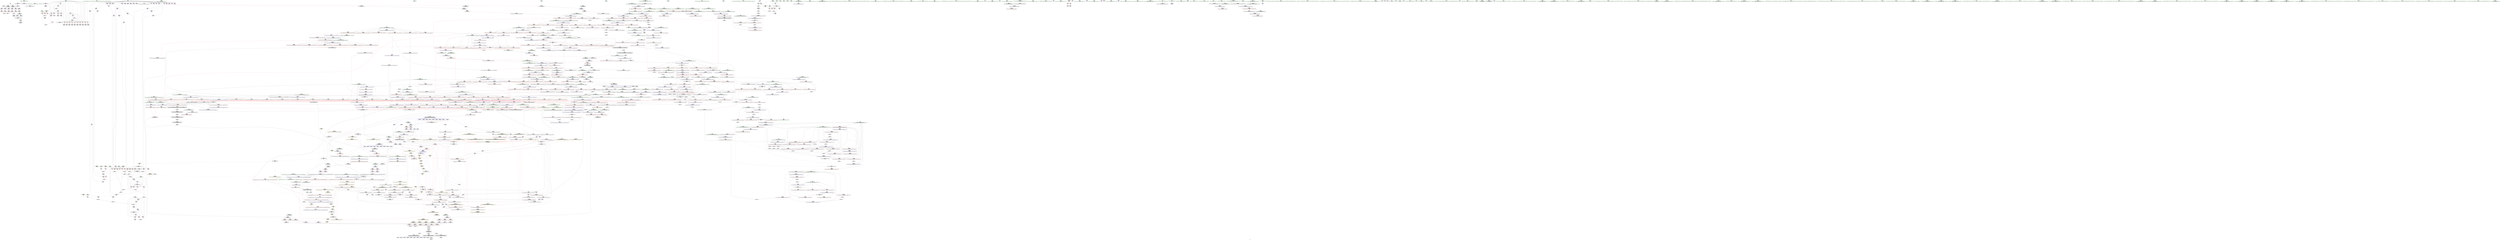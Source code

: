 digraph "SVFG" {
	label="SVFG";

	Node0x5639dfaab7b0 [shape=record,color=grey,label="{NodeID: 0\nNullPtr}"];
	Node0x5639dfaab7b0 -> Node0x5639dfb12d90[style=solid];
	Node0x5639dfaab7b0 -> Node0x5639dfb12e90[style=solid];
	Node0x5639dfaab7b0 -> Node0x5639dfb12f60[style=solid];
	Node0x5639dfaab7b0 -> Node0x5639dfb1a170[style=solid];
	Node0x5639dfb1a750 [shape=record,color=blue,label="{NodeID: 775\n98\<--131\ni\<--\nmain\n}"];
	Node0x5639dfb1a750 -> Node0x5639dfb11a00[style=dashed];
	Node0x5639dfb1a750 -> Node0x5639dfb11ad0[style=dashed];
	Node0x5639dfb1a750 -> Node0x5639dfb11ba0[style=dashed];
	Node0x5639dfb1a750 -> Node0x5639dfb11c70[style=dashed];
	Node0x5639dfb1a750 -> Node0x5639dfb11d40[style=dashed];
	Node0x5639dfb1a750 -> Node0x5639dfb1a9c0[style=dashed];
	Node0x5639dfb1a750 -> Node0x5639dfb1aa90[style=dashed];
	Node0x5639dfb111e0 [shape=record,color=red,label="{NodeID: 443\n63\<--62\n\<--first\n_ZltSt4pairIeeES0_\n}"];
	Node0x5639dfb111e0 -> Node0x5639dfb60f10[style=solid];
	Node0x5639dfb052e0 [shape=record,color=green,label="{NodeID: 111\n630\<--631\n_ZSt10__pop_heapIPSt4pairIeeEN9__gnu_cxx5__ops15_Iter_less_iterEEvT_S6_S6_RT0_\<--_ZSt10__pop_heapIPSt4pairIeeEN9__gnu_cxx5__ops15_Iter_less_iterEEvT_S6_S6_RT0__field_insensitive\n}"];
	Node0x5639dfbdb7b0 [shape=record,color=yellow,style=double,label="{NodeID: 1993\n6V_2 = CSCHI(MR_6V_1)\npts\{12 \}\nCS[]|{<s0>21}}"];
	Node0x5639dfbdb7b0:s0 -> Node0x5639dfb36c00[style=dashed,color=red];
	Node0x5639dfb3b9c0 [shape=record,color=blue,label="{NodeID: 886\n1273\<--1271\n__a.addr\<--__a\n_ZSt4swapIeENSt9enable_ifIXsr6__and_ISt6__not_ISt15__is_tuple_likeIT_EESt21is_move_constructibleIS3_ESt18is_move_assignableIS3_EEE5valueEvE4typeERS3_SC_\n}"];
	Node0x5639dfb3b9c0 -> Node0x5639dfb2de20[style=dashed];
	Node0x5639dfb3b9c0 -> Node0x5639dfb2def0[style=dashed];
	Node0x5639dfb392a0 [shape=record,color=yellow,style=double,label="{NodeID: 1661\n301V_1 = ENCHI(MR_301V_0)\npts\{6870001 6890001 7810001 7830001 8490001 13190001 \}\nFun[_ZSt25__unguarded_linear_insertIPSt4pairIeeEN9__gnu_cxx5__ops14_Val_less_iterEEvT_T0_]|{|<s1>106|<s2>108}}"];
	Node0x5639dfb392a0 -> Node0x5639dfb31700[style=dashed];
	Node0x5639dfb392a0:s1 -> Node0x5639dfb33790[style=dashed,color=red];
	Node0x5639dfb392a0:s2 -> Node0x5639dfb33790[style=dashed,color=red];
	Node0x5639dfb26b90 [shape=record,color=red,label="{NodeID: 554\n616\<--603\n\<--__i\n_ZSt13__heap_selectIPSt4pairIeeEN9__gnu_cxx5__ops15_Iter_less_iterEEvT_S6_S6_T0_\n}"];
	Node0x5639dfb26b90 -> Node0x5639dfb61990[style=solid];
	Node0x5639dfb099c0 [shape=record,color=green,label="{NodeID: 222\n1478\<--1479\n\<--field_insensitive\n_ZN9__gnu_cxx5__ops15__val_comp_iterENS0_15_Iter_less_iterE\n}"];
	Node0x5639dfc3eb50 [shape=record,color=black,label="{NodeID: 2104\n1600 = PHI(1062, )\n}"];
	Node0x5639dfc3eb50 -> Node0x5639dfb16b10[style=solid];
	Node0x5639dfb2c5c0 [shape=record,color=red,label="{NodeID: 665\n1122\<--1110\n\<--__b.addr\n_ZSt22__move_median_to_firstIPSt4pairIeeEN9__gnu_cxx5__ops15_Iter_less_iterEEvT_S6_S6_S6_T0_\n|{<s0>69}}"];
	Node0x5639dfb2c5c0:s0 -> Node0x5639dfc471c0[style=solid,color=red];
	Node0x5639dfb61e10 [shape=record,color=grey,label="{NodeID: 1440\n659 = cmp(658, 660, )\n}"];
	Node0x5639dfb17740 [shape=record,color=purple,label="{NodeID: 333\n213\<--8\narrayidx27\<--A\nmain\n}"];
	Node0x5639dfb012f0 [shape=record,color=green,label="{NodeID: 1\n7\<--1\n__dso_handle\<--dummyObj\nGlob }"];
	Node0x5639dfb1a820 [shape=record,color=blue,label="{NodeID: 776\n173\<--169\nsecond\<--sub\nmain\n}"];
	Node0x5639dfb1a820 -> Node0x5639dfb235f0[style=dashed];
	Node0x5639dfb1a820 -> Node0x5639dfb236c0[style=dashed];
	Node0x5639dfb1a820 -> Node0x5639dfb1a8f0[style=dashed];
	Node0x5639dfb112b0 [shape=record,color=red,label="{NodeID: 444\n65\<--64\n\<--first1\n_ZltSt4pairIeeES0_\n}"];
	Node0x5639dfb112b0 -> Node0x5639dfb60f10[style=solid];
	Node0x5639dfb053e0 [shape=record,color=green,label="{NodeID: 112\n643\<--644\n__first.addr\<--__first.addr_field_insensitive\n_ZSt11__sort_heapIPSt4pairIeeEN9__gnu_cxx5__ops15_Iter_less_iterEEvT_S6_RT0_\n}"];
	Node0x5639dfb053e0 -> Node0x5639dfb26ed0[style=solid];
	Node0x5639dfb053e0 -> Node0x5639dfb26fa0[style=solid];
	Node0x5639dfb053e0 -> Node0x5639dfb1c560[style=solid];
	Node0x5639dfb3ba90 [shape=record,color=blue,label="{NodeID: 887\n1275\<--1272\n__b.addr\<--__b\n_ZSt4swapIeENSt9enable_ifIXsr6__and_ISt6__not_ISt15__is_tuple_likeIT_EESt21is_move_constructibleIS3_ESt18is_move_assignableIS3_EEE5valueEvE4typeERS3_SC_\n}"];
	Node0x5639dfb3ba90 -> Node0x5639dfb2dfc0[style=dashed];
	Node0x5639dfb3ba90 -> Node0x5639dfb2e090[style=dashed];
	Node0x5639dfb26c60 [shape=record,color=red,label="{NodeID: 555\n620\<--603\n\<--__i\n_ZSt13__heap_selectIPSt4pairIeeEN9__gnu_cxx5__ops15_Iter_less_iterEEvT_S6_S6_T0_\n|{<s0>34}}"];
	Node0x5639dfb26c60:s0 -> Node0x5639dfc471c0[style=solid,color=red];
	Node0x5639dfb09a90 [shape=record,color=green,label="{NodeID: 223\n1485\<--1486\n__first.addr\<--__first.addr_field_insensitive\n_ZSt23__copy_move_backward_a2ILb1EPSt4pairIeeES2_ET1_T0_S4_S3_\n}"];
	Node0x5639dfb09a90 -> Node0x5639dfb2fdd0[style=solid];
	Node0x5639dfb09a90 -> Node0x5639dfb3cee0[style=solid];
	Node0x5639dfc3ecc0 [shape=record,color=black,label="{NodeID: 2105\n548 = PHI(447, )\n0th arg _ZSt27__unguarded_partition_pivotIPSt4pairIeeEN9__gnu_cxx5__ops15_Iter_less_iterEET_S6_S6_T0_ }"];
	Node0x5639dfc3ecc0 -> Node0x5639dfb1bee0[style=solid];
	Node0x5639dfb2c690 [shape=record,color=red,label="{NodeID: 666\n1127\<--1110\n\<--__b.addr\n_ZSt22__move_median_to_firstIPSt4pairIeeEN9__gnu_cxx5__ops15_Iter_less_iterEEvT_S6_S6_S6_T0_\n|{<s0>70}}"];
	Node0x5639dfb2c690:s0 -> Node0x5639dfc4c080[style=solid,color=red];
	Node0x5639dfb61f90 [shape=record,color=grey,label="{NodeID: 1441\n1339 = cmp(1337, 1338, )\n}"];
	Node0x5639dfb17810 [shape=record,color=purple,label="{NodeID: 334\n214\<--8\nfirst28\<--A\nmain\n}"];
	Node0x5639dfb17810 -> Node0x5639dfb23860[style=solid];
	Node0x5639dfb01380 [shape=record,color=green,label="{NodeID: 2\n13\<--1\n.str\<--dummyObj\nGlob }"];
	Node0x5639dfb1a8f0 [shape=record,color=blue,label="{NodeID: 777\n183\<--182\n\<--sub19\nmain\n}"];
	Node0x5639dfb1a8f0 -> Node0x5639dfba4070[style=dashed];
	Node0x5639dfb11380 [shape=record,color=red,label="{NodeID: 445\n72\<--71\n\<--first2\n_ZltSt4pairIeeES0_\n}"];
	Node0x5639dfb11380 -> Node0x5639dfb62a10[style=solid];
	Node0x5639dfb054b0 [shape=record,color=green,label="{NodeID: 113\n645\<--646\n__last.addr\<--__last.addr_field_insensitive\n_ZSt11__sort_heapIPSt4pairIeeEN9__gnu_cxx5__ops15_Iter_less_iterEEvT_S6_RT0_\n}"];
	Node0x5639dfb054b0 -> Node0x5639dfb27070[style=solid];
	Node0x5639dfb054b0 -> Node0x5639dfb27140[style=solid];
	Node0x5639dfb054b0 -> Node0x5639dfb27210[style=solid];
	Node0x5639dfb054b0 -> Node0x5639dfb272e0[style=solid];
	Node0x5639dfb054b0 -> Node0x5639dfb1c630[style=solid];
	Node0x5639dfb054b0 -> Node0x5639dfb1c7d0[style=solid];
	Node0x5639dfbdba70 [shape=record,color=yellow,style=double,label="{NodeID: 1995\n6V_2 = CSCHI(MR_6V_1)\npts\{12 \}\nCS[]|{<s0>15}}"];
	Node0x5639dfbdba70:s0 -> Node0x5639dfba9570[style=dashed,color=blue];
	Node0x5639dfb3bb60 [shape=record,color=blue,label="{NodeID: 888\n1277\<--1285\n__tmp\<--\n_ZSt4swapIeENSt9enable_ifIXsr6__and_ISt6__not_ISt15__is_tuple_likeIT_EESt21is_move_constructibleIS3_ESt18is_move_assignableIS3_EEE5valueEvE4typeERS3_SC_\n}"];
	Node0x5639dfb3bb60 -> Node0x5639dfb2e230[style=dashed];
	Node0x5639dfb3bb60 -> Node0x5639dfb2e300[style=dashed];
	Node0x5639dfb26d30 [shape=record,color=red,label="{NodeID: 556\n628\<--603\n\<--__i\n_ZSt13__heap_selectIPSt4pairIeeEN9__gnu_cxx5__ops15_Iter_less_iterEEvT_S6_S6_T0_\n|{<s0>35}}"];
	Node0x5639dfb26d30:s0 -> Node0x5639dfc3fc90[style=solid,color=red];
	Node0x5639dfb09b60 [shape=record,color=green,label="{NodeID: 224\n1487\<--1488\n__last.addr\<--__last.addr_field_insensitive\n_ZSt23__copy_move_backward_a2ILb1EPSt4pairIeeES2_ET1_T0_S4_S3_\n}"];
	Node0x5639dfb09b60 -> Node0x5639dfb2fea0[style=solid];
	Node0x5639dfb09b60 -> Node0x5639dfb3cfb0[style=solid];
	Node0x5639dfc3ee00 [shape=record,color=black,label="{NodeID: 2106\n549 = PHI(448, )\n1st arg _ZSt27__unguarded_partition_pivotIPSt4pairIeeEN9__gnu_cxx5__ops15_Iter_less_iterEET_S6_S6_T0_ }"];
	Node0x5639dfc3ee00 -> Node0x5639dfb1bfb0[style=solid];
	Node0x5639dfb2c760 [shape=record,color=red,label="{NodeID: 667\n1154\<--1110\n\<--__b.addr\n_ZSt22__move_median_to_firstIPSt4pairIeeEN9__gnu_cxx5__ops15_Iter_less_iterEEvT_S6_S6_S6_T0_\n|{<s0>76}}"];
	Node0x5639dfb2c760:s0 -> Node0x5639dfc471c0[style=solid,color=red];
	Node0x5639dfb62110 [shape=record,color=grey,label="{NodeID: 1442\n1093 = cmp(1089, 1092, )\n}"];
	Node0x5639dfb62110 -> Node0x5639df523750[style=solid];
	Node0x5639dfb178e0 [shape=record,color=purple,label="{NodeID: 335\n223\<--8\narrayidx32\<--A\nmain\n}"];
	Node0x5639dfb01630 [shape=record,color=green,label="{NodeID: 3\n15\<--1\n.str.1\<--dummyObj\nGlob }"];
	Node0x5639dfb1a9c0 [shape=record,color=blue,label="{NodeID: 778\n98\<--187\ni\<--inc\nmain\n}"];
	Node0x5639dfb1a9c0 -> Node0x5639dfb11a00[style=dashed];
	Node0x5639dfb1a9c0 -> Node0x5639dfb11ad0[style=dashed];
	Node0x5639dfb1a9c0 -> Node0x5639dfb11ba0[style=dashed];
	Node0x5639dfb1a9c0 -> Node0x5639dfb11c70[style=dashed];
	Node0x5639dfb1a9c0 -> Node0x5639dfb11d40[style=dashed];
	Node0x5639dfb1a9c0 -> Node0x5639dfb1a9c0[style=dashed];
	Node0x5639dfb1a9c0 -> Node0x5639dfb1aa90[style=dashed];
	Node0x5639dfb32970 [shape=record,color=yellow,style=double,label="{NodeID: 1553\n6V_1 = ENCHI(MR_6V_0)\npts\{12 \}\nFun[_ZSt10__pop_heapIPSt4pairIeeEN9__gnu_cxx5__ops15_Iter_less_iterEEvT_S6_S6_RT0_]|{|<s2>46|<s3>46}}"];
	Node0x5639dfb32970 -> Node0x5639dfb30fb0[style=dashed];
	Node0x5639dfb32970 -> Node0x5639dfb31080[style=dashed];
	Node0x5639dfb32970:s2 -> Node0x5639dfb2a060[style=dashed,color=red];
	Node0x5639dfb32970:s3 -> Node0x5639dfb39e20[style=dashed,color=red];
	Node0x5639dfb11450 [shape=record,color=red,label="{NodeID: 446\n74\<--73\n\<--first3\n_ZltSt4pairIeeES0_\n}"];
	Node0x5639dfb11450 -> Node0x5639dfb62a10[style=solid];
	Node0x5639dfb0a030 [shape=record,color=green,label="{NodeID: 114\n647\<--648\n__comp.addr\<--__comp.addr_field_insensitive\n_ZSt11__sort_heapIPSt4pairIeeEN9__gnu_cxx5__ops15_Iter_less_iterEEvT_S6_RT0_\n}"];
	Node0x5639dfb0a030 -> Node0x5639dfb273b0[style=solid];
	Node0x5639dfb0a030 -> Node0x5639dfb1c700[style=solid];
	Node0x5639dfb3bc30 [shape=record,color=blue,label="{NodeID: 889\n1290\<--1289\n\<--\n_ZSt4swapIeENSt9enable_ifIXsr6__and_ISt6__not_ISt15__is_tuple_likeIT_EESt21is_move_constructibleIS3_ESt18is_move_assignableIS3_EEE5valueEvE4typeERS3_SC_\n}"];
	Node0x5639dfb3bc30 -> Node0x5639dfb2e300[style=dashed];
	Node0x5639dfb3bc30 -> Node0x5639dfb3bd00[style=dashed];
	Node0x5639dfb39660 [shape=record,color=yellow,style=double,label="{NodeID: 1664\n6V_1 = ENCHI(MR_6V_0)\npts\{12 \}\nFun[_ZSt22__move_median_to_firstIPSt4pairIeeEN9__gnu_cxx5__ops15_Iter_less_iterEEvT_S6_S6_S6_T0_]|{<s0>68|<s1>69|<s2>70|<s3>71|<s4>72|<s5>73|<s6>74|<s7>75|<s8>76|<s9>77|<s10>78}}"];
	Node0x5639dfb39660:s0 -> Node0x5639dfb360f0[style=dashed,color=red];
	Node0x5639dfb39660:s1 -> Node0x5639dfb360f0[style=dashed,color=red];
	Node0x5639dfb39660:s2 -> Node0x5639dfbc71a0[style=dashed,color=red];
	Node0x5639dfb39660:s3 -> Node0x5639dfb360f0[style=dashed,color=red];
	Node0x5639dfb39660:s4 -> Node0x5639dfbc71a0[style=dashed,color=red];
	Node0x5639dfb39660:s5 -> Node0x5639dfbc71a0[style=dashed,color=red];
	Node0x5639dfb39660:s6 -> Node0x5639dfb360f0[style=dashed,color=red];
	Node0x5639dfb39660:s7 -> Node0x5639dfbc71a0[style=dashed,color=red];
	Node0x5639dfb39660:s8 -> Node0x5639dfb360f0[style=dashed,color=red];
	Node0x5639dfb39660:s9 -> Node0x5639dfbc71a0[style=dashed,color=red];
	Node0x5639dfb39660:s10 -> Node0x5639dfbc71a0[style=dashed,color=red];
	Node0x5639dfb26e00 [shape=record,color=red,label="{NodeID: 557\n634\<--603\n\<--__i\n_ZSt13__heap_selectIPSt4pairIeeEN9__gnu_cxx5__ops15_Iter_less_iterEEvT_S6_S6_T0_\n}"];
	Node0x5639dfb26e00 -> Node0x5639dfb196b0[style=solid];
	Node0x5639dfb09c30 [shape=record,color=green,label="{NodeID: 225\n1489\<--1490\n__result.addr\<--__result.addr_field_insensitive\n_ZSt23__copy_move_backward_a2ILb1EPSt4pairIeeES2_ET1_T0_S4_S3_\n}"];
	Node0x5639dfb09c30 -> Node0x5639dfb2ff70[style=solid];
	Node0x5639dfb09c30 -> Node0x5639dfb3d080[style=solid];
	Node0x5639dfc3ef40 [shape=record,color=black,label="{NodeID: 2107\n400 = PHI(371, 453, )\n0th arg _ZSt16__introsort_loopIPSt4pairIeeElN9__gnu_cxx5__ops15_Iter_less_iterEEvT_S6_T0_T1_ }"];
	Node0x5639dfc3ef40 -> Node0x5639dfb1b520[style=solid];
	Node0x5639dfb2c830 [shape=record,color=red,label="{NodeID: 668\n1163\<--1110\n\<--__b.addr\n_ZSt22__move_median_to_firstIPSt4pairIeeEN9__gnu_cxx5__ops15_Iter_less_iterEEvT_S6_S6_S6_T0_\n|{<s0>78}}"];
	Node0x5639dfb2c830:s0 -> Node0x5639dfc4c080[style=solid,color=red];
	Node0x5639dfb62290 [shape=record,color=grey,label="{NodeID: 1443\n1085 = cmp(1081, 1084, )\n}"];
	Node0x5639dfb179b0 [shape=record,color=purple,label="{NodeID: 336\n224\<--8\nsecond33\<--A\nmain\n}"];
	Node0x5639dfb179b0 -> Node0x5639dfb23930[style=solid];
	Node0x5639dfb016c0 [shape=record,color=green,label="{NodeID: 4\n17\<--1\nstdin\<--dummyObj\nGlob }"];
	Node0x5639dfb1aa90 [shape=record,color=blue,label="{NodeID: 779\n98\<--115\ni\<--\nmain\n}"];
	Node0x5639dfb1aa90 -> Node0x5639dfb11e10[style=dashed];
	Node0x5639dfb1aa90 -> Node0x5639dfb11ee0[style=dashed];
	Node0x5639dfb1aa90 -> Node0x5639dfb11fb0[style=dashed];
	Node0x5639dfb1aa90 -> Node0x5639dfb12080[style=dashed];
	Node0x5639dfb1aa90 -> Node0x5639dfb12150[style=dashed];
	Node0x5639dfb1aa90 -> Node0x5639dfb221a0[style=dashed];
	Node0x5639dfb1aa90 -> Node0x5639dfb22270[style=dashed];
	Node0x5639dfb1aa90 -> Node0x5639dfb22340[style=dashed];
	Node0x5639dfb1aa90 -> Node0x5639dfb22410[style=dashed];
	Node0x5639dfb1aa90 -> Node0x5639dfb224e0[style=dashed];
	Node0x5639dfb1aa90 -> Node0x5639dfb225b0[style=dashed];
	Node0x5639dfb1aa90 -> Node0x5639dfb22680[style=dashed];
	Node0x5639dfb1aa90 -> Node0x5639dfb1b040[style=dashed];
	Node0x5639dfb1aa90 -> Node0x5639dfb9a950[style=dashed];
	Node0x5639dfb11520 [shape=record,color=red,label="{NodeID: 447\n81\<--80\n\<--second\n_ZltSt4pairIeeES0_\n}"];
	Node0x5639dfb11520 -> Node0x5639dfb62b90[style=solid];
	Node0x5639dfb0a0c0 [shape=record,color=green,label="{NodeID: 115\n676\<--677\n__first.addr\<--__first.addr_field_insensitive\n_ZSt11__make_heapIPSt4pairIeeEN9__gnu_cxx5__ops15_Iter_less_iterEEvT_S6_RT0_\n}"];
	Node0x5639dfb0a0c0 -> Node0x5639dfb27480[style=solid];
	Node0x5639dfb0a0c0 -> Node0x5639dfb27550[style=solid];
	Node0x5639dfb0a0c0 -> Node0x5639dfb27620[style=solid];
	Node0x5639dfb0a0c0 -> Node0x5639dfb276f0[style=solid];
	Node0x5639dfb0a0c0 -> Node0x5639dfb1c8a0[style=solid];
	Node0x5639dfb3bd00 [shape=record,color=blue,label="{NodeID: 890\n1294\<--1293\n\<--\n_ZSt4swapIeENSt9enable_ifIXsr6__and_ISt6__not_ISt15__is_tuple_likeIT_EESt21is_move_constructibleIS3_ESt18is_move_assignableIS3_EEE5valueEvE4typeERS3_SC_\n|{<s0>84|<s1>85}}"];
	Node0x5639dfb3bd00:s0 -> Node0x5639dfbde3b0[style=dashed,color=blue];
	Node0x5639dfb3bd00:s1 -> Node0x5639dfbde510[style=dashed,color=blue];
	Node0x5639dfb26ed0 [shape=record,color=red,label="{NodeID: 558\n654\<--643\n\<--__first.addr\n_ZSt11__sort_heapIPSt4pairIeeEN9__gnu_cxx5__ops15_Iter_less_iterEEvT_S6_RT0_\n}"];
	Node0x5639dfb26ed0 -> Node0x5639dfb14c30[style=solid];
	Node0x5639dfb09d00 [shape=record,color=green,label="{NodeID: 226\n1496\<--1497\n_ZSt12__niter_baseIPSt4pairIeeEET_S3_\<--_ZSt12__niter_baseIPSt4pairIeeEET_S3__field_insensitive\n}"];
	Node0x5639dfc3f150 [shape=record,color=black,label="{NodeID: 2108\n401 = PHI(372, 454, )\n1st arg _ZSt16__introsort_loopIPSt4pairIeeElN9__gnu_cxx5__ops15_Iter_less_iterEEvT_S6_T0_T1_ }"];
	Node0x5639dfc3f150 -> Node0x5639dfb1b5f0[style=solid];
	Node0x5639dfb2c900 [shape=record,color=red,label="{NodeID: 669\n1123\<--1112\n\<--__c.addr\n_ZSt22__move_median_to_firstIPSt4pairIeeEN9__gnu_cxx5__ops15_Iter_less_iterEEvT_S6_S6_S6_T0_\n|{<s0>69}}"];
	Node0x5639dfb2c900:s0 -> Node0x5639dfc47540[style=solid,color=red];
	Node0x5639dfb62410 [shape=record,color=grey,label="{NodeID: 1444\n862 = cmp(858, 861, )\n}"];
	Node0x5639dfb17a80 [shape=record,color=purple,label="{NodeID: 337\n228\<--8\narrayidx35\<--A\nmain\n}"];
	Node0x5639dfb01750 [shape=record,color=green,label="{NodeID: 5\n18\<--1\n.str.2\<--dummyObj\nGlob }"];
	Node0x5639dfb1ab60 [shape=record,color=blue,label="{NodeID: 780\n106\<--235\ntm\<--sub39\nmain\n}"];
	Node0x5639dfb1ab60 -> Node0x5639dfb22dd0[style=dashed];
	Node0x5639dfb1ab60 -> Node0x5639dfb22ea0[style=dashed];
	Node0x5639dfb1ab60 -> Node0x5639dfb22f70[style=dashed];
	Node0x5639dfb1ab60 -> Node0x5639dfb23040[style=dashed];
	Node0x5639dfb1ab60 -> Node0x5639dfb1ab60[style=dashed];
	Node0x5639dfb1ab60 -> Node0x5639dfb1aea0[style=dashed];
	Node0x5639dfb1ab60 -> Node0x5639dfb9ae50[style=dashed];
	Node0x5639dfb115f0 [shape=record,color=red,label="{NodeID: 448\n83\<--82\n\<--second7\n_ZltSt4pairIeeES0_\n}"];
	Node0x5639dfb115f0 -> Node0x5639dfb62b90[style=solid];
	Node0x5639dfb0a190 [shape=record,color=green,label="{NodeID: 116\n678\<--679\n__last.addr\<--__last.addr_field_insensitive\n_ZSt11__make_heapIPSt4pairIeeEN9__gnu_cxx5__ops15_Iter_less_iterEEvT_S6_RT0_\n}"];
	Node0x5639dfb0a190 -> Node0x5639dfb277c0[style=solid];
	Node0x5639dfb0a190 -> Node0x5639dfb27890[style=solid];
	Node0x5639dfb0a190 -> Node0x5639dfb1c970[style=solid];
	Node0x5639dfbdbe90 [shape=record,color=yellow,style=double,label="{NodeID: 1998\n6V_4 = CSCHI(MR_6V_2)\npts\{12 \}\nCS[]|{<s0>24}}"];
	Node0x5639dfbdbe90:s0 -> Node0x5639dfbad670[style=dashed,color=red];
	Node0x5639dfb3bdd0 [shape=record,color=blue,label="{NodeID: 891\n1299\<--1298\n__t.addr\<--__t\n_ZSt4moveIReEONSt16remove_referenceIT_E4typeEOS2_\n}"];
	Node0x5639dfb3bdd0 -> Node0x5639dfb2e3d0[style=dashed];
	Node0x5639dfb26fa0 [shape=record,color=red,label="{NodeID: 559\n665\<--643\n\<--__first.addr\n_ZSt11__sort_heapIPSt4pairIeeEN9__gnu_cxx5__ops15_Iter_less_iterEEvT_S6_RT0_\n|{<s0>36}}"];
	Node0x5639dfb26fa0:s0 -> Node0x5639dfc3f900[style=solid,color=red];
	Node0x5639dfb09e00 [shape=record,color=green,label="{NodeID: 227\n1503\<--1504\n_ZSt22__copy_move_backward_aILb1EPSt4pairIeeES2_ET1_T0_S4_S3_\<--_ZSt22__copy_move_backward_aILb1EPSt4pairIeeES2_ET1_T0_S4_S3__field_insensitive\n}"];
	Node0x5639dfc3f2d0 [shape=record,color=black,label="{NodeID: 2109\n402 = PHI(383, 455, )\n2nd arg _ZSt16__introsort_loopIPSt4pairIeeElN9__gnu_cxx5__ops15_Iter_less_iterEEvT_S6_T0_T1_ }"];
	Node0x5639dfc3f2d0 -> Node0x5639dfb1b6c0[style=solid];
	Node0x5639dfb2c9d0 [shape=record,color=red,label="{NodeID: 670\n1133\<--1112\n\<--__c.addr\n_ZSt22__move_median_to_firstIPSt4pairIeeEN9__gnu_cxx5__ops15_Iter_less_iterEEvT_S6_S6_S6_T0_\n|{<s0>71}}"];
	Node0x5639dfb2c9d0:s0 -> Node0x5639dfc47540[style=solid,color=red];
	Node0x5639dfb62590 [shape=record,color=grey,label="{NodeID: 1445\n135 = cmp(133, 134, )\n}"];
	Node0x5639dfb17b50 [shape=record,color=purple,label="{NodeID: 338\n229\<--8\nfirst36\<--A\nmain\n}"];
	Node0x5639dfb17b50 -> Node0x5639dfb23a00[style=solid];
	Node0x5639dfb017e0 [shape=record,color=green,label="{NodeID: 6\n20\<--1\n.str.3\<--dummyObj\nGlob }"];
	Node0x5639dfb1ac30 [shape=record,color=blue,label="{NodeID: 781\n108\<--251\nres\<--add48\nmain\n}"];
	Node0x5639dfb1ac30 -> Node0x5639dfb23110[style=dashed];
	Node0x5639dfb1ac30 -> Node0x5639dfb231e0[style=dashed];
	Node0x5639dfb1ac30 -> Node0x5639dfb23380[style=dashed];
	Node0x5639dfb1ac30 -> Node0x5639dfb1ac30[style=dashed];
	Node0x5639dfb1ac30 -> Node0x5639dfb1ad00[style=dashed];
	Node0x5639dfb1ac30 -> Node0x5639dfb9b350[style=dashed];
	Node0x5639dfb116c0 [shape=record,color=red,label="{NodeID: 449\n134\<--94\n\<--t\nmain\n}"];
	Node0x5639dfb116c0 -> Node0x5639dfb62590[style=solid];
	Node0x5639dfb0a260 [shape=record,color=green,label="{NodeID: 117\n680\<--681\n__comp.addr\<--__comp.addr_field_insensitive\n_ZSt11__make_heapIPSt4pairIeeEN9__gnu_cxx5__ops15_Iter_less_iterEEvT_S6_RT0_\n}"];
	Node0x5639dfb0a260 -> Node0x5639dfb27960[style=solid];
	Node0x5639dfb0a260 -> Node0x5639dfb1ca40[style=solid];
	Node0x5639dfb3bea0 [shape=record,color=blue,label="{NodeID: 892\n1312\<--1308\n__first.addr\<--__first\n_ZSt16__insertion_sortIPSt4pairIeeEN9__gnu_cxx5__ops15_Iter_less_iterEEvT_S6_T0_\n}"];
	Node0x5639dfb3bea0 -> Node0x5639dfb2e4a0[style=dashed];
	Node0x5639dfb3bea0 -> Node0x5639dfb2e570[style=dashed];
	Node0x5639dfb3bea0 -> Node0x5639dfb2e640[style=dashed];
	Node0x5639dfb3bea0 -> Node0x5639dfb2e710[style=dashed];
	Node0x5639dfb3bea0 -> Node0x5639dfb2e7e0[style=dashed];
	Node0x5639dfb27070 [shape=record,color=red,label="{NodeID: 560\n653\<--645\n\<--__last.addr\n_ZSt11__sort_heapIPSt4pairIeeEN9__gnu_cxx5__ops15_Iter_less_iterEEvT_S6_RT0_\n}"];
	Node0x5639dfb27070 -> Node0x5639dfb14b60[style=solid];
	Node0x5639dfb09f00 [shape=record,color=green,label="{NodeID: 228\n1508\<--1509\n__it.addr\<--__it.addr_field_insensitive\n_ZSt12__miter_baseIPSt4pairIeeEET_S3_\n}"];
	Node0x5639dfb09f00 -> Node0x5639dfb30040[style=solid];
	Node0x5639dfb09f00 -> Node0x5639dfb3d150[style=solid];
	Node0x5639dfc3f450 [shape=record,color=black,label="{NodeID: 2110\n1038 = PHI(947, 955, )\n0th arg _ZSt7forwardIeEOT_RNSt16remove_referenceIS0_E4typeE }"];
	Node0x5639dfc3f450 -> Node0x5639dfb3a710[style=solid];
	Node0x5639dfb2caa0 [shape=record,color=red,label="{NodeID: 671\n1137\<--1112\n\<--__c.addr\n_ZSt22__move_median_to_firstIPSt4pairIeeEN9__gnu_cxx5__ops15_Iter_less_iterEEvT_S6_S6_S6_T0_\n|{<s0>72}}"];
	Node0x5639dfb2caa0:s0 -> Node0x5639dfc4c080[style=solid,color=red];
	Node0x5639dfb62710 [shape=record,color=grey,label="{NodeID: 1446\n1567 = cmp(1566, 434, )\n}"];
	Node0x5639dfb17c20 [shape=record,color=purple,label="{NodeID: 339\n239\<--8\narrayidx41\<--A\nmain\n}"];
	Node0x5639dfb02020 [shape=record,color=green,label="{NodeID: 7\n22\<--1\nstdout\<--dummyObj\nGlob }"];
	Node0x5639dfb1ad00 [shape=record,color=blue,label="{NodeID: 782\n108\<--256\nres\<--add49\nmain\n}"];
	Node0x5639dfb1ad00 -> Node0x5639dfb232b0[style=dashed];
	Node0x5639dfb1ad00 -> Node0x5639dfb1af70[style=dashed];
	Node0x5639dfb11790 [shape=record,color=red,label="{NodeID: 450\n133\<--96\n\<--cnt\nmain\n}"];
	Node0x5639dfb11790 -> Node0x5639dfb62590[style=solid];
	Node0x5639dfb0a330 [shape=record,color=green,label="{NodeID: 118\n682\<--683\n__len\<--__len_field_insensitive\n_ZSt11__make_heapIPSt4pairIeeEN9__gnu_cxx5__ops15_Iter_less_iterEEvT_S6_RT0_\n}"];
	Node0x5639dfb0a330 -> Node0x5639dfb27a30[style=solid];
	Node0x5639dfb0a330 -> Node0x5639dfb27b00[style=solid];
	Node0x5639dfb0a330 -> Node0x5639dfb1cb10[style=solid];
	Node0x5639dfbdc150 [shape=record,color=yellow,style=double,label="{NodeID: 2000\n6V_2 = CSCHI(MR_6V_1)\npts\{12 \}\nCS[]|{<s0>27}}"];
	Node0x5639dfbdc150:s0 -> Node0x5639dfbb0d70[style=dashed,color=red];
	Node0x5639dfb3bf70 [shape=record,color=blue,label="{NodeID: 893\n1314\<--1309\n__last.addr\<--__last\n_ZSt16__insertion_sortIPSt4pairIeeEN9__gnu_cxx5__ops15_Iter_less_iterEEvT_S6_T0_\n}"];
	Node0x5639dfb3bf70 -> Node0x5639dfb2e8b0[style=dashed];
	Node0x5639dfb3bf70 -> Node0x5639dfb2e980[style=dashed];
	Node0x5639dfb27140 [shape=record,color=red,label="{NodeID: 561\n662\<--645\n\<--__last.addr\n_ZSt11__sort_heapIPSt4pairIeeEN9__gnu_cxx5__ops15_Iter_less_iterEEvT_S6_RT0_\n}"];
	Node0x5639dfb27140 -> Node0x5639dfb19780[style=solid];
	Node0x5639dfb12210 [shape=record,color=green,label="{NodeID: 229\n1517\<--1518\n__first.addr\<--__first.addr_field_insensitive\n_ZSt22__copy_move_backward_aILb1EPSt4pairIeeES2_ET1_T0_S4_S3_\n}"];
	Node0x5639dfb12210 -> Node0x5639dfb30110[style=solid];
	Node0x5639dfb12210 -> Node0x5639dfb3d220[style=solid];
	Node0x5639dfc3f5d0 [shape=record,color=black,label="{NodeID: 2111\n640 = PHI(541, )\n0th arg _ZSt11__sort_heapIPSt4pairIeeEN9__gnu_cxx5__ops15_Iter_less_iterEEvT_S6_RT0_ }"];
	Node0x5639dfc3f5d0 -> Node0x5639dfb1c560[style=solid];
	Node0x5639dfb2cb70 [shape=record,color=red,label="{NodeID: 672\n1147\<--1112\n\<--__c.addr\n_ZSt22__move_median_to_firstIPSt4pairIeeEN9__gnu_cxx5__ops15_Iter_less_iterEEvT_S6_S6_S6_T0_\n|{<s0>74}}"];
	Node0x5639dfb2cb70:s0 -> Node0x5639dfc47540[style=solid,color=red];
	Node0x5639dfb62890 [shape=record,color=grey,label="{NodeID: 1447\n158 = cmp(156, 157, )\n}"];
	Node0x5639dfb17cf0 [shape=record,color=purple,label="{NodeID: 340\n240\<--8\nsecond42\<--A\nmain\n}"];
	Node0x5639dfb17cf0 -> Node0x5639dfb23ad0[style=solid];
	Node0x5639dfb020b0 [shape=record,color=green,label="{NodeID: 8\n23\<--1\n.str.4\<--dummyObj\nGlob }"];
	Node0x5639dfb1add0 [shape=record,color=blue,label="{NodeID: 783\n270\<--272\nsecond56\<--sub57\nmain\n}"];
	Node0x5639dfb1add0 -> Node0x5639dfb23e10[style=dashed];
	Node0x5639dfb1add0 -> Node0x5639dfb23ee0[style=dashed];
	Node0x5639dfb1add0 -> Node0x5639dfba9570[style=dashed];
	Node0x5639dfb11860 [shape=record,color=red,label="{NodeID: 451\n296\<--96\n\<--cnt\nmain\n}"];
	Node0x5639dfb0a400 [shape=record,color=green,label="{NodeID: 119\n684\<--685\n__parent\<--__parent_field_insensitive\n_ZSt11__make_heapIPSt4pairIeeEN9__gnu_cxx5__ops15_Iter_less_iterEEvT_S6_RT0_\n}"];
	Node0x5639dfb0a400 -> Node0x5639dfb27bd0[style=solid];
	Node0x5639dfb0a400 -> Node0x5639dfb27ca0[style=solid];
	Node0x5639dfb0a400 -> Node0x5639dfb27d70[style=solid];
	Node0x5639dfb0a400 -> Node0x5639dfb27e40[style=solid];
	Node0x5639dfb0a400 -> Node0x5639dfb1cbe0[style=solid];
	Node0x5639dfb0a400 -> Node0x5639dfb1cff0[style=solid];
	Node0x5639dfb3c040 [shape=record,color=blue,label="{NodeID: 894\n1316\<--1334\n__i\<--add.ptr\n_ZSt16__insertion_sortIPSt4pairIeeEN9__gnu_cxx5__ops15_Iter_less_iterEEvT_S6_T0_\n}"];
	Node0x5639dfb3c040 -> Node0x5639dfb2ea50[style=dashed];
	Node0x5639dfb3c040 -> Node0x5639dfb2eb20[style=dashed];
	Node0x5639dfb3c040 -> Node0x5639dfb2ebf0[style=dashed];
	Node0x5639dfb3c040 -> Node0x5639dfb2ecc0[style=dashed];
	Node0x5639dfb3c040 -> Node0x5639dfb2ed90[style=dashed];
	Node0x5639dfb3c040 -> Node0x5639dfb2ee60[style=dashed];
	Node0x5639dfb3c040 -> Node0x5639dfb2ef30[style=dashed];
	Node0x5639dfb3c040 -> Node0x5639dfb3c2b0[style=dashed];
	Node0x5639dfb3c040 -> Node0x5639dfb98250[style=dashed];
	Node0x5639dfb27210 [shape=record,color=red,label="{NodeID: 562\n666\<--645\n\<--__last.addr\n_ZSt11__sort_heapIPSt4pairIeeEN9__gnu_cxx5__ops15_Iter_less_iterEEvT_S6_RT0_\n|{<s0>36}}"];
	Node0x5639dfb27210:s0 -> Node0x5639dfc3fb10[style=solid,color=red];
	Node0x5639dfb122a0 [shape=record,color=green,label="{NodeID: 230\n1519\<--1520\n__last.addr\<--__last.addr_field_insensitive\n_ZSt22__copy_move_backward_aILb1EPSt4pairIeeES2_ET1_T0_S4_S3_\n}"];
	Node0x5639dfb122a0 -> Node0x5639dfb301e0[style=solid];
	Node0x5639dfb122a0 -> Node0x5639dfb3d2f0[style=solid];
	Node0x5639dfc3f6e0 [shape=record,color=black,label="{NodeID: 2112\n641 = PHI(542, )\n1st arg _ZSt11__sort_heapIPSt4pairIeeEN9__gnu_cxx5__ops15_Iter_less_iterEEvT_S6_RT0_ }"];
	Node0x5639dfc3f6e0 -> Node0x5639dfb1c630[style=solid];
	Node0x5639dfb2cc40 [shape=record,color=red,label="{NodeID: 673\n1155\<--1112\n\<--__c.addr\n_ZSt22__move_median_to_firstIPSt4pairIeeEN9__gnu_cxx5__ops15_Iter_less_iterEEvT_S6_S6_S6_T0_\n|{<s0>76}}"];
	Node0x5639dfb2cc40:s0 -> Node0x5639dfc47540[style=solid,color=red];
	Node0x5639dfb62a10 [shape=record,color=grey,label="{NodeID: 1448\n75 = cmp(72, 74, )\n}"];
	Node0x5639dfb17dc0 [shape=record,color=purple,label="{NodeID: 341\n244\<--8\narrayidx44\<--A\nmain\n}"];
	Node0x5639dfb02140 [shape=record,color=green,label="{NodeID: 9\n25\<--1\n_ZSt3cin\<--dummyObj\nGlob }"];
	Node0x5639dfb1aea0 [shape=record,color=blue,label="{NodeID: 784\n106\<--138\ntm\<--\nmain\n}"];
	Node0x5639dfb1aea0 -> Node0x5639dfb22dd0[style=dashed];
	Node0x5639dfb1aea0 -> Node0x5639dfb22ea0[style=dashed];
	Node0x5639dfb1aea0 -> Node0x5639dfb22f70[style=dashed];
	Node0x5639dfb1aea0 -> Node0x5639dfb23040[style=dashed];
	Node0x5639dfb1aea0 -> Node0x5639dfb1ab60[style=dashed];
	Node0x5639dfb1aea0 -> Node0x5639dfb1aea0[style=dashed];
	Node0x5639dfb1aea0 -> Node0x5639dfb9ae50[style=dashed];
	Node0x5639dfb11930 [shape=record,color=red,label="{NodeID: 452\n304\<--96\n\<--cnt\nmain\n}"];
	Node0x5639dfb11930 -> Node0x5639dfb60610[style=solid];
	Node0x5639dfb0a4d0 [shape=record,color=green,label="{NodeID: 120\n686\<--687\n__value\<--__value_field_insensitive\n_ZSt11__make_heapIPSt4pairIeeEN9__gnu_cxx5__ops15_Iter_less_iterEEvT_S6_RT0_\n|{|<s1>39}}"];
	Node0x5639dfb0a4d0 -> Node0x5639dfb14d00[style=solid];
	Node0x5639dfb0a4d0:s1 -> Node0x5639dfc4af70[style=solid,color=red];
	Node0x5639dfb3c110 [shape=record,color=blue, style = dotted,label="{NodeID: 895\n1639\<--1641\noffset_0\<--dummyVal\n_ZSt16__insertion_sortIPSt4pairIeeEN9__gnu_cxx5__ops15_Iter_less_iterEEvT_S6_T0_\n|{|<s1>94}}"];
	Node0x5639dfb3c110 -> Node0x5639dfbb0370[style=dashed];
	Node0x5639dfb3c110:s1 -> Node0x5639dfb33790[style=dashed,color=red];
	Node0x5639dfb272e0 [shape=record,color=red,label="{NodeID: 563\n667\<--645\n\<--__last.addr\n_ZSt11__sort_heapIPSt4pairIeeEN9__gnu_cxx5__ops15_Iter_less_iterEEvT_S6_RT0_\n|{<s0>36}}"];
	Node0x5639dfb272e0:s0 -> Node0x5639dfc3fc90[style=solid,color=red];
	Node0x5639dfb12370 [shape=record,color=green,label="{NodeID: 231\n1521\<--1522\n__result.addr\<--__result.addr_field_insensitive\n_ZSt22__copy_move_backward_aILb1EPSt4pairIeeES2_ET1_T0_S4_S3_\n}"];
	Node0x5639dfb12370 -> Node0x5639dfb302b0[style=solid];
	Node0x5639dfb12370 -> Node0x5639dfb3d3c0[style=solid];
	Node0x5639dfc3f7f0 [shape=record,color=black,label="{NodeID: 2113\n642 = PHI(522, )\n2nd arg _ZSt11__sort_heapIPSt4pairIeeEN9__gnu_cxx5__ops15_Iter_less_iterEEvT_S6_RT0_ }"];
	Node0x5639dfc3f7f0 -> Node0x5639dfb1c700[style=solid];
	Node0x5639dfb2cd10 [shape=record,color=red,label="{NodeID: 674\n1159\<--1112\n\<--__c.addr\n_ZSt22__move_median_to_firstIPSt4pairIeeEN9__gnu_cxx5__ops15_Iter_less_iterEEvT_S6_S6_S6_T0_\n|{<s0>77}}"];
	Node0x5639dfb2cd10:s0 -> Node0x5639dfc4c080[style=solid,color=red];
	Node0x5639dfb62b90 [shape=record,color=grey,label="{NodeID: 1449\n84 = cmp(81, 83, )\n}"];
	Node0x5639dfb62b90 -> Node0x5639dfb1a410[style=solid];
	Node0x5639dfb17e90 [shape=record,color=purple,label="{NodeID: 342\n245\<--8\nfirst45\<--A\nmain\n}"];
	Node0x5639dfb17e90 -> Node0x5639dfb23ba0[style=solid];
	Node0x5639dfb02200 [shape=record,color=green,label="{NodeID: 10\n26\<--1\n.str.5\<--dummyObj\nGlob }"];
	Node0x5639dfb1af70 [shape=record,color=blue,label="{NodeID: 785\n108\<--289\nres\<--add66\nmain\n}"];
	Node0x5639dfb1af70 -> Node0x5639dfb23110[style=dashed];
	Node0x5639dfb1af70 -> Node0x5639dfb231e0[style=dashed];
	Node0x5639dfb1af70 -> Node0x5639dfb23380[style=dashed];
	Node0x5639dfb1af70 -> Node0x5639dfb1ac30[style=dashed];
	Node0x5639dfb1af70 -> Node0x5639dfb1ad00[style=dashed];
	Node0x5639dfb1af70 -> Node0x5639dfb9b350[style=dashed];
	Node0x5639dfb32fc0 [shape=record,color=yellow,style=double,label="{NodeID: 1560\n148V_1 = ENCHI(MR_148V_0)\npts\{7830000 \}\nFun[_ZSt10__pop_heapIPSt4pairIeeEN9__gnu_cxx5__ops15_Iter_less_iterEEvT_S6_S6_RT0_]|{|<s3>46}}"];
	Node0x5639dfb32fc0 -> Node0x5639dfb30fb0[style=dashed];
	Node0x5639dfb32fc0 -> Node0x5639dfb31150[style=dashed];
	Node0x5639dfb32fc0 -> Node0x5639dfb1d810[style=dashed];
	Node0x5639dfb32fc0:s3 -> Node0x5639dfb33790[style=dashed,color=red];
	Node0x5639dfb11a00 [shape=record,color=red,label="{NodeID: 453\n156\<--98\n\<--i\nmain\n}"];
	Node0x5639dfb11a00 -> Node0x5639dfb62890[style=solid];
	Node0x5639dfb0a5a0 [shape=record,color=green,label="{NodeID: 121\n688\<--689\nagg.tmp\<--agg.tmp_field_insensitive\n_ZSt11__make_heapIPSt4pairIeeEN9__gnu_cxx5__ops15_Iter_less_iterEEvT_S6_RT0_\n|{|<s1>41}}"];
	Node0x5639dfb0a5a0 -> Node0x5639dfb14dd0[style=solid];
	Node0x5639dfb0a5a0:s1 -> Node0x5639dfc48810[style=solid,color=red];
	Node0x5639dfbdc570 [shape=record,color=yellow,style=double,label="{NodeID: 2003\n6V_2 = CSCHI(MR_6V_1)\npts\{12 \}\nCS[]|{<s0>30}}"];
	Node0x5639dfbdc570:s0 -> Node0x5639dfbaef70[style=dashed,color=red];
	Node0x5639dfb3c1e0 [shape=record,color=blue, style = dotted,label="{NodeID: 896\n1642\<--1644\noffset_1\<--dummyVal\n_ZSt16__insertion_sortIPSt4pairIeeEN9__gnu_cxx5__ops15_Iter_less_iterEEvT_S6_T0_\n|{|<s1>94}}"];
	Node0x5639dfb3c1e0 -> Node0x5639dfbb0870[style=dashed];
	Node0x5639dfb3c1e0:s1 -> Node0x5639dfb33790[style=dashed,color=red];
	Node0x5639dfb273b0 [shape=record,color=red,label="{NodeID: 564\n668\<--647\n\<--__comp.addr\n_ZSt11__sort_heapIPSt4pairIeeEN9__gnu_cxx5__ops15_Iter_less_iterEEvT_S6_RT0_\n|{<s0>36}}"];
	Node0x5639dfb273b0:s0 -> Node0x5639dfc3fe10[style=solid,color=red];
	Node0x5639dfb12440 [shape=record,color=green,label="{NodeID: 232\n1523\<--1524\n__simple\<--__simple_field_insensitive\n_ZSt22__copy_move_backward_aILb1EPSt4pairIeeES2_ET1_T0_S4_S3_\n}"];
	Node0x5639dfb12440 -> Node0x5639dfb3d490[style=solid];
	Node0x5639dfc3f900 [shape=record,color=black,label="{NodeID: 2114\n768 = PHI(626, 665, )\n0th arg _ZSt10__pop_heapIPSt4pairIeeEN9__gnu_cxx5__ops15_Iter_less_iterEEvT_S6_S6_RT0_ }"];
	Node0x5639dfc3f900 -> Node0x5639dfb1d330[style=solid];
	Node0x5639dfb2cde0 [shape=record,color=red,label="{NodeID: 675\n1186\<--1175\n\<--__first.addr\n_ZSt21__unguarded_partitionIPSt4pairIeeEN9__gnu_cxx5__ops15_Iter_less_iterEET_S6_S6_S6_T0_\n|{<s0>79}}"];
	Node0x5639dfb2cde0:s0 -> Node0x5639dfc471c0[style=solid,color=red];
	Node0x5639dfb62d10 [shape=record,color=grey,label="{NodeID: 1450\n1004 = cmp(1002, 1003, )\n}"];
	Node0x5639dfb17f60 [shape=record,color=purple,label="{NodeID: 343\n260\<--8\narrayidx51\<--A\nmain\n}"];
	Node0x5639dfb02300 [shape=record,color=green,label="{NodeID: 11\n29\<--1\n\<--dummyObj\nCan only get source location for instruction, argument, global var or function.}"];
	Node0x5639dfb1b040 [shape=record,color=blue,label="{NodeID: 786\n98\<--293\ni\<--inc68\nmain\n}"];
	Node0x5639dfb1b040 -> Node0x5639dfb11e10[style=dashed];
	Node0x5639dfb1b040 -> Node0x5639dfb11ee0[style=dashed];
	Node0x5639dfb1b040 -> Node0x5639dfb11fb0[style=dashed];
	Node0x5639dfb1b040 -> Node0x5639dfb12080[style=dashed];
	Node0x5639dfb1b040 -> Node0x5639dfb12150[style=dashed];
	Node0x5639dfb1b040 -> Node0x5639dfb221a0[style=dashed];
	Node0x5639dfb1b040 -> Node0x5639dfb22270[style=dashed];
	Node0x5639dfb1b040 -> Node0x5639dfb22340[style=dashed];
	Node0x5639dfb1b040 -> Node0x5639dfb22410[style=dashed];
	Node0x5639dfb1b040 -> Node0x5639dfb224e0[style=dashed];
	Node0x5639dfb1b040 -> Node0x5639dfb225b0[style=dashed];
	Node0x5639dfb1b040 -> Node0x5639dfb22680[style=dashed];
	Node0x5639dfb1b040 -> Node0x5639dfb1b040[style=dashed];
	Node0x5639dfb1b040 -> Node0x5639dfb9a950[style=dashed];
	Node0x5639dfb330a0 [shape=record,color=yellow,style=double,label="{NodeID: 1561\n150V_1 = ENCHI(MR_150V_0)\npts\{7830001 \}\nFun[_ZSt10__pop_heapIPSt4pairIeeEN9__gnu_cxx5__ops15_Iter_less_iterEEvT_S6_S6_RT0_]|{|<s3>46}}"];
	Node0x5639dfb330a0 -> Node0x5639dfb31080[style=dashed];
	Node0x5639dfb330a0 -> Node0x5639dfb31220[style=dashed];
	Node0x5639dfb330a0 -> Node0x5639dfb1d8e0[style=dashed];
	Node0x5639dfb330a0:s3 -> Node0x5639dfb33790[style=dashed,color=red];
	Node0x5639dfb11ad0 [shape=record,color=red,label="{NodeID: 454\n162\<--98\n\<--i\nmain\n}"];
	Node0x5639dfb11ad0 -> Node0x5639dfb13570[style=solid];
	Node0x5639dfb0a670 [shape=record,color=green,label="{NodeID: 122\n690\<--691\nagg.tmp6\<--agg.tmp6_field_insensitive\n_ZSt11__make_heapIPSt4pairIeeEN9__gnu_cxx5__ops15_Iter_less_iterEEvT_S6_RT0_\n}"];
	Node0x5639dfbdc6d0 [shape=record,color=yellow,style=double,label="{NodeID: 2004\n6V_3 = CSCHI(MR_6V_2)\npts\{12 \}\nCS[]|{<s0>22}}"];
	Node0x5639dfbdc6d0:s0 -> Node0x5639dfba7770[style=dashed,color=blue];
	Node0x5639dfb3c2b0 [shape=record,color=blue,label="{NodeID: 897\n1316\<--1371\n__i\<--incdec.ptr\n_ZSt16__insertion_sortIPSt4pairIeeEN9__gnu_cxx5__ops15_Iter_less_iterEEvT_S6_T0_\n}"];
	Node0x5639dfb3c2b0 -> Node0x5639dfb2ea50[style=dashed];
	Node0x5639dfb3c2b0 -> Node0x5639dfb2eb20[style=dashed];
	Node0x5639dfb3c2b0 -> Node0x5639dfb2ebf0[style=dashed];
	Node0x5639dfb3c2b0 -> Node0x5639dfb2ecc0[style=dashed];
	Node0x5639dfb3c2b0 -> Node0x5639dfb2ed90[style=dashed];
	Node0x5639dfb3c2b0 -> Node0x5639dfb2ee60[style=dashed];
	Node0x5639dfb3c2b0 -> Node0x5639dfb2ef30[style=dashed];
	Node0x5639dfb3c2b0 -> Node0x5639dfb3c2b0[style=dashed];
	Node0x5639dfb3c2b0 -> Node0x5639dfb98250[style=dashed];
	Node0x5639dfb27480 [shape=record,color=red,label="{NodeID: 565\n696\<--676\n\<--__first.addr\n_ZSt11__make_heapIPSt4pairIeeEN9__gnu_cxx5__ops15_Iter_less_iterEEvT_S6_RT0_\n}"];
	Node0x5639dfb27480 -> Node0x5639dfb14f70[style=solid];
	Node0x5639dfb12510 [shape=record,color=green,label="{NodeID: 233\n1533\<--1534\n_ZNSt20__copy_move_backwardILb1ELb0ESt26random_access_iterator_tagE13__copy_move_bIPSt4pairIeeES5_EET0_T_S7_S6_\<--_ZNSt20__copy_move_backwardILb1ELb0ESt26random_access_iterator_tagE13__copy_move_bIPSt4pairIeeES5_EET0_T_S7_S6__field_insensitive\n}"];
	Node0x5639dfc3fb10 [shape=record,color=black,label="{NodeID: 2115\n769 = PHI(627, 666, )\n1st arg _ZSt10__pop_heapIPSt4pairIeeEN9__gnu_cxx5__ops15_Iter_less_iterEEvT_S6_S6_RT0_ }"];
	Node0x5639dfc3fb10 -> Node0x5639dfb1d400[style=solid];
	Node0x5639dfb2ceb0 [shape=record,color=red,label="{NodeID: 676\n1190\<--1175\n\<--__first.addr\n_ZSt21__unguarded_partitionIPSt4pairIeeEN9__gnu_cxx5__ops15_Iter_less_iterEET_S6_S6_S6_T0_\n}"];
	Node0x5639dfb2ceb0 -> Node0x5639dfb0f160[style=solid];
	Node0x5639dfb62e90 [shape=record,color=grey,label="{NodeID: 1451\n369 = cmp(367, 368, )\n}"];
	Node0x5639dfb18030 [shape=record,color=purple,label="{NodeID: 344\n261\<--8\nfirst52\<--A\nmain\n}"];
	Node0x5639dfb18030 -> Node0x5639dfb23c70[style=solid];
	Node0x5639dfb02400 [shape=record,color=green,label="{NodeID: 12\n69\<--1\n\<--dummyObj\nCan only get source location for instruction, argument, global var or function.}"];
	Node0x5639dfb1b110 [shape=record,color=blue,label="{NodeID: 787\n96\<--305\ncnt\<--inc72\nmain\n}"];
	Node0x5639dfb1b110 -> Node0x5639dfb9a450[style=dashed];
	Node0x5639dfb33180 [shape=record,color=yellow,style=double,label="{NodeID: 1562\n152V_1 = ENCHI(MR_152V_0)\npts\{6870000 6890000 8490000 13190000 14410000 \}\nFun[_ZSt10__pop_heapIPSt4pairIeeEN9__gnu_cxx5__ops15_Iter_less_iterEEvT_S6_S6_RT0_]|{|<s2>46}}"];
	Node0x5639dfb33180 -> Node0x5639dfb30fb0[style=dashed];
	Node0x5639dfb33180 -> Node0x5639dfb31150[style=dashed];
	Node0x5639dfb33180:s2 -> Node0x5639dfb33790[style=dashed,color=red];
	Node0x5639dfb11ba0 [shape=record,color=red,label="{NodeID: 455\n170\<--98\n\<--i\nmain\n}"];
	Node0x5639dfb11ba0 -> Node0x5639dfb13640[style=solid];
	Node0x5639dfb0a740 [shape=record,color=green,label="{NodeID: 123\n720\<--721\n_ZSt4moveIRSt4pairIeeEEONSt16remove_referenceIT_E4typeEOS4_\<--_ZSt4moveIRSt4pairIeeEEONSt16remove_referenceIT_E4typeEOS4__field_insensitive\n}"];
	Node0x5639dfbdc830 [shape=record,color=yellow,style=double,label="{NodeID: 2005\n6V_2 = CSCHI(MR_6V_1)\npts\{12 \}\nCS[]|{<s0>32}}"];
	Node0x5639dfbdc830:s0 -> Node0x5639dfba6870[style=dashed,color=red];
	Node0x5639dfb3c380 [shape=record,color=blue,label="{NodeID: 898\n1380\<--1376\n__first.addr\<--__first\n_ZSt26__unguarded_insertion_sortIPSt4pairIeeEN9__gnu_cxx5__ops15_Iter_less_iterEEvT_S6_T0_\n}"];
	Node0x5639dfb3c380 -> Node0x5639dfb2f000[style=dashed];
	Node0x5639dfbc2c60 [shape=record,color=yellow,style=double,label="{NodeID: 1673\n274V_1 = ENCHI(MR_274V_0)\npts\{6870000 6890000 7810000 7830000 8490000 14410000 \}\nFun[_ZSt16__insertion_sortIPSt4pairIeeEN9__gnu_cxx5__ops15_Iter_less_iterEEvT_S6_T0_]|{|<s1>94}}"];
	Node0x5639dfbc2c60 -> Node0x5639dfb31490[style=dashed];
	Node0x5639dfbc2c60:s1 -> Node0x5639dfb33790[style=dashed,color=red];
	Node0x5639dfb27550 [shape=record,color=red,label="{NodeID: 566\n705\<--676\n\<--__first.addr\n_ZSt11__make_heapIPSt4pairIeeEN9__gnu_cxx5__ops15_Iter_less_iterEEvT_S6_RT0_\n}"];
	Node0x5639dfb27550 -> Node0x5639dfb15110[style=solid];
	Node0x5639dfb12610 [shape=record,color=green,label="{NodeID: 234\n1538\<--1539\n__it.addr\<--__it.addr_field_insensitive\n_ZSt12__niter_baseIPSt4pairIeeEET_S3_\n}"];
	Node0x5639dfb12610 -> Node0x5639dfb30380[style=solid];
	Node0x5639dfb12610 -> Node0x5639dfb3d560[style=solid];
	Node0x5639dfc3fc90 [shape=record,color=black,label="{NodeID: 2116\n770 = PHI(628, 667, )\n2nd arg _ZSt10__pop_heapIPSt4pairIeeEN9__gnu_cxx5__ops15_Iter_less_iterEEvT_S6_S6_RT0_ }"];
	Node0x5639dfc3fc90 -> Node0x5639dfb1d4d0[style=solid];
	Node0x5639dfb2cf80 [shape=record,color=red,label="{NodeID: 677\n1206\<--1175\n\<--__first.addr\n_ZSt21__unguarded_partitionIPSt4pairIeeEN9__gnu_cxx5__ops15_Iter_less_iterEET_S6_S6_S6_T0_\n}"];
	Node0x5639dfb2cf80 -> Node0x5639dfb63010[style=solid];
	Node0x5639dfb63010 [shape=record,color=grey,label="{NodeID: 1452\n1208 = cmp(1206, 1207, )\n}"];
	Node0x5639dfb18100 [shape=record,color=purple,label="{NodeID: 345\n269\<--8\narrayidx55\<--A\nmain\n}"];
	Node0x5639dfb02500 [shape=record,color=green,label="{NodeID: 13\n78\<--1\n\<--dummyObj\nCan only get source location for instruction, argument, global var or function.}"];
	Node0x5639dfb1b1e0 [shape=record,color=blue,label="{NodeID: 788\n330\<--328\n__first.addr\<--__first\n_ZSt4sortIPSt4pairIeeEEvT_S3_\n}"];
	Node0x5639dfb1b1e0 -> Node0x5639dfb23fb0[style=dashed];
	Node0x5639dfb33320 [shape=record,color=yellow,style=double,label="{NodeID: 1563\n154V_1 = ENCHI(MR_154V_0)\npts\{6870001 6890001 8490001 13190001 14410001 \}\nFun[_ZSt10__pop_heapIPSt4pairIeeEN9__gnu_cxx5__ops15_Iter_less_iterEEvT_S6_S6_RT0_]|{|<s2>46}}"];
	Node0x5639dfb33320 -> Node0x5639dfb31080[style=dashed];
	Node0x5639dfb33320 -> Node0x5639dfb31220[style=dashed];
	Node0x5639dfb33320:s2 -> Node0x5639dfb33790[style=dashed,color=red];
	Node0x5639dfb11c70 [shape=record,color=red,label="{NodeID: 456\n175\<--98\n\<--i\nmain\n}"];
	Node0x5639dfb11c70 -> Node0x5639dfb13710[style=solid];
	Node0x5639dfb0a840 [shape=record,color=green,label="{NodeID: 124\n725\<--726\nllvm.memcpy.p0i8.p0i8.i64\<--llvm.memcpy.p0i8.p0i8.i64_field_insensitive\n}"];
	Node0x5639dfbdc990 [shape=record,color=yellow,style=double,label="{NodeID: 2006\n6V_3 = CSCHI(MR_6V_2)\npts\{12 \}\nCS[]|{<s0>23}}"];
	Node0x5639dfbdc990:s0 -> Node0x5639dfbdbe90[style=dashed,color=blue];
	Node0x5639dfb3c450 [shape=record,color=blue,label="{NodeID: 899\n1382\<--1377\n__last.addr\<--__last\n_ZSt26__unguarded_insertion_sortIPSt4pairIeeEN9__gnu_cxx5__ops15_Iter_less_iterEEvT_S6_T0_\n}"];
	Node0x5639dfb3c450 -> Node0x5639dfb2f0d0[style=dashed];
	Node0x5639dfbc2e30 [shape=record,color=yellow,style=double,label="{NodeID: 1674\n276V_1 = ENCHI(MR_276V_0)\npts\{6870001 6890001 7810001 7830001 8490001 14410001 \}\nFun[_ZSt16__insertion_sortIPSt4pairIeeEN9__gnu_cxx5__ops15_Iter_less_iterEEvT_S6_T0_]|{|<s1>94}}"];
	Node0x5639dfbc2e30 -> Node0x5639dfb31560[style=dashed];
	Node0x5639dfbc2e30:s1 -> Node0x5639dfb33790[style=dashed,color=red];
	Node0x5639dfb27620 [shape=record,color=red,label="{NodeID: 567\n716\<--676\n\<--__first.addr\n_ZSt11__make_heapIPSt4pairIeeEN9__gnu_cxx5__ops15_Iter_less_iterEEvT_S6_RT0_\n}"];
	Node0x5639dfb27620 -> Node0x5639dfb10680[style=solid];
	Node0x5639dfb126e0 [shape=record,color=green,label="{NodeID: 235\n1547\<--1548\n__first.addr\<--__first.addr_field_insensitive\n_ZNSt20__copy_move_backwardILb1ELb0ESt26random_access_iterator_tagE13__copy_move_bIPSt4pairIeeES5_EET0_T_S7_S6_\n}"];
	Node0x5639dfb126e0 -> Node0x5639dfb30450[style=solid];
	Node0x5639dfb126e0 -> Node0x5639dfb3d630[style=solid];
	Node0x5639dfc3fe10 [shape=record,color=black,label="{NodeID: 2117\n771 = PHI(595, 668, )\n3rd arg _ZSt10__pop_heapIPSt4pairIeeEN9__gnu_cxx5__ops15_Iter_less_iterEEvT_S6_S6_RT0_ }"];
	Node0x5639dfc3fe10 -> Node0x5639dfb1d5a0[style=solid];
	Node0x5639dfb2d050 [shape=record,color=red,label="{NodeID: 678\n1210\<--1175\n\<--__first.addr\n_ZSt21__unguarded_partitionIPSt4pairIeeEN9__gnu_cxx5__ops15_Iter_less_iterEET_S6_S6_S6_T0_\n}"];
	Node0x5639dfb2d050 -> Node0x5639dfb15fb0[style=solid];
	Node0x5639dfb63190 [shape=record,color=grey,label="{NodeID: 1453\n498 = cmp(497, 430, )\n}"];
	Node0x5639dfb181d0 [shape=record,color=purple,label="{NodeID: 346\n270\<--8\nsecond56\<--A\nmain\n}"];
	Node0x5639dfb181d0 -> Node0x5639dfb23d40[style=solid];
	Node0x5639dfb181d0 -> Node0x5639dfb1add0[style=solid];
	Node0x5639dfb02600 [shape=record,color=green,label="{NodeID: 14\n115\<--1\n\<--dummyObj\nCan only get source location for instruction, argument, global var or function.}"];
	Node0x5639dfb1b2b0 [shape=record,color=blue,label="{NodeID: 789\n332\<--329\n__last.addr\<--__last\n_ZSt4sortIPSt4pairIeeEEvT_S3_\n}"];
	Node0x5639dfb1b2b0 -> Node0x5639dfb24080[style=dashed];
	Node0x5639dfb11d40 [shape=record,color=red,label="{NodeID: 457\n186\<--98\n\<--i\nmain\n}"];
	Node0x5639dfb11d40 -> Node0x5639dfb5ec90[style=solid];
	Node0x5639dfb0a940 [shape=record,color=green,label="{NodeID: 125\n736\<--737\n_ZSt13__adjust_heapIPSt4pairIeeElS1_N9__gnu_cxx5__ops15_Iter_less_iterEEvT_T0_S7_T1_T2_\<--_ZSt13__adjust_heapIPSt4pairIeeElS1_N9__gnu_cxx5__ops15_Iter_less_iterEEvT_T0_S7_T1_T2__field_insensitive\n}"];
	Node0x5639dfb3c520 [shape=record,color=blue,label="{NodeID: 900\n1384\<--1394\n__i\<--\n_ZSt26__unguarded_insertion_sortIPSt4pairIeeEN9__gnu_cxx5__ops15_Iter_less_iterEEvT_S6_T0_\n}"];
	Node0x5639dfb3c520 -> Node0x5639dfbb1270[style=dashed];
	Node0x5639dfb276f0 [shape=record,color=red,label="{NodeID: 568\n727\<--676\n\<--__first.addr\n_ZSt11__make_heapIPSt4pairIeeEN9__gnu_cxx5__ops15_Iter_less_iterEEvT_S6_RT0_\n|{<s0>41}}"];
	Node0x5639dfb276f0:s0 -> Node0x5639dfc48420[style=solid,color=red];
	Node0x5639dfb127b0 [shape=record,color=green,label="{NodeID: 236\n1549\<--1550\n__last.addr\<--__last.addr_field_insensitive\n_ZNSt20__copy_move_backwardILb1ELb0ESt26random_access_iterator_tagE13__copy_move_bIPSt4pairIeeES5_EET0_T_S7_S6_\n}"];
	Node0x5639dfb127b0 -> Node0x5639dfb30520[style=solid];
	Node0x5639dfb127b0 -> Node0x5639dfb305f0[style=solid];
	Node0x5639dfb127b0 -> Node0x5639dfb3d700[style=solid];
	Node0x5639dfb127b0 -> Node0x5639dfb3d970[style=solid];
	Node0x5639dfc3ff90 [shape=record,color=black,label="{NodeID: 2118\n937 = PHI(797, 887, 913, 1022, 1034, 1358, 1463, 1472, 1574, )\n0th arg _ZNSt4pairIeeEaSEOS0_ }"];
	Node0x5639dfc3ff90 -> Node0x5639dfb39c80[style=solid];
	Node0x5639dfb2d120 [shape=record,color=red,label="{NodeID: 679\n1212\<--1175\n\<--__first.addr\n_ZSt21__unguarded_partitionIPSt4pairIeeEN9__gnu_cxx5__ops15_Iter_less_iterEET_S6_S6_S6_T0_\n|{<s0>81}}"];
	Node0x5639dfb2d120:s0 -> Node0x5639dfc4bdf0[style=solid,color=red];
	Node0x5639dfb97040 [shape=record,color=black,label="{NodeID: 1454\nMR_6V_7 = PHI(MR_6V_9, MR_6V_3, )\npts\{12 \}\n|{<s0>31}}"];
	Node0x5639dfb97040:s0 -> Node0x5639dfbdc830[style=dashed,color=blue];
	Node0x5639dfb182a0 [shape=record,color=purple,label="{NodeID: 347\n277\<--8\narrayidx59\<--A\nmain\n}"];
	Node0x5639dfb02700 [shape=record,color=green,label="{NodeID: 15\n131\<--1\n\<--dummyObj\nCan only get source location for instruction, argument, global var or function.}"];
	Node0x5639dfb1b380 [shape=record,color=blue,label="{NodeID: 790\n357\<--353\n__first.addr\<--__first\n_ZSt6__sortIPSt4pairIeeEN9__gnu_cxx5__ops15_Iter_less_iterEEvT_S6_T0_\n}"];
	Node0x5639dfb1b380 -> Node0x5639dfb24150[style=dashed];
	Node0x5639dfb1b380 -> Node0x5639dfb24220[style=dashed];
	Node0x5639dfb1b380 -> Node0x5639dfb242f0[style=dashed];
	Node0x5639dfb1b380 -> Node0x5639dfb243c0[style=dashed];
	Node0x5639dfb11e10 [shape=record,color=red,label="{NodeID: 458\n201\<--98\n\<--i\nmain\n}"];
	Node0x5639dfb11e10 -> Node0x5639dfb61090[style=solid];
	Node0x5639dfb0aa40 [shape=record,color=green,label="{NodeID: 126\n751\<--752\nthis.addr\<--this.addr_field_insensitive\n_ZNK9__gnu_cxx5__ops15_Iter_less_iterclIPSt4pairIeeES5_EEbT_T0_\n}"];
	Node0x5639dfb0aa40 -> Node0x5639dfb27f10[style=solid];
	Node0x5639dfb0aa40 -> Node0x5639dfb1d0c0[style=solid];
	Node0x5639dfb3c5f0 [shape=record,color=blue,label="{NodeID: 901\n1384\<--1406\n__i\<--incdec.ptr\n_ZSt26__unguarded_insertion_sortIPSt4pairIeeEN9__gnu_cxx5__ops15_Iter_less_iterEEvT_S6_T0_\n}"];
	Node0x5639dfb3c5f0 -> Node0x5639dfbb1270[style=dashed];
	Node0x5639dfb277c0 [shape=record,color=red,label="{NodeID: 569\n695\<--678\n\<--__last.addr\n_ZSt11__make_heapIPSt4pairIeeEN9__gnu_cxx5__ops15_Iter_less_iterEEvT_S6_RT0_\n}"];
	Node0x5639dfb277c0 -> Node0x5639dfb14ea0[style=solid];
	Node0x5639dfb12880 [shape=record,color=green,label="{NodeID: 237\n1551\<--1552\n__result.addr\<--__result.addr_field_insensitive\n_ZNSt20__copy_move_backwardILb1ELb0ESt26random_access_iterator_tagE13__copy_move_bIPSt4pairIeeES5_EET0_T_S7_S6_\n}"];
	Node0x5639dfb12880 -> Node0x5639dfb306c0[style=solid];
	Node0x5639dfb12880 -> Node0x5639dfb30790[style=solid];
	Node0x5639dfb12880 -> Node0x5639dfb3d7d0[style=solid];
	Node0x5639dfb12880 -> Node0x5639dfb3da40[style=solid];
	Node0x5639dfc448c0 [shape=record,color=black,label="{NodeID: 2119\n166 = PHI()\n}"];
	Node0x5639dfb2d1f0 [shape=record,color=red,label="{NodeID: 680\n1215\<--1175\n\<--__first.addr\n_ZSt21__unguarded_partitionIPSt4pairIeeEN9__gnu_cxx5__ops15_Iter_less_iterEET_S6_S6_S6_T0_\n}"];
	Node0x5639dfb2d1f0 -> Node0x5639dfb0f3d0[style=solid];
	Node0x5639dfb97130 [shape=record,color=black,label="{NodeID: 1455\nMR_6V_4 = PHI(MR_6V_5, MR_6V_3, )\npts\{12 \}\n|{<s0>21}}"];
	Node0x5639dfb97130:s0 -> Node0x5639dfb97850[style=dashed,color=blue];
	Node0x5639dfb18370 [shape=record,color=purple,label="{NodeID: 348\n278\<--8\nsecond60\<--A\nmain\n}"];
	Node0x5639dfb18370 -> Node0x5639dfb23e10[style=solid];
	Node0x5639dfb02800 [shape=record,color=green,label="{NodeID: 16\n138\<--1\n\<--dummyObj\nCan only get source location for instruction, argument, global var or function.}"];
	Node0x5639dfb1b450 [shape=record,color=blue,label="{NodeID: 791\n359\<--354\n__last.addr\<--__last\n_ZSt6__sortIPSt4pairIeeEN9__gnu_cxx5__ops15_Iter_less_iterEEvT_S6_T0_\n}"];
	Node0x5639dfb1b450 -> Node0x5639dfb24490[style=dashed];
	Node0x5639dfb1b450 -> Node0x5639dfb24560[style=dashed];
	Node0x5639dfb1b450 -> Node0x5639dfb24630[style=dashed];
	Node0x5639dfb1b450 -> Node0x5639dfb24700[style=dashed];
	Node0x5639dfb11ee0 [shape=record,color=red,label="{NodeID: 459\n206\<--98\n\<--i\nmain\n}"];
	Node0x5639dfb11ee0 -> Node0x5639dfb138b0[style=solid];
	Node0x5639dfb0ab10 [shape=record,color=green,label="{NodeID: 127\n753\<--754\n__it1.addr\<--__it1.addr_field_insensitive\n_ZNK9__gnu_cxx5__ops15_Iter_less_iterclIPSt4pairIeeES5_EEbT_T0_\n}"];
	Node0x5639dfb0ab10 -> Node0x5639dfb27fe0[style=solid];
	Node0x5639dfb0ab10 -> Node0x5639dfb1d190[style=solid];
	Node0x5639dfb3c6c0 [shape=record,color=blue,label="{NodeID: 902\n1414\<--1411\n__first.addr\<--__first\n_ZSt13move_backwardIPSt4pairIeeES2_ET0_T_S4_S3_\n}"];
	Node0x5639dfb3c6c0 -> Node0x5639dfb2f410[style=dashed];
	Node0x5639dfb27890 [shape=record,color=red,label="{NodeID: 570\n704\<--678\n\<--__last.addr\n_ZSt11__make_heapIPSt4pairIeeEN9__gnu_cxx5__ops15_Iter_less_iterEEvT_S6_RT0_\n}"];
	Node0x5639dfb27890 -> Node0x5639dfb15040[style=solid];
	Node0x5639dfb12950 [shape=record,color=green,label="{NodeID: 238\n1553\<--1554\n__n\<--__n_field_insensitive\n_ZNSt20__copy_move_backwardILb1ELb0ESt26random_access_iterator_tagE13__copy_move_bIPSt4pairIeeES5_EET0_T_S7_S6_\n}"];
	Node0x5639dfb12950 -> Node0x5639dfb30860[style=solid];
	Node0x5639dfb12950 -> Node0x5639dfb30930[style=solid];
	Node0x5639dfb12950 -> Node0x5639dfb3d8a0[style=solid];
	Node0x5639dfb12950 -> Node0x5639dfb3db10[style=solid];
	Node0x5639dfc449c0 [shape=record,color=black,label="{NodeID: 2120\n40 = PHI()\n}"];
	Node0x5639dfb2d2c0 [shape=record,color=red,label="{NodeID: 681\n1194\<--1177\n\<--__last.addr\n_ZSt21__unguarded_partitionIPSt4pairIeeEN9__gnu_cxx5__ops15_Iter_less_iterEET_S6_S6_S6_T0_\n}"];
	Node0x5639dfb2d2c0 -> Node0x5639dfb0f230[style=solid];
	Node0x5639dfb18440 [shape=record,color=purple,label="{NodeID: 349\n282\<--8\narrayidx62\<--A\nmain\n}"];
	Node0x5639dfb02900 [shape=record,color=green,label="{NodeID: 17\n140\<--1\n\<--dummyObj\nCan only get source location for instruction, argument, global var or function.}"];
	Node0x5639dfb1b520 [shape=record,color=blue,label="{NodeID: 792\n405\<--400\n__first.addr\<--__first\n_ZSt16__introsort_loopIPSt4pairIeeElN9__gnu_cxx5__ops15_Iter_less_iterEEvT_S6_T0_T1_\n}"];
	Node0x5639dfb1b520 -> Node0x5639dfb247d0[style=dashed];
	Node0x5639dfb1b520 -> Node0x5639dfb248a0[style=dashed];
	Node0x5639dfb1b520 -> Node0x5639dfb24970[style=dashed];
	Node0x5639dfb33790 [shape=record,color=yellow,style=double,label="{NodeID: 1567\n79V_1 = ENCHI(MR_79V_0)\npts\{6870000 6870001 6890000 6890001 7810000 7810001 7830000 7830001 8490000 8490001 13190000 13190001 14410000 14410001 \}\nFun[_ZNSt4pairIeeEaSEOS0_]}"];
	Node0x5639dfb33790 -> Node0x5639dfb2a060[style=dashed];
	Node0x5639dfb33790 -> Node0x5639dfb2a130[style=dashed];
	Node0x5639dfb11fb0 [shape=record,color=red,label="{NodeID: 460\n211\<--98\n\<--i\nmain\n}"];
	Node0x5639dfb11fb0 -> Node0x5639dfb13980[style=solid];
	Node0x5639dfb0abe0 [shape=record,color=green,label="{NodeID: 128\n755\<--756\n__it2.addr\<--__it2.addr_field_insensitive\n_ZNK9__gnu_cxx5__ops15_Iter_less_iterclIPSt4pairIeeES5_EEbT_T0_\n}"];
	Node0x5639dfb0abe0 -> Node0x5639dfb280b0[style=solid];
	Node0x5639dfb0abe0 -> Node0x5639dfb1d260[style=solid];
	Node0x5639dfb3c790 [shape=record,color=blue,label="{NodeID: 903\n1416\<--1412\n__last.addr\<--__last\n_ZSt13move_backwardIPSt4pairIeeES2_ET0_T_S4_S3_\n}"];
	Node0x5639dfb3c790 -> Node0x5639dfb2f4e0[style=dashed];
	Node0x5639dfba1440 [shape=record,color=yellow,style=double,label="{NodeID: 1678\n87V_1 = ENCHI(MR_87V_0)\npts\{12 14410000 14410001 \}\nFun[_ZNK9__gnu_cxx5__ops14_Val_less_iterclISt4pairIeeEPS4_EEbRT_T0_]|{<s0>116|<s1>116|<s2>116}}"];
	Node0x5639dfba1440:s0 -> Node0x5639dfb37e60[style=dashed,color=red];
	Node0x5639dfba1440:s1 -> Node0x5639dfb382f0[style=dashed,color=red];
	Node0x5639dfba1440:s2 -> Node0x5639dfb383d0[style=dashed,color=red];
	Node0x5639dfb27960 [shape=record,color=red,label="{NodeID: 571\n734\<--680\n\<--__comp.addr\n_ZSt11__make_heapIPSt4pairIeeEN9__gnu_cxx5__ops15_Iter_less_iterEEvT_S6_RT0_\n}"];
	Node0x5639dfb12a20 [shape=record,color=green,label="{NodeID: 239\n1588\<--1589\nthis.addr\<--this.addr_field_insensitive\n_ZNK9__gnu_cxx5__ops14_Val_less_iterclISt4pairIeeEPS4_EEbRT_T0_\n}"];
	Node0x5639dfb12a20 -> Node0x5639dfb30a00[style=solid];
	Node0x5639dfb12a20 -> Node0x5639dfb3dbe0[style=solid];
	Node0x5639dfc44ac0 [shape=record,color=black,label="{NodeID: 2121\n938 = PHI(796, 884, 910, 1019, 1031, 1357, 1462, 1471, 1572, )\n1st arg _ZNSt4pairIeeEaSEOS0_ }"];
	Node0x5639dfc44ac0 -> Node0x5639dfb39d50[style=solid];
	Node0x5639dfb2d390 [shape=record,color=red,label="{NodeID: 682\n1199\<--1177\n\<--__last.addr\n_ZSt21__unguarded_partitionIPSt4pairIeeEN9__gnu_cxx5__ops15_Iter_less_iterEET_S6_S6_S6_T0_\n|{<s0>80}}"];
	Node0x5639dfb2d390:s0 -> Node0x5639dfc47540[style=solid,color=red];
	Node0x5639dfb18510 [shape=record,color=purple,label="{NodeID: 350\n283\<--8\nfirst63\<--A\nmain\n}"];
	Node0x5639dfb18510 -> Node0x5639dfb23ee0[style=solid];
	Node0x5639dfb02a00 [shape=record,color=green,label="{NodeID: 18\n141\<--1\n\<--dummyObj\nCan only get source location for instruction, argument, global var or function.}"];
	Node0x5639dfb1b5f0 [shape=record,color=blue,label="{NodeID: 793\n407\<--401\n__last.addr\<--__last\n_ZSt16__introsort_loopIPSt4pairIeeElN9__gnu_cxx5__ops15_Iter_less_iterEEvT_S6_T0_T1_\n}"];
	Node0x5639dfb1b5f0 -> Node0x5639dfbadb70[style=dashed];
	Node0x5639dfb12080 [shape=record,color=red,label="{NodeID: 461\n221\<--98\n\<--i\nmain\n}"];
	Node0x5639dfb12080 -> Node0x5639dfb13a50[style=solid];
	Node0x5639dfb0acb0 [shape=record,color=green,label="{NodeID: 129\n764\<--765\n_ZStltIeeEbRKSt4pairIT_T0_ES5_\<--_ZStltIeeEbRKSt4pairIT_T0_ES5__field_insensitive\n}"];
	Node0x5639dfbdd070 [shape=record,color=yellow,style=double,label="{NodeID: 2011\n6V_2 = CSCHI(MR_6V_1)\npts\{12 \}\nCS[]|{|<s2>49}}"];
	Node0x5639dfbdd070 -> Node0x5639dfb31150[style=dashed];
	Node0x5639dfbdd070 -> Node0x5639dfb31220[style=dashed];
	Node0x5639dfbdd070:s2 -> Node0x5639dfbaa970[style=dashed,color=red];
	Node0x5639dfb3c860 [shape=record,color=blue,label="{NodeID: 904\n1418\<--1413\n__result.addr\<--__result\n_ZSt13move_backwardIPSt4pairIeeES2_ET0_T_S4_S3_\n}"];
	Node0x5639dfb3c860 -> Node0x5639dfb2f5b0[style=dashed];
	Node0x5639dfb27a30 [shape=record,color=red,label="{NodeID: 572\n711\<--682\n\<--__len\n_ZSt11__make_heapIPSt4pairIeeEN9__gnu_cxx5__ops15_Iter_less_iterEEvT_S6_RT0_\n}"];
	Node0x5639dfb27a30 -> Node0x5639dfb5c890[style=solid];
	Node0x5639dfb12af0 [shape=record,color=green,label="{NodeID: 240\n1590\<--1591\n__val.addr\<--__val.addr_field_insensitive\n_ZNK9__gnu_cxx5__ops14_Val_less_iterclISt4pairIeeEPS4_EEbRT_T0_\n}"];
	Node0x5639dfb12af0 -> Node0x5639dfb30ad0[style=solid];
	Node0x5639dfb12af0 -> Node0x5639dfb3dcb0[style=solid];
	Node0x5639dfc45370 [shape=record,color=black,label="{NodeID: 2122\n1298 = PHI(1281, 1287, 1277, )\n0th arg _ZSt4moveIReEONSt16remove_referenceIT_E4typeEOS2_ }"];
	Node0x5639dfc45370 -> Node0x5639dfb3bdd0[style=solid];
	Node0x5639dfb2d460 [shape=record,color=red,label="{NodeID: 683\n1202\<--1177\n\<--__last.addr\n_ZSt21__unguarded_partitionIPSt4pairIeeEN9__gnu_cxx5__ops15_Iter_less_iterEET_S6_S6_S6_T0_\n}"];
	Node0x5639dfb2d460 -> Node0x5639dfb0f300[style=solid];
	Node0x5639dfb185e0 [shape=record,color=purple,label="{NodeID: 351\n117\<--13\n\<--.str\nmain\n}"];
	Node0x5639dfb02b00 [shape=record,color=green,label="{NodeID: 19\n379\<--1\n\<--dummyObj\nCan only get source location for instruction, argument, global var or function.}"];
	Node0x5639dfb1b6c0 [shape=record,color=blue,label="{NodeID: 794\n409\<--402\n__depth_limit.addr\<--__depth_limit\n_ZSt16__introsort_loopIPSt4pairIeeElN9__gnu_cxx5__ops15_Iter_less_iterEEvT_S6_T0_T1_\n}"];
	Node0x5639dfb1b6c0 -> Node0x5639dfbae070[style=dashed];
	Node0x5639dfb33aa0 [shape=record,color=yellow,style=double,label="{NodeID: 1569\n4V_1 = ENCHI(MR_4V_0)\npts\{1 \}\nFun[main]}"];
	Node0x5639dfb33aa0 -> Node0x5639dfb10f70[style=dashed];
	Node0x5639dfb33aa0 -> Node0x5639dfb11040[style=dashed];
	Node0x5639dfb12150 [shape=record,color=red,label="{NodeID: 462\n226\<--98\n\<--i\nmain\n}"];
	Node0x5639dfb12150 -> Node0x5639dfb13b20[style=solid];
	Node0x5639dfb0adb0 [shape=record,color=green,label="{NodeID: 130\n772\<--773\n__first.addr\<--__first.addr_field_insensitive\n_ZSt10__pop_heapIPSt4pairIeeEN9__gnu_cxx5__ops15_Iter_less_iterEEvT_S6_S6_RT0_\n}"];
	Node0x5639dfb0adb0 -> Node0x5639dfb28180[style=solid];
	Node0x5639dfb0adb0 -> Node0x5639dfb28250[style=solid];
	Node0x5639dfb0adb0 -> Node0x5639dfb28320[style=solid];
	Node0x5639dfb0adb0 -> Node0x5639dfb1d330[style=solid];
	Node0x5639dfbdd1d0 [shape=record,color=yellow,style=double,label="{NodeID: 2012\n6V_3 = CSCHI(MR_6V_2)\npts\{12 \}\nCS[]|{<s0>35|<s1>36}}"];
	Node0x5639dfbdd1d0:s0 -> Node0x5639dfba8b70[style=dashed,color=blue];
	Node0x5639dfbdd1d0:s1 -> Node0x5639dfbaef70[style=dashed,color=blue];
	Node0x5639dfb3c930 [shape=record,color=blue,label="{NodeID: 905\n1438\<--1435\n__last.addr\<--__last\n_ZSt25__unguarded_linear_insertIPSt4pairIeeEN9__gnu_cxx5__ops14_Val_less_iterEEvT_T0_\n}"];
	Node0x5639dfb3c930 -> Node0x5639dfb2f680[style=dashed];
	Node0x5639dfb3c930 -> Node0x5639dfb2f750[style=dashed];
	Node0x5639dfb3c930 -> Node0x5639dfba0350[style=dashed];
	Node0x5639dfba1660 [shape=record,color=yellow,style=double,label="{NodeID: 1680\n124V_1 = ENCHI(MR_124V_0)\npts\{7810000 7830000 8490000 13190000 14410000 \}\nFun[_ZSt11__make_heapIPSt4pairIeeEN9__gnu_cxx5__ops15_Iter_less_iterEEvT_S6_RT0_]}"];
	Node0x5639dfba1660 -> Node0x5639dfb30c70[style=dashed];
	Node0x5639dfba1660 -> Node0x5639dfb30e10[style=dashed];
	Node0x5639dfb27b00 [shape=record,color=red,label="{NodeID: 573\n729\<--682\n\<--__len\n_ZSt11__make_heapIPSt4pairIeeEN9__gnu_cxx5__ops15_Iter_less_iterEEvT_S6_RT0_\n|{<s0>41}}"];
	Node0x5639dfb27b00:s0 -> Node0x5639dfc486c0[style=solid,color=red];
	Node0x5639dfb12bc0 [shape=record,color=green,label="{NodeID: 241\n1592\<--1593\n__it.addr\<--__it.addr_field_insensitive\n_ZNK9__gnu_cxx5__ops14_Val_less_iterclISt4pairIeeEPS4_EEbRT_T0_\n}"];
	Node0x5639dfb12bc0 -> Node0x5639dfb30ba0[style=solid];
	Node0x5639dfb12bc0 -> Node0x5639dfb3dd80[style=solid];
	Node0x5639dfc45500 [shape=record,color=black,label="{NodeID: 2123\n1482 = PHI(1424, )\n0th arg _ZSt23__copy_move_backward_a2ILb1EPSt4pairIeeES2_ET1_T0_S4_S3_ }"];
	Node0x5639dfc45500 -> Node0x5639dfb3cee0[style=solid];
	Node0x5639dfb2d530 [shape=record,color=red,label="{NodeID: 684\n1207\<--1177\n\<--__last.addr\n_ZSt21__unguarded_partitionIPSt4pairIeeEN9__gnu_cxx5__ops15_Iter_less_iterEET_S6_S6_S6_T0_\n}"];
	Node0x5639dfb2d530 -> Node0x5639dfb63010[style=solid];
	Node0x5639dfb186b0 [shape=record,color=purple,label="{NodeID: 352\n118\<--15\n\<--.str.1\nmain\n}"];
	Node0x5639dfb02c00 [shape=record,color=green,label="{NodeID: 20\n384\<--1\n\<--dummyObj\nCan only get source location for instruction, argument, global var or function.}"];
	Node0x5639dfb1b790 [shape=record,color=blue,label="{NodeID: 795\n409\<--444\n__depth_limit.addr\<--dec\n_ZSt16__introsort_loopIPSt4pairIeeElN9__gnu_cxx5__ops15_Iter_less_iterEEvT_S6_T0_T1_\n}"];
	Node0x5639dfb1b790 -> Node0x5639dfb24ff0[style=dashed];
	Node0x5639dfb1b790 -> Node0x5639dfbae070[style=dashed];
	Node0x5639dfb221a0 [shape=record,color=red,label="{NodeID: 463\n237\<--98\n\<--i\nmain\n}"];
	Node0x5639dfb221a0 -> Node0x5639dfb13bf0[style=solid];
	Node0x5639dfb0ae80 [shape=record,color=green,label="{NodeID: 131\n774\<--775\n__last.addr\<--__last.addr_field_insensitive\n_ZSt10__pop_heapIPSt4pairIeeEN9__gnu_cxx5__ops15_Iter_less_iterEEvT_S6_S6_RT0_\n}"];
	Node0x5639dfb0ae80 -> Node0x5639dfb283f0[style=solid];
	Node0x5639dfb0ae80 -> Node0x5639dfb1d400[style=solid];
	Node0x5639dfb3ca00 [shape=record,color=blue, style = dotted,label="{NodeID: 906\n1645\<--1647\noffset_0\<--dummyVal\n_ZSt25__unguarded_linear_insertIPSt4pairIeeEN9__gnu_cxx5__ops14_Val_less_iterEEvT_T0_\n|{<s0>104|<s1>106|<s2>108}}"];
	Node0x5639dfb3ca00:s0 -> Node0x5639dfba1440[style=dashed,color=red];
	Node0x5639dfb3ca00:s1 -> Node0x5639dfb33790[style=dashed,color=red];
	Node0x5639dfb3ca00:s2 -> Node0x5639dfb33790[style=dashed,color=red];
	Node0x5639dfba1830 [shape=record,color=yellow,style=double,label="{NodeID: 1681\n126V_1 = ENCHI(MR_126V_0)\npts\{7810001 7830001 8490001 13190001 14410001 \}\nFun[_ZSt11__make_heapIPSt4pairIeeEN9__gnu_cxx5__ops15_Iter_less_iterEEvT_S6_RT0_]}"];
	Node0x5639dfba1830 -> Node0x5639dfb30d40[style=dashed];
	Node0x5639dfba1830 -> Node0x5639dfb30ee0[style=dashed];
	Node0x5639dfb27bd0 [shape=record,color=red,label="{NodeID: 574\n717\<--684\n\<--__parent\n_ZSt11__make_heapIPSt4pairIeeEN9__gnu_cxx5__ops15_Iter_less_iterEEvT_S6_RT0_\n}"];
	Node0x5639dfb12c90 [shape=record,color=green,label="{NodeID: 242\n30\<--1602\n_GLOBAL__sub_I_DmitryEgorov_0_1.cpp\<--_GLOBAL__sub_I_DmitryEgorov_0_1.cpp_field_insensitive\n}"];
	Node0x5639dfb12c90 -> Node0x5639dfb318a0[style=solid];
	Node0x5639dfc45610 [shape=record,color=black,label="{NodeID: 2124\n1483 = PHI(1428, )\n1st arg _ZSt23__copy_move_backward_a2ILb1EPSt4pairIeeES2_ET1_T0_S4_S3_ }"];
	Node0x5639dfc45610 -> Node0x5639dfb3cfb0[style=solid];
	Node0x5639dfb2d600 [shape=record,color=red,label="{NodeID: 685\n1213\<--1177\n\<--__last.addr\n_ZSt21__unguarded_partitionIPSt4pairIeeEN9__gnu_cxx5__ops15_Iter_less_iterEET_S6_S6_S6_T0_\n|{<s0>81}}"];
	Node0x5639dfb2d600:s0 -> Node0x5639dfc4c080[style=solid,color=red];
	Node0x5639dfb18780 [shape=record,color=purple,label="{NodeID: 353\n123\<--18\n\<--.str.2\nmain\n}"];
	Node0x5639dfb02d00 [shape=record,color=green,label="{NodeID: 21\n430\<--1\n\<--dummyObj\nCan only get source location for instruction, argument, global var or function.}"];
	Node0x5639dfb1b860 [shape=record,color=blue,label="{NodeID: 796\n413\<--449\n__cut\<--call\n_ZSt16__introsort_loopIPSt4pairIeeElN9__gnu_cxx5__ops15_Iter_less_iterEEvT_S6_T0_T1_\n}"];
	Node0x5639dfb1b860 -> Node0x5639dfb250c0[style=dashed];
	Node0x5639dfb1b860 -> Node0x5639dfb25190[style=dashed];
	Node0x5639dfb1b860 -> Node0x5639dfbae570[style=dashed];
	Node0x5639dfb22270 [shape=record,color=red,label="{NodeID: 464\n242\<--98\n\<--i\nmain\n}"];
	Node0x5639dfb22270 -> Node0x5639dfb13cc0[style=solid];
	Node0x5639dfb0af50 [shape=record,color=green,label="{NodeID: 132\n776\<--777\n__result.addr\<--__result.addr_field_insensitive\n_ZSt10__pop_heapIPSt4pairIeeEN9__gnu_cxx5__ops15_Iter_less_iterEEvT_S6_S6_RT0_\n}"];
	Node0x5639dfb0af50 -> Node0x5639dfb284c0[style=solid];
	Node0x5639dfb0af50 -> Node0x5639dfb28590[style=solid];
	Node0x5639dfb0af50 -> Node0x5639dfb1d4d0[style=solid];
	Node0x5639dfb3cad0 [shape=record,color=blue, style = dotted,label="{NodeID: 907\n1648\<--1650\noffset_1\<--dummyVal\n_ZSt25__unguarded_linear_insertIPSt4pairIeeEN9__gnu_cxx5__ops14_Val_less_iterEEvT_T0_\n|{<s0>104|<s1>106|<s2>108}}"];
	Node0x5639dfb3cad0:s0 -> Node0x5639dfba1440[style=dashed,color=red];
	Node0x5639dfb3cad0:s1 -> Node0x5639dfb33790[style=dashed,color=red];
	Node0x5639dfb3cad0:s2 -> Node0x5639dfb33790[style=dashed,color=red];
	Node0x5639dfb27ca0 [shape=record,color=red,label="{NodeID: 575\n728\<--684\n\<--__parent\n_ZSt11__make_heapIPSt4pairIeeEN9__gnu_cxx5__ops15_Iter_less_iterEEvT_S6_RT0_\n|{<s0>41}}"];
	Node0x5639dfb27ca0:s0 -> Node0x5639dfc48570[style=solid,color=red];
	Node0x5639dfb12d90 [shape=record,color=black,label="{NodeID: 243\n2\<--3\ndummyVal\<--dummyVal\n}"];
	Node0x5639dfc45720 [shape=record,color=black,label="{NodeID: 2125\n1484 = PHI(1429, )\n2nd arg _ZSt23__copy_move_backward_a2ILb1EPSt4pairIeeES2_ET1_T0_S4_S3_ }"];
	Node0x5639dfc45720 -> Node0x5639dfb3d080[style=solid];
	Node0x5639dfb2d6d0 [shape=record,color=red,label="{NodeID: 686\n1187\<--1179\n\<--__pivot.addr\n_ZSt21__unguarded_partitionIPSt4pairIeeEN9__gnu_cxx5__ops15_Iter_less_iterEET_S6_S6_S6_T0_\n|{<s0>79}}"];
	Node0x5639dfb2d6d0:s0 -> Node0x5639dfc47540[style=solid,color=red];
	Node0x5639dfb99f50 [shape=record,color=black,label="{NodeID: 1461\nMR_6V_2 = PHI(MR_6V_7, MR_6V_1, )\npts\{12 \}\n}"];
	Node0x5639dfb99f50 -> Node0x5639dfba4070[style=dashed];
	Node0x5639dfb18850 [shape=record,color=purple,label="{NodeID: 354\n124\<--20\n\<--.str.3\nmain\n}"];
	Node0x5639dfb02e00 [shape=record,color=green,label="{NodeID: 22\n434\<--1\n\<--dummyObj\nCan only get source location for instruction, argument, global var or function.|{<s0>49}}"];
	Node0x5639dfb02e00:s0 -> Node0x5639dfc48570[style=solid,color=red];
	Node0x5639dfb1b930 [shape=record,color=blue,label="{NodeID: 797\n407\<--457\n__last.addr\<--\n_ZSt16__introsort_loopIPSt4pairIeeElN9__gnu_cxx5__ops15_Iter_less_iterEEvT_S6_T0_T1_\n}"];
	Node0x5639dfb1b930 -> Node0x5639dfbadb70[style=dashed];
	Node0x5639dfb33d70 [shape=record,color=yellow,style=double,label="{NodeID: 1572\n10V_1 = ENCHI(MR_10V_0)\npts\{95 \}\nFun[main]}"];
	Node0x5639dfb33d70 -> Node0x5639dfb116c0[style=dashed];
	Node0x5639dfb22340 [shape=record,color=red,label="{NodeID: 465\n258\<--98\n\<--i\nmain\n}"];
	Node0x5639dfb22340 -> Node0x5639dfb13d90[style=solid];
	Node0x5639dfb0b020 [shape=record,color=green,label="{NodeID: 133\n778\<--779\n__comp.addr\<--__comp.addr_field_insensitive\n_ZSt10__pop_heapIPSt4pairIeeEN9__gnu_cxx5__ops15_Iter_less_iterEEvT_S6_S6_RT0_\n}"];
	Node0x5639dfb0b020 -> Node0x5639dfb28660[style=solid];
	Node0x5639dfb0b020 -> Node0x5639dfb1d5a0[style=solid];
	Node0x5639dfbdd5f0 [shape=record,color=yellow,style=double,label="{NodeID: 2015\n6V_4 = CSCHI(MR_6V_2)\npts\{12 \}\nCS[]|{<s0>59}}"];
	Node0x5639dfbdd5f0:s0 -> Node0x5639dfbdb230[style=dashed,color=blue];
	Node0x5639dfb3cba0 [shape=record,color=blue,label="{NodeID: 908\n1442\<--1450\n__next\<--\n_ZSt25__unguarded_linear_insertIPSt4pairIeeEN9__gnu_cxx5__ops14_Val_less_iterEEvT_T0_\n}"];
	Node0x5639dfb3cba0 -> Node0x5639dfb2f9c0[style=dashed];
	Node0x5639dfb3cba0 -> Node0x5639dfb3cc70[style=dashed];
	Node0x5639dfb27d70 [shape=record,color=red,label="{NodeID: 576\n738\<--684\n\<--__parent\n_ZSt11__make_heapIPSt4pairIeeEN9__gnu_cxx5__ops15_Iter_less_iterEEvT_S6_RT0_\n}"];
	Node0x5639dfb27d70 -> Node0x5639dfb61390[style=solid];
	Node0x5639dfb12e90 [shape=record,color=black,label="{NodeID: 244\n58\<--3\ni\<--dummyVal\n_ZltSt4pairIeeES0_\n0th arg _ZltSt4pairIeeES0_ }"];
	Node0x5639dfb12e90 -> Node0x5639dfb18dc0[style=solid];
	Node0x5639dfb12e90 -> Node0x5639dfb18e90[style=solid];
	Node0x5639dfb12e90 -> Node0x5639dfb18f60[style=solid];
	Node0x5639dfc45830 [shape=record,color=black,label="{NodeID: 2126\n1537 = PHI(1494, 1498, 1500, )\n0th arg _ZSt12__niter_baseIPSt4pairIeeEET_S3_ }"];
	Node0x5639dfc45830 -> Node0x5639dfb3d560[style=solid];
	Node0x5639dfb2d7a0 [shape=record,color=red,label="{NodeID: 687\n1198\<--1179\n\<--__pivot.addr\n_ZSt21__unguarded_partitionIPSt4pairIeeEN9__gnu_cxx5__ops15_Iter_less_iterEET_S6_S6_S6_T0_\n|{<s0>80}}"];
	Node0x5639dfb2d7a0:s0 -> Node0x5639dfc471c0[style=solid,color=red];
	Node0x5639dfb9a450 [shape=record,color=black,label="{NodeID: 1462\nMR_12V_3 = PHI(MR_12V_4, MR_12V_2, )\npts\{97 \}\n}"];
	Node0x5639dfb9a450 -> Node0x5639dfb11790[style=dashed];
	Node0x5639dfb9a450 -> Node0x5639dfb11860[style=dashed];
	Node0x5639dfb9a450 -> Node0x5639dfb11930[style=dashed];
	Node0x5639dfb9a450 -> Node0x5639dfb1b110[style=dashed];
	Node0x5639dfb18920 [shape=record,color=purple,label="{NodeID: 355\n126\<--23\n\<--.str.4\nmain\n}"];
	Node0x5639dfb02f00 [shape=record,color=green,label="{NodeID: 23\n445\<--1\n\<--dummyObj\nCan only get source location for instruction, argument, global var or function.}"];
	Node0x5639dfb1ba00 [shape=record,color=blue,label="{NodeID: 798\n463\<--462\n__n.addr\<--__n\n_ZSt4__lgl\n}"];
	Node0x5639dfb1ba00 -> Node0x5639dfb25260[style=dashed];
	Node0x5639dfb22410 [shape=record,color=red,label="{NodeID: 466\n267\<--98\n\<--i\nmain\n}"];
	Node0x5639dfb22410 -> Node0x5639dfb13e60[style=solid];
	Node0x5639dfb0b0f0 [shape=record,color=green,label="{NodeID: 134\n780\<--781\n__value\<--__value_field_insensitive\n_ZSt10__pop_heapIPSt4pairIeeEN9__gnu_cxx5__ops15_Iter_less_iterEEvT_S6_S6_RT0_\n|{|<s1>47}}"];
	Node0x5639dfb0b0f0 -> Node0x5639dfb15450[style=solid];
	Node0x5639dfb0b0f0:s1 -> Node0x5639dfc4af70[style=solid,color=red];
	Node0x5639dfb3cc70 [shape=record,color=blue,label="{NodeID: 909\n1442\<--1453\n__next\<--incdec.ptr\n_ZSt25__unguarded_linear_insertIPSt4pairIeeEN9__gnu_cxx5__ops14_Val_less_iterEEvT_T0_\n}"];
	Node0x5639dfb3cc70 -> Node0x5639dfba0850[style=dashed];
	Node0x5639dfb27e40 [shape=record,color=red,label="{NodeID: 577\n742\<--684\n\<--__parent\n_ZSt11__make_heapIPSt4pairIeeEN9__gnu_cxx5__ops15_Iter_less_iterEEvT_S6_RT0_\n}"];
	Node0x5639dfb27e40 -> Node0x5639dfb5b510[style=solid];
	Node0x5639dfb12f60 [shape=record,color=black,label="{NodeID: 245\n59\<--3\nj\<--dummyVal\n_ZltSt4pairIeeES0_\n1st arg _ZltSt4pairIeeES0_ }"];
	Node0x5639dfb12f60 -> Node0x5639dfb19030[style=solid];
	Node0x5639dfb12f60 -> Node0x5639dfb19100[style=solid];
	Node0x5639dfb12f60 -> Node0x5639dfb191d0[style=solid];
	Node0x5639dfc459c0 [shape=record,color=black,label="{NodeID: 2127\n1235 = PHI(1228, )\n0th arg _ZSt4swapIeeENSt9enable_ifIXsr6__and_ISt14__is_swappableIT_ES1_IT0_EEE5valueEvE4typeERSt4pairIS2_S4_ESA_ }"];
	Node0x5639dfc459c0 -> Node0x5639dfb3b680[style=solid];
	Node0x5639dfb2d870 [shape=record,color=red,label="{NodeID: 688\n1228\<--1222\n\<--__a.addr\n_ZSt9iter_swapIPSt4pairIeeES2_EvT_T0_\n|{<s0>82}}"];
	Node0x5639dfb2d870:s0 -> Node0x5639dfc459c0[style=solid,color=red];
	Node0x5639dfb9a950 [shape=record,color=black,label="{NodeID: 1463\nMR_14V_2 = PHI(MR_14V_7, MR_14V_1, )\npts\{99 \}\n}"];
	Node0x5639dfb9a950 -> Node0x5639dfb1a750[style=dashed];
	Node0x5639dfb189f0 [shape=record,color=purple,label="{NodeID: 356\n299\<--26\n\<--.str.5\nmain\n}"];
	Node0x5639dfb03000 [shape=record,color=green,label="{NodeID: 24\n473\<--1\n\<--dummyObj\nCan only get source location for instruction, argument, global var or function.}"];
	Node0x5639dfb1bad0 [shape=record,color=blue,label="{NodeID: 799\n480\<--476\n__first.addr\<--__first\n_ZSt22__final_insertion_sortIPSt4pairIeeEN9__gnu_cxx5__ops15_Iter_less_iterEEvT_S6_T0_\n}"];
	Node0x5639dfb1bad0 -> Node0x5639dfb25330[style=dashed];
	Node0x5639dfb1bad0 -> Node0x5639dfb25400[style=dashed];
	Node0x5639dfb1bad0 -> Node0x5639dfb254d0[style=dashed];
	Node0x5639dfb1bad0 -> Node0x5639dfb255a0[style=dashed];
	Node0x5639dfb1bad0 -> Node0x5639dfb25670[style=dashed];
	Node0x5639dfb224e0 [shape=record,color=red,label="{NodeID: 467\n275\<--98\n\<--i\nmain\n}"];
	Node0x5639dfb224e0 -> Node0x5639dfb13f30[style=solid];
	Node0x5639dfb0b1c0 [shape=record,color=green,label="{NodeID: 135\n782\<--783\nagg.tmp\<--agg.tmp_field_insensitive\n_ZSt10__pop_heapIPSt4pairIeeEN9__gnu_cxx5__ops15_Iter_less_iterEEvT_S6_S6_RT0_\n|{|<s1>49}}"];
	Node0x5639dfb0b1c0 -> Node0x5639dfb15520[style=solid];
	Node0x5639dfb0b1c0:s1 -> Node0x5639dfc48810[style=solid,color=red];
	Node0x5639dfb3cd40 [shape=record,color=blue,label="{NodeID: 910\n1438\<--1465\n__last.addr\<--\n_ZSt25__unguarded_linear_insertIPSt4pairIeeEN9__gnu_cxx5__ops14_Val_less_iterEEvT_T0_\n}"];
	Node0x5639dfb3cd40 -> Node0x5639dfba0350[style=dashed];
	Node0x5639dfb27f10 [shape=record,color=red,label="{NodeID: 578\n760\<--751\nthis1\<--this.addr\n_ZNK9__gnu_cxx5__ops15_Iter_less_iterclIPSt4pairIeeES5_EEbT_T0_\n}"];
	Node0x5639dfb13030 [shape=record,color=black,label="{NodeID: 246\n10\<--8\n\<--A\nCan only get source location for instruction, argument, global var or function.}"];
	Node0x5639dfc45ad0 [shape=record,color=black,label="{NodeID: 2128\n1236 = PHI(1229, )\n1st arg _ZSt4swapIeeENSt9enable_ifIXsr6__and_ISt14__is_swappableIT_ES1_IT0_EEE5valueEvE4typeERSt4pairIS2_S4_ESA_ }"];
	Node0x5639dfc45ad0 -> Node0x5639dfb3b750[style=solid];
	Node0x5639dfb2d940 [shape=record,color=red,label="{NodeID: 689\n1229\<--1224\n\<--__b.addr\n_ZSt9iter_swapIPSt4pairIeeES2_EvT_T0_\n|{<s0>82}}"];
	Node0x5639dfb2d940:s0 -> Node0x5639dfc45ad0[style=solid,color=red];
	Node0x5639dfb9ae50 [shape=record,color=black,label="{NodeID: 1464\nMR_22V_2 = PHI(MR_22V_3, MR_22V_1, )\npts\{107 \}\n}"];
	Node0x5639dfb9ae50 -> Node0x5639dfb22dd0[style=dashed];
	Node0x5639dfb9ae50 -> Node0x5639dfb22ea0[style=dashed];
	Node0x5639dfb9ae50 -> Node0x5639dfb22f70[style=dashed];
	Node0x5639dfb9ae50 -> Node0x5639dfb23040[style=dashed];
	Node0x5639dfb9ae50 -> Node0x5639dfb1ab60[style=dashed];
	Node0x5639dfb9ae50 -> Node0x5639dfb1aea0[style=dashed];
	Node0x5639dfb9ae50 -> Node0x5639dfb9ae50[style=dashed];
	Node0x5639dfb18ac0 [shape=record,color=purple,label="{NodeID: 357\n1606\<--28\nllvm.global_ctors_0\<--llvm.global_ctors\nGlob }"];
	Node0x5639dfb18ac0 -> Node0x5639dfb317d0[style=solid];
	Node0x5639dfb03100 [shape=record,color=green,label="{NodeID: 25\n660\<--1\n\<--dummyObj\nCan only get source location for instruction, argument, global var or function.}"];
	Node0x5639dfb1bba0 [shape=record,color=blue,label="{NodeID: 800\n482\<--477\n__last.addr\<--__last\n_ZSt22__final_insertion_sortIPSt4pairIeeEN9__gnu_cxx5__ops15_Iter_less_iterEEvT_S6_T0_\n}"];
	Node0x5639dfb1bba0 -> Node0x5639dfb25740[style=dashed];
	Node0x5639dfb1bba0 -> Node0x5639dfb25810[style=dashed];
	Node0x5639dfb1bba0 -> Node0x5639dfb258e0[style=dashed];
	Node0x5639dfb34010 [shape=record,color=yellow,style=double,label="{NodeID: 1575\n16V_1 = ENCHI(MR_16V_0)\npts\{101 \}\nFun[main]}"];
	Node0x5639dfb34010 -> Node0x5639dfb22750[style=dashed];
	Node0x5639dfb34010 -> Node0x5639dfb22820[style=dashed];
	Node0x5639dfb34010 -> Node0x5639dfb228f0[style=dashed];
	Node0x5639dfb225b0 [shape=record,color=red,label="{NodeID: 468\n280\<--98\n\<--i\nmain\n}"];
	Node0x5639dfb225b0 -> Node0x5639dfb14000[style=solid];
	Node0x5639dfb0b290 [shape=record,color=green,label="{NodeID: 136\n784\<--785\nagg.tmp4\<--agg.tmp4_field_insensitive\n_ZSt10__pop_heapIPSt4pairIeeEN9__gnu_cxx5__ops15_Iter_less_iterEEvT_S6_S6_RT0_\n}"];
	Node0x5639dfb3ce10 [shape=record,color=blue,label="{NodeID: 911\n1442\<--1468\n__next\<--incdec.ptr4\n_ZSt25__unguarded_linear_insertIPSt4pairIeeEN9__gnu_cxx5__ops14_Val_less_iterEEvT_T0_\n}"];
	Node0x5639dfb3ce10 -> Node0x5639dfba0850[style=dashed];
	Node0x5639dfb27fe0 [shape=record,color=red,label="{NodeID: 579\n761\<--753\n\<--__it1.addr\n_ZNK9__gnu_cxx5__ops15_Iter_less_iterclIPSt4pairIeeES5_EEbT_T0_\n|{<s0>42}}"];
	Node0x5639dfb27fe0:s0 -> Node0x5639dfc48960[style=solid,color=red];
	Node0x5639dfb13130 [shape=record,color=black,label="{NodeID: 247\n41\<--42\n\<--_ZNSt8ios_base4InitD1Ev\nCan only get source location for instruction, argument, global var or function.}"];
	Node0x5639dfc45be0 [shape=record,color=black,label="{NodeID: 2129\n1250 = PHI(1243, )\n0th arg _ZNSt4pairIeeE4swapERS0_ }"];
	Node0x5639dfc45be0 -> Node0x5639dfb3b820[style=solid];
	Node0x5639dfb2da10 [shape=record,color=red,label="{NodeID: 690\n1243\<--1237\n\<--__x.addr\n_ZSt4swapIeeENSt9enable_ifIXsr6__and_ISt14__is_swappableIT_ES1_IT0_EEE5valueEvE4typeERSt4pairIS2_S4_ESA_\n|{<s0>83}}"];
	Node0x5639dfb2da10:s0 -> Node0x5639dfc45be0[style=solid,color=red];
	Node0x5639dfb9b350 [shape=record,color=black,label="{NodeID: 1465\nMR_24V_2 = PHI(MR_24V_4, MR_24V_1, )\npts\{109 \}\n}"];
	Node0x5639dfb9b350 -> Node0x5639dfb1a680[style=dashed];
	Node0x5639dfb18bc0 [shape=record,color=purple,label="{NodeID: 358\n1607\<--28\nllvm.global_ctors_1\<--llvm.global_ctors\nGlob }"];
	Node0x5639dfb18bc0 -> Node0x5639dfb318a0[style=solid];
	Node0x5639dfb03200 [shape=record,color=green,label="{NodeID: 26\n4\<--6\n_ZStL8__ioinit\<--_ZStL8__ioinit_field_insensitive\nGlob }"];
	Node0x5639dfb03200 -> Node0x5639dfb16be0[style=solid];
	Node0x5639dfb1bc70 [shape=record,color=blue,label="{NodeID: 801\n524\<--519\n__first.addr\<--__first\n_ZSt14__partial_sortIPSt4pairIeeEN9__gnu_cxx5__ops15_Iter_less_iterEEvT_S6_S6_T0_\n}"];
	Node0x5639dfb1bc70 -> Node0x5639dfb259b0[style=dashed];
	Node0x5639dfb1bc70 -> Node0x5639dfb25a80[style=dashed];
	Node0x5639dfb340f0 [shape=record,color=yellow,style=double,label="{NodeID: 1576\n18V_1 = ENCHI(MR_18V_0)\npts\{103 \}\nFun[main]}"];
	Node0x5639dfb340f0 -> Node0x5639dfb229c0[style=dashed];
	Node0x5639dfb22680 [shape=record,color=red,label="{NodeID: 469\n292\<--98\n\<--i\nmain\n}"];
	Node0x5639dfb22680 -> Node0x5639dfb5fa10[style=solid];
	Node0x5639dfb0b360 [shape=record,color=green,label="{NodeID: 137\n799\<--800\n_ZNSt4pairIeeEaSEOS0_\<--_ZNSt4pairIeeEaSEOS0__field_insensitive\n}"];
	Node0x5639dfb3cee0 [shape=record,color=blue,label="{NodeID: 912\n1485\<--1482\n__first.addr\<--__first\n_ZSt23__copy_move_backward_a2ILb1EPSt4pairIeeES2_ET1_T0_S4_S3_\n}"];
	Node0x5639dfb3cee0 -> Node0x5639dfb2fdd0[style=dashed];
	Node0x5639dfb280b0 [shape=record,color=red,label="{NodeID: 580\n762\<--755\n\<--__it2.addr\n_ZNK9__gnu_cxx5__ops15_Iter_less_iterclIPSt4pairIeeES5_EEbT_T0_\n|{<s0>42}}"];
	Node0x5639dfb280b0:s0 -> Node0x5639dfc48af0[style=solid,color=red];
	Node0x5639dfb13230 [shape=record,color=black,label="{NodeID: 248\n57\<--87\n_ZltSt4pairIeeES0__ret\<--\n_ZltSt4pairIeeES0_\n}"];
	Node0x5639dfc45cf0 [shape=record,color=black,label="{NodeID: 2130\n1251 = PHI(1244, )\n1st arg _ZNSt4pairIeeE4swapERS0_ }"];
	Node0x5639dfc45cf0 -> Node0x5639dfb3b8f0[style=solid];
	Node0x5639dfb2dae0 [shape=record,color=red,label="{NodeID: 691\n1244\<--1239\n\<--__y.addr\n_ZSt4swapIeeENSt9enable_ifIXsr6__and_ISt14__is_swappableIT_ES1_IT0_EEE5valueEvE4typeERSt4pairIS2_S4_ESA_\n|{<s0>83}}"];
	Node0x5639dfb2dae0:s0 -> Node0x5639dfc45cf0[style=solid,color=red];
	Node0x5639dfb9b850 [shape=record,color=black,label="{NodeID: 1466\nMR_6V_2 = PHI(MR_6V_4, MR_6V_1, )\npts\{12 \}\n|{<s0>33}}"];
	Node0x5639dfb9b850:s0 -> Node0x5639dfba8b70[style=dashed,color=blue];
	Node0x5639dfb18cc0 [shape=record,color=purple,label="{NodeID: 359\n1608\<--28\nllvm.global_ctors_2\<--llvm.global_ctors\nGlob }"];
	Node0x5639dfb18cc0 -> Node0x5639dfb1a170[style=solid];
	Node0x5639dfb03300 [shape=record,color=green,label="{NodeID: 27\n8\<--12\nA\<--A_field_insensitive\nGlob }"];
	Node0x5639dfb03300 -> Node0x5639dfb13030[style=solid];
	Node0x5639dfb03300 -> Node0x5639dfb16cb0[style=solid];
	Node0x5639dfb03300 -> Node0x5639dfb16d80[style=solid];
	Node0x5639dfb03300 -> Node0x5639dfb16e50[style=solid];
	Node0x5639dfb03300 -> Node0x5639dfb16f20[style=solid];
	Node0x5639dfb03300 -> Node0x5639dfb16ff0[style=solid];
	Node0x5639dfb03300 -> Node0x5639dfb170c0[style=solid];
	Node0x5639dfb03300 -> Node0x5639dfb17190[style=solid];
	Node0x5639dfb03300 -> Node0x5639dfb17260[style=solid];
	Node0x5639dfb03300 -> Node0x5639dfb17330[style=solid];
	Node0x5639dfb03300 -> Node0x5639dfb17400[style=solid];
	Node0x5639dfb03300 -> Node0x5639dfb174d0[style=solid];
	Node0x5639dfb03300 -> Node0x5639dfb175a0[style=solid];
	Node0x5639dfb03300 -> Node0x5639dfb17670[style=solid];
	Node0x5639dfb03300 -> Node0x5639dfb17740[style=solid];
	Node0x5639dfb03300 -> Node0x5639dfb17810[style=solid];
	Node0x5639dfb03300 -> Node0x5639dfb178e0[style=solid];
	Node0x5639dfb03300 -> Node0x5639dfb179b0[style=solid];
	Node0x5639dfb03300 -> Node0x5639dfb17a80[style=solid];
	Node0x5639dfb03300 -> Node0x5639dfb17b50[style=solid];
	Node0x5639dfb03300 -> Node0x5639dfb17c20[style=solid];
	Node0x5639dfb03300 -> Node0x5639dfb17cf0[style=solid];
	Node0x5639dfb03300 -> Node0x5639dfb17dc0[style=solid];
	Node0x5639dfb03300 -> Node0x5639dfb17e90[style=solid];
	Node0x5639dfb03300 -> Node0x5639dfb17f60[style=solid];
	Node0x5639dfb03300 -> Node0x5639dfb18030[style=solid];
	Node0x5639dfb03300 -> Node0x5639dfb18100[style=solid];
	Node0x5639dfb03300 -> Node0x5639dfb181d0[style=solid];
	Node0x5639dfb03300 -> Node0x5639dfb182a0[style=solid];
	Node0x5639dfb03300 -> Node0x5639dfb18370[style=solid];
	Node0x5639dfb03300 -> Node0x5639dfb18440[style=solid];
	Node0x5639dfb03300 -> Node0x5639dfb18510[style=solid];
	Node0x5639dfb03300 -> Node0x5639dfb104e0[style=solid];
	Node0x5639dfb1bd40 [shape=record,color=blue,label="{NodeID: 802\n526\<--520\n__middle.addr\<--__middle\n_ZSt14__partial_sortIPSt4pairIeeEN9__gnu_cxx5__ops15_Iter_less_iterEEvT_S6_S6_T0_\n}"];
	Node0x5639dfb1bd40 -> Node0x5639dfb25b50[style=dashed];
	Node0x5639dfb1bd40 -> Node0x5639dfb25c20[style=dashed];
	Node0x5639dfb341d0 [shape=record,color=yellow,style=double,label="{NodeID: 1577\n20V_1 = ENCHI(MR_20V_0)\npts\{105 \}\nFun[main]}"];
	Node0x5639dfb341d0 -> Node0x5639dfb22a90[style=dashed];
	Node0x5639dfb341d0 -> Node0x5639dfb22b60[style=dashed];
	Node0x5639dfb341d0 -> Node0x5639dfb22c30[style=dashed];
	Node0x5639dfb341d0 -> Node0x5639dfb22d00[style=dashed];
	Node0x5639dfb22750 [shape=record,color=red,label="{NodeID: 470\n157\<--100\n\<--n\nmain\n}"];
	Node0x5639dfb22750 -> Node0x5639dfb62890[style=solid];
	Node0x5639dfb0b460 [shape=record,color=green,label="{NodeID: 138\n817\<--818\n__t.addr\<--__t.addr_field_insensitive\n_ZSt4moveIRSt4pairIeeEEONSt16remove_referenceIT_E4typeEOS4_\n}"];
	Node0x5639dfb0b460 -> Node0x5639dfb28730[style=solid];
	Node0x5639dfb0b460 -> Node0x5639dfb1d9b0[style=solid];
	Node0x5639dfb3cfb0 [shape=record,color=blue,label="{NodeID: 913\n1487\<--1483\n__last.addr\<--__last\n_ZSt23__copy_move_backward_a2ILb1EPSt4pairIeeES2_ET1_T0_S4_S3_\n}"];
	Node0x5639dfb3cfb0 -> Node0x5639dfb2fea0[style=dashed];
	Node0x5639dfb28180 [shape=record,color=red,label="{NodeID: 581\n795\<--772\n\<--__first.addr\n_ZSt10__pop_heapIPSt4pairIeeEN9__gnu_cxx5__ops15_Iter_less_iterEEvT_S6_S6_RT0_\n|{<s0>45}}"];
	Node0x5639dfb28180:s0 -> Node0x5639dfc4af70[style=solid,color=red];
	Node0x5639dfb13300 [shape=record,color=black,label="{NodeID: 249\n91\<--115\nmain_ret\<--\nmain\n}"];
	Node0x5639dfc45e00 [shape=record,color=black,label="{NodeID: 2131\n1514 = PHI(1495, )\n0th arg _ZSt22__copy_move_backward_aILb1EPSt4pairIeeES2_ET1_T0_S4_S3_ }"];
	Node0x5639dfc45e00 -> Node0x5639dfb3d220[style=solid];
	Node0x5639dfb2dbb0 [shape=record,color=red,label="{NodeID: 692\n1258\<--1252\nthis1\<--this.addr\n_ZNSt4pairIeeE4swapERS0_\n}"];
	Node0x5639dfb2dbb0 -> Node0x5639dfb0f4a0[style=solid];
	Node0x5639dfb2dbb0 -> Node0x5639dfb0f570[style=solid];
	Node0x5639dfb9bd50 [shape=record,color=black,label="{NodeID: 1467\nMR_112V_2 = PHI(MR_112V_3, MR_112V_1, )\npts\{683 \}\n}"];
	Node0x5639dfb18dc0 [shape=record,color=purple,label="{NodeID: 360\n62\<--58\nfirst\<--i\n_ZltSt4pairIeeES0_\n}"];
	Node0x5639dfb18dc0 -> Node0x5639dfb111e0[style=solid];
	Node0x5639dfb03400 [shape=record,color=green,label="{NodeID: 28\n28\<--32\nllvm.global_ctors\<--llvm.global_ctors_field_insensitive\nGlob }"];
	Node0x5639dfb03400 -> Node0x5639dfb18ac0[style=solid];
	Node0x5639dfb03400 -> Node0x5639dfb18bc0[style=solid];
	Node0x5639dfb03400 -> Node0x5639dfb18cc0[style=solid];
	Node0x5639dfb1be10 [shape=record,color=blue,label="{NodeID: 803\n528\<--521\n__last.addr\<--__last\n_ZSt14__partial_sortIPSt4pairIeeEN9__gnu_cxx5__ops15_Iter_less_iterEEvT_S6_S6_T0_\n}"];
	Node0x5639dfb1be10 -> Node0x5639dfb25cf0[style=dashed];
	Node0x5639dfb22820 [shape=record,color=red,label="{NodeID: 471\n190\<--100\n\<--n\nmain\n}"];
	Node0x5639dfb22820 -> Node0x5639dfb5ef90[style=solid];
	Node0x5639dfb0b530 [shape=record,color=green,label="{NodeID: 139\n832\<--833\n__comp\<--__comp_field_insensitive\n_ZSt13__adjust_heapIPSt4pairIeeElS1_N9__gnu_cxx5__ops15_Iter_less_iterEEvT_T0_S7_T1_T2_\n|{<s0>50|<s1>55}}"];
	Node0x5639dfb0b530:s0 -> Node0x5639dfc46930[style=solid,color=red];
	Node0x5639dfb0b530:s1 -> Node0x5639dfc4bce0[style=solid,color=red];
	Node0x5639dfb3d080 [shape=record,color=blue,label="{NodeID: 914\n1489\<--1484\n__result.addr\<--__result\n_ZSt23__copy_move_backward_a2ILb1EPSt4pairIeeES2_ET1_T0_S4_S3_\n}"];
	Node0x5639dfb3d080 -> Node0x5639dfb2ff70[style=dashed];
	Node0x5639dfb28250 [shape=record,color=red,label="{NodeID: 582\n801\<--772\n\<--__first.addr\n_ZSt10__pop_heapIPSt4pairIeeEN9__gnu_cxx5__ops15_Iter_less_iterEEvT_S6_S6_RT0_\n|{<s0>49}}"];
	Node0x5639dfb28250:s0 -> Node0x5639dfc48420[style=solid,color=red];
	Node0x5639dfb133d0 [shape=record,color=black,label="{NodeID: 250\n119\<--116\ncall\<--\nmain\n}"];
	Node0x5639dfc45f10 [shape=record,color=black,label="{NodeID: 2132\n1515 = PHI(1499, )\n1st arg _ZSt22__copy_move_backward_aILb1EPSt4pairIeeES2_ET1_T0_S4_S3_ }"];
	Node0x5639dfc45f10 -> Node0x5639dfb3d2f0[style=solid];
	Node0x5639dfb2dc80 [shape=record,color=red,label="{NodeID: 693\n1260\<--1254\n\<--__p.addr\n_ZNSt4pairIeeE4swapERS0_\n}"];
	Node0x5639dfb2dc80 -> Node0x5639dfb0f640[style=solid];
	Node0x5639dfb9c250 [shape=record,color=black,label="{NodeID: 1468\nMR_114V_2 = PHI(MR_114V_4, MR_114V_1, )\npts\{685 \}\n}"];
	Node0x5639dfb18e90 [shape=record,color=purple,label="{NodeID: 361\n71\<--58\nfirst2\<--i\n_ZltSt4pairIeeES0_\n}"];
	Node0x5639dfb18e90 -> Node0x5639dfb11380[style=solid];
	Node0x5639dfb03500 [shape=record,color=green,label="{NodeID: 29\n33\<--34\n__cxx_global_var_init\<--__cxx_global_var_init_field_insensitive\n}"];
	Node0x5639dfb1bee0 [shape=record,color=blue,label="{NodeID: 804\n552\<--548\n__first.addr\<--__first\n_ZSt27__unguarded_partition_pivotIPSt4pairIeeEN9__gnu_cxx5__ops15_Iter_less_iterEET_S6_S6_T0_\n}"];
	Node0x5639dfb1bee0 -> Node0x5639dfb25dc0[style=dashed];
	Node0x5639dfb1bee0 -> Node0x5639dfb25e90[style=dashed];
	Node0x5639dfb1bee0 -> Node0x5639dfb25f60[style=dashed];
	Node0x5639dfb1bee0 -> Node0x5639dfb26030[style=dashed];
	Node0x5639dfb1bee0 -> Node0x5639dfb26100[style=dashed];
	Node0x5639dfb1bee0 -> Node0x5639dfb261d0[style=dashed];
	Node0x5639dfb228f0 [shape=record,color=red,label="{NodeID: 472\n202\<--100\n\<--n\nmain\n}"];
	Node0x5639dfb228f0 -> Node0x5639dfb61090[style=solid];
	Node0x5639dfb0b600 [shape=record,color=green,label="{NodeID: 140\n834\<--835\n__first.addr\<--__first.addr_field_insensitive\n_ZSt13__adjust_heapIPSt4pairIeeElS1_N9__gnu_cxx5__ops15_Iter_less_iterEEvT_T0_S7_T1_T2_\n}"];
	Node0x5639dfb0b600 -> Node0x5639dfb28800[style=solid];
	Node0x5639dfb0b600 -> Node0x5639dfb288d0[style=solid];
	Node0x5639dfb0b600 -> Node0x5639dfb289a0[style=solid];
	Node0x5639dfb0b600 -> Node0x5639dfb28a70[style=solid];
	Node0x5639dfb0b600 -> Node0x5639dfb28b40[style=solid];
	Node0x5639dfb0b600 -> Node0x5639dfb28c10[style=solid];
	Node0x5639dfb0b600 -> Node0x5639dfb28ce0[style=solid];
	Node0x5639dfb0b600 -> Node0x5639dfb1da80[style=solid];
	Node0x5639dfb3d150 [shape=record,color=blue,label="{NodeID: 915\n1508\<--1507\n__it.addr\<--__it\n_ZSt12__miter_baseIPSt4pairIeeEET_S3_\n}"];
	Node0x5639dfb3d150 -> Node0x5639dfb30040[style=dashed];
	Node0x5639dfb28320 [shape=record,color=red,label="{NodeID: 583\n803\<--772\n\<--__first.addr\n_ZSt10__pop_heapIPSt4pairIeeEN9__gnu_cxx5__ops15_Iter_less_iterEEvT_S6_S6_RT0_\n}"];
	Node0x5639dfb28320 -> Node0x5639dfb15790[style=solid];
	Node0x5639dfb134a0 [shape=record,color=black,label="{NodeID: 251\n125\<--122\ncall1\<--\nmain\n}"];
	Node0x5639dfb91540 [shape=record,color=black,label="{NodeID: 2133\n1516 = PHI(1501, )\n2nd arg _ZSt22__copy_move_backward_aILb1EPSt4pairIeeES2_ET1_T0_S4_S3_ }"];
	Node0x5639dfb91540 -> Node0x5639dfb3d3c0[style=solid];
	Node0x5639dfb2dd50 [shape=record,color=red,label="{NodeID: 694\n1266\<--1254\n\<--__p.addr\n_ZNSt4pairIeeE4swapERS0_\n}"];
	Node0x5639dfb2dd50 -> Node0x5639dfb0f710[style=solid];
	Node0x5639dfb9c750 [shape=record,color=black,label="{NodeID: 1469\nMR_116V_2 = PHI(MR_116V_4, MR_116V_1, )\npts\{6870000 \}\n}"];
	Node0x5639dfb18f60 [shape=record,color=purple,label="{NodeID: 362\n80\<--58\nsecond\<--i\n_ZltSt4pairIeeES0_\n}"];
	Node0x5639dfb18f60 -> Node0x5639dfb11520[style=solid];
	Node0x5639dfb03600 [shape=record,color=green,label="{NodeID: 30\n37\<--38\n_ZNSt8ios_base4InitC1Ev\<--_ZNSt8ios_base4InitC1Ev_field_insensitive\n}"];
	Node0x5639dfb1bfb0 [shape=record,color=blue,label="{NodeID: 805\n554\<--549\n__last.addr\<--__last\n_ZSt27__unguarded_partition_pivotIPSt4pairIeeEN9__gnu_cxx5__ops15_Iter_less_iterEET_S6_S6_T0_\n}"];
	Node0x5639dfb1bfb0 -> Node0x5639dfb262a0[style=dashed];
	Node0x5639dfb1bfb0 -> Node0x5639dfb26370[style=dashed];
	Node0x5639dfb1bfb0 -> Node0x5639dfb26440[style=dashed];
	Node0x5639dfb34470 [shape=record,color=yellow,style=double,label="{NodeID: 1580\n26V_1 = ENCHI(MR_26V_0)\npts\{111 \}\nFun[main]}"];
	Node0x5639dfb34470 -> Node0x5639dfb23450[style=dashed];
	Node0x5639dfb229c0 [shape=record,color=red,label="{NodeID: 473\n285\<--102\n\<--s\nmain\n}"];
	Node0x5639dfb229c0 -> Node0x5639dfb5f410[style=solid];
	Node0x5639dfb0b6d0 [shape=record,color=green,label="{NodeID: 141\n836\<--837\n__holeIndex.addr\<--__holeIndex.addr_field_insensitive\n_ZSt13__adjust_heapIPSt4pairIeeElS1_N9__gnu_cxx5__ops15_Iter_less_iterEEvT_T0_S7_T1_T2_\n}"];
	Node0x5639dfb0b6d0 -> Node0x5639dfb28db0[style=solid];
	Node0x5639dfb0b6d0 -> Node0x5639dfb28e80[style=solid];
	Node0x5639dfb0b6d0 -> Node0x5639dfb28f50[style=solid];
	Node0x5639dfb0b6d0 -> Node0x5639dfb29020[style=solid];
	Node0x5639dfb0b6d0 -> Node0x5639dfb290f0[style=solid];
	Node0x5639dfb0b6d0 -> Node0x5639dfb1db50[style=solid];
	Node0x5639dfb0b6d0 -> Node0x5639dfb1e030[style=solid];
	Node0x5639dfb0b6d0 -> Node0x5639dfb39a10[style=solid];
	Node0x5639dfbde0f0 [shape=record,color=yellow,style=double,label="{NodeID: 2023\n6V_2 = CSCHI(MR_6V_1)\npts\{12 \}\nCS[]|{<s0>70|<s1>72|<s2>73|<s3>75|<s4>77|<s5>78|<s6>81}}"];
	Node0x5639dfbde0f0:s0 -> Node0x5639dfb97040[style=dashed,color=blue];
	Node0x5639dfbde0f0:s1 -> Node0x5639dfb97040[style=dashed,color=blue];
	Node0x5639dfbde0f0:s2 -> Node0x5639dfb97040[style=dashed,color=blue];
	Node0x5639dfbde0f0:s3 -> Node0x5639dfb97040[style=dashed,color=blue];
	Node0x5639dfbde0f0:s4 -> Node0x5639dfb97040[style=dashed,color=blue];
	Node0x5639dfbde0f0:s5 -> Node0x5639dfb97040[style=dashed,color=blue];
	Node0x5639dfbde0f0:s6 -> Node0x5639dfba6870[style=dashed,color=blue];
	Node0x5639dfb3d220 [shape=record,color=blue,label="{NodeID: 916\n1517\<--1514\n__first.addr\<--__first\n_ZSt22__copy_move_backward_aILb1EPSt4pairIeeES2_ET1_T0_S4_S3_\n}"];
	Node0x5639dfb3d220 -> Node0x5639dfb30110[style=dashed];
	Node0x5639dfb283f0 [shape=record,color=red,label="{NodeID: 584\n802\<--774\n\<--__last.addr\n_ZSt10__pop_heapIPSt4pairIeeEN9__gnu_cxx5__ops15_Iter_less_iterEEvT_S6_S6_RT0_\n}"];
	Node0x5639dfb283f0 -> Node0x5639dfb156c0[style=solid];
	Node0x5639dfb13570 [shape=record,color=black,label="{NodeID: 252\n163\<--162\nidxprom\<--\nmain\n}"];
	Node0x5639dfc45fe0 [shape=record,color=black,label="{NodeID: 2134\n978 = PHI(925, )\n0th arg _ZSt11__push_heapIPSt4pairIeeElS1_N9__gnu_cxx5__ops14_Iter_less_valEEvT_T0_S7_T1_RT2_ }"];
	Node0x5639dfc45fe0 -> Node0x5639dfb3a160[style=solid];
	Node0x5639dfb2de20 [shape=record,color=red,label="{NodeID: 695\n1281\<--1273\n\<--__a.addr\n_ZSt4swapIeENSt9enable_ifIXsr6__and_ISt6__not_ISt15__is_tuple_likeIT_EESt21is_move_constructibleIS3_ESt18is_move_assignableIS3_EEE5valueEvE4typeERS3_SC_\n|{<s0>86}}"];
	Node0x5639dfb2de20:s0 -> Node0x5639dfc45370[style=solid,color=red];
	Node0x5639dfb9cc50 [shape=record,color=black,label="{NodeID: 1470\nMR_118V_2 = PHI(MR_118V_4, MR_118V_1, )\npts\{6870001 \}\n}"];
	Node0x5639dfb19030 [shape=record,color=purple,label="{NodeID: 363\n64\<--59\nfirst1\<--j\n_ZltSt4pairIeeES0_\n}"];
	Node0x5639dfb19030 -> Node0x5639dfb112b0[style=solid];
	Node0x5639dfb03700 [shape=record,color=green,label="{NodeID: 31\n43\<--44\n__cxa_atexit\<--__cxa_atexit_field_insensitive\n}"];
	Node0x5639dfb1c080 [shape=record,color=blue,label="{NodeID: 806\n556\<--572\n__mid\<--add.ptr\n_ZSt27__unguarded_partition_pivotIPSt4pairIeeEN9__gnu_cxx5__ops15_Iter_less_iterEET_S6_S6_T0_\n}"];
	Node0x5639dfb1c080 -> Node0x5639dfb26510[style=dashed];
	Node0x5639dfb34550 [shape=record,color=yellow,style=double,label="{NodeID: 1581\n28V_1 = ENCHI(MR_28V_0)\npts\{113 \}\nFun[main]}"];
	Node0x5639dfb34550 -> Node0x5639dfb23520[style=dashed];
	Node0x5639dfb22a90 [shape=record,color=red,label="{NodeID: 474\n216\<--104\n\<--r\nmain\n}"];
	Node0x5639dfb22a90 -> Node0x5639dfb5d310[style=solid];
	Node0x5639dfb0b7a0 [shape=record,color=green,label="{NodeID: 142\n838\<--839\n__len.addr\<--__len.addr_field_insensitive\n_ZSt13__adjust_heapIPSt4pairIeeElS1_N9__gnu_cxx5__ops15_Iter_less_iterEEvT_T0_S7_T1_T2_\n}"];
	Node0x5639dfb0b7a0 -> Node0x5639dfb291c0[style=solid];
	Node0x5639dfb0b7a0 -> Node0x5639dfb29290[style=solid];
	Node0x5639dfb0b7a0 -> Node0x5639dfb29360[style=solid];
	Node0x5639dfb0b7a0 -> Node0x5639dfb1dc20[style=solid];
	Node0x5639dfbde250 [shape=record,color=yellow,style=double,label="{NodeID: 2024\n6V_2 = CSCHI(MR_6V_1)\npts\{12 \}\nCS[]|{<s0>82}}"];
	Node0x5639dfbde250:s0 -> Node0x5639dfbde0f0[style=dashed,color=blue];
	Node0x5639dfb3d2f0 [shape=record,color=blue,label="{NodeID: 917\n1519\<--1515\n__last.addr\<--__last\n_ZSt22__copy_move_backward_aILb1EPSt4pairIeeES2_ET1_T0_S4_S3_\n}"];
	Node0x5639dfb3d2f0 -> Node0x5639dfb301e0[style=dashed];
	Node0x5639dfb284c0 [shape=record,color=red,label="{NodeID: 585\n790\<--776\n\<--__result.addr\n_ZSt10__pop_heapIPSt4pairIeeEN9__gnu_cxx5__ops15_Iter_less_iterEEvT_S6_S6_RT0_\n|{<s0>43}}"];
	Node0x5639dfb284c0:s0 -> Node0x5639dfc4af70[style=solid,color=red];
	Node0x5639df523750 [shape=record,color=black,label="{NodeID: 1360\n1095 = PHI(78, 1093, )\n}"];
	Node0x5639df523750 -> Node0x5639df523820[style=solid];
	Node0x5639dfb13640 [shape=record,color=black,label="{NodeID: 253\n171\<--170\nidxprom14\<--\nmain\n}"];
	Node0x5639dfc460b0 [shape=record,color=black,label="{NodeID: 2135\n979 = PHI(926, )\n1st arg _ZSt11__push_heapIPSt4pairIeeElS1_N9__gnu_cxx5__ops14_Iter_less_valEEvT_T0_S7_T1_RT2_ }"];
	Node0x5639dfc460b0 -> Node0x5639dfb3a230[style=solid];
	Node0x5639dfb2def0 [shape=record,color=red,label="{NodeID: 696\n1290\<--1273\n\<--__a.addr\n_ZSt4swapIeENSt9enable_ifIXsr6__and_ISt6__not_ISt15__is_tuple_likeIT_EESt21is_move_constructibleIS3_ESt18is_move_assignableIS3_EEE5valueEvE4typeERS3_SC_\n}"];
	Node0x5639dfb2def0 -> Node0x5639dfb3bc30[style=solid];
	Node0x5639dfb9d150 [shape=record,color=black,label="{NodeID: 1471\nMR_120V_2 = PHI(MR_120V_4, MR_120V_1, )\npts\{6890000 \}\n}"];
	Node0x5639dfb19100 [shape=record,color=purple,label="{NodeID: 364\n73\<--59\nfirst3\<--j\n_ZltSt4pairIeeES0_\n}"];
	Node0x5639dfb19100 -> Node0x5639dfb11450[style=solid];
	Node0x5639dfb03800 [shape=record,color=green,label="{NodeID: 32\n42\<--48\n_ZNSt8ios_base4InitD1Ev\<--_ZNSt8ios_base4InitD1Ev_field_insensitive\n}"];
	Node0x5639dfb03800 -> Node0x5639dfb13130[style=solid];
	Node0x5639dfb1c150 [shape=record,color=blue,label="{NodeID: 807\n597\<--592\n__first.addr\<--__first\n_ZSt13__heap_selectIPSt4pairIeeEN9__gnu_cxx5__ops15_Iter_less_iterEEvT_S6_S6_T0_\n}"];
	Node0x5639dfb1c150 -> Node0x5639dfb265e0[style=dashed];
	Node0x5639dfb1c150 -> Node0x5639dfb266b0[style=dashed];
	Node0x5639dfb1c150 -> Node0x5639dfb26780[style=dashed];
	Node0x5639dfb22b60 [shape=record,color=red,label="{NodeID: 475\n231\<--104\n\<--r\nmain\n}"];
	Node0x5639dfb22b60 -> Node0x5639dfb5e090[style=solid];
	Node0x5639dfb0b870 [shape=record,color=green,label="{NodeID: 143\n840\<--841\n__topIndex\<--__topIndex_field_insensitive\n_ZSt13__adjust_heapIPSt4pairIeeElS1_N9__gnu_cxx5__ops15_Iter_less_iterEEvT_T0_S7_T1_T2_\n}"];
	Node0x5639dfb0b870 -> Node0x5639dfb29430[style=solid];
	Node0x5639dfb0b870 -> Node0x5639dfb1dcf0[style=solid];
	Node0x5639dfbde3b0 [shape=record,color=yellow,style=double,label="{NodeID: 2025\n6V_2 = CSCHI(MR_6V_1)\npts\{12 \}\nCS[]|{<s0>85|<s1>85|<s2>85}}"];
	Node0x5639dfbde3b0:s0 -> Node0x5639dfb2e160[style=dashed,color=red];
	Node0x5639dfbde3b0:s1 -> Node0x5639dfb2e230[style=dashed,color=red];
	Node0x5639dfbde3b0:s2 -> Node0x5639dfb3bc30[style=dashed,color=red];
	Node0x5639dfb3d3c0 [shape=record,color=blue,label="{NodeID: 918\n1521\<--1516\n__result.addr\<--__result\n_ZSt22__copy_move_backward_aILb1EPSt4pairIeeES2_ET1_T0_S4_S3_\n}"];
	Node0x5639dfb3d3c0 -> Node0x5639dfb302b0[style=dashed];
	Node0x5639dfb28590 [shape=record,color=red,label="{NodeID: 586\n797\<--776\n\<--__result.addr\n_ZSt10__pop_heapIPSt4pairIeeEN9__gnu_cxx5__ops15_Iter_less_iterEEvT_S6_S6_RT0_\n|{<s0>46}}"];
	Node0x5639dfb28590:s0 -> Node0x5639dfc3ff90[style=solid,color=red];
	Node0x5639df523820 [shape=record,color=black,label="{NodeID: 1361\n1097 = PHI(69, 1095, )\n}"];
	Node0x5639df523820 -> Node0x5639dfb15ee0[style=solid];
	Node0x5639dfb13710 [shape=record,color=black,label="{NodeID: 254\n176\<--175\nidxprom16\<--\nmain\n}"];
	Node0x5639dfc461b0 [shape=record,color=black,label="{NodeID: 2136\n980 = PHI(927, )\n2nd arg _ZSt11__push_heapIPSt4pairIeeElS1_N9__gnu_cxx5__ops14_Iter_less_valEEvT_T0_S7_T1_RT2_ }"];
	Node0x5639dfc461b0 -> Node0x5639dfb3a300[style=solid];
	Node0x5639dfb2dfc0 [shape=record,color=red,label="{NodeID: 697\n1287\<--1275\n\<--__b.addr\n_ZSt4swapIeENSt9enable_ifIXsr6__and_ISt6__not_ISt15__is_tuple_likeIT_EESt21is_move_constructibleIS3_ESt18is_move_assignableIS3_EEE5valueEvE4typeERS3_SC_\n|{<s0>87}}"];
	Node0x5639dfb2dfc0:s0 -> Node0x5639dfc45370[style=solid,color=red];
	Node0x5639dfb9d650 [shape=record,color=black,label="{NodeID: 1472\nMR_122V_2 = PHI(MR_122V_4, MR_122V_1, )\npts\{6890001 \}\n}"];
	Node0x5639dfb191d0 [shape=record,color=purple,label="{NodeID: 365\n82\<--59\nsecond7\<--j\n_ZltSt4pairIeeES0_\n}"];
	Node0x5639dfb191d0 -> Node0x5639dfb115f0[style=solid];
	Node0x5639dfb03900 [shape=record,color=green,label="{NodeID: 33\n55\<--56\n_ZltSt4pairIeeES0_\<--_ZltSt4pairIeeES0__field_insensitive\n}"];
	Node0x5639dfb1c220 [shape=record,color=blue,label="{NodeID: 808\n599\<--593\n__middle.addr\<--__middle\n_ZSt13__heap_selectIPSt4pairIeeEN9__gnu_cxx5__ops15_Iter_less_iterEEvT_S6_S6_T0_\n}"];
	Node0x5639dfb1c220 -> Node0x5639dfb26850[style=dashed];
	Node0x5639dfb1c220 -> Node0x5639dfb26920[style=dashed];
	Node0x5639dfb1c220 -> Node0x5639dfb269f0[style=dashed];
	Node0x5639dfb34740 [shape=record,color=yellow,style=double,label="{NodeID: 1583\n6V_1 = ENCHI(MR_6V_0)\npts\{12 \}\nFun[_ZSt4swapIeeENSt9enable_ifIXsr6__and_ISt14__is_swappableIT_ES1_IT0_EEE5valueEvE4typeERSt4pairIS2_S4_ESA_]|{<s0>83}}"];
	Node0x5639dfb34740:s0 -> Node0x5639dfb34dc0[style=dashed,color=red];
	Node0x5639dfb22c30 [shape=record,color=red,label="{NodeID: 476\n247\<--104\n\<--r\nmain\n}"];
	Node0x5639dfb22c30 -> Node0x5639dfb5b390[style=solid];
	Node0x5639dfb0b940 [shape=record,color=green,label="{NodeID: 144\n842\<--843\n__secondChild\<--__secondChild_field_insensitive\n_ZSt13__adjust_heapIPSt4pairIeeElS1_N9__gnu_cxx5__ops15_Iter_less_iterEEvT_T0_S7_T1_T2_\n}"];
	Node0x5639dfb0b940 -> Node0x5639dfb29500[style=solid];
	Node0x5639dfb0b940 -> Node0x5639dfb295d0[style=solid];
	Node0x5639dfb0b940 -> Node0x5639dfb296a0[style=solid];
	Node0x5639dfb0b940 -> Node0x5639dfb29770[style=solid];
	Node0x5639dfb0b940 -> Node0x5639dfb29840[style=solid];
	Node0x5639dfb0b940 -> Node0x5639dfb29910[style=solid];
	Node0x5639dfb0b940 -> Node0x5639dfb299e0[style=solid];
	Node0x5639dfb0b940 -> Node0x5639dfb29ab0[style=solid];
	Node0x5639dfb0b940 -> Node0x5639dfb29b80[style=solid];
	Node0x5639dfb0b940 -> Node0x5639dfb29c50[style=solid];
	Node0x5639dfb0b940 -> Node0x5639dfb29d20[style=solid];
	Node0x5639dfb0b940 -> Node0x5639dfb1ddc0[style=solid];
	Node0x5639dfb0b940 -> Node0x5639dfb1de90[style=solid];
	Node0x5639dfb0b940 -> Node0x5639dfb1df60[style=solid];
	Node0x5639dfb0b940 -> Node0x5639dfb39980[style=solid];
	Node0x5639dfbde510 [shape=record,color=yellow,style=double,label="{NodeID: 2026\n6V_3 = CSCHI(MR_6V_2)\npts\{12 \}\nCS[]|{<s0>83}}"];
	Node0x5639dfbde510:s0 -> Node0x5639dfbde250[style=dashed,color=blue];
	Node0x5639dfb3d490 [shape=record,color=blue,label="{NodeID: 919\n1523\<--140\n__simple\<--\n_ZSt22__copy_move_backward_aILb1EPSt4pairIeeES2_ET1_T0_S4_S3_\n}"];
	Node0x5639dfb28660 [shape=record,color=red,label="{NodeID: 587\n812\<--778\n\<--__comp.addr\n_ZSt10__pop_heapIPSt4pairIeeEN9__gnu_cxx5__ops15_Iter_less_iterEEvT_S6_S6_RT0_\n}"];
	Node0x5639df5238f0 [shape=record,color=black,label="{NodeID: 1362\n1014 = PHI(78, 1010, )\n}"];
	Node0x5639dfb137e0 [shape=record,color=black,label="{NodeID: 255\n192\<--191\nidx.ext\<--add\nmain\n}"];
	Node0x5639dfc462f0 [shape=record,color=black,label="{NodeID: 2137\n981 = PHI(848, )\n3rd arg _ZSt11__push_heapIPSt4pairIeeElS1_N9__gnu_cxx5__ops14_Iter_less_valEEvT_T0_S7_T1_RT2_ |{<s0>62|<s1>65}}"];
	Node0x5639dfc462f0:s0 -> Node0x5639dfc4a6b0[style=solid,color=red];
	Node0x5639dfc462f0:s1 -> Node0x5639dfc4af70[style=solid,color=red];
	Node0x5639dfb2e090 [shape=record,color=red,label="{NodeID: 698\n1294\<--1275\n\<--__b.addr\n_ZSt4swapIeENSt9enable_ifIXsr6__and_ISt6__not_ISt15__is_tuple_likeIT_EESt21is_move_constructibleIS3_ESt18is_move_assignableIS3_EEE5valueEvE4typeERS3_SC_\n}"];
	Node0x5639dfb2e090 -> Node0x5639dfb3bd00[style=solid];
	Node0x5639dfb9db50 [shape=record,color=black,label="{NodeID: 1473\nMR_235V_5 = PHI(MR_235V_6, MR_235V_4, )\npts\{1178 \}\n}"];
	Node0x5639dfb9db50 -> Node0x5639dfb2d2c0[style=dashed];
	Node0x5639dfb9db50 -> Node0x5639dfb2d390[style=dashed];
	Node0x5639dfb9db50 -> Node0x5639dfb2d460[style=dashed];
	Node0x5639dfb9db50 -> Node0x5639dfb2d530[style=dashed];
	Node0x5639dfb9db50 -> Node0x5639dfb2d600[style=dashed];
	Node0x5639dfb9db50 -> Node0x5639dfb3b270[style=dashed];
	Node0x5639dfb9db50 -> Node0x5639dfb3b340[style=dashed];
	Node0x5639dfb192a0 [shape=record,color=purple,label="{NodeID: 366\n502\<--501\nadd.ptr\<--\n_ZSt22__final_insertion_sortIPSt4pairIeeEN9__gnu_cxx5__ops15_Iter_less_iterEEvT_S6_T0_\n|{<s0>26}}"];
	Node0x5639dfb192a0:s0 -> Node0x5639dfc49a80[style=solid,color=red];
	Node0x5639dfb03a00 [shape=record,color=green,label="{NodeID: 34\n60\<--61\nretval\<--retval_field_insensitive\n_ZltSt4pairIeeES0_\n}"];
	Node0x5639dfb03a00 -> Node0x5639dfb11110[style=solid];
	Node0x5639dfb03a00 -> Node0x5639dfb1a270[style=solid];
	Node0x5639dfb03a00 -> Node0x5639dfb1a340[style=solid];
	Node0x5639dfb03a00 -> Node0x5639dfb1a410[style=solid];
	Node0x5639dfb1c2f0 [shape=record,color=blue,label="{NodeID: 809\n601\<--594\n__last.addr\<--__last\n_ZSt13__heap_selectIPSt4pairIeeEN9__gnu_cxx5__ops15_Iter_less_iterEEvT_S6_S6_T0_\n}"];
	Node0x5639dfb1c2f0 -> Node0x5639dfb26ac0[style=dashed];
	Node0x5639dfb22d00 [shape=record,color=red,label="{NodeID: 477\n263\<--104\n\<--r\nmain\n}"];
	Node0x5639dfb22d00 -> Node0x5639dfb60010[style=solid];
	Node0x5639dfb0ba10 [shape=record,color=green,label="{NodeID: 145\n844\<--845\n__cmp\<--__cmp_field_insensitive\n_ZSt13__adjust_heapIPSt4pairIeeElS1_N9__gnu_cxx5__ops15_Iter_less_iterEEvT_T0_S7_T1_T2_\n|{<s0>56|<s1>59}}"];
	Node0x5639dfb0ba10:s0 -> Node0x5639dfc48ea0[style=solid,color=red];
	Node0x5639dfb0ba10:s1 -> Node0x5639dfc464c0[style=solid,color=red];
	Node0x5639dfbde670 [shape=record,color=yellow,style=double,label="{NodeID: 2027\n6V_4 = CSCHI(MR_6V_3)\npts\{12 \}\nCS[]|{<s0>94|<s1>94}}"];
	Node0x5639dfbde670:s0 -> Node0x5639dfb2a060[style=dashed,color=red];
	Node0x5639dfbde670:s1 -> Node0x5639dfb39e20[style=dashed,color=red];
	Node0x5639dfb3d560 [shape=record,color=blue,label="{NodeID: 920\n1538\<--1537\n__it.addr\<--__it\n_ZSt12__niter_baseIPSt4pairIeeEET_S3_\n}"];
	Node0x5639dfb3d560 -> Node0x5639dfb30380[style=dashed];
	Node0x5639dfba2560 [shape=record,color=yellow,style=double,label="{NodeID: 1695\n210V_1 = ENCHI(MR_210V_0)\npts\{12 8490000 8490001 \}\nFun[_ZNK9__gnu_cxx5__ops14_Iter_less_valclIPSt4pairIeeES4_EEbT_RT0_]|{<s0>67|<s1>67|<s2>67}}"];
	Node0x5639dfba2560:s0 -> Node0x5639dfb37e60[style=dashed,color=red];
	Node0x5639dfba2560:s1 -> Node0x5639dfb38130[style=dashed,color=red];
	Node0x5639dfba2560:s2 -> Node0x5639dfb38210[style=dashed,color=red];
	Node0x5639dfb28730 [shape=record,color=red,label="{NodeID: 588\n820\<--817\n\<--__t.addr\n_ZSt4moveIRSt4pairIeeEEONSt16remove_referenceIT_E4typeEOS4_\n}"];
	Node0x5639dfb28730 -> Node0x5639dfb15930[style=solid];
	Node0x5639dfb5aad0 [shape=record,color=grey,label="{NodeID: 1363\n708 = Binary(706, 707, )\n}"];
	Node0x5639dfb5aad0 -> Node0x5639dfb5ac10[style=solid];
	Node0x5639dfb138b0 [shape=record,color=black,label="{NodeID: 256\n207\<--206\nidxprom23\<--\nmain\n}"];
	Node0x5639dfc464c0 [shape=record,color=black,label="{NodeID: 2138\n982 = PHI(844, )\n4th arg _ZSt11__push_heapIPSt4pairIeeElS1_N9__gnu_cxx5__ops14_Iter_less_valEEvT_T0_S7_T1_RT2_ }"];
	Node0x5639dfc464c0 -> Node0x5639dfb3a3d0[style=solid];
	Node0x5639dfb2e160 [shape=record,color=red,label="{NodeID: 699\n1285\<--1282\n\<--call\n_ZSt4swapIeENSt9enable_ifIXsr6__and_ISt6__not_ISt15__is_tuple_likeIT_EESt21is_move_constructibleIS3_ESt18is_move_assignableIS3_EEE5valueEvE4typeERS3_SC_\n}"];
	Node0x5639dfb2e160 -> Node0x5639dfb3bb60[style=solid];
	Node0x5639dfb19370 [shape=record,color=purple,label="{NodeID: 367\n507\<--506\nadd.ptr1\<--\n_ZSt22__final_insertion_sortIPSt4pairIeeEN9__gnu_cxx5__ops15_Iter_less_iterEEvT_S6_T0_\n|{<s0>27}}"];
	Node0x5639dfb19370:s0 -> Node0x5639dfc2dd20[style=solid,color=red];
	Node0x5639dfb03ad0 [shape=record,color=green,label="{NodeID: 35\n89\<--90\nmain\<--main_field_insensitive\n}"];
	Node0x5639dfb1c3c0 [shape=record,color=blue,label="{NodeID: 810\n603\<--613\n__i\<--\n_ZSt13__heap_selectIPSt4pairIeeEN9__gnu_cxx5__ops15_Iter_less_iterEEvT_S6_S6_T0_\n}"];
	Node0x5639dfb1c3c0 -> Node0x5639dfba9070[style=dashed];
	Node0x5639dfb22dd0 [shape=record,color=red,label="{NodeID: 478\n205\<--106\n\<--tm\nmain\n}"];
	Node0x5639dfb22dd0 -> Node0x5639dfb61c90[style=solid];
	Node0x5639dfb0bae0 [shape=record,color=green,label="{NodeID: 146\n846\<--847\nagg.tmp\<--agg.tmp_field_insensitive\n_ZSt13__adjust_heapIPSt4pairIeeElS1_N9__gnu_cxx5__ops15_Iter_less_iterEEvT_T0_S7_T1_T2_\n}"];
	Node0x5639dfb3d630 [shape=record,color=blue,label="{NodeID: 921\n1547\<--1544\n__first.addr\<--__first\n_ZNSt20__copy_move_backwardILb1ELb0ESt26random_access_iterator_tagE13__copy_move_bIPSt4pairIeeES5_EET0_T_S7_S6_\n}"];
	Node0x5639dfb3d630 -> Node0x5639dfb30450[style=dashed];
	Node0x5639dfba2670 [shape=record,color=yellow,style=double,label="{NodeID: 1696\n6V_1 = ENCHI(MR_6V_0)\npts\{12 \}\nFun[_ZSt13move_backwardIPSt4pairIeeES2_ET0_T_S4_S3_]|{<s0>101}}"];
	Node0x5639dfba2670:s0 -> Node0x5639dfb34a10[style=dashed,color=red];
	Node0x5639dfb28800 [shape=record,color=red,label="{NodeID: 589\n868\<--834\n\<--__first.addr\n_ZSt13__adjust_heapIPSt4pairIeeElS1_N9__gnu_cxx5__ops15_Iter_less_iterEEvT_T0_S7_T1_T2_\n}"];
	Node0x5639dfb28800 -> Node0x5639dfb10750[style=solid];
	Node0x5639dfb5ac10 [shape=record,color=grey,label="{NodeID: 1364\n709 = Binary(708, 379, )\n}"];
	Node0x5639dfb5ac10 -> Node0x5639dfb1cb10[style=solid];
	Node0x5639dfb13980 [shape=record,color=black,label="{NodeID: 257\n212\<--211\nidxprom26\<--\nmain\n}"];
	Node0x5639dfc465d0 [shape=record,color=black,label="{NodeID: 2139\n519 = PHI(436, )\n0th arg _ZSt14__partial_sortIPSt4pairIeeEN9__gnu_cxx5__ops15_Iter_less_iterEEvT_S6_S6_T0_ }"];
	Node0x5639dfc465d0 -> Node0x5639dfb1bc70[style=solid];
	Node0x5639dfb2e230 [shape=record,color=red,label="{NodeID: 700\n1289\<--1288\n\<--call1\n_ZSt4swapIeENSt9enable_ifIXsr6__and_ISt6__not_ISt15__is_tuple_likeIT_EESt21is_move_constructibleIS3_ESt18is_move_assignableIS3_EEE5valueEvE4typeERS3_SC_\n}"];
	Node0x5639dfb2e230 -> Node0x5639dfb3bc30[style=solid];
	Node0x5639dfb19440 [shape=record,color=purple,label="{NodeID: 368\n576\<--575\nadd.ptr1\<--\n_ZSt27__unguarded_partition_pivotIPSt4pairIeeEN9__gnu_cxx5__ops15_Iter_less_iterEET_S6_S6_T0_\n|{<s0>31}}"];
	Node0x5639dfb19440:s0 -> Node0x5639dfc49540[style=solid,color=red];
	Node0x5639dfb03bd0 [shape=record,color=green,label="{NodeID: 36\n92\<--93\nretval\<--retval_field_insensitive\nmain\n}"];
	Node0x5639dfb03bd0 -> Node0x5639dfb1a4e0[style=solid];
	Node0x5639dfb1c490 [shape=record,color=blue,label="{NodeID: 811\n603\<--635\n__i\<--incdec.ptr\n_ZSt13__heap_selectIPSt4pairIeeEN9__gnu_cxx5__ops15_Iter_less_iterEEvT_S6_S6_T0_\n}"];
	Node0x5639dfb1c490 -> Node0x5639dfba9070[style=dashed];
	Node0x5639dfb34a10 [shape=record,color=yellow,style=double,label="{NodeID: 1586\n6V_1 = ENCHI(MR_6V_0)\npts\{12 \}\nFun[_ZSt23__copy_move_backward_a2ILb1EPSt4pairIeeES2_ET1_T0_S4_S3_]|{<s0>112}}"];
	Node0x5639dfb34a10:s0 -> Node0x5639dfb35090[style=dashed,color=red];
	Node0x5639dfb22ea0 [shape=record,color=red,label="{NodeID: 479\n234\<--106\n\<--tm\nmain\n}"];
	Node0x5639dfb22ea0 -> Node0x5639dfb5dd90[style=solid];
	Node0x5639dfb0bbb0 [shape=record,color=green,label="{NodeID: 147\n848\<--849\nagg.tmp22\<--agg.tmp22_field_insensitive\n_ZSt13__adjust_heapIPSt4pairIeeElS1_N9__gnu_cxx5__ops15_Iter_less_iterEEvT_T0_S7_T1_T2_\n|{|<s1>59}}"];
	Node0x5639dfb0bbb0 -> Node0x5639dfb15a00[style=solid];
	Node0x5639dfb0bbb0:s1 -> Node0x5639dfc462f0[style=solid,color=red];
	Node0x5639dfb3d700 [shape=record,color=blue,label="{NodeID: 922\n1549\<--1545\n__last.addr\<--__last\n_ZNSt20__copy_move_backwardILb1ELb0ESt26random_access_iterator_tagE13__copy_move_bIPSt4pairIeeES5_EET0_T_S7_S6_\n}"];
	Node0x5639dfb3d700 -> Node0x5639dfb30520[style=dashed];
	Node0x5639dfb3d700 -> Node0x5639dfbac770[style=dashed];
	Node0x5639dfb288d0 [shape=record,color=red,label="{NodeID: 590\n871\<--834\n\<--__first.addr\n_ZSt13__adjust_heapIPSt4pairIeeElS1_N9__gnu_cxx5__ops15_Iter_less_iterEEvT_T0_S7_T1_T2_\n}"];
	Node0x5639dfb288d0 -> Node0x5639dfb10820[style=solid];
	Node0x5639dfb5ad90 [shape=record,color=grey,label="{NodeID: 1365\n700 = Binary(699, 379, )\n}"];
	Node0x5639dfb5ad90 -> Node0x5639dfb60a90[style=solid];
	Node0x5639dfb13a50 [shape=record,color=black,label="{NodeID: 258\n222\<--221\nidxprom31\<--\nmain\n}"];
	Node0x5639dfc466e0 [shape=record,color=black,label="{NodeID: 2140\n520 = PHI(437, )\n1st arg _ZSt14__partial_sortIPSt4pairIeeEN9__gnu_cxx5__ops15_Iter_less_iterEEvT_S6_S6_T0_ }"];
	Node0x5639dfc466e0 -> Node0x5639dfb1bd40[style=solid];
	Node0x5639dfb2e300 [shape=record,color=red,label="{NodeID: 701\n1293\<--1292\n\<--call2\n_ZSt4swapIeENSt9enable_ifIXsr6__and_ISt6__not_ISt15__is_tuple_likeIT_EESt21is_move_constructibleIS3_ESt18is_move_assignableIS3_EEE5valueEvE4typeERS3_SC_\n}"];
	Node0x5639dfb2e300 -> Node0x5639dfb3bd00[style=solid];
	Node0x5639dfb19510 [shape=record,color=purple,label="{NodeID: 369\n579\<--578\nadd.ptr2\<--\n_ZSt27__unguarded_partition_pivotIPSt4pairIeeEN9__gnu_cxx5__ops15_Iter_less_iterEET_S6_S6_T0_\n|{<s0>31}}"];
	Node0x5639dfb19510:s0 -> Node0x5639dfc49760[style=solid,color=red];
	Node0x5639dfb03ca0 [shape=record,color=green,label="{NodeID: 37\n94\<--95\nt\<--t_field_insensitive\nmain\n}"];
	Node0x5639dfb03ca0 -> Node0x5639dfb116c0[style=solid];
	Node0x5639dfb1c560 [shape=record,color=blue,label="{NodeID: 812\n643\<--640\n__first.addr\<--__first\n_ZSt11__sort_heapIPSt4pairIeeEN9__gnu_cxx5__ops15_Iter_less_iterEEvT_S6_RT0_\n}"];
	Node0x5639dfb1c560 -> Node0x5639dfb26ed0[style=dashed];
	Node0x5639dfb1c560 -> Node0x5639dfb26fa0[style=dashed];
	Node0x5639dfb22f70 [shape=record,color=red,label="{NodeID: 480\n254\<--106\n\<--tm\nmain\n}"];
	Node0x5639dfb22f70 -> Node0x5639dfb5bc90[style=solid];
	Node0x5639dfb0bc80 [shape=record,color=green,label="{NodeID: 148\n920\<--921\n_ZSt4moveIRN9__gnu_cxx5__ops15_Iter_less_iterEEONSt16remove_referenceIT_E4typeEOS5_\<--_ZSt4moveIRN9__gnu_cxx5__ops15_Iter_less_iterEEONSt16remove_referenceIT_E4typeEOS5__field_insensitive\n}"];
	Node0x5639dfb3d7d0 [shape=record,color=blue,label="{NodeID: 923\n1551\<--1546\n__result.addr\<--__result\n_ZNSt20__copy_move_backwardILb1ELb0ESt26random_access_iterator_tagE13__copy_move_bIPSt4pairIeeES5_EET0_T_S7_S6_\n}"];
	Node0x5639dfb3d7d0 -> Node0x5639dfbacc70[style=dashed];
	Node0x5639dfb289a0 [shape=record,color=red,label="{NodeID: 591\n881\<--834\n\<--__first.addr\n_ZSt13__adjust_heapIPSt4pairIeeElS1_N9__gnu_cxx5__ops15_Iter_less_iterEEvT_T0_S7_T1_T2_\n}"];
	Node0x5639dfb289a0 -> Node0x5639dfb108f0[style=solid];
	Node0x5639dfb5af10 [shape=record,color=grey,label="{NodeID: 1366\n699 = Binary(697, 698, )\n}"];
	Node0x5639dfb5af10 -> Node0x5639dfb5ad90[style=solid];
	Node0x5639dfb13b20 [shape=record,color=black,label="{NodeID: 259\n227\<--226\nidxprom34\<--\nmain\n}"];
	Node0x5639dfc467f0 [shape=record,color=black,label="{NodeID: 2141\n521 = PHI(438, )\n2nd arg _ZSt14__partial_sortIPSt4pairIeeEN9__gnu_cxx5__ops15_Iter_less_iterEEvT_S6_S6_T0_ }"];
	Node0x5639dfc467f0 -> Node0x5639dfb1be10[style=solid];
	Node0x5639dfb2e3d0 [shape=record,color=red,label="{NodeID: 702\n1302\<--1299\n\<--__t.addr\n_ZSt4moveIReEONSt16remove_referenceIT_E4typeEOS2_\n}"];
	Node0x5639dfb2e3d0 -> Node0x5639dfb16080[style=solid];
	Node0x5639dfb9ef50 [shape=record,color=black,label="{NodeID: 1477\nMR_6V_5 = PHI(MR_6V_4, MR_6V_2, MR_6V_2, )\npts\{12 \}\n|{|<s2>59}}"];
	Node0x5639dfb9ef50 -> Node0x5639dfb312f0[style=dashed];
	Node0x5639dfb9ef50 -> Node0x5639dfb313c0[style=dashed];
	Node0x5639dfb9ef50:s2 -> Node0x5639dfba7c70[style=dashed,color=red];
	Node0x5639dfb195e0 [shape=record,color=purple,label="{NodeID: 370\n584\<--583\nadd.ptr3\<--\n_ZSt27__unguarded_partition_pivotIPSt4pairIeeEN9__gnu_cxx5__ops15_Iter_less_iterEET_S6_S6_T0_\n|{<s0>32}}"];
	Node0x5639dfb195e0:s0 -> Node0x5639dfc48fb0[style=solid,color=red];
	Node0x5639dfb03d70 [shape=record,color=green,label="{NodeID: 38\n96\<--97\ncnt\<--cnt_field_insensitive\nmain\n}"];
	Node0x5639dfb03d70 -> Node0x5639dfb11790[style=solid];
	Node0x5639dfb03d70 -> Node0x5639dfb11860[style=solid];
	Node0x5639dfb03d70 -> Node0x5639dfb11930[style=solid];
	Node0x5639dfb03d70 -> Node0x5639dfb1a5b0[style=solid];
	Node0x5639dfb03d70 -> Node0x5639dfb1b110[style=solid];
	Node0x5639dfb1c630 [shape=record,color=blue,label="{NodeID: 813\n645\<--641\n__last.addr\<--__last\n_ZSt11__sort_heapIPSt4pairIeeEN9__gnu_cxx5__ops15_Iter_less_iterEEvT_S6_RT0_\n}"];
	Node0x5639dfb1c630 -> Node0x5639dfbaf470[style=dashed];
	Node0x5639dfb23040 [shape=record,color=red,label="{NodeID: 481\n265\<--106\n\<--tm\nmain\n}"];
	Node0x5639dfb23040 -> Node0x5639dfb60310[style=solid];
	Node0x5639dfb0bd80 [shape=record,color=green,label="{NodeID: 149\n923\<--924\n_ZN9__gnu_cxx5__ops14_Iter_less_valC2ENS0_15_Iter_less_iterE\<--_ZN9__gnu_cxx5__ops14_Iter_less_valC2ENS0_15_Iter_less_iterE_field_insensitive\n}"];
	Node0x5639dfbdebf0 [shape=record,color=yellow,style=double,label="{NodeID: 2031\n6V_2 = CSCHI(MR_6V_1)\npts\{12 \}\nCS[]|{<s0>92}}"];
	Node0x5639dfbdebf0:s0 -> Node0x5639dfbde670[style=dashed,color=blue];
	Node0x5639dfb3d8a0 [shape=record,color=blue,label="{NodeID: 924\n1553\<--1563\n__n\<--sub.ptr.div\n_ZNSt20__copy_move_backwardILb1ELb0ESt26random_access_iterator_tagE13__copy_move_bIPSt4pairIeeES5_EET0_T_S7_S6_\n}"];
	Node0x5639dfb3d8a0 -> Node0x5639dfbad170[style=dashed];
	Node0x5639dfb28a70 [shape=record,color=red,label="{NodeID: 592\n885\<--834\n\<--__first.addr\n_ZSt13__adjust_heapIPSt4pairIeeElS1_N9__gnu_cxx5__ops15_Iter_less_iterEEvT_T0_S7_T1_T2_\n}"];
	Node0x5639dfb28a70 -> Node0x5639dfb109c0[style=solid];
	Node0x5639dfb5b090 [shape=record,color=grey,label="{NodeID: 1367\n893 = Binary(892, 660, )\n}"];
	Node0x5639dfb5b090 -> Node0x5639dfb60c10[style=solid];
	Node0x5639dfb13bf0 [shape=record,color=black,label="{NodeID: 260\n238\<--237\nidxprom40\<--\nmain\n}"];
	Node0x5639dfc46930 [shape=record,color=black,label="{NodeID: 2142\n748 = PHI(595, 832, 1104, 1104, 1104, 1104, 1104, 1173, 1173, 1310, )\n0th arg _ZNK9__gnu_cxx5__ops15_Iter_less_iterclIPSt4pairIeeES5_EEbT_T0_ }"];
	Node0x5639dfc46930 -> Node0x5639dfb1d0c0[style=solid];
	Node0x5639dfb2e4a0 [shape=record,color=red,label="{NodeID: 703\n1328\<--1312\n\<--__first.addr\n_ZSt16__insertion_sortIPSt4pairIeeEN9__gnu_cxx5__ops15_Iter_less_iterEEvT_S6_T0_\n}"];
	Node0x5639dfb2e4a0 -> Node0x5639dfb60d90[style=solid];
	Node0x5639dfb9f450 [shape=record,color=black,label="{NodeID: 1478\nMR_161V_6 = PHI(MR_161V_5, MR_161V_3, MR_161V_3, )\npts\{837 \}\n}"];
	Node0x5639dfb9f450 -> Node0x5639dfb290f0[style=dashed];
	Node0x5639dfb196b0 [shape=record,color=purple,label="{NodeID: 371\n635\<--634\nincdec.ptr\<--\n_ZSt13__heap_selectIPSt4pairIeeEN9__gnu_cxx5__ops15_Iter_less_iterEEvT_S6_S6_T0_\n}"];
	Node0x5639dfb196b0 -> Node0x5639dfb1c490[style=solid];
	Node0x5639dfb03e40 [shape=record,color=green,label="{NodeID: 39\n98\<--99\ni\<--i_field_insensitive\nmain\n}"];
	Node0x5639dfb03e40 -> Node0x5639dfb11a00[style=solid];
	Node0x5639dfb03e40 -> Node0x5639dfb11ad0[style=solid];
	Node0x5639dfb03e40 -> Node0x5639dfb11ba0[style=solid];
	Node0x5639dfb03e40 -> Node0x5639dfb11c70[style=solid];
	Node0x5639dfb03e40 -> Node0x5639dfb11d40[style=solid];
	Node0x5639dfb03e40 -> Node0x5639dfb11e10[style=solid];
	Node0x5639dfb03e40 -> Node0x5639dfb11ee0[style=solid];
	Node0x5639dfb03e40 -> Node0x5639dfb11fb0[style=solid];
	Node0x5639dfb03e40 -> Node0x5639dfb12080[style=solid];
	Node0x5639dfb03e40 -> Node0x5639dfb12150[style=solid];
	Node0x5639dfb03e40 -> Node0x5639dfb221a0[style=solid];
	Node0x5639dfb03e40 -> Node0x5639dfb22270[style=solid];
	Node0x5639dfb03e40 -> Node0x5639dfb22340[style=solid];
	Node0x5639dfb03e40 -> Node0x5639dfb22410[style=solid];
	Node0x5639dfb03e40 -> Node0x5639dfb224e0[style=solid];
	Node0x5639dfb03e40 -> Node0x5639dfb225b0[style=solid];
	Node0x5639dfb03e40 -> Node0x5639dfb22680[style=solid];
	Node0x5639dfb03e40 -> Node0x5639dfb1a750[style=solid];
	Node0x5639dfb03e40 -> Node0x5639dfb1a9c0[style=solid];
	Node0x5639dfb03e40 -> Node0x5639dfb1aa90[style=solid];
	Node0x5639dfb03e40 -> Node0x5639dfb1b040[style=solid];
	Node0x5639dfb1c700 [shape=record,color=blue,label="{NodeID: 814\n647\<--642\n__comp.addr\<--__comp\n_ZSt11__sort_heapIPSt4pairIeeEN9__gnu_cxx5__ops15_Iter_less_iterEEvT_S6_RT0_\n}"];
	Node0x5639dfb1c700 -> Node0x5639dfb273b0[style=dashed];
	Node0x5639dfb23110 [shape=record,color=red,label="{NodeID: 482\n250\<--108\n\<--res\nmain\n}"];
	Node0x5639dfb23110 -> Node0x5639dfb5bf90[style=solid];
	Node0x5639dfb0be80 [shape=record,color=green,label="{NodeID: 150\n933\<--934\n_ZSt11__push_heapIPSt4pairIeeElS1_N9__gnu_cxx5__ops14_Iter_less_valEEvT_T0_S7_T1_RT2_\<--_ZSt11__push_heapIPSt4pairIeeElS1_N9__gnu_cxx5__ops14_Iter_less_valEEvT_T0_S7_T1_RT2__field_insensitive\n}"];
	Node0x5639dfb3d970 [shape=record,color=blue,label="{NodeID: 925\n1549\<--1570\n__last.addr\<--incdec.ptr\n_ZNSt20__copy_move_backwardILb1ELb0ESt26random_access_iterator_tagE13__copy_move_bIPSt4pairIeeES5_EET0_T_S7_S6_\n}"];
	Node0x5639dfb3d970 -> Node0x5639dfbac770[style=dashed];
	Node0x5639dfb28b40 [shape=record,color=red,label="{NodeID: 593\n906\<--834\n\<--__first.addr\n_ZSt13__adjust_heapIPSt4pairIeeElS1_N9__gnu_cxx5__ops15_Iter_less_iterEEvT_T0_S7_T1_T2_\n}"];
	Node0x5639dfb28b40 -> Node0x5639dfb10a90[style=solid];
	Node0x5639dfb5b210 [shape=record,color=grey,label="{NodeID: 1368\n898 = Binary(897, 384, )\n}"];
	Node0x5639dfb5b210 -> Node0x5639dfb5b990[style=solid];
	Node0x5639dfb13cc0 [shape=record,color=black,label="{NodeID: 261\n243\<--242\nidxprom43\<--\nmain\n}"];
	Node0x5639dfc471c0 [shape=record,color=black,label="{NodeID: 2143\n749 = PHI(620, 870, 1118, 1122, 1132, 1146, 1154, 1186, 1198, 1341, )\n1st arg _ZNK9__gnu_cxx5__ops15_Iter_less_iterclIPSt4pairIeeES5_EEbT_T0_ }"];
	Node0x5639dfc471c0 -> Node0x5639dfb1d190[style=solid];
	Node0x5639dfb2e570 [shape=record,color=red,label="{NodeID: 704\n1333\<--1312\n\<--__first.addr\n_ZSt16__insertion_sortIPSt4pairIeeEN9__gnu_cxx5__ops15_Iter_less_iterEEvT_S6_T0_\n}"];
	Node0x5639dfb2e570 -> Node0x5639dfb0f7e0[style=solid];
	Node0x5639dfb9f950 [shape=record,color=black,label="{NodeID: 1479\nMR_167V_8 = PHI(MR_167V_7, MR_167V_3, MR_167V_3, )\npts\{843 \}\n}"];
	Node0x5639dfb19780 [shape=record,color=purple,label="{NodeID: 372\n663\<--662\nincdec.ptr\<--\n_ZSt11__sort_heapIPSt4pairIeeEN9__gnu_cxx5__ops15_Iter_less_iterEEvT_S6_RT0_\n}"];
	Node0x5639dfb19780 -> Node0x5639dfb1c7d0[style=solid];
	Node0x5639dfb03f10 [shape=record,color=green,label="{NodeID: 40\n100\<--101\nn\<--n_field_insensitive\nmain\n}"];
	Node0x5639dfb03f10 -> Node0x5639dfb22750[style=solid];
	Node0x5639dfb03f10 -> Node0x5639dfb22820[style=solid];
	Node0x5639dfb03f10 -> Node0x5639dfb228f0[style=solid];
	Node0x5639dfb1c7d0 [shape=record,color=blue,label="{NodeID: 815\n645\<--663\n__last.addr\<--incdec.ptr\n_ZSt11__sort_heapIPSt4pairIeeEN9__gnu_cxx5__ops15_Iter_less_iterEEvT_S6_RT0_\n}"];
	Node0x5639dfb1c7d0 -> Node0x5639dfb27210[style=dashed];
	Node0x5639dfb1c7d0 -> Node0x5639dfb272e0[style=dashed];
	Node0x5639dfb1c7d0 -> Node0x5639dfbaf470[style=dashed];
	Node0x5639dfb34dc0 [shape=record,color=yellow,style=double,label="{NodeID: 1590\n6V_1 = ENCHI(MR_6V_0)\npts\{12 \}\nFun[_ZNSt4pairIeeE4swapERS0_]|{<s0>84|<s1>84|<s2>84}}"];
	Node0x5639dfb34dc0:s0 -> Node0x5639dfb2e160[style=dashed,color=red];
	Node0x5639dfb34dc0:s1 -> Node0x5639dfb2e230[style=dashed,color=red];
	Node0x5639dfb34dc0:s2 -> Node0x5639dfb3bc30[style=dashed,color=red];
	Node0x5639dfb231e0 [shape=record,color=red,label="{NodeID: 483\n255\<--108\n\<--res\nmain\n}"];
	Node0x5639dfb231e0 -> Node0x5639dfb5bc90[style=solid];
	Node0x5639dfb0bf80 [shape=record,color=green,label="{NodeID: 151\n939\<--940\nthis.addr\<--this.addr_field_insensitive\n_ZNSt4pairIeeEaSEOS0_\n}"];
	Node0x5639dfb0bf80 -> Node0x5639dfb29df0[style=solid];
	Node0x5639dfb0bf80 -> Node0x5639dfb39c80[style=solid];
	Node0x5639dfbdeeb0 [shape=record,color=yellow,style=double,label="{NodeID: 2033\n6V_4 = CSCHI(MR_6V_2)\npts\{12 \}\nCS[]|{<s0>96|<s1>98}}"];
	Node0x5639dfbdeeb0:s0 -> Node0x5639dfbaf970[style=dashed,color=blue];
	Node0x5639dfbdeeb0:s1 -> Node0x5639dfbb0d70[style=dashed,color=blue];
	Node0x5639dfb3da40 [shape=record,color=blue,label="{NodeID: 926\n1551\<--1574\n__result.addr\<--incdec.ptr1\n_ZNSt20__copy_move_backwardILb1ELb0ESt26random_access_iterator_tagE13__copy_move_bIPSt4pairIeeES5_EET0_T_S7_S6_\n}"];
	Node0x5639dfb3da40 -> Node0x5639dfbacc70[style=dashed];
	Node0x5639dfb28c10 [shape=record,color=red,label="{NodeID: 594\n911\<--834\n\<--__first.addr\n_ZSt13__adjust_heapIPSt4pairIeeElS1_N9__gnu_cxx5__ops15_Iter_less_iterEEvT_T0_S7_T1_T2_\n}"];
	Node0x5639dfb28c10 -> Node0x5639dfb10b60[style=solid];
	Node0x5639dfb5b390 [shape=record,color=grey,label="{NodeID: 1369\n248 = Binary(246, 247, )\n}"];
	Node0x5639dfb5b390 -> Node0x5639dfb5c410[style=solid];
	Node0x5639dfb13d90 [shape=record,color=black,label="{NodeID: 262\n259\<--258\nidxprom50\<--\nmain\n}"];
	Node0x5639dfc47540 [shape=record,color=black,label="{NodeID: 2144\n750 = PHI(621, 874, 1119, 1123, 1133, 1147, 1155, 1187, 1199, 1342, )\n2nd arg _ZNK9__gnu_cxx5__ops15_Iter_less_iterclIPSt4pairIeeES5_EEbT_T0_ }"];
	Node0x5639dfc47540 -> Node0x5639dfb1d260[style=solid];
	Node0x5639dfb2e640 [shape=record,color=red,label="{NodeID: 705\n1342\<--1312\n\<--__first.addr\n_ZSt16__insertion_sortIPSt4pairIeeEN9__gnu_cxx5__ops15_Iter_less_iterEEvT_S6_T0_\n|{<s0>89}}"];
	Node0x5639dfb2e640:s0 -> Node0x5639dfc47540[style=solid,color=red];
	Node0x5639dfb9fe50 [shape=record,color=black,label="{NodeID: 1480\nMR_6V_2 = PHI(MR_6V_3, MR_6V_1, )\npts\{12 \}\n|{<s0>104|<s1>106|<s2>106|<s3>108|<s4>108}}"];
	Node0x5639dfb9fe50:s0 -> Node0x5639dfba1440[style=dashed,color=red];
	Node0x5639dfb9fe50:s1 -> Node0x5639dfb2a060[style=dashed,color=red];
	Node0x5639dfb9fe50:s2 -> Node0x5639dfb39e20[style=dashed,color=red];
	Node0x5639dfb9fe50:s3 -> Node0x5639dfb2a060[style=dashed,color=red];
	Node0x5639dfb9fe50:s4 -> Node0x5639dfb39e20[style=dashed,color=red];
	Node0x5639dfb19850 [shape=record,color=purple,label="{NodeID: 373\n1609\<--722\noffset_0\<--\n}"];
	Node0x5639dfb19850 -> Node0x5639dfb1ccb0[style=solid];
	Node0x5639dfb03fe0 [shape=record,color=green,label="{NodeID: 41\n102\<--103\ns\<--s_field_insensitive\nmain\n}"];
	Node0x5639dfb03fe0 -> Node0x5639dfb229c0[style=solid];
	Node0x5639dfb1c8a0 [shape=record,color=blue,label="{NodeID: 816\n676\<--673\n__first.addr\<--__first\n_ZSt11__make_heapIPSt4pairIeeEN9__gnu_cxx5__ops15_Iter_less_iterEEvT_S6_RT0_\n}"];
	Node0x5639dfb1c8a0 -> Node0x5639dfb27480[style=dashed];
	Node0x5639dfb1c8a0 -> Node0x5639dfb27550[style=dashed];
	Node0x5639dfb1c8a0 -> Node0x5639dfb27620[style=dashed];
	Node0x5639dfb1c8a0 -> Node0x5639dfb276f0[style=dashed];
	Node0x5639dfb232b0 [shape=record,color=red,label="{NodeID: 484\n288\<--108\n\<--res\nmain\n}"];
	Node0x5639dfb232b0 -> Node0x5639dfb5f890[style=solid];
	Node0x5639dfb0c050 [shape=record,color=green,label="{NodeID: 152\n941\<--942\n__p.addr\<--__p.addr_field_insensitive\n_ZNSt4pairIeeEaSEOS0_\n}"];
	Node0x5639dfb0c050 -> Node0x5639dfb29ec0[style=solid];
	Node0x5639dfb0c050 -> Node0x5639dfb29f90[style=solid];
	Node0x5639dfb0c050 -> Node0x5639dfb39d50[style=solid];
	Node0x5639dfb3db10 [shape=record,color=blue,label="{NodeID: 927\n1553\<--1579\n__n\<--dec\n_ZNSt20__copy_move_backwardILb1ELb0ESt26random_access_iterator_tagE13__copy_move_bIPSt4pairIeeES5_EET0_T_S7_S6_\n}"];
	Node0x5639dfb3db10 -> Node0x5639dfbad170[style=dashed];
	Node0x5639dfb28ce0 [shape=record,color=red,label="{NodeID: 595\n925\<--834\n\<--__first.addr\n_ZSt13__adjust_heapIPSt4pairIeeElS1_N9__gnu_cxx5__ops15_Iter_less_iterEEvT_T0_S7_T1_T2_\n|{<s0>59}}"];
	Node0x5639dfb28ce0:s0 -> Node0x5639dfc45fe0[style=solid,color=red];
	Node0x5639dfb5b510 [shape=record,color=grey,label="{NodeID: 1370\n743 = Binary(742, 445, )\n}"];
	Node0x5639dfb5b510 -> Node0x5639dfb1cff0[style=solid];
	Node0x5639dfb13e60 [shape=record,color=black,label="{NodeID: 263\n268\<--267\nidxprom54\<--\nmain\n}"];
	Node0x5639dfc478c0 [shape=record,color=black,label="{NodeID: 2145\n592 = PHI(535, )\n0th arg _ZSt13__heap_selectIPSt4pairIeeEN9__gnu_cxx5__ops15_Iter_less_iterEEvT_S6_S6_T0_ }"];
	Node0x5639dfc478c0 -> Node0x5639dfb1c150[style=solid];
	Node0x5639dfb2e710 [shape=record,color=red,label="{NodeID: 706\n1350\<--1312\n\<--__first.addr\n_ZSt16__insertion_sortIPSt4pairIeeEN9__gnu_cxx5__ops15_Iter_less_iterEEvT_S6_T0_\n|{<s0>92}}"];
	Node0x5639dfb2e710:s0 -> Node0x5639dfc4a7f0[style=solid,color=red];
	Node0x5639dfba0350 [shape=record,color=black,label="{NodeID: 1481\nMR_293V_3 = PHI(MR_293V_4, MR_293V_2, )\npts\{1439 \}\n}"];
	Node0x5639dfba0350 -> Node0x5639dfb2f820[style=dashed];
	Node0x5639dfba0350 -> Node0x5639dfb2f8f0[style=dashed];
	Node0x5639dfba0350 -> Node0x5639dfb3cd40[style=dashed];
	Node0x5639dfb19920 [shape=record,color=purple,label="{NodeID: 374\n1612\<--722\noffset_1\<--\n}"];
	Node0x5639dfb19920 -> Node0x5639dfb1cd80[style=solid];
	Node0x5639dfb040b0 [shape=record,color=green,label="{NodeID: 42\n104\<--105\nr\<--r_field_insensitive\nmain\n}"];
	Node0x5639dfb040b0 -> Node0x5639dfb22a90[style=solid];
	Node0x5639dfb040b0 -> Node0x5639dfb22b60[style=solid];
	Node0x5639dfb040b0 -> Node0x5639dfb22c30[style=solid];
	Node0x5639dfb040b0 -> Node0x5639dfb22d00[style=solid];
	Node0x5639dfb1c970 [shape=record,color=blue,label="{NodeID: 817\n678\<--674\n__last.addr\<--__last\n_ZSt11__make_heapIPSt4pairIeeEN9__gnu_cxx5__ops15_Iter_less_iterEEvT_S6_RT0_\n}"];
	Node0x5639dfb1c970 -> Node0x5639dfb277c0[style=dashed];
	Node0x5639dfb1c970 -> Node0x5639dfb27890[style=dashed];
	Node0x5639dfb23380 [shape=record,color=red,label="{NodeID: 485\n297\<--108\n\<--res\nmain\n}"];
	Node0x5639dfb23380 -> Node0x5639dfb140d0[style=solid];
	Node0x5639dfb0c120 [shape=record,color=green,label="{NodeID: 153\n949\<--950\n_ZSt7forwardIeEOT_RNSt16remove_referenceIS0_E4typeE\<--_ZSt7forwardIeEOT_RNSt16remove_referenceIS0_E4typeE_field_insensitive\n}"];
	Node0x5639dfc2dd20 [shape=record,color=black,label="{NodeID: 2035\n1376 = PHI(507, )\n0th arg _ZSt26__unguarded_insertion_sortIPSt4pairIeeEN9__gnu_cxx5__ops15_Iter_less_iterEEvT_S6_T0_ }"];
	Node0x5639dfc2dd20 -> Node0x5639dfb3c380[style=solid];
	Node0x5639dfb3dbe0 [shape=record,color=blue,label="{NodeID: 928\n1588\<--1585\nthis.addr\<--this\n_ZNK9__gnu_cxx5__ops14_Val_less_iterclISt4pairIeeEPS4_EEbRT_T0_\n}"];
	Node0x5639dfb3dbe0 -> Node0x5639dfb30a00[style=dashed];
	Node0x5639dfb28db0 [shape=record,color=red,label="{NodeID: 596\n853\<--836\n\<--__holeIndex.addr\n_ZSt13__adjust_heapIPSt4pairIeeElS1_N9__gnu_cxx5__ops15_Iter_less_iterEEvT_T0_S7_T1_T2_\n}"];
	Node0x5639dfb28db0 -> Node0x5639dfb1dcf0[style=solid];
	Node0x5639dfb5b690 [shape=record,color=grey,label="{NodeID: 1371\n904 = Binary(384, 903, )\n}"];
	Node0x5639dfb5b690 -> Node0x5639dfb39980[style=solid];
	Node0x5639dfb13f30 [shape=record,color=black,label="{NodeID: 264\n276\<--275\nidxprom58\<--\nmain\n}"];
	Node0x5639dfc479d0 [shape=record,color=black,label="{NodeID: 2146\n593 = PHI(536, )\n1st arg _ZSt13__heap_selectIPSt4pairIeeEN9__gnu_cxx5__ops15_Iter_less_iterEEvT_S6_S6_T0_ }"];
	Node0x5639dfc479d0 -> Node0x5639dfb1c220[style=solid];
	Node0x5639dfb2e7e0 [shape=record,color=red,label="{NodeID: 707\n1358\<--1312\n\<--__first.addr\n_ZSt16__insertion_sortIPSt4pairIeeEN9__gnu_cxx5__ops15_Iter_less_iterEEvT_S6_T0_\n|{<s0>94}}"];
	Node0x5639dfb2e7e0:s0 -> Node0x5639dfc3ff90[style=solid,color=red];
	Node0x5639dfba0850 [shape=record,color=black,label="{NodeID: 1482\nMR_295V_4 = PHI(MR_295V_5, MR_295V_3, )\npts\{1443 \}\n}"];
	Node0x5639dfba0850 -> Node0x5639dfb2fa90[style=dashed];
	Node0x5639dfba0850 -> Node0x5639dfb2fb60[style=dashed];
	Node0x5639dfba0850 -> Node0x5639dfb2fc30[style=dashed];
	Node0x5639dfba0850 -> Node0x5639dfb2fd00[style=dashed];
	Node0x5639dfba0850 -> Node0x5639dfb3ce10[style=dashed];
	Node0x5639dfb199f0 [shape=record,color=purple,label="{NodeID: 375\n1610\<--723\noffset_0\<--\n}"];
	Node0x5639dfb199f0 -> Node0x5639dfb30c70[style=solid];
	Node0x5639dfb04180 [shape=record,color=green,label="{NodeID: 43\n106\<--107\ntm\<--tm_field_insensitive\nmain\n}"];
	Node0x5639dfb04180 -> Node0x5639dfb22dd0[style=solid];
	Node0x5639dfb04180 -> Node0x5639dfb22ea0[style=solid];
	Node0x5639dfb04180 -> Node0x5639dfb22f70[style=solid];
	Node0x5639dfb04180 -> Node0x5639dfb23040[style=solid];
	Node0x5639dfb04180 -> Node0x5639dfb1ab60[style=solid];
	Node0x5639dfb04180 -> Node0x5639dfb1aea0[style=solid];
	Node0x5639dfb1ca40 [shape=record,color=blue,label="{NodeID: 818\n680\<--675\n__comp.addr\<--__comp\n_ZSt11__make_heapIPSt4pairIeeEN9__gnu_cxx5__ops15_Iter_less_iterEEvT_S6_RT0_\n}"];
	Node0x5639dfb1ca40 -> Node0x5639dfb27960[style=dashed];
	Node0x5639dfb35090 [shape=record,color=yellow,style=double,label="{NodeID: 1593\n6V_1 = ENCHI(MR_6V_0)\npts\{12 \}\nFun[_ZSt22__copy_move_backward_aILb1EPSt4pairIeeES2_ET1_T0_S4_S3_]|{<s0>113}}"];
	Node0x5639dfb35090:s0 -> Node0x5639dfbac270[style=dashed,color=red];
	Node0x5639dfb23450 [shape=record,color=red,label="{NodeID: 486\n168\<--110\n\<--b\nmain\n}"];
	Node0x5639dfb23450 -> Node0x5639dfb5d010[style=solid];
	Node0x5639dfb0c220 [shape=record,color=green,label="{NodeID: 154\n963\<--964\n__t.addr\<--__t.addr_field_insensitive\n_ZSt4moveIRN9__gnu_cxx5__ops15_Iter_less_iterEEONSt16remove_referenceIT_E4typeEOS5_\n}"];
	Node0x5639dfb0c220 -> Node0x5639dfb2a200[style=solid];
	Node0x5639dfb0c220 -> Node0x5639dfb39fc0[style=solid];
	Node0x5639df5239c0 [shape=record,color=black,label="{NodeID: 2036\n1377 = PHI(508, )\n1st arg _ZSt26__unguarded_insertion_sortIPSt4pairIeeEN9__gnu_cxx5__ops15_Iter_less_iterEEvT_S6_T0_ }"];
	Node0x5639df5239c0 -> Node0x5639dfb3c450[style=solid];
	Node0x5639dfb3dcb0 [shape=record,color=blue,label="{NodeID: 929\n1590\<--1586\n__val.addr\<--__val\n_ZNK9__gnu_cxx5__ops14_Val_less_iterclISt4pairIeeEPS4_EEbRT_T0_\n}"];
	Node0x5639dfb3dcb0 -> Node0x5639dfb30ad0[style=dashed];
	Node0x5639dfb28e80 [shape=record,color=red,label="{NodeID: 597\n855\<--836\n\<--__holeIndex.addr\n_ZSt13__adjust_heapIPSt4pairIeeElS1_N9__gnu_cxx5__ops15_Iter_less_iterEEvT_T0_S7_T1_T2_\n}"];
	Node0x5639dfb28e80 -> Node0x5639dfb1ddc0[style=solid];
	Node0x5639dfb5b810 [shape=record,color=grey,label="{NodeID: 1372\n903 = Binary(902, 660, )\n}"];
	Node0x5639dfb5b810 -> Node0x5639dfb5b690[style=solid];
	Node0x5639dfb14000 [shape=record,color=black,label="{NodeID: 265\n281\<--280\nidxprom61\<--\nmain\n}"];
	Node0x5639dfc47ae0 [shape=record,color=black,label="{NodeID: 2147\n594 = PHI(537, )\n2nd arg _ZSt13__heap_selectIPSt4pairIeeEN9__gnu_cxx5__ops15_Iter_less_iterEEvT_S6_S6_T0_ }"];
	Node0x5639dfc47ae0 -> Node0x5639dfb1c2f0[style=solid];
	Node0x5639dfb2e8b0 [shape=record,color=red,label="{NodeID: 708\n1329\<--1314\n\<--__last.addr\n_ZSt16__insertion_sortIPSt4pairIeeEN9__gnu_cxx5__ops15_Iter_less_iterEEvT_S6_T0_\n}"];
	Node0x5639dfb2e8b0 -> Node0x5639dfb60d90[style=solid];
	Node0x5639dfb19ac0 [shape=record,color=purple,label="{NodeID: 376\n1613\<--723\noffset_1\<--\n}"];
	Node0x5639dfb19ac0 -> Node0x5639dfb30d40[style=solid];
	Node0x5639dfb04250 [shape=record,color=green,label="{NodeID: 44\n108\<--109\nres\<--res_field_insensitive\nmain\n}"];
	Node0x5639dfb04250 -> Node0x5639dfb23110[style=solid];
	Node0x5639dfb04250 -> Node0x5639dfb231e0[style=solid];
	Node0x5639dfb04250 -> Node0x5639dfb232b0[style=solid];
	Node0x5639dfb04250 -> Node0x5639dfb23380[style=solid];
	Node0x5639dfb04250 -> Node0x5639dfb1a680[style=solid];
	Node0x5639dfb04250 -> Node0x5639dfb1ac30[style=solid];
	Node0x5639dfb04250 -> Node0x5639dfb1ad00[style=solid];
	Node0x5639dfb04250 -> Node0x5639dfb1af70[style=solid];
	Node0x5639dfb1cb10 [shape=record,color=blue,label="{NodeID: 819\n682\<--709\n__len\<--sub.ptr.div4\n_ZSt11__make_heapIPSt4pairIeeEN9__gnu_cxx5__ops15_Iter_less_iterEEvT_S6_RT0_\n}"];
	Node0x5639dfb1cb10 -> Node0x5639dfb27a30[style=dashed];
	Node0x5639dfb1cb10 -> Node0x5639dfb27b00[style=dashed];
	Node0x5639dfb1cb10 -> Node0x5639dfb9bd50[style=dashed];
	Node0x5639dfb23520 [shape=record,color=red,label="{NodeID: 487\n167\<--112\n\<--e\nmain\n}"];
	Node0x5639dfb23520 -> Node0x5639dfb5d010[style=solid];
	Node0x5639dfb0c2f0 [shape=record,color=green,label="{NodeID: 155\n970\<--971\n\<--field_insensitive\n_ZN9__gnu_cxx5__ops14_Iter_less_valC2ENS0_15_Iter_less_iterE\n}"];
	Node0x5639dfc39a40 [shape=record,color=black,label="{NodeID: 2037\n127 = PHI()\n}"];
	Node0x5639dfb3dd80 [shape=record,color=blue,label="{NodeID: 930\n1592\<--1587\n__it.addr\<--__it\n_ZNK9__gnu_cxx5__ops14_Val_less_iterclISt4pairIeeEPS4_EEbRT_T0_\n}"];
	Node0x5639dfb3dd80 -> Node0x5639dfb30ba0[style=dashed];
	Node0x5639dfba2eb0 [shape=record,color=yellow,style=double,label="{NodeID: 1705\n79V_1 = ENCHI(MR_79V_0)\npts\{6870000 6870001 6890000 6890001 7810000 7810001 7830000 7830001 8490000 8490001 13190000 13190001 14410000 14410001 \}\nFun[_ZNSt20__copy_move_backwardILb1ELb0ESt26random_access_iterator_tagE13__copy_move_bIPSt4pairIeeES5_EET0_T_S7_S6_]|{<s0>115}}"];
	Node0x5639dfba2eb0:s0 -> Node0x5639dfb33790[style=dashed,color=red];
	Node0x5639dfb28f50 [shape=record,color=red,label="{NodeID: 598\n886\<--836\n\<--__holeIndex.addr\n_ZSt13__adjust_heapIPSt4pairIeeElS1_N9__gnu_cxx5__ops15_Iter_less_iterEEvT_T0_S7_T1_T2_\n}"];
	Node0x5639dfb5b990 [shape=record,color=grey,label="{NodeID: 1373\n899 = Binary(898, 384, )\n}"];
	Node0x5639dfb5b990 -> Node0x5639dfb61510[style=solid];
	Node0x5639dfb140d0 [shape=record,color=black,label="{NodeID: 266\n298\<--297\nconv\<--\nmain\n}"];
	Node0x5639dfc47bf0 [shape=record,color=black,label="{NodeID: 2148\n328 = PHI(195, )\n0th arg _ZSt4sortIPSt4pairIeeEEvT_S3_ }"];
	Node0x5639dfc47bf0 -> Node0x5639dfb1b1e0[style=solid];
	Node0x5639dfb2e980 [shape=record,color=red,label="{NodeID: 709\n1338\<--1314\n\<--__last.addr\n_ZSt16__insertion_sortIPSt4pairIeeEN9__gnu_cxx5__ops15_Iter_less_iterEEvT_S6_T0_\n}"];
	Node0x5639dfb2e980 -> Node0x5639dfb61f90[style=solid];
	Node0x5639dfb97850 [shape=record,color=black,label="{NodeID: 1484\nMR_6V_4 = PHI(MR_6V_3, MR_6V_1, )\npts\{12 \}\n|{<s0>18}}"];
	Node0x5639dfb97850:s0 -> Node0x5639dfbdba70[style=dashed,color=blue];
	Node0x5639dfb19b90 [shape=record,color=purple,label="{NodeID: 377\n1615\<--731\noffset_0\<--\n}"];
	Node0x5639dfb19b90 -> Node0x5639dfb1ce50[style=solid];
	Node0x5639dfb04320 [shape=record,color=green,label="{NodeID: 45\n110\<--111\nb\<--b_field_insensitive\nmain\n}"];
	Node0x5639dfb04320 -> Node0x5639dfb23450[style=solid];
	Node0x5639dfb1cbe0 [shape=record,color=blue,label="{NodeID: 820\n684\<--713\n__parent\<--div\n_ZSt11__make_heapIPSt4pairIeeEN9__gnu_cxx5__ops15_Iter_less_iterEEvT_S6_RT0_\n}"];
	Node0x5639dfb1cbe0 -> Node0x5639dfb27bd0[style=dashed];
	Node0x5639dfb1cbe0 -> Node0x5639dfb27ca0[style=dashed];
	Node0x5639dfb1cbe0 -> Node0x5639dfb27d70[style=dashed];
	Node0x5639dfb1cbe0 -> Node0x5639dfb27e40[style=dashed];
	Node0x5639dfb1cbe0 -> Node0x5639dfb1cff0[style=dashed];
	Node0x5639dfb1cbe0 -> Node0x5639dfb9c250[style=dashed];
	Node0x5639dfb235f0 [shape=record,color=red,label="{NodeID: 488\n179\<--178\n\<--second18\nmain\n}"];
	Node0x5639dfb235f0 -> Node0x5639dfb5ee10[style=solid];
	Node0x5639dfb0c3c0 [shape=record,color=green,label="{NodeID: 156\n972\<--973\nthis.addr\<--this.addr_field_insensitive\n_ZN9__gnu_cxx5__ops14_Iter_less_valC2ENS0_15_Iter_less_iterE\n}"];
	Node0x5639dfb0c3c0 -> Node0x5639dfb2a2d0[style=solid];
	Node0x5639dfb0c3c0 -> Node0x5639dfb3a090[style=solid];
	Node0x5639dfc39b10 [shape=record,color=black,label="{NodeID: 2038\n145 = PHI()\n}"];
	Node0x5639dfb29020 [shape=record,color=red,label="{NodeID: 599\n912\<--836\n\<--__holeIndex.addr\n_ZSt13__adjust_heapIPSt4pairIeeElS1_N9__gnu_cxx5__ops15_Iter_less_iterEEvT_T0_S7_T1_T2_\n}"];
	Node0x5639dfb5bb10 [shape=record,color=grey,label="{NodeID: 1374\n916 = Binary(915, 660, )\n}"];
	Node0x5639dfb5bb10 -> Node0x5639dfb39a10[style=solid];
	Node0x5639dfb141a0 [shape=record,color=black,label="{NodeID: 267\n375\<--373\nsub.ptr.lhs.cast\<--\n_ZSt6__sortIPSt4pairIeeEN9__gnu_cxx5__ops15_Iter_less_iterEEvT_S6_T0_\n}"];
	Node0x5639dfb141a0 -> Node0x5639dfb5ca10[style=solid];
	Node0x5639dfc47d00 [shape=record,color=black,label="{NodeID: 2149\n329 = PHI(194, )\n1st arg _ZSt4sortIPSt4pairIeeEEvT_S3_ }"];
	Node0x5639dfc47d00 -> Node0x5639dfb1b2b0[style=solid];
	Node0x5639dfb2ea50 [shape=record,color=red,label="{NodeID: 710\n1337\<--1316\n\<--__i\n_ZSt16__insertion_sortIPSt4pairIeeEN9__gnu_cxx5__ops15_Iter_less_iterEEvT_S6_T0_\n}"];
	Node0x5639dfb2ea50 -> Node0x5639dfb61f90[style=solid];
	Node0x5639dfb97d50 [shape=record,color=black,label="{NodeID: 1485\nMR_6V_2 = PHI(MR_6V_1, MR_6V_3, )\npts\{12 \}\n|{<s0>26|<s1>28}}"];
	Node0x5639dfb97d50:s0 -> Node0x5639dfbdc150[style=dashed,color=blue];
	Node0x5639dfb97d50:s1 -> Node0x5639dfb97130[style=dashed,color=blue];
	Node0x5639dfb19c60 [shape=record,color=purple,label="{NodeID: 378\n1618\<--731\noffset_1\<--\n}"];
	Node0x5639dfb19c60 -> Node0x5639dfb1cf20[style=solid];
	Node0x5639dfb043f0 [shape=record,color=green,label="{NodeID: 46\n112\<--113\ne\<--e_field_insensitive\nmain\n}"];
	Node0x5639dfb043f0 -> Node0x5639dfb23520[style=solid];
	Node0x5639dfb1ccb0 [shape=record,color=blue, style = dotted,label="{NodeID: 821\n1609\<--1611\noffset_0\<--dummyVal\n_ZSt11__make_heapIPSt4pairIeeEN9__gnu_cxx5__ops15_Iter_less_iterEEvT_S6_RT0_\n}"];
	Node0x5639dfb1ccb0 -> Node0x5639dfb30c70[style=dashed];
	Node0x5639dfb1ccb0 -> Node0x5639dfb30e10[style=dashed];
	Node0x5639dfb1ccb0 -> Node0x5639dfb1ccb0[style=dashed];
	Node0x5639dfb1ccb0 -> Node0x5639dfb9c750[style=dashed];
	Node0x5639dfb236c0 [shape=record,color=red,label="{NodeID: 489\n181\<--180\n\<--\nmain\n}"];
	Node0x5639dfb236c0 -> Node0x5639dfb5ee10[style=solid];
	Node0x5639dfb0c490 [shape=record,color=green,label="{NodeID: 157\n983\<--984\n__first.addr\<--__first.addr_field_insensitive\n_ZSt11__push_heapIPSt4pairIeeElS1_N9__gnu_cxx5__ops14_Iter_less_valEEvT_T0_S7_T1_RT2_\n}"];
	Node0x5639dfb0c490 -> Node0x5639dfb2a3a0[style=solid];
	Node0x5639dfb0c490 -> Node0x5639dfb2a470[style=solid];
	Node0x5639dfb0c490 -> Node0x5639dfb2a540[style=solid];
	Node0x5639dfb0c490 -> Node0x5639dfb2a610[style=solid];
	Node0x5639dfb0c490 -> Node0x5639dfb3a160[style=solid];
	Node0x5639dfc39be0 [shape=record,color=black,label="{NodeID: 2039\n148 = PHI()\n}"];
	Node0x5639dfb290f0 [shape=record,color=red,label="{NodeID: 600\n926\<--836\n\<--__holeIndex.addr\n_ZSt13__adjust_heapIPSt4pairIeeElS1_N9__gnu_cxx5__ops15_Iter_less_iterEEvT_T0_S7_T1_T2_\n|{<s0>59}}"];
	Node0x5639dfb290f0:s0 -> Node0x5639dfc460b0[style=solid,color=red];
	Node0x5639dfb5bc90 [shape=record,color=grey,label="{NodeID: 1375\n256 = Binary(255, 254, )\n}"];
	Node0x5639dfb5bc90 -> Node0x5639dfb1ad00[style=solid];
	Node0x5639dfb14270 [shape=record,color=black,label="{NodeID: 268\n376\<--374\nsub.ptr.rhs.cast\<--\n_ZSt6__sortIPSt4pairIeeEN9__gnu_cxx5__ops15_Iter_less_iterEEvT_S6_T0_\n}"];
	Node0x5639dfb14270 -> Node0x5639dfb5ca10[style=solid];
	Node0x5639dfc47e10 [shape=record,color=black,label="{NodeID: 2150\n476 = PHI(388, )\n0th arg _ZSt22__final_insertion_sortIPSt4pairIeeEN9__gnu_cxx5__ops15_Iter_less_iterEEvT_S6_T0_ }"];
	Node0x5639dfc47e10 -> Node0x5639dfb1bad0[style=solid];
	Node0x5639dfb2eb20 [shape=record,color=red,label="{NodeID: 711\n1341\<--1316\n\<--__i\n_ZSt16__insertion_sortIPSt4pairIeeEN9__gnu_cxx5__ops15_Iter_less_iterEEvT_S6_T0_\n|{<s0>89}}"];
	Node0x5639dfb2eb20:s0 -> Node0x5639dfc471c0[style=solid,color=red];
	Node0x5639dfb98250 [shape=record,color=black,label="{NodeID: 1486\nMR_268V_2 = PHI(MR_268V_1, MR_268V_4, )\npts\{1317 \}\n}"];
	Node0x5639dfb19d30 [shape=record,color=purple,label="{NodeID: 379\n1616\<--732\noffset_0\<--\n}"];
	Node0x5639dfb19d30 -> Node0x5639dfb30e10[style=solid];
	Node0x5639dfb044c0 [shape=record,color=green,label="{NodeID: 47\n120\<--121\nfreopen\<--freopen_field_insensitive\n}"];
	Node0x5639dfb1cd80 [shape=record,color=blue, style = dotted,label="{NodeID: 822\n1612\<--1614\noffset_1\<--dummyVal\n_ZSt11__make_heapIPSt4pairIeeEN9__gnu_cxx5__ops15_Iter_less_iterEEvT_S6_RT0_\n}"];
	Node0x5639dfb1cd80 -> Node0x5639dfb30d40[style=dashed];
	Node0x5639dfb1cd80 -> Node0x5639dfb30ee0[style=dashed];
	Node0x5639dfb1cd80 -> Node0x5639dfb1cd80[style=dashed];
	Node0x5639dfb1cd80 -> Node0x5639dfb9cc50[style=dashed];
	Node0x5639dfb23790 [shape=record,color=red,label="{NodeID: 490\n210\<--209\n\<--second25\nmain\n}"];
	Node0x5639dfb23790 -> Node0x5639dfb5d490[style=solid];
	Node0x5639dfb0c560 [shape=record,color=green,label="{NodeID: 158\n985\<--986\n__holeIndex.addr\<--__holeIndex.addr_field_insensitive\n_ZSt11__push_heapIPSt4pairIeeElS1_N9__gnu_cxx5__ops14_Iter_less_valEEvT_T0_S7_T1_RT2_\n}"];
	Node0x5639dfb0c560 -> Node0x5639dfb2a6e0[style=solid];
	Node0x5639dfb0c560 -> Node0x5639dfb2a7b0[style=solid];
	Node0x5639dfb0c560 -> Node0x5639dfb2a880[style=solid];
	Node0x5639dfb0c560 -> Node0x5639dfb2a950[style=solid];
	Node0x5639dfb0c560 -> Node0x5639dfb2aa20[style=solid];
	Node0x5639dfb0c560 -> Node0x5639dfb3a230[style=solid];
	Node0x5639dfb0c560 -> Node0x5639dfb3a570[style=solid];
	Node0x5639dfc39cb0 [shape=record,color=black,label="{NodeID: 2040\n149 = PHI()\n}"];
	Node0x5639dfbc71a0 [shape=record,color=yellow,style=double,label="{NodeID: 1708\n6V_1 = ENCHI(MR_6V_0)\npts\{12 \}\nFun[_ZSt9iter_swapIPSt4pairIeeES2_EvT_T0_]|{<s0>82}}"];
	Node0x5639dfbc71a0:s0 -> Node0x5639dfb34740[style=dashed,color=red];
	Node0x5639dfb291c0 [shape=record,color=red,label="{NodeID: 601\n859\<--838\n\<--__len.addr\n_ZSt13__adjust_heapIPSt4pairIeeElS1_N9__gnu_cxx5__ops15_Iter_less_iterEEvT_T0_S7_T1_T2_\n}"];
	Node0x5639dfb291c0 -> Node0x5639dfb5d910[style=solid];
	Node0x5639dfb5be10 [shape=record,color=grey,label="{NodeID: 1376\n428 = Binary(427, 379, )\n}"];
	Node0x5639dfb5be10 -> Node0x5639dfb61810[style=solid];
	Node0x5639dfb14340 [shape=record,color=black,label="{NodeID: 269\n425\<--423\nsub.ptr.lhs.cast\<--\n_ZSt16__introsort_loopIPSt4pairIeeElN9__gnu_cxx5__ops15_Iter_less_iterEEvT_S6_T0_T1_\n}"];
	Node0x5639dfb14340 -> Node0x5639dfb5c110[style=solid];
	Node0x5639dfc47f20 [shape=record,color=black,label="{NodeID: 2151\n477 = PHI(389, )\n1st arg _ZSt22__final_insertion_sortIPSt4pairIeeEN9__gnu_cxx5__ops15_Iter_less_iterEEvT_S6_T0_ }"];
	Node0x5639dfc47f20 -> Node0x5639dfb1bba0[style=solid];
	Node0x5639dfb2ebf0 [shape=record,color=red,label="{NodeID: 712\n1345\<--1316\n\<--__i\n_ZSt16__insertion_sortIPSt4pairIeeEN9__gnu_cxx5__ops15_Iter_less_iterEEvT_S6_T0_\n|{<s0>90}}"];
	Node0x5639dfb2ebf0:s0 -> Node0x5639dfc4af70[style=solid,color=red];
	Node0x5639dfb98750 [shape=record,color=black,label="{NodeID: 1487\nMR_270V_2 = PHI(MR_270V_1, MR_270V_3, )\npts\{13190000 \}\n}"];
	Node0x5639dfb19e00 [shape=record,color=purple,label="{NodeID: 380\n1619\<--732\noffset_1\<--\n}"];
	Node0x5639dfb19e00 -> Node0x5639dfb30ee0[style=solid];
	Node0x5639dfb055e0 [shape=record,color=green,label="{NodeID: 48\n128\<--129\nscanf\<--scanf_field_insensitive\n}"];
	Node0x5639dfb1ce50 [shape=record,color=blue, style = dotted,label="{NodeID: 823\n1615\<--1617\noffset_0\<--dummyVal\n_ZSt11__make_heapIPSt4pairIeeEN9__gnu_cxx5__ops15_Iter_less_iterEEvT_S6_RT0_\n|{|<s4>41}}"];
	Node0x5639dfb1ce50 -> Node0x5639dfb30c70[style=dashed];
	Node0x5639dfb1ce50 -> Node0x5639dfb30e10[style=dashed];
	Node0x5639dfb1ce50 -> Node0x5639dfb1ce50[style=dashed];
	Node0x5639dfb1ce50 -> Node0x5639dfb9d150[style=dashed];
	Node0x5639dfb1ce50:s4 -> Node0x5639dfb37ac0[style=dashed,color=red];
	Node0x5639dfb23860 [shape=record,color=red,label="{NodeID: 491\n215\<--214\n\<--first28\nmain\n}"];
	Node0x5639dfb23860 -> Node0x5639dfb5d310[style=solid];
	Node0x5639dfb0c630 [shape=record,color=green,label="{NodeID: 159\n987\<--988\n__topIndex.addr\<--__topIndex.addr_field_insensitive\n_ZSt11__push_heapIPSt4pairIeeElS1_N9__gnu_cxx5__ops14_Iter_less_valEEvT_T0_S7_T1_RT2_\n}"];
	Node0x5639dfb0c630 -> Node0x5639dfb2aaf0[style=solid];
	Node0x5639dfb0c630 -> Node0x5639dfb3a300[style=solid];
	Node0x5639dfc39db0 [shape=record,color=black,label="{NodeID: 2041\n150 = PHI()\n}"];
	Node0x5639dfb29290 [shape=record,color=red,label="{NodeID: 602\n892\<--838\n\<--__len.addr\n_ZSt13__adjust_heapIPSt4pairIeeElS1_N9__gnu_cxx5__ops15_Iter_less_iterEEvT_T0_S7_T1_T2_\n}"];
	Node0x5639dfb29290 -> Node0x5639dfb5b090[style=solid];
	Node0x5639dfb5bf90 [shape=record,color=grey,label="{NodeID: 1377\n251 = Binary(250, 249, )\n}"];
	Node0x5639dfb5bf90 -> Node0x5639dfb1ac30[style=solid];
	Node0x5639dfb14410 [shape=record,color=black,label="{NodeID: 270\n426\<--424\nsub.ptr.rhs.cast\<--\n_ZSt16__introsort_loopIPSt4pairIeeElN9__gnu_cxx5__ops15_Iter_less_iterEEvT_S6_T0_T1_\n}"];
	Node0x5639dfb14410 -> Node0x5639dfb5c110[style=solid];
	Node0x5639dfc48030 [shape=record,color=black,label="{NodeID: 2152\n1507 = PHI(1423, 1427, )\n0th arg _ZSt12__miter_baseIPSt4pairIeeEET_S3_ }"];
	Node0x5639dfc48030 -> Node0x5639dfb3d150[style=solid];
	Node0x5639dfb2ecc0 [shape=record,color=red,label="{NodeID: 713\n1351\<--1316\n\<--__i\n_ZSt16__insertion_sortIPSt4pairIeeEN9__gnu_cxx5__ops15_Iter_less_iterEEvT_S6_T0_\n|{<s0>92}}"];
	Node0x5639dfb2ecc0:s0 -> Node0x5639dfc4a930[style=solid,color=red];
	Node0x5639dfba3670 [shape=record,color=black,label="{NodeID: 1488\nMR_272V_2 = PHI(MR_272V_1, MR_272V_3, )\npts\{13190001 \}\n}"];
	Node0x5639dfb19ed0 [shape=record,color=purple,label="{NodeID: 381\n1621\<--792\noffset_0\<--\n}"];
	Node0x5639dfb19ed0 -> Node0x5639dfb1d670[style=solid];
	Node0x5639dfb056e0 [shape=record,color=green,label="{NodeID: 49\n142\<--143\nllvm.memset.p0i8.i64\<--llvm.memset.p0i8.i64_field_insensitive\n}"];
	Node0x5639dfb1cf20 [shape=record,color=blue, style = dotted,label="{NodeID: 824\n1618\<--1620\noffset_1\<--dummyVal\n_ZSt11__make_heapIPSt4pairIeeEN9__gnu_cxx5__ops15_Iter_less_iterEEvT_S6_RT0_\n|{|<s4>41}}"];
	Node0x5639dfb1cf20 -> Node0x5639dfb30d40[style=dashed];
	Node0x5639dfb1cf20 -> Node0x5639dfb30ee0[style=dashed];
	Node0x5639dfb1cf20 -> Node0x5639dfb1cf20[style=dashed];
	Node0x5639dfb1cf20 -> Node0x5639dfb9d650[style=dashed];
	Node0x5639dfb1cf20:s4 -> Node0x5639dfb37c90[style=dashed,color=red];
	Node0x5639dfb23930 [shape=record,color=red,label="{NodeID: 492\n225\<--224\n\<--second33\nmain\n}"];
	Node0x5639dfb23930 -> Node0x5639dfb5dc10[style=solid];
	Node0x5639dfb0c700 [shape=record,color=green,label="{NodeID: 160\n989\<--990\n__comp.addr\<--__comp.addr_field_insensitive\n_ZSt11__push_heapIPSt4pairIeeElS1_N9__gnu_cxx5__ops14_Iter_less_valEEvT_T0_S7_T1_RT2_\n}"];
	Node0x5639dfb0c700 -> Node0x5639dfb2abc0[style=solid];
	Node0x5639dfb0c700 -> Node0x5639dfb3a3d0[style=solid];
	Node0x5639dfc39eb0 [shape=record,color=black,label="{NodeID: 2042\n151 = PHI()\n}"];
	Node0x5639dfb29360 [shape=record,color=red,label="{NodeID: 603\n897\<--838\n\<--__len.addr\n_ZSt13__adjust_heapIPSt4pairIeeElS1_N9__gnu_cxx5__ops15_Iter_less_iterEEvT_T0_S7_T1_T2_\n}"];
	Node0x5639dfb29360 -> Node0x5639dfb5b210[style=solid];
	Node0x5639dfb5c110 [shape=record,color=grey,label="{NodeID: 1378\n427 = Binary(425, 426, )\n}"];
	Node0x5639dfb5c110 -> Node0x5639dfb5be10[style=solid];
	Node0x5639dfb144e0 [shape=record,color=black,label="{NodeID: 271\n470\<--467\ncast\<--\n_ZSt4__lgl\n}"];
	Node0x5639dfc48180 [shape=record,color=black,label="{NodeID: 2153\n1271 = PHI(1259, 1265, )\n0th arg _ZSt4swapIeENSt9enable_ifIXsr6__and_ISt6__not_ISt15__is_tuple_likeIT_EESt21is_move_constructibleIS3_ESt18is_move_assignableIS3_EEE5valueEvE4typeERS3_SC_ }"];
	Node0x5639dfc48180 -> Node0x5639dfb3b9c0[style=solid];
	Node0x5639dfb2ed90 [shape=record,color=red,label="{NodeID: 714\n1352\<--1316\n\<--__i\n_ZSt16__insertion_sortIPSt4pairIeeEN9__gnu_cxx5__ops15_Iter_less_iterEEvT_S6_T0_\n}"];
	Node0x5639dfb2ed90 -> Node0x5639dfb0fbf0[style=solid];
	Node0x5639dfba3b70 [shape=record,color=black,label="{NodeID: 1489\nMR_233V_4 = PHI(MR_233V_5, MR_233V_3, )\npts\{1176 \}\n}"];
	Node0x5639dfba3b70 -> Node0x5639dfb2cde0[style=dashed];
	Node0x5639dfba3b70 -> Node0x5639dfb2ceb0[style=dashed];
	Node0x5639dfba3b70 -> Node0x5639dfb2cf80[style=dashed];
	Node0x5639dfba3b70 -> Node0x5639dfb2d050[style=dashed];
	Node0x5639dfba3b70 -> Node0x5639dfb2d120[style=dashed];
	Node0x5639dfba3b70 -> Node0x5639dfb2d1f0[style=dashed];
	Node0x5639dfba3b70 -> Node0x5639dfb3b1a0[style=dashed];
	Node0x5639dfba3b70 -> Node0x5639dfb3b410[style=dashed];
	Node0x5639dfb19fa0 [shape=record,color=purple,label="{NodeID: 382\n1624\<--792\noffset_1\<--\n}"];
	Node0x5639dfb19fa0 -> Node0x5639dfb1d740[style=solid];
	Node0x5639dfb057e0 [shape=record,color=green,label="{NodeID: 50\n146\<--147\n_ZNSirsERe\<--_ZNSirsERe_field_insensitive\n}"];
	Node0x5639dfb1cff0 [shape=record,color=blue,label="{NodeID: 825\n684\<--743\n__parent\<--dec\n_ZSt11__make_heapIPSt4pairIeeEN9__gnu_cxx5__ops15_Iter_less_iterEEvT_S6_RT0_\n}"];
	Node0x5639dfb1cff0 -> Node0x5639dfb27bd0[style=dashed];
	Node0x5639dfb1cff0 -> Node0x5639dfb27ca0[style=dashed];
	Node0x5639dfb1cff0 -> Node0x5639dfb27d70[style=dashed];
	Node0x5639dfb1cff0 -> Node0x5639dfb27e40[style=dashed];
	Node0x5639dfb1cff0 -> Node0x5639dfb1cff0[style=dashed];
	Node0x5639dfb1cff0 -> Node0x5639dfb9c250[style=dashed];
	Node0x5639dfb23a00 [shape=record,color=red,label="{NodeID: 493\n230\<--229\n\<--first36\nmain\n}"];
	Node0x5639dfb23a00 -> Node0x5639dfb5e090[style=solid];
	Node0x5639dfb0c7d0 [shape=record,color=green,label="{NodeID: 161\n991\<--992\n__parent\<--__parent_field_insensitive\n_ZSt11__push_heapIPSt4pairIeeElS1_N9__gnu_cxx5__ops14_Iter_less_valEEvT_T0_S7_T1_RT2_\n}"];
	Node0x5639dfb0c7d0 -> Node0x5639dfb2ac90[style=solid];
	Node0x5639dfb0c7d0 -> Node0x5639dfb2ad60[style=solid];
	Node0x5639dfb0c7d0 -> Node0x5639dfb2ae30[style=solid];
	Node0x5639dfb0c7d0 -> Node0x5639dfb3a4a0[style=solid];
	Node0x5639dfb0c7d0 -> Node0x5639dfb3a640[style=solid];
	Node0x5639dfc39f80 [shape=record,color=black,label="{NodeID: 2043\n160 = PHI()\n}"];
	Node0x5639dfb29430 [shape=record,color=red,label="{NodeID: 604\n927\<--840\n\<--__topIndex\n_ZSt13__adjust_heapIPSt4pairIeeElS1_N9__gnu_cxx5__ops15_Iter_less_iterEEvT_T0_S7_T1_T2_\n|{<s0>59}}"];
	Node0x5639dfb29430:s0 -> Node0x5639dfc461b0[style=solid,color=red];
	Node0x5639dfb5c290 [shape=record,color=grey,label="{NodeID: 1379\n908 = Binary(907, 660, )\n}"];
	Node0x5639dfb145b0 [shape=record,color=black,label="{NodeID: 272\n471\<--467\nconv\<--\n_ZSt4__lgl\n}"];
	Node0x5639dfb145b0 -> Node0x5639dfb5f590[style=solid];
	Node0x5639dfc482d0 [shape=record,color=black,label="{NodeID: 2154\n1272 = PHI(1261, 1267, )\n1st arg _ZSt4swapIeENSt9enable_ifIXsr6__and_ISt6__not_ISt15__is_tuple_likeIT_EESt21is_move_constructibleIS3_ESt18is_move_assignableIS3_EEE5valueEvE4typeERS3_SC_ }"];
	Node0x5639dfc482d0 -> Node0x5639dfb3ba90[style=solid];
	Node0x5639dfb2ee60 [shape=record,color=red,label="{NodeID: 715\n1361\<--1316\n\<--__i\n_ZSt16__insertion_sortIPSt4pairIeeEN9__gnu_cxx5__ops15_Iter_less_iterEEvT_S6_T0_\n|{<s0>96}}"];
	Node0x5639dfb2ee60:s0 -> Node0x5639dfc492e0[style=solid,color=red];
	Node0x5639dfba4070 [shape=record,color=black,label="{NodeID: 1490\nMR_6V_3 = PHI(MR_6V_5, MR_6V_2, )\npts\{12 \}\n|{|<s1>15}}"];
	Node0x5639dfba4070 -> Node0x5639dfb1a820[style=dashed];
	Node0x5639dfba4070:s1 -> Node0x5639dfb36a40[style=dashed,color=red];
	Node0x5639dfb1a070 [shape=record,color=purple,label="{NodeID: 383\n1622\<--793\noffset_0\<--\n}"];
	Node0x5639dfb1a070 -> Node0x5639dfb30fb0[style=solid];
	Node0x5639dfb058e0 [shape=record,color=green,label="{NodeID: 51\n152\<--153\n_ZNSirsERi\<--_ZNSirsERi_field_insensitive\n}"];
	Node0x5639dfb1d0c0 [shape=record,color=blue,label="{NodeID: 826\n751\<--748\nthis.addr\<--this\n_ZNK9__gnu_cxx5__ops15_Iter_less_iterclIPSt4pairIeeES5_EEbT_T0_\n}"];
	Node0x5639dfb1d0c0 -> Node0x5639dfb27f10[style=dashed];
	Node0x5639dfb23ad0 [shape=record,color=red,label="{NodeID: 494\n241\<--240\n\<--second42\nmain\n}"];
	Node0x5639dfb23ad0 -> Node0x5639dfb5c410[style=solid];
	Node0x5639dfb0c8a0 [shape=record,color=green,label="{NodeID: 162\n1011\<--1012\n_ZNK9__gnu_cxx5__ops14_Iter_less_valclIPSt4pairIeeES4_EEbT_RT0_\<--_ZNK9__gnu_cxx5__ops14_Iter_less_valclIPSt4pairIeeES4_EEbT_RT0__field_insensitive\n}"];
	Node0x5639dfc3a0b0 [shape=record,color=black,label="{NodeID: 2044\n161 = PHI()\n}"];
	Node0x5639dfb29500 [shape=record,color=red,label="{NodeID: 605\n858\<--842\n\<--__secondChild\n_ZSt13__adjust_heapIPSt4pairIeeElS1_N9__gnu_cxx5__ops15_Iter_less_iterEEvT_T0_S7_T1_T2_\n}"];
	Node0x5639dfb29500 -> Node0x5639dfb62410[style=solid];
	Node0x5639dfb5c410 [shape=record,color=grey,label="{NodeID: 1380\n249 = Binary(241, 248, )\n}"];
	Node0x5639dfb5c410 -> Node0x5639dfb5bf90[style=solid];
	Node0x5639dfb14680 [shape=record,color=black,label="{NodeID: 273\n461\<--472\n_ZSt4__lgl_ret\<--sub\n_ZSt4__lgl\n|{<s0>19}}"];
	Node0x5639dfb14680:s0 -> Node0x5639dfc3a950[style=solid,color=blue];
	Node0x5639dfc48420 [shape=record,color=black,label="{NodeID: 2155\n828 = PHI(727, 801, )\n0th arg _ZSt13__adjust_heapIPSt4pairIeeElS1_N9__gnu_cxx5__ops15_Iter_less_iterEEvT_T0_S7_T1_T2_ }"];
	Node0x5639dfc48420 -> Node0x5639dfb1da80[style=solid];
	Node0x5639dfb2ef30 [shape=record,color=red,label="{NodeID: 716\n1370\<--1316\n\<--__i\n_ZSt16__insertion_sortIPSt4pairIeeEN9__gnu_cxx5__ops15_Iter_less_iterEEvT_S6_T0_\n}"];
	Node0x5639dfb2ef30 -> Node0x5639dfb0fcc0[style=solid];
	Node0x5639dfb0e1f0 [shape=record,color=purple,label="{NodeID: 384\n1625\<--793\noffset_1\<--\n}"];
	Node0x5639dfb0e1f0 -> Node0x5639dfb31080[style=solid];
	Node0x5639dfb059e0 [shape=record,color=green,label="{NodeID: 52\n197\<--198\n_ZSt4sortIPSt4pairIeeEEvT_S3_\<--_ZSt4sortIPSt4pairIeeEEvT_S3__field_insensitive\n}"];
	Node0x5639dfb1d190 [shape=record,color=blue,label="{NodeID: 827\n753\<--749\n__it1.addr\<--__it1\n_ZNK9__gnu_cxx5__ops15_Iter_less_iterclIPSt4pairIeeES5_EEbT_T0_\n}"];
	Node0x5639dfb1d190 -> Node0x5639dfb27fe0[style=dashed];
	Node0x5639dfb23ba0 [shape=record,color=red,label="{NodeID: 495\n246\<--245\n\<--first45\nmain\n}"];
	Node0x5639dfb23ba0 -> Node0x5639dfb5b390[style=solid];
	Node0x5639dfb0c9a0 [shape=record,color=green,label="{NodeID: 163\n1039\<--1040\n__t.addr\<--__t.addr_field_insensitive\n_ZSt7forwardIeEOT_RNSt16remove_referenceIS0_E4typeE\n}"];
	Node0x5639dfb0c9a0 -> Node0x5639dfb2af00[style=solid];
	Node0x5639dfb0c9a0 -> Node0x5639dfb3a710[style=solid];
	Node0x5639dfc3a1b0 [shape=record,color=black,label="{NodeID: 2045\n1495 = PHI(1536, )\n|{<s0>112}}"];
	Node0x5639dfc3a1b0:s0 -> Node0x5639dfc45e00[style=solid,color=red];
	Node0x5639dfb295d0 [shape=record,color=red,label="{NodeID: 606\n864\<--842\n\<--__secondChild\n_ZSt13__adjust_heapIPSt4pairIeeElS1_N9__gnu_cxx5__ops15_Iter_less_iterEEvT_T0_S7_T1_T2_\n}"];
	Node0x5639dfb295d0 -> Node0x5639dfb5e390[style=solid];
	Node0x5639dfb5c590 [shape=record,color=grey,label="{NodeID: 1381\n444 = Binary(443, 445, )\n}"];
	Node0x5639dfb5c590 -> Node0x5639dfb1b790[style=solid];
	Node0x5639dfb14750 [shape=record,color=black,label="{NodeID: 274\n494\<--492\nsub.ptr.lhs.cast\<--\n_ZSt22__final_insertion_sortIPSt4pairIeeEN9__gnu_cxx5__ops15_Iter_less_iterEEvT_S6_T0_\n}"];
	Node0x5639dfb14750 -> Node0x5639dfb60790[style=solid];
	Node0x5639dfc48570 [shape=record,color=black,label="{NodeID: 2156\n829 = PHI(728, 434, )\n1st arg _ZSt13__adjust_heapIPSt4pairIeeElS1_N9__gnu_cxx5__ops15_Iter_less_iterEEvT_T0_S7_T1_T2_ }"];
	Node0x5639dfc48570 -> Node0x5639dfb1db50[style=solid];
	Node0x5639dfb2f000 [shape=record,color=red,label="{NodeID: 717\n1394\<--1380\n\<--__first.addr\n_ZSt26__unguarded_insertion_sortIPSt4pairIeeEN9__gnu_cxx5__ops15_Iter_less_iterEEvT_S6_T0_\n}"];
	Node0x5639dfb2f000 -> Node0x5639dfb3c520[style=solid];
	Node0x5639dfb0e2c0 [shape=record,color=purple,label="{NodeID: 385\n1627\<--809\noffset_0\<--\n}"];
	Node0x5639dfb0e2c0 -> Node0x5639dfb1d810[style=solid];
	Node0x5639dfb05ae0 [shape=record,color=green,label="{NodeID: 53\n301\<--302\nprintf\<--printf_field_insensitive\n}"];
	Node0x5639dfb1d260 [shape=record,color=blue,label="{NodeID: 828\n755\<--750\n__it2.addr\<--__it2\n_ZNK9__gnu_cxx5__ops15_Iter_less_iterclIPSt4pairIeeES5_EEbT_T0_\n}"];
	Node0x5639dfb1d260 -> Node0x5639dfb280b0[style=dashed];
	Node0x5639dfb23c70 [shape=record,color=red,label="{NodeID: 496\n262\<--261\n\<--first52\nmain\n}"];
	Node0x5639dfb23c70 -> Node0x5639dfb60010[style=solid];
	Node0x5639dfb0ca70 [shape=record,color=green,label="{NodeID: 164\n1048\<--1049\nthis.addr\<--this.addr_field_insensitive\n_ZNK9__gnu_cxx5__ops14_Iter_less_valclIPSt4pairIeeES4_EEbT_RT0_\n}"];
	Node0x5639dfb0ca70 -> Node0x5639dfb2afd0[style=solid];
	Node0x5639dfb0ca70 -> Node0x5639dfb3a7e0[style=solid];
	Node0x5639dfc3a380 [shape=record,color=black,label="{NodeID: 2046\n1499 = PHI(1536, )\n|{<s0>112}}"];
	Node0x5639dfc3a380:s0 -> Node0x5639dfc45f10[style=solid,color=red];
	Node0x5639dfb296a0 [shape=record,color=red,label="{NodeID: 607\n869\<--842\n\<--__secondChild\n_ZSt13__adjust_heapIPSt4pairIeeElS1_N9__gnu_cxx5__ops15_Iter_less_iterEEvT_T0_S7_T1_T2_\n}"];
	Node0x5639dfb5c710 [shape=record,color=grey,label="{NodeID: 1382\n713 = Binary(712, 384, )\n}"];
	Node0x5639dfb5c710 -> Node0x5639dfb1cbe0[style=solid];
	Node0x5639dfb14820 [shape=record,color=black,label="{NodeID: 275\n495\<--493\nsub.ptr.rhs.cast\<--\n_ZSt22__final_insertion_sortIPSt4pairIeeEN9__gnu_cxx5__ops15_Iter_less_iterEEvT_S6_T0_\n}"];
	Node0x5639dfb14820 -> Node0x5639dfb60790[style=solid];
	Node0x5639dfc486c0 [shape=record,color=black,label="{NodeID: 2157\n830 = PHI(729, 807, )\n2nd arg _ZSt13__adjust_heapIPSt4pairIeeElS1_N9__gnu_cxx5__ops15_Iter_less_iterEEvT_T0_S7_T1_T2_ }"];
	Node0x5639dfc486c0 -> Node0x5639dfb1dc20[style=solid];
	Node0x5639dfb2f0d0 [shape=record,color=red,label="{NodeID: 718\n1398\<--1382\n\<--__last.addr\n_ZSt26__unguarded_insertion_sortIPSt4pairIeeEN9__gnu_cxx5__ops15_Iter_less_iterEEvT_S6_T0_\n}"];
	Node0x5639dfb2f0d0 -> Node0x5639dfb61210[style=solid];
	Node0x5639dfb0e390 [shape=record,color=purple,label="{NodeID: 386\n1630\<--809\noffset_1\<--\n}"];
	Node0x5639dfb0e390 -> Node0x5639dfb1d8e0[style=solid];
	Node0x5639dfb05be0 [shape=record,color=green,label="{NodeID: 54\n330\<--331\n__first.addr\<--__first.addr_field_insensitive\n_ZSt4sortIPSt4pairIeeEEvT_S3_\n}"];
	Node0x5639dfb05be0 -> Node0x5639dfb23fb0[style=solid];
	Node0x5639dfb05be0 -> Node0x5639dfb1b1e0[style=solid];
	Node0x5639dfb1d330 [shape=record,color=blue,label="{NodeID: 829\n772\<--768\n__first.addr\<--__first\n_ZSt10__pop_heapIPSt4pairIeeEN9__gnu_cxx5__ops15_Iter_less_iterEEvT_S6_S6_RT0_\n}"];
	Node0x5639dfb1d330 -> Node0x5639dfb28180[style=dashed];
	Node0x5639dfb1d330 -> Node0x5639dfb28250[style=dashed];
	Node0x5639dfb1d330 -> Node0x5639dfb28320[style=dashed];
	Node0x5639dfb35a90 [shape=record,color=yellow,style=double,label="{NodeID: 1604\n198V_1 = ENCHI(MR_198V_0)\npts\{8490000 8490001 \}\nFun[_ZSt11__push_heapIPSt4pairIeeElS1_N9__gnu_cxx5__ops14_Iter_less_valEEvT_T0_S7_T1_RT2_]|{<s0>62|<s1>64|<s2>66}}"];
	Node0x5639dfb35a90:s0 -> Node0x5639dfba2560[style=dashed,color=red];
	Node0x5639dfb35a90:s1 -> Node0x5639dfb33790[style=dashed,color=red];
	Node0x5639dfb35a90:s2 -> Node0x5639dfb33790[style=dashed,color=red];
	Node0x5639dfb23d40 [shape=record,color=red,label="{NodeID: 497\n271\<--270\n\<--second56\nmain\n}"];
	Node0x5639dfb23d40 -> Node0x5639dfb60490[style=solid];
	Node0x5639dfb0cb40 [shape=record,color=green,label="{NodeID: 165\n1050\<--1051\n__it.addr\<--__it.addr_field_insensitive\n_ZNK9__gnu_cxx5__ops14_Iter_less_valclIPSt4pairIeeES4_EEbT_RT0_\n}"];
	Node0x5639dfb0cb40 -> Node0x5639dfb2b0a0[style=solid];
	Node0x5639dfb0cb40 -> Node0x5639dfb3a8b0[style=solid];
	Node0x5639dfc3a4c0 [shape=record,color=black,label="{NodeID: 2047\n1501 = PHI(1536, )\n|{<s0>112}}"];
	Node0x5639dfc3a4c0:s0 -> Node0x5639dfb91540[style=solid,color=red];
	Node0x5639dfb29770 [shape=record,color=red,label="{NodeID: 608\n872\<--842\n\<--__secondChild\n_ZSt13__adjust_heapIPSt4pairIeeElS1_N9__gnu_cxx5__ops15_Iter_less_iterEEvT_T0_S7_T1_T2_\n}"];
	Node0x5639dfb29770 -> Node0x5639dfb5d610[style=solid];
	Node0x5639dfb5c890 [shape=record,color=grey,label="{NodeID: 1383\n712 = Binary(711, 384, )\n}"];
	Node0x5639dfb5c890 -> Node0x5639dfb5c710[style=solid];
	Node0x5639dfb148f0 [shape=record,color=black,label="{NodeID: 276\n567\<--565\nsub.ptr.lhs.cast\<--\n_ZSt27__unguarded_partition_pivotIPSt4pairIeeEN9__gnu_cxx5__ops15_Iter_less_iterEET_S6_S6_T0_\n}"];
	Node0x5639dfb148f0 -> Node0x5639dfb5e510[style=solid];
	Node0x5639dfc48810 [shape=record,color=black,label="{NodeID: 2158\n831 = PHI(688, 782, )\n3rd arg _ZSt13__adjust_heapIPSt4pairIeeElS1_N9__gnu_cxx5__ops15_Iter_less_iterEEvT_T0_S7_T1_T2_ |{<s0>57}}"];
	Node0x5639dfc48810:s0 -> Node0x5639dfc4af70[style=solid,color=red];
	Node0x5639dfb2f1a0 [shape=record,color=red,label="{NodeID: 719\n1397\<--1384\n\<--__i\n_ZSt26__unguarded_insertion_sortIPSt4pairIeeEN9__gnu_cxx5__ops15_Iter_less_iterEEvT_S6_T0_\n}"];
	Node0x5639dfb2f1a0 -> Node0x5639dfb61210[style=solid];
	Node0x5639dfb0e460 [shape=record,color=purple,label="{NodeID: 387\n1628\<--810\noffset_0\<--\n}"];
	Node0x5639dfb0e460 -> Node0x5639dfb31150[style=solid];
	Node0x5639dfb05cb0 [shape=record,color=green,label="{NodeID: 55\n332\<--333\n__last.addr\<--__last.addr_field_insensitive\n_ZSt4sortIPSt4pairIeeEEvT_S3_\n}"];
	Node0x5639dfb05cb0 -> Node0x5639dfb24080[style=solid];
	Node0x5639dfb05cb0 -> Node0x5639dfb1b2b0[style=solid];
	Node0x5639dfb1d400 [shape=record,color=blue,label="{NodeID: 830\n774\<--769\n__last.addr\<--__last\n_ZSt10__pop_heapIPSt4pairIeeEN9__gnu_cxx5__ops15_Iter_less_iterEEvT_S6_S6_RT0_\n}"];
	Node0x5639dfb1d400 -> Node0x5639dfb283f0[style=dashed];
	Node0x5639dfb35b70 [shape=record,color=yellow,style=double,label="{NodeID: 1605\n200V_1 = ENCHI(MR_200V_0)\npts\{6870000 6870001 6890000 6890001 7810000 7810001 7830000 7830001 13190000 13190001 14410000 14410001 \}\nFun[_ZSt11__push_heapIPSt4pairIeeElS1_N9__gnu_cxx5__ops14_Iter_less_valEEvT_T0_S7_T1_RT2_]|{<s0>64|<s1>66}}"];
	Node0x5639dfb35b70:s0 -> Node0x5639dfb33790[style=dashed,color=red];
	Node0x5639dfb35b70:s1 -> Node0x5639dfb33790[style=dashed,color=red];
	Node0x5639dfb23e10 [shape=record,color=red,label="{NodeID: 498\n279\<--278\n\<--second60\nmain\n}"];
	Node0x5639dfb23e10 -> Node0x5639dfb5f710[style=solid];
	Node0x5639dfb0cc10 [shape=record,color=green,label="{NodeID: 166\n1052\<--1053\n__val.addr\<--__val.addr_field_insensitive\n_ZNK9__gnu_cxx5__ops14_Iter_less_valclIPSt4pairIeeES4_EEbT_RT0_\n}"];
	Node0x5639dfb0cc10 -> Node0x5639dfb2b170[style=solid];
	Node0x5639dfb0cc10 -> Node0x5639dfb3a980[style=solid];
	Node0x5639dfc3a600 [shape=record,color=black,label="{NodeID: 2048\n1502 = PHI(1513, )\n}"];
	Node0x5639dfc3a600 -> Node0x5639dfb16560[style=solid];
	Node0x5639dfb29840 [shape=record,color=red,label="{NodeID: 609\n877\<--842\n\<--__secondChild\n_ZSt13__adjust_heapIPSt4pairIeeElS1_N9__gnu_cxx5__ops15_Iter_less_iterEEvT_T0_S7_T1_T2_\n}"];
	Node0x5639dfb29840 -> Node0x5639dfb5d190[style=solid];
	Node0x5639dfb5ca10 [shape=record,color=grey,label="{NodeID: 1384\n377 = Binary(375, 376, )\n}"];
	Node0x5639dfb5ca10 -> Node0x5639dfb5cb90[style=solid];
	Node0x5639dfb149c0 [shape=record,color=black,label="{NodeID: 277\n568\<--566\nsub.ptr.rhs.cast\<--\n_ZSt27__unguarded_partition_pivotIPSt4pairIeeEN9__gnu_cxx5__ops15_Iter_less_iterEET_S6_S6_T0_\n}"];
	Node0x5639dfb149c0 -> Node0x5639dfb5e510[style=solid];
	Node0x5639dfc48960 [shape=record,color=black,label="{NodeID: 2159\n1063 = PHI(761, 1058, 1598, )\n0th arg _ZStltIeeEbRKSt4pairIT_T0_ES5_ }"];
	Node0x5639dfc48960 -> Node0x5639dfb3aa50[style=solid];
	Node0x5639dfb2f270 [shape=record,color=red,label="{NodeID: 720\n1401\<--1384\n\<--__i\n_ZSt26__unguarded_insertion_sortIPSt4pairIeeEN9__gnu_cxx5__ops15_Iter_less_iterEEvT_S6_T0_\n|{<s0>98}}"];
	Node0x5639dfb2f270:s0 -> Node0x5639dfc492e0[style=solid,color=red];
	Node0x5639dfb0e530 [shape=record,color=purple,label="{NodeID: 388\n1631\<--810\noffset_1\<--\n}"];
	Node0x5639dfb0e530 -> Node0x5639dfb31220[style=solid];
	Node0x5639dfb05d80 [shape=record,color=green,label="{NodeID: 56\n334\<--335\nagg.tmp\<--agg.tmp_field_insensitive\n_ZSt4sortIPSt4pairIeeEEvT_S3_\n}"];
	Node0x5639dfb1d4d0 [shape=record,color=blue,label="{NodeID: 831\n776\<--770\n__result.addr\<--__result\n_ZSt10__pop_heapIPSt4pairIeeEN9__gnu_cxx5__ops15_Iter_less_iterEEvT_S6_S6_RT0_\n}"];
	Node0x5639dfb1d4d0 -> Node0x5639dfb284c0[style=dashed];
	Node0x5639dfb1d4d0 -> Node0x5639dfb28590[style=dashed];
	Node0x5639dfb35d40 [shape=record,color=yellow,style=double,label="{NodeID: 1606\n6V_1 = ENCHI(MR_6V_0)\npts\{12 \}\nFun[_ZSt14__partial_sortIPSt4pairIeeEN9__gnu_cxx5__ops15_Iter_less_iterEEvT_S6_S6_T0_]|{<s0>29}}"];
	Node0x5639dfb35d40:s0 -> Node0x5639dfb364a0[style=dashed,color=red];
	Node0x5639dfb23ee0 [shape=record,color=red,label="{NodeID: 499\n284\<--283\n\<--first63\nmain\n}"];
	Node0x5639dfb23ee0 -> Node0x5639dfb5f410[style=solid];
	Node0x5639dfb0cce0 [shape=record,color=green,label="{NodeID: 167\n1065\<--1066\n__x.addr\<--__x.addr_field_insensitive\n_ZStltIeeEbRKSt4pairIT_T0_ES5_\n}"];
	Node0x5639dfb0cce0 -> Node0x5639dfb2b240[style=solid];
	Node0x5639dfb0cce0 -> Node0x5639dfb2b310[style=solid];
	Node0x5639dfb0cce0 -> Node0x5639dfb2b3e0[style=solid];
	Node0x5639dfb0cce0 -> Node0x5639dfb3aa50[style=solid];
	Node0x5639dfc3a740 [shape=record,color=black,label="{NodeID: 2049\n1532 = PHI(1543, )\n}"];
	Node0x5639dfc3a740 -> Node0x5639dfb16700[style=solid];
	Node0x5639dfb29910 [shape=record,color=red,label="{NodeID: 610\n882\<--842\n\<--__secondChild\n_ZSt13__adjust_heapIPSt4pairIeeElS1_N9__gnu_cxx5__ops15_Iter_less_iterEEvT_T0_S7_T1_T2_\n}"];
	Node0x5639dfb5cb90 [shape=record,color=grey,label="{NodeID: 1385\n378 = Binary(377, 379, )\n|{<s0>19}}"];
	Node0x5639dfb5cb90:s0 -> Node0x5639dfc49f30[style=solid,color=red];
	Node0x5639dfb14a90 [shape=record,color=black,label="{NodeID: 278\n547\<--587\n_ZSt27__unguarded_partition_pivotIPSt4pairIeeEN9__gnu_cxx5__ops15_Iter_less_iterEET_S6_S6_T0__ret\<--call\n_ZSt27__unguarded_partition_pivotIPSt4pairIeeEN9__gnu_cxx5__ops15_Iter_less_iterEET_S6_S6_T0_\n|{<s0>23}}"];
	Node0x5639dfb14a90:s0 -> Node0x5639dfc3ae50[style=solid,color=blue];
	Node0x5639dfc48af0 [shape=record,color=black,label="{NodeID: 2160\n1064 = PHI(762, 1059, 1599, )\n1st arg _ZStltIeeEbRKSt4pairIT_T0_ES5_ }"];
	Node0x5639dfc48af0 -> Node0x5639dfb3ab20[style=solid];
	Node0x5639dfb2f340 [shape=record,color=red,label="{NodeID: 721\n1405\<--1384\n\<--__i\n_ZSt26__unguarded_insertion_sortIPSt4pairIeeEN9__gnu_cxx5__ops15_Iter_less_iterEEvT_S6_T0_\n}"];
	Node0x5639dfb2f340 -> Node0x5639dfb0fd90[style=solid];
	Node0x5639dfba5e70 [shape=record,color=black,label="{NodeID: 1496\nMR_6V_3 = PHI(MR_6V_1, MR_6V_4, )\npts\{12 \}\n|{|<s4>41}}"];
	Node0x5639dfba5e70 -> Node0x5639dfb30c70[style=dashed];
	Node0x5639dfba5e70 -> Node0x5639dfb30d40[style=dashed];
	Node0x5639dfba5e70 -> Node0x5639dfb30e10[style=dashed];
	Node0x5639dfba5e70 -> Node0x5639dfb30ee0[style=dashed];
	Node0x5639dfba5e70:s4 -> Node0x5639dfbaa970[style=dashed,color=red];
	Node0x5639dfb0e600 [shape=record,color=purple,label="{NodeID: 389\n1633\<--929\noffset_0\<--\n}"];
	Node0x5639dfb0e600 -> Node0x5639dfb39ae0[style=solid];
	Node0x5639dfb05e50 [shape=record,color=green,label="{NodeID: 57\n336\<--337\nundef.agg.tmp\<--undef.agg.tmp_field_insensitive\n_ZSt4sortIPSt4pairIeeEEvT_S3_\n}"];
	Node0x5639dfb1d5a0 [shape=record,color=blue,label="{NodeID: 832\n778\<--771\n__comp.addr\<--__comp\n_ZSt10__pop_heapIPSt4pairIeeEN9__gnu_cxx5__ops15_Iter_less_iterEEvT_S6_S6_RT0_\n}"];
	Node0x5639dfb1d5a0 -> Node0x5639dfb28660[style=dashed];
	Node0x5639dfb23fb0 [shape=record,color=red,label="{NodeID: 500\n340\<--330\n\<--__first.addr\n_ZSt4sortIPSt4pairIeeEEvT_S3_\n|{<s0>18}}"];
	Node0x5639dfb23fb0:s0 -> Node0x5639dfc48c80[style=solid,color=red];
	Node0x5639dfb0cdb0 [shape=record,color=green,label="{NodeID: 168\n1067\<--1068\n__y.addr\<--__y.addr_field_insensitive\n_ZStltIeeEbRKSt4pairIT_T0_ES5_\n}"];
	Node0x5639dfb0cdb0 -> Node0x5639dfb2b4b0[style=solid];
	Node0x5639dfb0cdb0 -> Node0x5639dfb2b580[style=solid];
	Node0x5639dfb0cdb0 -> Node0x5639dfb2b650[style=solid];
	Node0x5639dfb0cdb0 -> Node0x5639dfb3ab20[style=solid];
	Node0x5639dfc3a880 [shape=record,color=black,label="{NodeID: 2050\n300 = PHI()\n}"];
	Node0x5639dfb299e0 [shape=record,color=red,label="{NodeID: 611\n889\<--842\n\<--__secondChild\n_ZSt13__adjust_heapIPSt4pairIeeElS1_N9__gnu_cxx5__ops15_Iter_less_iterEEvT_T0_S7_T1_T2_\n}"];
	Node0x5639dfb299e0 -> Node0x5639dfb1e030[style=solid];
	Node0x5639dfb5cd10 [shape=record,color=grey,label="{NodeID: 1386\n383 = Binary(380, 384, )\n|{<s0>20}}"];
	Node0x5639dfb5cd10:s0 -> Node0x5639dfc3f2d0[style=solid,color=red];
	Node0x5639dfb14b60 [shape=record,color=black,label="{NodeID: 279\n655\<--653\nsub.ptr.lhs.cast\<--\n_ZSt11__sort_heapIPSt4pairIeeEN9__gnu_cxx5__ops15_Iter_less_iterEEvT_S6_RT0_\n}"];
	Node0x5639dfb14b60 -> Node0x5639dfb5da90[style=solid];
	Node0x5639dfc48c80 [shape=record,color=black,label="{NodeID: 2161\n353 = PHI(340, )\n0th arg _ZSt6__sortIPSt4pairIeeEN9__gnu_cxx5__ops15_Iter_less_iterEEvT_S6_T0_ }"];
	Node0x5639dfc48c80 -> Node0x5639dfb1b380[style=solid];
	Node0x5639dfb2f410 [shape=record,color=red,label="{NodeID: 722\n1423\<--1414\n\<--__first.addr\n_ZSt13move_backwardIPSt4pairIeeES2_ET0_T_S4_S3_\n|{<s0>99}}"];
	Node0x5639dfb2f410:s0 -> Node0x5639dfc48030[style=solid,color=red];
	Node0x5639dfb0e6d0 [shape=record,color=purple,label="{NodeID: 390\n1636\<--929\noffset_1\<--\n}"];
	Node0x5639dfb0e6d0 -> Node0x5639dfb39bb0[style=solid];
	Node0x5639dfb05f20 [shape=record,color=green,label="{NodeID: 58\n343\<--344\n_ZN9__gnu_cxx5__ops16__iter_less_iterEv\<--_ZN9__gnu_cxx5__ops16__iter_less_iterEv_field_insensitive\n}"];
	Node0x5639dfb1d670 [shape=record,color=blue, style = dotted,label="{NodeID: 833\n1621\<--1623\noffset_0\<--dummyVal\n_ZSt10__pop_heapIPSt4pairIeeEN9__gnu_cxx5__ops15_Iter_less_iterEEvT_S6_S6_RT0_\n|{|<s1>46}}"];
	Node0x5639dfb1d670 -> Node0x5639dfb31150[style=dashed];
	Node0x5639dfb1d670:s1 -> Node0x5639dfb33790[style=dashed,color=red];
	Node0x5639dfb24080 [shape=record,color=red,label="{NodeID: 501\n341\<--332\n\<--__last.addr\n_ZSt4sortIPSt4pairIeeEEvT_S3_\n|{<s0>18}}"];
	Node0x5639dfb24080:s0 -> Node0x5639dfc48d90[style=solid,color=red];
	Node0x5639dfb0ce80 [shape=record,color=green,label="{NodeID: 169\n1104\<--1105\n__comp\<--__comp_field_insensitive\n_ZSt22__move_median_to_firstIPSt4pairIeeEN9__gnu_cxx5__ops15_Iter_less_iterEEvT_S6_S6_S6_T0_\n|{<s0>68|<s1>69|<s2>71|<s3>74|<s4>76}}"];
	Node0x5639dfb0ce80:s0 -> Node0x5639dfc46930[style=solid,color=red];
	Node0x5639dfb0ce80:s1 -> Node0x5639dfc46930[style=solid,color=red];
	Node0x5639dfb0ce80:s2 -> Node0x5639dfc46930[style=solid,color=red];
	Node0x5639dfb0ce80:s3 -> Node0x5639dfc46930[style=solid,color=red];
	Node0x5639dfb0ce80:s4 -> Node0x5639dfc46930[style=solid,color=red];
	Node0x5639dfc3a950 [shape=record,color=black,label="{NodeID: 2051\n380 = PHI(461, )\n}"];
	Node0x5639dfc3a950 -> Node0x5639dfb5cd10[style=solid];
	Node0x5639dfb29ab0 [shape=record,color=red,label="{NodeID: 612\n896\<--842\n\<--__secondChild\n_ZSt13__adjust_heapIPSt4pairIeeElS1_N9__gnu_cxx5__ops15_Iter_less_iterEEvT_T0_S7_T1_T2_\n}"];
	Node0x5639dfb29ab0 -> Node0x5639dfb61510[style=solid];
	Node0x5639dfb5ce90 [shape=record,color=grey,label="{NodeID: 1387\n1562 = Binary(1560, 1561, )\n}"];
	Node0x5639dfb5ce90 -> Node0x5639dfb5eb10[style=solid];
	Node0x5639dfb14c30 [shape=record,color=black,label="{NodeID: 280\n656\<--654\nsub.ptr.rhs.cast\<--\n_ZSt11__sort_heapIPSt4pairIeeEN9__gnu_cxx5__ops15_Iter_less_iterEEvT_S6_RT0_\n}"];
	Node0x5639dfb14c30 -> Node0x5639dfb5da90[style=solid];
	Node0x5639dfc48d90 [shape=record,color=black,label="{NodeID: 2162\n354 = PHI(341, )\n1st arg _ZSt6__sortIPSt4pairIeeEN9__gnu_cxx5__ops15_Iter_less_iterEEvT_S6_T0_ }"];
	Node0x5639dfc48d90 -> Node0x5639dfb1b450[style=solid];
	Node0x5639dfb2f4e0 [shape=record,color=red,label="{NodeID: 723\n1427\<--1416\n\<--__last.addr\n_ZSt13move_backwardIPSt4pairIeeES2_ET0_T_S4_S3_\n|{<s0>100}}"];
	Node0x5639dfb2f4e0:s0 -> Node0x5639dfc48030[style=solid,color=red];
	Node0x5639dfba6870 [shape=record,color=black,label="{NodeID: 1498\nMR_6V_2 = PHI(MR_6V_1, MR_6V_3, )\npts\{12 \}\n|{<s0>32|<s1>79|<s2>80|<s3>81}}"];
	Node0x5639dfba6870:s0 -> Node0x5639dfbdc990[style=dashed,color=blue];
	Node0x5639dfba6870:s1 -> Node0x5639dfb360f0[style=dashed,color=red];
	Node0x5639dfba6870:s2 -> Node0x5639dfb360f0[style=dashed,color=red];
	Node0x5639dfba6870:s3 -> Node0x5639dfbc71a0[style=dashed,color=red];
	Node0x5639dfb0e7a0 [shape=record,color=purple,label="{NodeID: 391\n1634\<--930\noffset_0\<--\n}"];
	Node0x5639dfb0e7a0 -> Node0x5639dfb312f0[style=solid];
	Node0x5639dfb06020 [shape=record,color=green,label="{NodeID: 59\n346\<--347\n_ZSt6__sortIPSt4pairIeeEN9__gnu_cxx5__ops15_Iter_less_iterEEvT_S6_T0_\<--_ZSt6__sortIPSt4pairIeeEN9__gnu_cxx5__ops15_Iter_less_iterEEvT_S6_T0__field_insensitive\n}"];
	Node0x5639dfb1d740 [shape=record,color=blue, style = dotted,label="{NodeID: 834\n1624\<--1626\noffset_1\<--dummyVal\n_ZSt10__pop_heapIPSt4pairIeeEN9__gnu_cxx5__ops15_Iter_less_iterEEvT_S6_S6_RT0_\n|{|<s1>46}}"];
	Node0x5639dfb1d740 -> Node0x5639dfb31220[style=dashed];
	Node0x5639dfb1d740:s1 -> Node0x5639dfb33790[style=dashed,color=red];
	Node0x5639dfb24150 [shape=record,color=red,label="{NodeID: 502\n367\<--357\n\<--__first.addr\n_ZSt6__sortIPSt4pairIeeEN9__gnu_cxx5__ops15_Iter_less_iterEEvT_S6_T0_\n}"];
	Node0x5639dfb24150 -> Node0x5639dfb62e90[style=solid];
	Node0x5639dfb0cf50 [shape=record,color=green,label="{NodeID: 170\n1106\<--1107\n__result.addr\<--__result.addr_field_insensitive\n_ZSt22__move_median_to_firstIPSt4pairIeeEN9__gnu_cxx5__ops15_Iter_less_iterEEvT_S6_S6_S6_T0_\n}"];
	Node0x5639dfb0cf50 -> Node0x5639dfb2bc00[style=solid];
	Node0x5639dfb0cf50 -> Node0x5639dfb2bcd0[style=solid];
	Node0x5639dfb0cf50 -> Node0x5639dfb2bda0[style=solid];
	Node0x5639dfb0cf50 -> Node0x5639dfb2be70[style=solid];
	Node0x5639dfb0cf50 -> Node0x5639dfb2bf40[style=solid];
	Node0x5639dfb0cf50 -> Node0x5639dfb2c010[style=solid];
	Node0x5639dfb0cf50 -> Node0x5639dfb3abf0[style=solid];
	Node0x5639dfc3aac0 [shape=record,color=black,label="{NodeID: 2052\n875 = PHI(747, )\n}"];
	Node0x5639dfb29b80 [shape=record,color=red,label="{NodeID: 613\n902\<--842\n\<--__secondChild\n_ZSt13__adjust_heapIPSt4pairIeeElS1_N9__gnu_cxx5__ops15_Iter_less_iterEEvT_T0_S7_T1_T2_\n}"];
	Node0x5639dfb29b80 -> Node0x5639dfb5b810[style=solid];
	Node0x5639dfb5d010 [shape=record,color=grey,label="{NodeID: 1388\n169 = Binary(167, 168, )\n}"];
	Node0x5639dfb5d010 -> Node0x5639dfb1a820[style=solid];
	Node0x5639dfb14d00 [shape=record,color=black,label="{NodeID: 281\n722\<--686\n\<--__value\n_ZSt11__make_heapIPSt4pairIeeEN9__gnu_cxx5__ops15_Iter_less_iterEEvT_S6_RT0_\n}"];
	Node0x5639dfb14d00 -> Node0x5639dfb19850[style=solid];
	Node0x5639dfb14d00 -> Node0x5639dfb19920[style=solid];
	Node0x5639dfc48ea0 [shape=record,color=black,label="{NodeID: 2163\n969 = PHI(844, )\n0th arg _ZN9__gnu_cxx5__ops14_Iter_less_valC2ENS0_15_Iter_less_iterE }"];
	Node0x5639dfc48ea0 -> Node0x5639dfb3a090[style=solid];
	Node0x5639dfb2f5b0 [shape=record,color=red,label="{NodeID: 724\n1429\<--1418\n\<--__result.addr\n_ZSt13move_backwardIPSt4pairIeeES2_ET0_T_S4_S3_\n|{<s0>101}}"];
	Node0x5639dfb2f5b0:s0 -> Node0x5639dfc45720[style=solid,color=red];
	Node0x5639dfb0e870 [shape=record,color=purple,label="{NodeID: 392\n1637\<--930\noffset_1\<--\n}"];
	Node0x5639dfb0e870 -> Node0x5639dfb313c0[style=solid];
	Node0x5639dfb06120 [shape=record,color=green,label="{NodeID: 60\n355\<--356\n__comp\<--__comp_field_insensitive\n_ZSt6__sortIPSt4pairIeeEN9__gnu_cxx5__ops15_Iter_less_iterEEvT_S6_T0_\n}"];
	Node0x5639dfb1d810 [shape=record,color=blue, style = dotted,label="{NodeID: 835\n1627\<--1629\noffset_0\<--dummyVal\n_ZSt10__pop_heapIPSt4pairIeeEN9__gnu_cxx5__ops15_Iter_less_iterEEvT_S6_S6_RT0_\n|{<s0>49}}"];
	Node0x5639dfb1d810:s0 -> Node0x5639dfb37ac0[style=dashed,color=red];
	Node0x5639dfb360f0 [shape=record,color=yellow,style=double,label="{NodeID: 1610\n6V_1 = ENCHI(MR_6V_0)\npts\{12 \}\nFun[_ZNK9__gnu_cxx5__ops15_Iter_less_iterclIPSt4pairIeeES5_EEbT_T0_]|{<s0>42}}"];
	Node0x5639dfb360f0:s0 -> Node0x5639dfb37e60[style=dashed,color=red];
	Node0x5639dfb24220 [shape=record,color=red,label="{NodeID: 503\n371\<--357\n\<--__first.addr\n_ZSt6__sortIPSt4pairIeeEN9__gnu_cxx5__ops15_Iter_less_iterEEvT_S6_T0_\n|{<s0>20}}"];
	Node0x5639dfb24220:s0 -> Node0x5639dfc3ef40[style=solid,color=red];
	Node0x5639dfb0d020 [shape=record,color=green,label="{NodeID: 171\n1108\<--1109\n__a.addr\<--__a.addr_field_insensitive\n_ZSt22__move_median_to_firstIPSt4pairIeeEN9__gnu_cxx5__ops15_Iter_less_iterEEvT_S6_S6_S6_T0_\n}"];
	Node0x5639dfb0d020 -> Node0x5639dfb2c0e0[style=solid];
	Node0x5639dfb0d020 -> Node0x5639dfb2c1b0[style=solid];
	Node0x5639dfb0d020 -> Node0x5639dfb2c280[style=solid];
	Node0x5639dfb0d020 -> Node0x5639dfb2c350[style=solid];
	Node0x5639dfb0d020 -> Node0x5639dfb2c420[style=solid];
	Node0x5639dfb0d020 -> Node0x5639dfb3acc0[style=solid];
	Node0x5639dfc3abd0 [shape=record,color=black,label="{NodeID: 2053\n884 = PHI(815, )\n|{<s0>52}}"];
	Node0x5639dfc3abd0:s0 -> Node0x5639dfc44ac0[style=solid,color=red];
	Node0x5639dfb29c50 [shape=record,color=red,label="{NodeID: 614\n907\<--842\n\<--__secondChild\n_ZSt13__adjust_heapIPSt4pairIeeElS1_N9__gnu_cxx5__ops15_Iter_less_iterEEvT_T0_S7_T1_T2_\n}"];
	Node0x5639dfb29c50 -> Node0x5639dfb5c290[style=solid];
	Node0x5639dfb5d190 [shape=record,color=grey,label="{NodeID: 1389\n878 = Binary(877, 445, )\n}"];
	Node0x5639dfb5d190 -> Node0x5639dfb1df60[style=solid];
	Node0x5639dfb14dd0 [shape=record,color=black,label="{NodeID: 282\n731\<--688\n\<--agg.tmp\n_ZSt11__make_heapIPSt4pairIeeEN9__gnu_cxx5__ops15_Iter_less_iterEEvT_S6_RT0_\n}"];
	Node0x5639dfb14dd0 -> Node0x5639dfb19b90[style=solid];
	Node0x5639dfb14dd0 -> Node0x5639dfb19c60[style=solid];
	Node0x5639dfc48fb0 [shape=record,color=black,label="{NodeID: 2164\n1170 = PHI(584, )\n0th arg _ZSt21__unguarded_partitionIPSt4pairIeeEN9__gnu_cxx5__ops15_Iter_less_iterEET_S6_S6_S6_T0_ }"];
	Node0x5639dfc48fb0 -> Node0x5639dfb3af30[style=solid];
	Node0x5639dfb2f680 [shape=record,color=red,label="{NodeID: 725\n1445\<--1438\n\<--__last.addr\n_ZSt25__unguarded_linear_insertIPSt4pairIeeEN9__gnu_cxx5__ops14_Val_less_iterEEvT_T0_\n|{<s0>102}}"];
	Node0x5639dfb2f680:s0 -> Node0x5639dfc4af70[style=solid,color=red];
	Node0x5639dfb0e940 [shape=record,color=purple,label="{NodeID: 393\n952\<--945\nfirst2\<--this1\n_ZNSt4pairIeeEaSEOS0_\n}"];
	Node0x5639dfb0e940 -> Node0x5639dfb39e20[style=solid];
	Node0x5639dfb061f0 [shape=record,color=green,label="{NodeID: 61\n357\<--358\n__first.addr\<--__first.addr_field_insensitive\n_ZSt6__sortIPSt4pairIeeEN9__gnu_cxx5__ops15_Iter_less_iterEEvT_S6_T0_\n}"];
	Node0x5639dfb061f0 -> Node0x5639dfb24150[style=solid];
	Node0x5639dfb061f0 -> Node0x5639dfb24220[style=solid];
	Node0x5639dfb061f0 -> Node0x5639dfb242f0[style=solid];
	Node0x5639dfb061f0 -> Node0x5639dfb243c0[style=solid];
	Node0x5639dfb061f0 -> Node0x5639dfb1b380[style=solid];
	Node0x5639dfb1d8e0 [shape=record,color=blue, style = dotted,label="{NodeID: 836\n1630\<--1632\noffset_1\<--dummyVal\n_ZSt10__pop_heapIPSt4pairIeeEN9__gnu_cxx5__ops15_Iter_less_iterEEvT_S6_S6_RT0_\n|{<s0>49}}"];
	Node0x5639dfb1d8e0:s0 -> Node0x5639dfb37c90[style=dashed,color=red];
	Node0x5639dfb242f0 [shape=record,color=red,label="{NodeID: 504\n374\<--357\n\<--__first.addr\n_ZSt6__sortIPSt4pairIeeEN9__gnu_cxx5__ops15_Iter_less_iterEEvT_S6_T0_\n}"];
	Node0x5639dfb242f0 -> Node0x5639dfb14270[style=solid];
	Node0x5639dfb0d0f0 [shape=record,color=green,label="{NodeID: 172\n1110\<--1111\n__b.addr\<--__b.addr_field_insensitive\n_ZSt22__move_median_to_firstIPSt4pairIeeEN9__gnu_cxx5__ops15_Iter_less_iterEEvT_S6_S6_S6_T0_\n}"];
	Node0x5639dfb0d0f0 -> Node0x5639dfb2c4f0[style=solid];
	Node0x5639dfb0d0f0 -> Node0x5639dfb2c5c0[style=solid];
	Node0x5639dfb0d0f0 -> Node0x5639dfb2c690[style=solid];
	Node0x5639dfb0d0f0 -> Node0x5639dfb2c760[style=solid];
	Node0x5639dfb0d0f0 -> Node0x5639dfb2c830[style=solid];
	Node0x5639dfb0d0f0 -> Node0x5639dfb3ad90[style=solid];
	Node0x5639dfc3ad40 [shape=record,color=black,label="{NodeID: 2054\n888 = PHI(936, )\n}"];
	Node0x5639dfb29d20 [shape=record,color=red,label="{NodeID: 615\n915\<--842\n\<--__secondChild\n_ZSt13__adjust_heapIPSt4pairIeeElS1_N9__gnu_cxx5__ops15_Iter_less_iterEEvT_T0_S7_T1_T2_\n}"];
	Node0x5639dfb29d20 -> Node0x5639dfb5bb10[style=solid];
	Node0x5639dfb5d310 [shape=record,color=grey,label="{NodeID: 1390\n217 = Binary(215, 216, )\n}"];
	Node0x5639dfb5d310 -> Node0x5639dfb5d490[style=solid];
	Node0x5639dfb14ea0 [shape=record,color=black,label="{NodeID: 283\n697\<--695\nsub.ptr.lhs.cast\<--\n_ZSt11__make_heapIPSt4pairIeeEN9__gnu_cxx5__ops15_Iter_less_iterEEvT_S6_RT0_\n}"];
	Node0x5639dfb14ea0 -> Node0x5639dfb5af10[style=solid];
	Node0x5639dfc490c0 [shape=record,color=black,label="{NodeID: 2165\n1171 = PHI(585, )\n1st arg _ZSt21__unguarded_partitionIPSt4pairIeeEN9__gnu_cxx5__ops15_Iter_less_iterEET_S6_S6_S6_T0_ }"];
	Node0x5639dfc490c0 -> Node0x5639dfb3b000[style=solid];
	Node0x5639dfb2f750 [shape=record,color=red,label="{NodeID: 726\n1450\<--1438\n\<--__last.addr\n_ZSt25__unguarded_linear_insertIPSt4pairIeeEN9__gnu_cxx5__ops14_Val_less_iterEEvT_T0_\n}"];
	Node0x5639dfb2f750 -> Node0x5639dfb3cba0[style=solid];
	Node0x5639dfba7770 [shape=record,color=black,label="{NodeID: 1501\nMR_6V_6 = PHI(MR_6V_3, MR_6V_2, )\npts\{12 \}\n|{<s0>20|<s1>24}}"];
	Node0x5639dfba7770:s0 -> Node0x5639dfbdb7b0[style=dashed,color=blue];
	Node0x5639dfba7770:s1 -> Node0x5639dfbad670[style=dashed,color=blue];
	Node0x5639dfb0ea10 [shape=record,color=purple,label="{NodeID: 394\n958\<--945\nsecond4\<--this1\n_ZNSt4pairIeeEaSEOS0_\n}"];
	Node0x5639dfb0ea10 -> Node0x5639dfb39ef0[style=solid];
	Node0x5639dfb062c0 [shape=record,color=green,label="{NodeID: 62\n359\<--360\n__last.addr\<--__last.addr_field_insensitive\n_ZSt6__sortIPSt4pairIeeEN9__gnu_cxx5__ops15_Iter_less_iterEEvT_S6_T0_\n}"];
	Node0x5639dfb062c0 -> Node0x5639dfb24490[style=solid];
	Node0x5639dfb062c0 -> Node0x5639dfb24560[style=solid];
	Node0x5639dfb062c0 -> Node0x5639dfb24630[style=solid];
	Node0x5639dfb062c0 -> Node0x5639dfb24700[style=solid];
	Node0x5639dfb062c0 -> Node0x5639dfb1b450[style=solid];
	Node0x5639dfb1d9b0 [shape=record,color=blue,label="{NodeID: 837\n817\<--816\n__t.addr\<--__t\n_ZSt4moveIRSt4pairIeeEEONSt16remove_referenceIT_E4typeEOS4_\n}"];
	Node0x5639dfb1d9b0 -> Node0x5639dfb28730[style=dashed];
	Node0x5639dfb243c0 [shape=record,color=red,label="{NodeID: 505\n388\<--357\n\<--__first.addr\n_ZSt6__sortIPSt4pairIeeEN9__gnu_cxx5__ops15_Iter_less_iterEEvT_S6_T0_\n|{<s0>21}}"];
	Node0x5639dfb243c0:s0 -> Node0x5639dfc47e10[style=solid,color=red];
	Node0x5639dfb0d1c0 [shape=record,color=green,label="{NodeID: 173\n1112\<--1113\n__c.addr\<--__c.addr_field_insensitive\n_ZSt22__move_median_to_firstIPSt4pairIeeEN9__gnu_cxx5__ops15_Iter_less_iterEEvT_S6_S6_S6_T0_\n}"];
	Node0x5639dfb0d1c0 -> Node0x5639dfb2c900[style=solid];
	Node0x5639dfb0d1c0 -> Node0x5639dfb2c9d0[style=solid];
	Node0x5639dfb0d1c0 -> Node0x5639dfb2caa0[style=solid];
	Node0x5639dfb0d1c0 -> Node0x5639dfb2cb70[style=solid];
	Node0x5639dfb0d1c0 -> Node0x5639dfb2cc40[style=solid];
	Node0x5639dfb0d1c0 -> Node0x5639dfb2cd10[style=solid];
	Node0x5639dfb0d1c0 -> Node0x5639dfb3ae60[style=solid];
	Node0x5639dfc3ae50 [shape=record,color=black,label="{NodeID: 2055\n449 = PHI(547, )\n}"];
	Node0x5639dfc3ae50 -> Node0x5639dfb1b860[style=solid];
	Node0x5639dfb29df0 [shape=record,color=red,label="{NodeID: 616\n945\<--939\nthis1\<--this.addr\n_ZNSt4pairIeeEaSEOS0_\n}"];
	Node0x5639dfb29df0 -> Node0x5639dfb15ba0[style=solid];
	Node0x5639dfb29df0 -> Node0x5639dfb0e940[style=solid];
	Node0x5639dfb29df0 -> Node0x5639dfb0ea10[style=solid];
	Node0x5639dfb5d490 [shape=record,color=grey,label="{NodeID: 1391\n218 = Binary(210, 217, )\n}"];
	Node0x5639dfb5d490 -> Node0x5639dfb61c90[style=solid];
	Node0x5639dfb14f70 [shape=record,color=black,label="{NodeID: 284\n698\<--696\nsub.ptr.rhs.cast\<--\n_ZSt11__make_heapIPSt4pairIeeEN9__gnu_cxx5__ops15_Iter_less_iterEEvT_S6_RT0_\n}"];
	Node0x5639dfb14f70 -> Node0x5639dfb5af10[style=solid];
	Node0x5639dfc491d0 [shape=record,color=black,label="{NodeID: 2166\n1172 = PHI(586, )\n2nd arg _ZSt21__unguarded_partitionIPSt4pairIeeEN9__gnu_cxx5__ops15_Iter_less_iterEET_S6_S6_S6_T0_ }"];
	Node0x5639dfc491d0 -> Node0x5639dfb3b0d0[style=solid];
	Node0x5639dfb2f820 [shape=record,color=red,label="{NodeID: 727\n1463\<--1438\n\<--__last.addr\n_ZSt25__unguarded_linear_insertIPSt4pairIeeEN9__gnu_cxx5__ops14_Val_less_iterEEvT_T0_\n|{<s0>106}}"];
	Node0x5639dfb2f820:s0 -> Node0x5639dfc3ff90[style=solid,color=red];
	Node0x5639dfba7c70 [shape=record,color=black,label="{NodeID: 1502\nMR_6V_2 = PHI(MR_6V_3, MR_6V_1, )\npts\{12 \}\n|{<s0>62|<s1>64|<s2>64|<s3>66|<s4>66}}"];
	Node0x5639dfba7c70:s0 -> Node0x5639dfba2560[style=dashed,color=red];
	Node0x5639dfba7c70:s1 -> Node0x5639dfb2a060[style=dashed,color=red];
	Node0x5639dfba7c70:s2 -> Node0x5639dfb39e20[style=dashed,color=red];
	Node0x5639dfba7c70:s3 -> Node0x5639dfb2a060[style=dashed,color=red];
	Node0x5639dfba7c70:s4 -> Node0x5639dfb39e20[style=dashed,color=red];
	Node0x5639dfb0eae0 [shape=record,color=purple,label="{NodeID: 395\n947\<--946\nfirst\<--\n_ZNSt4pairIeeEaSEOS0_\n|{<s0>60}}"];
	Node0x5639dfb0eae0:s0 -> Node0x5639dfc3f450[style=solid,color=red];
	Node0x5639dfb06390 [shape=record,color=green,label="{NodeID: 63\n361\<--362\nagg.tmp\<--agg.tmp_field_insensitive\n_ZSt6__sortIPSt4pairIeeEN9__gnu_cxx5__ops15_Iter_less_iterEEvT_S6_T0_\n}"];
	Node0x5639dfb1da80 [shape=record,color=blue,label="{NodeID: 838\n834\<--828\n__first.addr\<--__first\n_ZSt13__adjust_heapIPSt4pairIeeElS1_N9__gnu_cxx5__ops15_Iter_less_iterEEvT_T0_S7_T1_T2_\n}"];
	Node0x5639dfb1da80 -> Node0x5639dfb28800[style=dashed];
	Node0x5639dfb1da80 -> Node0x5639dfb288d0[style=dashed];
	Node0x5639dfb1da80 -> Node0x5639dfb289a0[style=dashed];
	Node0x5639dfb1da80 -> Node0x5639dfb28a70[style=dashed];
	Node0x5639dfb1da80 -> Node0x5639dfb28b40[style=dashed];
	Node0x5639dfb1da80 -> Node0x5639dfb28c10[style=dashed];
	Node0x5639dfb1da80 -> Node0x5639dfb28ce0[style=dashed];
	Node0x5639dfb24490 [shape=record,color=red,label="{NodeID: 506\n368\<--359\n\<--__last.addr\n_ZSt6__sortIPSt4pairIeeEN9__gnu_cxx5__ops15_Iter_less_iterEEvT_S6_T0_\n}"];
	Node0x5639dfb24490 -> Node0x5639dfb62e90[style=solid];
	Node0x5639dfb0d290 [shape=record,color=green,label="{NodeID: 174\n1129\<--1130\n_ZSt9iter_swapIPSt4pairIeeES2_EvT_T0_\<--_ZSt9iter_swapIPSt4pairIeeES2_EvT_T0__field_insensitive\n}"];
	Node0x5639dfc3afc0 [shape=record,color=black,label="{NodeID: 2056\n467 = PHI()\n}"];
	Node0x5639dfc3afc0 -> Node0x5639dfb144e0[style=solid];
	Node0x5639dfc3afc0 -> Node0x5639dfb145b0[style=solid];
	Node0x5639dfb29ec0 [shape=record,color=red,label="{NodeID: 617\n946\<--941\n\<--__p.addr\n_ZNSt4pairIeeEaSEOS0_\n}"];
	Node0x5639dfb29ec0 -> Node0x5639dfb0eae0[style=solid];
	Node0x5639dfb5d610 [shape=record,color=grey,label="{NodeID: 1392\n873 = Binary(872, 660, )\n}"];
	Node0x5639dfb15040 [shape=record,color=black,label="{NodeID: 285\n706\<--704\nsub.ptr.lhs.cast1\<--\n_ZSt11__make_heapIPSt4pairIeeEN9__gnu_cxx5__ops15_Iter_less_iterEEvT_S6_RT0_\n}"];
	Node0x5639dfb15040 -> Node0x5639dfb5aad0[style=solid];
	Node0x5639dfc492e0 [shape=record,color=black,label="{NodeID: 2167\n1435 = PHI(1361, 1401, )\n0th arg _ZSt25__unguarded_linear_insertIPSt4pairIeeEN9__gnu_cxx5__ops14_Val_less_iterEEvT_T0_ }"];
	Node0x5639dfc492e0 -> Node0x5639dfb3c930[style=solid];
	Node0x5639dfb2f8f0 [shape=record,color=red,label="{NodeID: 728\n1472\<--1438\n\<--__last.addr\n_ZSt25__unguarded_linear_insertIPSt4pairIeeEN9__gnu_cxx5__ops14_Val_less_iterEEvT_T0_\n|{<s0>108}}"];
	Node0x5639dfb2f8f0:s0 -> Node0x5639dfc3ff90[style=solid,color=red];
	Node0x5639dfba8170 [shape=record,color=black,label="{NodeID: 1503\nMR_190V_3 = PHI(MR_190V_4, MR_190V_2, )\npts\{986 \}\n}"];
	Node0x5639dfba8170 -> Node0x5639dfb2a7b0[style=dashed];
	Node0x5639dfba8170 -> Node0x5639dfb2a880[style=dashed];
	Node0x5639dfba8170 -> Node0x5639dfb2aa20[style=dashed];
	Node0x5639dfba8170 -> Node0x5639dfb3a570[style=dashed];
	Node0x5639dfb0ebb0 [shape=record,color=purple,label="{NodeID: 396\n955\<--954\nsecond\<--\n_ZNSt4pairIeeEaSEOS0_\n|{<s0>61}}"];
	Node0x5639dfb0ebb0:s0 -> Node0x5639dfc3f450[style=solid,color=red];
	Node0x5639dfb06460 [shape=record,color=green,label="{NodeID: 64\n363\<--364\nagg.tmp1\<--agg.tmp1_field_insensitive\n_ZSt6__sortIPSt4pairIeeEN9__gnu_cxx5__ops15_Iter_less_iterEEvT_S6_T0_\n}"];
	Node0x5639dfb1db50 [shape=record,color=blue,label="{NodeID: 839\n836\<--829\n__holeIndex.addr\<--__holeIndex\n_ZSt13__adjust_heapIPSt4pairIeeElS1_N9__gnu_cxx5__ops15_Iter_less_iterEEvT_T0_S7_T1_T2_\n}"];
	Node0x5639dfb1db50 -> Node0x5639dfb28db0[style=dashed];
	Node0x5639dfb1db50 -> Node0x5639dfb28e80[style=dashed];
	Node0x5639dfb1db50 -> Node0x5639dfb28f50[style=dashed];
	Node0x5639dfb1db50 -> Node0x5639dfb29020[style=dashed];
	Node0x5639dfb1db50 -> Node0x5639dfb1e030[style=dashed];
	Node0x5639dfb1db50 -> Node0x5639dfb39a10[style=dashed];
	Node0x5639dfb1db50 -> Node0x5639dfb9f450[style=dashed];
	Node0x5639dfb364a0 [shape=record,color=yellow,style=double,label="{NodeID: 1614\n6V_1 = ENCHI(MR_6V_0)\npts\{12 \}\nFun[_ZSt13__heap_selectIPSt4pairIeeEN9__gnu_cxx5__ops15_Iter_less_iterEEvT_S6_S6_T0_]|{<s0>33|<s1>33}}"];
	Node0x5639dfb364a0:s0 -> Node0x5639dfb9b850[style=dashed,color=red];
	Node0x5639dfb364a0:s1 -> Node0x5639dfba5e70[style=dashed,color=red];
	Node0x5639dfb24560 [shape=record,color=red,label="{NodeID: 507\n372\<--359\n\<--__last.addr\n_ZSt6__sortIPSt4pairIeeEN9__gnu_cxx5__ops15_Iter_less_iterEEvT_S6_T0_\n|{<s0>20}}"];
	Node0x5639dfb24560:s0 -> Node0x5639dfc3f150[style=solid,color=red];
	Node0x5639dfb0d390 [shape=record,color=green,label="{NodeID: 175\n1173\<--1174\n__comp\<--__comp_field_insensitive\n_ZSt21__unguarded_partitionIPSt4pairIeeEN9__gnu_cxx5__ops15_Iter_less_iterEET_S6_S6_S6_T0_\n|{<s0>79|<s1>80}}"];
	Node0x5639dfb0d390:s0 -> Node0x5639dfc46930[style=solid,color=red];
	Node0x5639dfb0d390:s1 -> Node0x5639dfc46930[style=solid,color=red];
	Node0x5639dfc3b0c0 [shape=record,color=black,label="{NodeID: 2057\n587 = PHI(1169, )\n}"];
	Node0x5639dfc3b0c0 -> Node0x5639dfb14a90[style=solid];
	Node0x5639dfb29f90 [shape=record,color=red,label="{NodeID: 618\n954\<--941\n\<--__p.addr\n_ZNSt4pairIeeEaSEOS0_\n}"];
	Node0x5639dfb29f90 -> Node0x5639dfb0ebb0[style=solid];
	Node0x5639dfb5d790 [shape=record,color=grey,label="{NodeID: 1393\n658 = Binary(657, 379, )\n}"];
	Node0x5639dfb5d790 -> Node0x5639dfb61e10[style=solid];
	Node0x5639dfb15110 [shape=record,color=black,label="{NodeID: 286\n707\<--705\nsub.ptr.rhs.cast2\<--\n_ZSt11__make_heapIPSt4pairIeeEN9__gnu_cxx5__ops15_Iter_less_iterEEvT_S6_RT0_\n}"];
	Node0x5639dfb15110 -> Node0x5639dfb5aad0[style=solid];
	Node0x5639dfc49430 [shape=record,color=black,label="{NodeID: 2168\n1100 = PHI(574, )\n0th arg _ZSt22__move_median_to_firstIPSt4pairIeeEN9__gnu_cxx5__ops15_Iter_less_iterEEvT_S6_S6_S6_T0_ }"];
	Node0x5639dfc49430 -> Node0x5639dfb3abf0[style=solid];
	Node0x5639dfb2f9c0 [shape=record,color=red,label="{NodeID: 729\n1452\<--1442\n\<--__next\n_ZSt25__unguarded_linear_insertIPSt4pairIeeEN9__gnu_cxx5__ops14_Val_less_iterEEvT_T0_\n}"];
	Node0x5639dfb2f9c0 -> Node0x5639dfb101a0[style=solid];
	Node0x5639dfba8670 [shape=record,color=black,label="{NodeID: 1504\nMR_196V_3 = PHI(MR_196V_4, MR_196V_2, )\npts\{992 \}\n}"];
	Node0x5639dfba8670 -> Node0x5639dfb2ac90[style=dashed];
	Node0x5639dfba8670 -> Node0x5639dfb2ad60[style=dashed];
	Node0x5639dfba8670 -> Node0x5639dfb2ae30[style=dashed];
	Node0x5639dfba8670 -> Node0x5639dfb3a640[style=dashed];
	Node0x5639dfb0ec80 [shape=record,color=purple,label="{NodeID: 397\n1072\<--1071\nfirst\<--\n_ZStltIeeEbRKSt4pairIT_T0_ES5_\n}"];
	Node0x5639dfb0ec80 -> Node0x5639dfb2b720[style=solid];
	Node0x5639dfb06530 [shape=record,color=green,label="{NodeID: 65\n381\<--382\n_ZSt4__lgl\<--_ZSt4__lgl_field_insensitive\n}"];
	Node0x5639dfb1dc20 [shape=record,color=blue,label="{NodeID: 840\n838\<--830\n__len.addr\<--__len\n_ZSt13__adjust_heapIPSt4pairIeeElS1_N9__gnu_cxx5__ops15_Iter_less_iterEEvT_T0_S7_T1_T2_\n}"];
	Node0x5639dfb1dc20 -> Node0x5639dfb291c0[style=dashed];
	Node0x5639dfb1dc20 -> Node0x5639dfb29290[style=dashed];
	Node0x5639dfb1dc20 -> Node0x5639dfb29360[style=dashed];
	Node0x5639dfb24630 [shape=record,color=red,label="{NodeID: 508\n373\<--359\n\<--__last.addr\n_ZSt6__sortIPSt4pairIeeEN9__gnu_cxx5__ops15_Iter_less_iterEEvT_S6_T0_\n}"];
	Node0x5639dfb24630 -> Node0x5639dfb141a0[style=solid];
	Node0x5639dfb0d460 [shape=record,color=green,label="{NodeID: 176\n1175\<--1176\n__first.addr\<--__first.addr_field_insensitive\n_ZSt21__unguarded_partitionIPSt4pairIeeEN9__gnu_cxx5__ops15_Iter_less_iterEET_S6_S6_S6_T0_\n}"];
	Node0x5639dfb0d460 -> Node0x5639dfb2cde0[style=solid];
	Node0x5639dfb0d460 -> Node0x5639dfb2ceb0[style=solid];
	Node0x5639dfb0d460 -> Node0x5639dfb2cf80[style=solid];
	Node0x5639dfb0d460 -> Node0x5639dfb2d050[style=solid];
	Node0x5639dfb0d460 -> Node0x5639dfb2d120[style=solid];
	Node0x5639dfb0d460 -> Node0x5639dfb2d1f0[style=solid];
	Node0x5639dfb0d460 -> Node0x5639dfb3af30[style=solid];
	Node0x5639dfb0d460 -> Node0x5639dfb3b1a0[style=solid];
	Node0x5639dfb0d460 -> Node0x5639dfb3b410[style=solid];
	Node0x5639dfc3b200 [shape=record,color=black,label="{NodeID: 2058\n622 = PHI(747, )\n}"];
	Node0x5639dfb2a060 [shape=record,color=red,label="{NodeID: 619\n951\<--948\n\<--call\n_ZNSt4pairIeeEaSEOS0_\n}"];
	Node0x5639dfb2a060 -> Node0x5639dfb39e20[style=solid];
	Node0x5639dfb5d910 [shape=record,color=grey,label="{NodeID: 1394\n860 = Binary(859, 660, )\n}"];
	Node0x5639dfb5d910 -> Node0x5639dfb5e210[style=solid];
	Node0x5639dfb151e0 [shape=record,color=black,label="{NodeID: 287\n723\<--719\n\<--call\n_ZSt11__make_heapIPSt4pairIeeEN9__gnu_cxx5__ops15_Iter_less_iterEEvT_S6_RT0_\n}"];
	Node0x5639dfb151e0 -> Node0x5639dfb199f0[style=solid];
	Node0x5639dfb151e0 -> Node0x5639dfb19ac0[style=solid];
	Node0x5639dfc49540 [shape=record,color=black,label="{NodeID: 2169\n1101 = PHI(576, )\n1st arg _ZSt22__move_median_to_firstIPSt4pairIeeEN9__gnu_cxx5__ops15_Iter_less_iterEEvT_S6_S6_S6_T0_ }"];
	Node0x5639dfc49540 -> Node0x5639dfb3acc0[style=solid];
	Node0x5639dfb2fa90 [shape=record,color=red,label="{NodeID: 730\n1456\<--1442\n\<--__next\n_ZSt25__unguarded_linear_insertIPSt4pairIeeEN9__gnu_cxx5__ops14_Val_less_iterEEvT_T0_\n|{<s0>104}}"];
	Node0x5639dfb2fa90:s0 -> Node0x5639dfc49e20[style=solid,color=red];
	Node0x5639dfba8b70 [shape=record,color=black,label="{NodeID: 1505\nMR_6V_3 = PHI(MR_6V_5, MR_6V_2, )\npts\{12 \}\n|{|<s1>29|<s2>34|<s3>35}}"];
	Node0x5639dfba8b70 -> Node0x5639dfba8b70[style=dashed];
	Node0x5639dfba8b70:s1 -> Node0x5639dfbdc570[style=dashed,color=blue];
	Node0x5639dfba8b70:s2 -> Node0x5639dfb360f0[style=dashed,color=red];
	Node0x5639dfba8b70:s3 -> Node0x5639dfb32970[style=dashed,color=red];
	Node0x5639dfb0ed50 [shape=record,color=purple,label="{NodeID: 398\n1075\<--1074\nfirst1\<--\n_ZStltIeeEbRKSt4pairIT_T0_ES5_\n}"];
	Node0x5639dfb0ed50 -> Node0x5639dfb2b7f0[style=solid];
	Node0x5639dfb06630 [shape=record,color=green,label="{NodeID: 66\n386\<--387\n_ZSt16__introsort_loopIPSt4pairIeeElN9__gnu_cxx5__ops15_Iter_less_iterEEvT_S6_T0_T1_\<--_ZSt16__introsort_loopIPSt4pairIeeElN9__gnu_cxx5__ops15_Iter_less_iterEEvT_S6_T0_T1__field_insensitive\n}"];
	Node0x5639dfb1dcf0 [shape=record,color=blue,label="{NodeID: 841\n840\<--853\n__topIndex\<--\n_ZSt13__adjust_heapIPSt4pairIeeElS1_N9__gnu_cxx5__ops15_Iter_less_iterEEvT_T0_S7_T1_T2_\n}"];
	Node0x5639dfb1dcf0 -> Node0x5639dfb29430[style=dashed];
	Node0x5639dfb24700 [shape=record,color=red,label="{NodeID: 509\n389\<--359\n\<--__last.addr\n_ZSt6__sortIPSt4pairIeeEN9__gnu_cxx5__ops15_Iter_less_iterEEvT_S6_T0_\n|{<s0>21}}"];
	Node0x5639dfb24700:s0 -> Node0x5639dfc47f20[style=solid,color=red];
	Node0x5639dfb0d530 [shape=record,color=green,label="{NodeID: 177\n1177\<--1178\n__last.addr\<--__last.addr_field_insensitive\n_ZSt21__unguarded_partitionIPSt4pairIeeEN9__gnu_cxx5__ops15_Iter_less_iterEET_S6_S6_S6_T0_\n}"];
	Node0x5639dfb0d530 -> Node0x5639dfb2d2c0[style=solid];
	Node0x5639dfb0d530 -> Node0x5639dfb2d390[style=solid];
	Node0x5639dfb0d530 -> Node0x5639dfb2d460[style=solid];
	Node0x5639dfb0d530 -> Node0x5639dfb2d530[style=solid];
	Node0x5639dfb0d530 -> Node0x5639dfb2d600[style=solid];
	Node0x5639dfb0d530 -> Node0x5639dfb3b000[style=solid];
	Node0x5639dfb0d530 -> Node0x5639dfb3b270[style=solid];
	Node0x5639dfb0d530 -> Node0x5639dfb3b340[style=solid];
	Node0x5639dfc3b310 [shape=record,color=black,label="{NodeID: 2059\n719 = PHI(815, )\n}"];
	Node0x5639dfc3b310 -> Node0x5639dfb151e0[style=solid];
	Node0x5639dfb2a130 [shape=record,color=red,label="{NodeID: 620\n957\<--956\n\<--call3\n_ZNSt4pairIeeEaSEOS0_\n}"];
	Node0x5639dfb2a130 -> Node0x5639dfb39ef0[style=solid];
	Node0x5639dfb5da90 [shape=record,color=grey,label="{NodeID: 1395\n657 = Binary(655, 656, )\n}"];
	Node0x5639dfb5da90 -> Node0x5639dfb5d790[style=solid];
	Node0x5639dfb152b0 [shape=record,color=black,label="{NodeID: 288\n732\<--730\n\<--call5\n_ZSt11__make_heapIPSt4pairIeeEN9__gnu_cxx5__ops15_Iter_less_iterEEvT_S6_RT0_\n}"];
	Node0x5639dfb152b0 -> Node0x5639dfb19d30[style=solid];
	Node0x5639dfb152b0 -> Node0x5639dfb19e00[style=solid];
	Node0x5639dfc49650 [shape=record,color=black,label="{NodeID: 2170\n1102 = PHI(577, )\n2nd arg _ZSt22__move_median_to_firstIPSt4pairIeeEN9__gnu_cxx5__ops15_Iter_less_iterEEvT_S6_S6_S6_T0_ }"];
	Node0x5639dfc49650 -> Node0x5639dfb3ad90[style=solid];
	Node0x5639dfb2fb60 [shape=record,color=red,label="{NodeID: 731\n1461\<--1442\n\<--__next\n_ZSt25__unguarded_linear_insertIPSt4pairIeeEN9__gnu_cxx5__ops14_Val_less_iterEEvT_T0_\n|{<s0>105}}"];
	Node0x5639dfb2fb60:s0 -> Node0x5639dfc4af70[style=solid,color=red];
	Node0x5639dfba9070 [shape=record,color=black,label="{NodeID: 1506\nMR_96V_3 = PHI(MR_96V_4, MR_96V_2, )\npts\{604 \}\n}"];
	Node0x5639dfba9070 -> Node0x5639dfb26b90[style=dashed];
	Node0x5639dfba9070 -> Node0x5639dfb26c60[style=dashed];
	Node0x5639dfba9070 -> Node0x5639dfb26d30[style=dashed];
	Node0x5639dfba9070 -> Node0x5639dfb26e00[style=dashed];
	Node0x5639dfba9070 -> Node0x5639dfb1c490[style=dashed];
	Node0x5639dfb0ee20 [shape=record,color=purple,label="{NodeID: 399\n1080\<--1079\nfirst2\<--\n_ZStltIeeEbRKSt4pairIT_T0_ES5_\n}"];
	Node0x5639dfb0ee20 -> Node0x5639dfb2b8c0[style=solid];
	Node0x5639dfb06730 [shape=record,color=green,label="{NodeID: 67\n391\<--392\n_ZSt22__final_insertion_sortIPSt4pairIeeEN9__gnu_cxx5__ops15_Iter_less_iterEEvT_S6_T0_\<--_ZSt22__final_insertion_sortIPSt4pairIeeEN9__gnu_cxx5__ops15_Iter_less_iterEEvT_S6_T0__field_insensitive\n}"];
	Node0x5639dfb1ddc0 [shape=record,color=blue,label="{NodeID: 842\n842\<--855\n__secondChild\<--\n_ZSt13__adjust_heapIPSt4pairIeeElS1_N9__gnu_cxx5__ops15_Iter_less_iterEEvT_T0_S7_T1_T2_\n}"];
	Node0x5639dfb1ddc0 -> Node0x5639dfb29500[style=dashed];
	Node0x5639dfb1ddc0 -> Node0x5639dfb295d0[style=dashed];
	Node0x5639dfb1ddc0 -> Node0x5639dfb29ab0[style=dashed];
	Node0x5639dfb1ddc0 -> Node0x5639dfb29b80[style=dashed];
	Node0x5639dfb1ddc0 -> Node0x5639dfb1de90[style=dashed];
	Node0x5639dfb1ddc0 -> Node0x5639dfb39980[style=dashed];
	Node0x5639dfb1ddc0 -> Node0x5639dfb9f950[style=dashed];
	Node0x5639dfb247d0 [shape=record,color=red,label="{NodeID: 510\n424\<--405\n\<--__first.addr\n_ZSt16__introsort_loopIPSt4pairIeeElN9__gnu_cxx5__ops15_Iter_less_iterEEvT_S6_T0_T1_\n}"];
	Node0x5639dfb247d0 -> Node0x5639dfb14410[style=solid];
	Node0x5639dfb0d600 [shape=record,color=green,label="{NodeID: 178\n1179\<--1180\n__pivot.addr\<--__pivot.addr_field_insensitive\n_ZSt21__unguarded_partitionIPSt4pairIeeEN9__gnu_cxx5__ops15_Iter_less_iterEET_S6_S6_S6_T0_\n}"];
	Node0x5639dfb0d600 -> Node0x5639dfb2d6d0[style=solid];
	Node0x5639dfb0d600 -> Node0x5639dfb2d7a0[style=solid];
	Node0x5639dfb0d600 -> Node0x5639dfb3b0d0[style=solid];
	Node0x5639dfc3b480 [shape=record,color=black,label="{NodeID: 2060\n730 = PHI(815, )\n}"];
	Node0x5639dfc3b480 -> Node0x5639dfb152b0[style=solid];
	Node0x5639dfb2a200 [shape=record,color=red,label="{NodeID: 621\n966\<--963\n\<--__t.addr\n_ZSt4moveIRN9__gnu_cxx5__ops15_Iter_less_iterEEONSt16remove_referenceIT_E4typeEOS5_\n}"];
	Node0x5639dfb2a200 -> Node0x5639dfb15c70[style=solid];
	Node0x5639dfb5dc10 [shape=record,color=grey,label="{NodeID: 1396\n233 = Binary(225, 232, )\n}"];
	Node0x5639dfb5dc10 -> Node0x5639dfb5dd90[style=solid];
	Node0x5639dfb15380 [shape=record,color=black,label="{NodeID: 289\n747\<--763\n_ZNK9__gnu_cxx5__ops15_Iter_less_iterclIPSt4pairIeeES5_EEbT_T0__ret\<--call\n_ZNK9__gnu_cxx5__ops15_Iter_less_iterclIPSt4pairIeeES5_EEbT_T0_\n|{<s0>34|<s1>50|<s2>68|<s3>69|<s4>71|<s5>74|<s6>76|<s7>79|<s8>80|<s9>89}}"];
	Node0x5639dfb15380:s0 -> Node0x5639dfc3b200[style=solid,color=blue];
	Node0x5639dfb15380:s1 -> Node0x5639dfc3aac0[style=solid,color=blue];
	Node0x5639dfb15380:s2 -> Node0x5639dfc3cb00[style=solid,color=blue];
	Node0x5639dfb15380:s3 -> Node0x5639dfc3cc10[style=solid,color=blue];
	Node0x5639dfb15380:s4 -> Node0x5639dfc3cd20[style=solid,color=blue];
	Node0x5639dfb15380:s5 -> Node0x5639dfc3ce30[style=solid,color=blue];
	Node0x5639dfb15380:s6 -> Node0x5639dfc3cf70[style=solid,color=blue];
	Node0x5639dfb15380:s7 -> Node0x5639dfc3d0b0[style=solid,color=blue];
	Node0x5639dfb15380:s8 -> Node0x5639dfc3d1f0[style=solid,color=blue];
	Node0x5639dfb15380:s9 -> Node0x5639dfc3d780[style=solid,color=blue];
	Node0x5639dfc49760 [shape=record,color=black,label="{NodeID: 2171\n1103 = PHI(579, )\n3rd arg _ZSt22__move_median_to_firstIPSt4pairIeeEN9__gnu_cxx5__ops15_Iter_less_iterEEvT_S6_S6_S6_T0_ }"];
	Node0x5639dfc49760 -> Node0x5639dfb3ae60[style=solid];
	Node0x5639dfb2fc30 [shape=record,color=red,label="{NodeID: 732\n1465\<--1442\n\<--__next\n_ZSt25__unguarded_linear_insertIPSt4pairIeeEN9__gnu_cxx5__ops14_Val_less_iterEEvT_T0_\n}"];
	Node0x5639dfb2fc30 -> Node0x5639dfb3cd40[style=solid];
	Node0x5639dfba9570 [shape=record,color=black,label="{NodeID: 1507\nMR_6V_7 = PHI(MR_6V_8, MR_6V_6, )\npts\{12 \}\n}"];
	Node0x5639dfba9570 -> Node0x5639dfb23790[style=dashed];
	Node0x5639dfba9570 -> Node0x5639dfb23860[style=dashed];
	Node0x5639dfba9570 -> Node0x5639dfb23930[style=dashed];
	Node0x5639dfba9570 -> Node0x5639dfb23a00[style=dashed];
	Node0x5639dfba9570 -> Node0x5639dfb23ad0[style=dashed];
	Node0x5639dfba9570 -> Node0x5639dfb23ba0[style=dashed];
	Node0x5639dfba9570 -> Node0x5639dfb23c70[style=dashed];
	Node0x5639dfba9570 -> Node0x5639dfb23d40[style=dashed];
	Node0x5639dfba9570 -> Node0x5639dfb1add0[style=dashed];
	Node0x5639dfba9570 -> Node0x5639dfb99f50[style=dashed];
	Node0x5639dfba9570 -> Node0x5639dfba9570[style=dashed];
	Node0x5639dfb0eef0 [shape=record,color=purple,label="{NodeID: 400\n1083\<--1082\nfirst3\<--\n_ZStltIeeEbRKSt4pairIT_T0_ES5_\n}"];
	Node0x5639dfb0eef0 -> Node0x5639dfb2b990[style=solid];
	Node0x5639dfb06830 [shape=record,color=green,label="{NodeID: 68\n396\<--397\nretval\<--retval_field_insensitive\n_ZN9__gnu_cxx5__ops16__iter_less_iterEv\n}"];
	Node0x5639dfb1de90 [shape=record,color=blue,label="{NodeID: 843\n842\<--866\n__secondChild\<--mul\n_ZSt13__adjust_heapIPSt4pairIeeElS1_N9__gnu_cxx5__ops15_Iter_less_iterEEvT_T0_S7_T1_T2_\n}"];
	Node0x5639dfb1de90 -> Node0x5639dfb29500[style=dashed];
	Node0x5639dfb1de90 -> Node0x5639dfb295d0[style=dashed];
	Node0x5639dfb1de90 -> Node0x5639dfb296a0[style=dashed];
	Node0x5639dfb1de90 -> Node0x5639dfb29770[style=dashed];
	Node0x5639dfb1de90 -> Node0x5639dfb29840[style=dashed];
	Node0x5639dfb1de90 -> Node0x5639dfb29910[style=dashed];
	Node0x5639dfb1de90 -> Node0x5639dfb299e0[style=dashed];
	Node0x5639dfb1de90 -> Node0x5639dfb29ab0[style=dashed];
	Node0x5639dfb1de90 -> Node0x5639dfb29b80[style=dashed];
	Node0x5639dfb1de90 -> Node0x5639dfb1de90[style=dashed];
	Node0x5639dfb1de90 -> Node0x5639dfb1df60[style=dashed];
	Node0x5639dfb1de90 -> Node0x5639dfb39980[style=dashed];
	Node0x5639dfb1de90 -> Node0x5639dfb9f950[style=dashed];
	Node0x5639dfb248a0 [shape=record,color=red,label="{NodeID: 511\n436\<--405\n\<--__first.addr\n_ZSt16__introsort_loopIPSt4pairIeeElN9__gnu_cxx5__ops15_Iter_less_iterEEvT_S6_T0_T1_\n|{<s0>22}}"];
	Node0x5639dfb248a0:s0 -> Node0x5639dfc465d0[style=solid,color=red];
	Node0x5639dfb0d6d0 [shape=record,color=green,label="{NodeID: 179\n1222\<--1223\n__a.addr\<--__a.addr_field_insensitive\n_ZSt9iter_swapIPSt4pairIeeES2_EvT_T0_\n}"];
	Node0x5639dfb0d6d0 -> Node0x5639dfb2d870[style=solid];
	Node0x5639dfb0d6d0 -> Node0x5639dfb3b4e0[style=solid];
	Node0x5639dfc3b5c0 [shape=record,color=black,label="{NodeID: 2061\n763 = PHI(1062, )\n}"];
	Node0x5639dfc3b5c0 -> Node0x5639dfb15380[style=solid];
	Node0x5639dfb2a2d0 [shape=record,color=red,label="{NodeID: 622\n975\<--972\nthis1\<--this.addr\n_ZN9__gnu_cxx5__ops14_Iter_less_valC2ENS0_15_Iter_less_iterE\n}"];
	Node0x5639dfb5dd90 [shape=record,color=grey,label="{NodeID: 1397\n235 = Binary(234, 233, )\n}"];
	Node0x5639dfb5dd90 -> Node0x5639dfb1ab60[style=solid];
	Node0x5639dfb15450 [shape=record,color=black,label="{NodeID: 290\n792\<--780\n\<--__value\n_ZSt10__pop_heapIPSt4pairIeeEN9__gnu_cxx5__ops15_Iter_less_iterEEvT_S6_S6_RT0_\n}"];
	Node0x5639dfb15450 -> Node0x5639dfb19ed0[style=solid];
	Node0x5639dfb15450 -> Node0x5639dfb19fa0[style=solid];
	Node0x5639dfc49870 [shape=record,color=black,label="{NodeID: 2172\n1308 = PHI(500, 513, )\n0th arg _ZSt16__insertion_sortIPSt4pairIeeEN9__gnu_cxx5__ops15_Iter_less_iterEEvT_S6_T0_ }"];
	Node0x5639dfc49870 -> Node0x5639dfb3bea0[style=solid];
	Node0x5639dfb2fd00 [shape=record,color=red,label="{NodeID: 733\n1467\<--1442\n\<--__next\n_ZSt25__unguarded_linear_insertIPSt4pairIeeEN9__gnu_cxx5__ops14_Val_less_iterEEvT_T0_\n}"];
	Node0x5639dfb2fd00 -> Node0x5639dfb10270[style=solid];
	Node0x5639dfb0efc0 [shape=record,color=purple,label="{NodeID: 401\n1088\<--1087\nsecond\<--\n_ZStltIeeEbRKSt4pairIT_T0_ES5_\n}"];
	Node0x5639dfb0efc0 -> Node0x5639dfb2ba60[style=solid];
	Node0x5639dfb06900 [shape=record,color=green,label="{NodeID: 69\n403\<--404\n__comp\<--__comp_field_insensitive\n_ZSt16__introsort_loopIPSt4pairIeeElN9__gnu_cxx5__ops15_Iter_less_iterEEvT_S6_T0_T1_\n}"];
	Node0x5639dfb1df60 [shape=record,color=blue,label="{NodeID: 844\n842\<--878\n__secondChild\<--dec\n_ZSt13__adjust_heapIPSt4pairIeeElS1_N9__gnu_cxx5__ops15_Iter_less_iterEEvT_T0_S7_T1_T2_\n}"];
	Node0x5639dfb1df60 -> Node0x5639dfb29500[style=dashed];
	Node0x5639dfb1df60 -> Node0x5639dfb295d0[style=dashed];
	Node0x5639dfb1df60 -> Node0x5639dfb29910[style=dashed];
	Node0x5639dfb1df60 -> Node0x5639dfb299e0[style=dashed];
	Node0x5639dfb1df60 -> Node0x5639dfb29ab0[style=dashed];
	Node0x5639dfb1df60 -> Node0x5639dfb29b80[style=dashed];
	Node0x5639dfb1df60 -> Node0x5639dfb1de90[style=dashed];
	Node0x5639dfb1df60 -> Node0x5639dfb39980[style=dashed];
	Node0x5639dfb1df60 -> Node0x5639dfb9f950[style=dashed];
	Node0x5639dfb24970 [shape=record,color=red,label="{NodeID: 512\n447\<--405\n\<--__first.addr\n_ZSt16__introsort_loopIPSt4pairIeeElN9__gnu_cxx5__ops15_Iter_less_iterEEvT_S6_T0_T1_\n|{<s0>23}}"];
	Node0x5639dfb24970:s0 -> Node0x5639dfc3ecc0[style=solid,color=red];
	Node0x5639dfb0d7a0 [shape=record,color=green,label="{NodeID: 180\n1224\<--1225\n__b.addr\<--__b.addr_field_insensitive\n_ZSt9iter_swapIPSt4pairIeeES2_EvT_T0_\n}"];
	Node0x5639dfb0d7a0 -> Node0x5639dfb2d940[style=solid];
	Node0x5639dfb0d7a0 -> Node0x5639dfb3b5b0[style=solid];
	Node0x5639dfc3b700 [shape=record,color=black,label="{NodeID: 2062\n791 = PHI(815, )\n}"];
	Node0x5639dfc3b700 -> Node0x5639dfb155f0[style=solid];
	Node0x5639dfb2a3a0 [shape=record,color=red,label="{NodeID: 623\n1007\<--983\n\<--__first.addr\n_ZSt11__push_heapIPSt4pairIeeElS1_N9__gnu_cxx5__ops14_Iter_less_valEEvT_T0_S7_T1_RT2_\n}"];
	Node0x5639dfb2a3a0 -> Node0x5639dfb10c30[style=solid];
	Node0x5639dfb5df10 [shape=record,color=grey,label="{NodeID: 1398\n866 = Binary(384, 865, )\n}"];
	Node0x5639dfb5df10 -> Node0x5639dfb1de90[style=solid];
	Node0x5639dfb15520 [shape=record,color=black,label="{NodeID: 291\n809\<--782\n\<--agg.tmp\n_ZSt10__pop_heapIPSt4pairIeeEN9__gnu_cxx5__ops15_Iter_less_iterEEvT_S6_S6_RT0_\n}"];
	Node0x5639dfb15520 -> Node0x5639dfb0e2c0[style=solid];
	Node0x5639dfb15520 -> Node0x5639dfb0e390[style=solid];
	Node0x5639dfc49a80 [shape=record,color=black,label="{NodeID: 2173\n1309 = PHI(502, 514, )\n1st arg _ZSt16__insertion_sortIPSt4pairIeeEN9__gnu_cxx5__ops15_Iter_less_iterEEvT_S6_T0_ }"];
	Node0x5639dfc49a80 -> Node0x5639dfb3bf70[style=solid];
	Node0x5639dfb2fdd0 [shape=record,color=red,label="{NodeID: 734\n1494\<--1485\n\<--__first.addr\n_ZSt23__copy_move_backward_a2ILb1EPSt4pairIeeES2_ET1_T0_S4_S3_\n|{<s0>109}}"];
	Node0x5639dfb2fdd0:s0 -> Node0x5639dfc45830[style=solid,color=red];
	Node0x5639dfb0f090 [shape=record,color=purple,label="{NodeID: 402\n1091\<--1090\nsecond5\<--\n_ZStltIeeEbRKSt4pairIT_T0_ES5_\n}"];
	Node0x5639dfb0f090 -> Node0x5639dfb2bb30[style=solid];
	Node0x5639dfb069d0 [shape=record,color=green,label="{NodeID: 70\n405\<--406\n__first.addr\<--__first.addr_field_insensitive\n_ZSt16__introsort_loopIPSt4pairIeeElN9__gnu_cxx5__ops15_Iter_less_iterEEvT_S6_T0_T1_\n}"];
	Node0x5639dfb069d0 -> Node0x5639dfb247d0[style=solid];
	Node0x5639dfb069d0 -> Node0x5639dfb248a0[style=solid];
	Node0x5639dfb069d0 -> Node0x5639dfb24970[style=solid];
	Node0x5639dfb069d0 -> Node0x5639dfb1b520[style=solid];
	Node0x5639dfb1e030 [shape=record,color=blue,label="{NodeID: 845\n836\<--889\n__holeIndex.addr\<--\n_ZSt13__adjust_heapIPSt4pairIeeElS1_N9__gnu_cxx5__ops15_Iter_less_iterEEvT_T0_S7_T1_T2_\n}"];
	Node0x5639dfb1e030 -> Node0x5639dfb28f50[style=dashed];
	Node0x5639dfb1e030 -> Node0x5639dfb29020[style=dashed];
	Node0x5639dfb1e030 -> Node0x5639dfb1e030[style=dashed];
	Node0x5639dfb1e030 -> Node0x5639dfb39a10[style=dashed];
	Node0x5639dfb1e030 -> Node0x5639dfb9f450[style=dashed];
	Node0x5639dfb36a40 [shape=record,color=yellow,style=double,label="{NodeID: 1620\n6V_1 = ENCHI(MR_6V_0)\npts\{12 \}\nFun[_ZSt4sortIPSt4pairIeeEEvT_S3_]|{<s0>18}}"];
	Node0x5639dfb36a40:s0 -> Node0x5639dfb384b0[style=dashed,color=red];
	Node0x5639dfb24a40 [shape=record,color=red,label="{NodeID: 513\n423\<--407\n\<--__last.addr\n_ZSt16__introsort_loopIPSt4pairIeeElN9__gnu_cxx5__ops15_Iter_less_iterEEvT_S6_T0_T1_\n}"];
	Node0x5639dfb24a40 -> Node0x5639dfb14340[style=solid];
	Node0x5639dfb0d870 [shape=record,color=green,label="{NodeID: 181\n1231\<--1232\n_ZSt4swapIeeENSt9enable_ifIXsr6__and_ISt14__is_swappableIT_ES1_IT0_EEE5valueEvE4typeERSt4pairIS2_S4_ESA_\<--_ZSt4swapIeeENSt9enable_ifIXsr6__and_ISt14__is_swappableIT_ES1_IT0_EEE5valueEvE4typeERSt4pairIS2_S4_ESA__field_insensitive\n}"];
	Node0x5639dfc3b840 [shape=record,color=black,label="{NodeID: 2063\n796 = PHI(815, )\n|{<s0>46}}"];
	Node0x5639dfc3b840:s0 -> Node0x5639dfc44ac0[style=solid,color=red];
	Node0x5639dfb2a470 [shape=record,color=red,label="{NodeID: 624\n1016\<--983\n\<--__first.addr\n_ZSt11__push_heapIPSt4pairIeeElS1_N9__gnu_cxx5__ops14_Iter_less_valEEvT_T0_S7_T1_RT2_\n}"];
	Node0x5639dfb2a470 -> Node0x5639dfb10d00[style=solid];
	Node0x5639dfb5e090 [shape=record,color=grey,label="{NodeID: 1399\n232 = Binary(230, 231, )\n}"];
	Node0x5639dfb5e090 -> Node0x5639dfb5dc10[style=solid];
	Node0x5639dfb155f0 [shape=record,color=black,label="{NodeID: 292\n793\<--791\n\<--call\n_ZSt10__pop_heapIPSt4pairIeeEN9__gnu_cxx5__ops15_Iter_less_iterEEvT_S6_S6_RT0_\n}"];
	Node0x5639dfb155f0 -> Node0x5639dfb1a070[style=solid];
	Node0x5639dfb155f0 -> Node0x5639dfb0e1f0[style=solid];
	Node0x5639dfc49c00 [shape=record,color=black,label="{NodeID: 2174\n1585 = PHI(1436, )\n0th arg _ZNK9__gnu_cxx5__ops14_Val_less_iterclISt4pairIeeEPS4_EEbRT_T0_ }"];
	Node0x5639dfc49c00 -> Node0x5639dfb3dbe0[style=solid];
	Node0x5639dfb2fea0 [shape=record,color=red,label="{NodeID: 735\n1498\<--1487\n\<--__last.addr\n_ZSt23__copy_move_backward_a2ILb1EPSt4pairIeeES2_ET1_T0_S4_S3_\n|{<s0>110}}"];
	Node0x5639dfb2fea0:s0 -> Node0x5639dfc45830[style=solid,color=red];
	Node0x5639dfb0f160 [shape=record,color=purple,label="{NodeID: 403\n1191\<--1190\nincdec.ptr\<--\n_ZSt21__unguarded_partitionIPSt4pairIeeEN9__gnu_cxx5__ops15_Iter_less_iterEET_S6_S6_S6_T0_\n}"];
	Node0x5639dfb0f160 -> Node0x5639dfb3b1a0[style=solid];
	Node0x5639dfb06aa0 [shape=record,color=green,label="{NodeID: 71\n407\<--408\n__last.addr\<--__last.addr_field_insensitive\n_ZSt16__introsort_loopIPSt4pairIeeElN9__gnu_cxx5__ops15_Iter_less_iterEEvT_S6_T0_T1_\n}"];
	Node0x5639dfb06aa0 -> Node0x5639dfb24a40[style=solid];
	Node0x5639dfb06aa0 -> Node0x5639dfb24b10[style=solid];
	Node0x5639dfb06aa0 -> Node0x5639dfb24be0[style=solid];
	Node0x5639dfb06aa0 -> Node0x5639dfb24cb0[style=solid];
	Node0x5639dfb06aa0 -> Node0x5639dfb24d80[style=solid];
	Node0x5639dfb06aa0 -> Node0x5639dfb1b5f0[style=solid];
	Node0x5639dfb06aa0 -> Node0x5639dfb1b930[style=solid];
	Node0x5639dfb39980 [shape=record,color=blue,label="{NodeID: 846\n842\<--904\n__secondChild\<--mul13\n_ZSt13__adjust_heapIPSt4pairIeeElS1_N9__gnu_cxx5__ops15_Iter_less_iterEEvT_T0_S7_T1_T2_\n}"];
	Node0x5639dfb39980 -> Node0x5639dfb29c50[style=dashed];
	Node0x5639dfb39980 -> Node0x5639dfb29d20[style=dashed];
	Node0x5639dfb39980 -> Node0x5639dfb9f950[style=dashed];
	Node0x5639dfb24b10 [shape=record,color=red,label="{NodeID: 514\n437\<--407\n\<--__last.addr\n_ZSt16__introsort_loopIPSt4pairIeeElN9__gnu_cxx5__ops15_Iter_less_iterEEvT_S6_T0_T1_\n|{<s0>22}}"];
	Node0x5639dfb24b10:s0 -> Node0x5639dfc466e0[style=solid,color=red];
	Node0x5639dfb0d970 [shape=record,color=green,label="{NodeID: 182\n1237\<--1238\n__x.addr\<--__x.addr_field_insensitive\n_ZSt4swapIeeENSt9enable_ifIXsr6__and_ISt14__is_swappableIT_ES1_IT0_EEE5valueEvE4typeERSt4pairIS2_S4_ESA_\n}"];
	Node0x5639dfb0d970 -> Node0x5639dfb2da10[style=solid];
	Node0x5639dfb0d970 -> Node0x5639dfb3b680[style=solid];
	Node0x5639dfc3b980 [shape=record,color=black,label="{NodeID: 2064\n798 = PHI(936, )\n}"];
	Node0x5639dfb2a540 [shape=record,color=red,label="{NodeID: 625\n1020\<--983\n\<--__first.addr\n_ZSt11__push_heapIPSt4pairIeeElS1_N9__gnu_cxx5__ops14_Iter_less_valEEvT_T0_S7_T1_RT2_\n}"];
	Node0x5639dfb2a540 -> Node0x5639dfb10dd0[style=solid];
	Node0x5639dfb5e210 [shape=record,color=grey,label="{NodeID: 1400\n861 = Binary(860, 384, )\n}"];
	Node0x5639dfb5e210 -> Node0x5639dfb62410[style=solid];
	Node0x5639dfb156c0 [shape=record,color=black,label="{NodeID: 293\n804\<--802\nsub.ptr.lhs.cast\<--\n_ZSt10__pop_heapIPSt4pairIeeEN9__gnu_cxx5__ops15_Iter_less_iterEEvT_S6_S6_RT0_\n}"];
	Node0x5639dfb156c0 -> Node0x5639dfb60190[style=solid];
	Node0x5639dfc49d10 [shape=record,color=black,label="{NodeID: 2175\n1586 = PHI(1440, )\n1st arg _ZNK9__gnu_cxx5__ops14_Val_less_iterclISt4pairIeeEPS4_EEbRT_T0_ }"];
	Node0x5639dfc49d10 -> Node0x5639dfb3dcb0[style=solid];
	Node0x5639dfb2ff70 [shape=record,color=red,label="{NodeID: 736\n1500\<--1489\n\<--__result.addr\n_ZSt23__copy_move_backward_a2ILb1EPSt4pairIeeES2_ET1_T0_S4_S3_\n|{<s0>111}}"];
	Node0x5639dfb2ff70:s0 -> Node0x5639dfc45830[style=solid,color=red];
	Node0x5639dfbaa970 [shape=record,color=black,label="{NodeID: 1511\nMR_6V_2 = PHI(MR_6V_3, MR_6V_1, )\npts\{12 \}\n|{|<s1>50|<s2>52|<s3>52|<s4>54|<s5>54}}"];
	Node0x5639dfbaa970 -> Node0x5639dfb9ef50[style=dashed];
	Node0x5639dfbaa970:s1 -> Node0x5639dfb360f0[style=dashed,color=red];
	Node0x5639dfbaa970:s2 -> Node0x5639dfb2a060[style=dashed,color=red];
	Node0x5639dfbaa970:s3 -> Node0x5639dfb39e20[style=dashed,color=red];
	Node0x5639dfbaa970:s4 -> Node0x5639dfb2a060[style=dashed,color=red];
	Node0x5639dfbaa970:s5 -> Node0x5639dfb39e20[style=dashed,color=red];
	Node0x5639dfb0f230 [shape=record,color=purple,label="{NodeID: 404\n1195\<--1194\nincdec.ptr3\<--\n_ZSt21__unguarded_partitionIPSt4pairIeeEN9__gnu_cxx5__ops15_Iter_less_iterEET_S6_S6_S6_T0_\n}"];
	Node0x5639dfb0f230 -> Node0x5639dfb3b270[style=solid];
	Node0x5639dfb06b70 [shape=record,color=green,label="{NodeID: 72\n409\<--410\n__depth_limit.addr\<--__depth_limit.addr_field_insensitive\n_ZSt16__introsort_loopIPSt4pairIeeElN9__gnu_cxx5__ops15_Iter_less_iterEEvT_S6_T0_T1_\n}"];
	Node0x5639dfb06b70 -> Node0x5639dfb24e50[style=solid];
	Node0x5639dfb06b70 -> Node0x5639dfb24f20[style=solid];
	Node0x5639dfb06b70 -> Node0x5639dfb24ff0[style=solid];
	Node0x5639dfb06b70 -> Node0x5639dfb1b6c0[style=solid];
	Node0x5639dfb06b70 -> Node0x5639dfb1b790[style=solid];
	Node0x5639dfb39a10 [shape=record,color=blue,label="{NodeID: 847\n836\<--916\n__holeIndex.addr\<--sub19\n_ZSt13__adjust_heapIPSt4pairIeeElS1_N9__gnu_cxx5__ops15_Iter_less_iterEEvT_T0_S7_T1_T2_\n}"];
	Node0x5639dfb39a10 -> Node0x5639dfb9f450[style=dashed];
	Node0x5639dfb36c00 [shape=record,color=yellow,style=double,label="{NodeID: 1622\n6V_1 = ENCHI(MR_6V_0)\npts\{12 \}\nFun[_ZSt22__final_insertion_sortIPSt4pairIeeEN9__gnu_cxx5__ops15_Iter_less_iterEEvT_S6_T0_]|{<s0>26|<s1>26|<s2>28|<s3>28}}"];
	Node0x5639dfb36c00:s0 -> Node0x5639dfb97d50[style=dashed,color=red];
	Node0x5639dfb36c00:s1 -> Node0x5639dfbaf970[style=dashed,color=red];
	Node0x5639dfb36c00:s2 -> Node0x5639dfb97d50[style=dashed,color=red];
	Node0x5639dfb36c00:s3 -> Node0x5639dfbaf970[style=dashed,color=red];
	Node0x5639dfb24be0 [shape=record,color=red,label="{NodeID: 515\n438\<--407\n\<--__last.addr\n_ZSt16__introsort_loopIPSt4pairIeeElN9__gnu_cxx5__ops15_Iter_less_iterEEvT_S6_T0_T1_\n|{<s0>22}}"];
	Node0x5639dfb24be0:s0 -> Node0x5639dfc467f0[style=solid,color=red];
	Node0x5639dfb0da40 [shape=record,color=green,label="{NodeID: 183\n1239\<--1240\n__y.addr\<--__y.addr_field_insensitive\n_ZSt4swapIeeENSt9enable_ifIXsr6__and_ISt14__is_swappableIT_ES1_IT0_EEE5valueEvE4typeERSt4pairIS2_S4_ESA_\n}"];
	Node0x5639dfb0da40 -> Node0x5639dfb2dae0[style=solid];
	Node0x5639dfb0da40 -> Node0x5639dfb3b750[style=solid];
	Node0x5639dfc3ba90 [shape=record,color=black,label="{NodeID: 2065\n808 = PHI(815, )\n}"];
	Node0x5639dfc3ba90 -> Node0x5639dfb15860[style=solid];
	Node0x5639dfb2a610 [shape=record,color=red,label="{NodeID: 626\n1032\<--983\n\<--__first.addr\n_ZSt11__push_heapIPSt4pairIeeElS1_N9__gnu_cxx5__ops14_Iter_less_valEEvT_T0_S7_T1_RT2_\n}"];
	Node0x5639dfb2a610 -> Node0x5639dfb10ea0[style=solid];
	Node0x5639dfb5e390 [shape=record,color=grey,label="{NodeID: 1401\n865 = Binary(864, 660, )\n}"];
	Node0x5639dfb5e390 -> Node0x5639dfb5df10[style=solid];
	Node0x5639dfb15790 [shape=record,color=black,label="{NodeID: 294\n805\<--803\nsub.ptr.rhs.cast\<--\n_ZSt10__pop_heapIPSt4pairIeeEN9__gnu_cxx5__ops15_Iter_less_iterEEvT_S6_S6_RT0_\n}"];
	Node0x5639dfb15790 -> Node0x5639dfb60190[style=solid];
	Node0x5639dfc49e20 [shape=record,color=black,label="{NodeID: 2176\n1587 = PHI(1456, )\n2nd arg _ZNK9__gnu_cxx5__ops14_Val_less_iterclISt4pairIeeEPS4_EEbRT_T0_ }"];
	Node0x5639dfc49e20 -> Node0x5639dfb3dd80[style=solid];
	Node0x5639dfb30040 [shape=record,color=red,label="{NodeID: 737\n1511\<--1508\n\<--__it.addr\n_ZSt12__miter_baseIPSt4pairIeeEET_S3_\n}"];
	Node0x5639dfb30040 -> Node0x5639dfb16630[style=solid];
	Node0x5639dfb0f300 [shape=record,color=purple,label="{NodeID: 405\n1203\<--1202\nincdec.ptr7\<--\n_ZSt21__unguarded_partitionIPSt4pairIeeEN9__gnu_cxx5__ops15_Iter_less_iterEET_S6_S6_S6_T0_\n}"];
	Node0x5639dfb0f300 -> Node0x5639dfb3b340[style=solid];
	Node0x5639dfb06c40 [shape=record,color=green,label="{NodeID: 73\n411\<--412\nagg.tmp\<--agg.tmp_field_insensitive\n_ZSt16__introsort_loopIPSt4pairIeeElN9__gnu_cxx5__ops15_Iter_less_iterEEvT_S6_T0_T1_\n}"];
	Node0x5639dfb39ae0 [shape=record,color=blue, style = dotted,label="{NodeID: 848\n1633\<--1635\noffset_0\<--dummyVal\n_ZSt13__adjust_heapIPSt4pairIeeElS1_N9__gnu_cxx5__ops15_Iter_less_iterEEvT_T0_S7_T1_T2_\n|{<s0>59}}"];
	Node0x5639dfb39ae0:s0 -> Node0x5639dfb35a90[style=dashed,color=red];
	Node0x5639dfb24cb0 [shape=record,color=red,label="{NodeID: 516\n448\<--407\n\<--__last.addr\n_ZSt16__introsort_loopIPSt4pairIeeElN9__gnu_cxx5__ops15_Iter_less_iterEEvT_S6_T0_T1_\n|{<s0>23}}"];
	Node0x5639dfb24cb0:s0 -> Node0x5639dfc3ee00[style=solid,color=red];
	Node0x5639dfb0db10 [shape=record,color=green,label="{NodeID: 184\n1246\<--1247\n_ZNSt4pairIeeE4swapERS0_\<--_ZNSt4pairIeeE4swapERS0__field_insensitive\n}"];
	Node0x5639dfc3bc00 [shape=record,color=black,label="{NodeID: 2066\n910 = PHI(815, )\n|{<s0>54}}"];
	Node0x5639dfc3bc00:s0 -> Node0x5639dfc44ac0[style=solid,color=red];
	Node0x5639dfb2a6e0 [shape=record,color=red,label="{NodeID: 627\n997\<--985\n\<--__holeIndex.addr\n_ZSt11__push_heapIPSt4pairIeeElS1_N9__gnu_cxx5__ops14_Iter_less_valEEvT_T0_S7_T1_RT2_\n}"];
	Node0x5639dfb2a6e0 -> Node0x5639dfb5fb90[style=solid];
	Node0x5639dfb5e510 [shape=record,color=grey,label="{NodeID: 1402\n569 = Binary(567, 568, )\n}"];
	Node0x5639dfb5e510 -> Node0x5639dfb5e690[style=solid];
	Node0x5639dfb15860 [shape=record,color=black,label="{NodeID: 295\n810\<--808\n\<--call3\n_ZSt10__pop_heapIPSt4pairIeeEN9__gnu_cxx5__ops15_Iter_less_iterEEvT_S6_S6_RT0_\n}"];
	Node0x5639dfb15860 -> Node0x5639dfb0e460[style=solid];
	Node0x5639dfb15860 -> Node0x5639dfb0e530[style=solid];
	Node0x5639dfc49f30 [shape=record,color=black,label="{NodeID: 2177\n462 = PHI(378, )\n0th arg _ZSt4__lgl }"];
	Node0x5639dfc49f30 -> Node0x5639dfb1ba00[style=solid];
	Node0x5639dfb30110 [shape=record,color=red,label="{NodeID: 738\n1529\<--1517\n\<--__first.addr\n_ZSt22__copy_move_backward_aILb1EPSt4pairIeeES2_ET1_T0_S4_S3_\n|{<s0>113}}"];
	Node0x5639dfb30110:s0 -> Node0x5639dfc4abb0[style=solid,color=red];
	Node0x5639dfb0f3d0 [shape=record,color=purple,label="{NodeID: 406\n1216\<--1215\nincdec.ptr9\<--\n_ZSt21__unguarded_partitionIPSt4pairIeeEN9__gnu_cxx5__ops15_Iter_less_iterEET_S6_S6_S6_T0_\n}"];
	Node0x5639dfb0f3d0 -> Node0x5639dfb3b410[style=solid];
	Node0x5639dfb06d10 [shape=record,color=green,label="{NodeID: 74\n413\<--414\n__cut\<--__cut_field_insensitive\n_ZSt16__introsort_loopIPSt4pairIeeElN9__gnu_cxx5__ops15_Iter_less_iterEEvT_S6_T0_T1_\n}"];
	Node0x5639dfb06d10 -> Node0x5639dfb250c0[style=solid];
	Node0x5639dfb06d10 -> Node0x5639dfb25190[style=solid];
	Node0x5639dfb06d10 -> Node0x5639dfb1b860[style=solid];
	Node0x5639dfb39bb0 [shape=record,color=blue, style = dotted,label="{NodeID: 849\n1636\<--1638\noffset_1\<--dummyVal\n_ZSt13__adjust_heapIPSt4pairIeeElS1_N9__gnu_cxx5__ops15_Iter_less_iterEEvT_T0_S7_T1_T2_\n|{<s0>59}}"];
	Node0x5639dfb39bb0:s0 -> Node0x5639dfb35a90[style=dashed,color=red];
	Node0x5639dfb24d80 [shape=record,color=red,label="{NodeID: 517\n454\<--407\n\<--__last.addr\n_ZSt16__introsort_loopIPSt4pairIeeElN9__gnu_cxx5__ops15_Iter_less_iterEEvT_S6_T0_T1_\n|{<s0>24}}"];
	Node0x5639dfb24d80:s0 -> Node0x5639dfc3f150[style=solid,color=red];
	Node0x5639dfb0dc10 [shape=record,color=green,label="{NodeID: 185\n1252\<--1253\nthis.addr\<--this.addr_field_insensitive\n_ZNSt4pairIeeE4swapERS0_\n}"];
	Node0x5639dfb0dc10 -> Node0x5639dfb2dbb0[style=solid];
	Node0x5639dfb0dc10 -> Node0x5639dfb3b820[style=solid];
	Node0x5639dfc3bd40 [shape=record,color=black,label="{NodeID: 2067\n914 = PHI(936, )\n}"];
	Node0x5639dfb2a7b0 [shape=record,color=red,label="{NodeID: 628\n1002\<--985\n\<--__holeIndex.addr\n_ZSt11__push_heapIPSt4pairIeeElS1_N9__gnu_cxx5__ops14_Iter_less_valEEvT_T0_S7_T1_RT2_\n}"];
	Node0x5639dfb2a7b0 -> Node0x5639dfb62d10[style=solid];
	Node0x5639dfb5e690 [shape=record,color=grey,label="{NodeID: 1403\n570 = Binary(569, 379, )\n}"];
	Node0x5639dfb5e690 -> Node0x5639dfb5e810[style=solid];
	Node0x5639dfb15930 [shape=record,color=black,label="{NodeID: 296\n815\<--820\n_ZSt4moveIRSt4pairIeeEEONSt16remove_referenceIT_E4typeEOS4__ret\<--\n_ZSt4moveIRSt4pairIeeEEONSt16remove_referenceIT_E4typeEOS4_\n|{<s0>37|<s1>39|<s2>43|<s3>45|<s4>47|<s5>51|<s6>53|<s7>57|<s8>63|<s9>65|<s10>90|<s11>93|<s12>102|<s13>105|<s14>107|<s15>114}}"];
	Node0x5639dfb15930:s0 -> Node0x5639dfc3b310[style=solid,color=blue];
	Node0x5639dfb15930:s1 -> Node0x5639dfc3b480[style=solid,color=blue];
	Node0x5639dfb15930:s2 -> Node0x5639dfc3b700[style=solid,color=blue];
	Node0x5639dfb15930:s3 -> Node0x5639dfc3b840[style=solid,color=blue];
	Node0x5639dfb15930:s4 -> Node0x5639dfc3ba90[style=solid,color=blue];
	Node0x5639dfb15930:s5 -> Node0x5639dfc3abd0[style=solid,color=blue];
	Node0x5639dfb15930:s6 -> Node0x5639dfc3bc00[style=solid,color=blue];
	Node0x5639dfb15930:s7 -> Node0x5639dfc3bf60[style=solid,color=blue];
	Node0x5639dfb15930:s8 -> Node0x5639dfc3c4c0[style=solid,color=blue];
	Node0x5639dfb15930:s9 -> Node0x5639dfc3c710[style=solid,color=blue];
	Node0x5639dfb15930:s10 -> Node0x5639dfc3d890[style=solid,color=blue];
	Node0x5639dfb15930:s11 -> Node0x5639dfc3db10[style=solid,color=blue];
	Node0x5639dfb15930:s12 -> Node0x5639dfc3e180[style=solid,color=blue];
	Node0x5639dfb15930:s13 -> Node0x5639dfc3e3d0[style=solid,color=blue];
	Node0x5639dfb15930:s14 -> Node0x5639dfc3e650[style=solid,color=blue];
	Node0x5639dfb15930:s15 -> Node0x5639dfc3e8d0[style=solid,color=blue];
	Node0x5639dfc4a070 [shape=record,color=black,label="{NodeID: 2178\n673 = PHI(608, )\n0th arg _ZSt11__make_heapIPSt4pairIeeEN9__gnu_cxx5__ops15_Iter_less_iterEEvT_S6_RT0_ }"];
	Node0x5639dfc4a070 -> Node0x5639dfb1c8a0[style=solid];
	Node0x5639dfb301e0 [shape=record,color=red,label="{NodeID: 739\n1530\<--1519\n\<--__last.addr\n_ZSt22__copy_move_backward_aILb1EPSt4pairIeeES2_ET1_T0_S4_S3_\n|{<s0>113}}"];
	Node0x5639dfb301e0:s0 -> Node0x5639dfc4acf0[style=solid,color=red];
	Node0x5639dfb0f4a0 [shape=record,color=purple,label="{NodeID: 407\n1259\<--1258\nfirst\<--this1\n_ZNSt4pairIeeE4swapERS0_\n|{<s0>84}}"];
	Node0x5639dfb0f4a0:s0 -> Node0x5639dfc48180[style=solid,color=red];
	Node0x5639dfb06de0 [shape=record,color=green,label="{NodeID: 75\n415\<--416\nagg.tmp2\<--agg.tmp2_field_insensitive\n_ZSt16__introsort_loopIPSt4pairIeeElN9__gnu_cxx5__ops15_Iter_less_iterEEvT_S6_T0_T1_\n}"];
	Node0x5639dfb39c80 [shape=record,color=blue,label="{NodeID: 850\n939\<--937\nthis.addr\<--this\n_ZNSt4pairIeeEaSEOS0_\n}"];
	Node0x5639dfb39c80 -> Node0x5639dfb29df0[style=dashed];
	Node0x5639dfb24e50 [shape=record,color=red,label="{NodeID: 518\n432\<--409\n\<--__depth_limit.addr\n_ZSt16__introsort_loopIPSt4pairIeeElN9__gnu_cxx5__ops15_Iter_less_iterEEvT_S6_T0_T1_\n}"];
	Node0x5639dfb24e50 -> Node0x5639dfb61690[style=solid];
	Node0x5639dfb0dce0 [shape=record,color=green,label="{NodeID: 186\n1254\<--1255\n__p.addr\<--__p.addr_field_insensitive\n_ZNSt4pairIeeE4swapERS0_\n}"];
	Node0x5639dfb0dce0 -> Node0x5639dfb2dc80[style=solid];
	Node0x5639dfb0dce0 -> Node0x5639dfb2dd50[style=solid];
	Node0x5639dfb0dce0 -> Node0x5639dfb3b8f0[style=solid];
	Node0x5639dfc3be50 [shape=record,color=black,label="{NodeID: 2068\n919 = PHI(961, )\n}"];
	Node0x5639dfb2a880 [shape=record,color=red,label="{NodeID: 629\n1021\<--985\n\<--__holeIndex.addr\n_ZSt11__push_heapIPSt4pairIeeElS1_N9__gnu_cxx5__ops14_Iter_less_valEEvT_T0_S7_T1_RT2_\n}"];
	Node0x5639dfb5e810 [shape=record,color=grey,label="{NodeID: 1404\n571 = Binary(570, 384, )\n}"];
	Node0x5639dfb15a00 [shape=record,color=black,label="{NodeID: 297\n929\<--848\n\<--agg.tmp22\n_ZSt13__adjust_heapIPSt4pairIeeElS1_N9__gnu_cxx5__ops15_Iter_less_iterEEvT_T0_S7_T1_T2_\n}"];
	Node0x5639dfb15a00 -> Node0x5639dfb0e600[style=solid];
	Node0x5639dfb15a00 -> Node0x5639dfb0e6d0[style=solid];
	Node0x5639dfc4a1b0 [shape=record,color=black,label="{NodeID: 2179\n674 = PHI(609, )\n1st arg _ZSt11__make_heapIPSt4pairIeeEN9__gnu_cxx5__ops15_Iter_less_iterEEvT_S6_RT0_ }"];
	Node0x5639dfc4a1b0 -> Node0x5639dfb1c970[style=solid];
	Node0x5639dfb302b0 [shape=record,color=red,label="{NodeID: 740\n1531\<--1521\n\<--__result.addr\n_ZSt22__copy_move_backward_aILb1EPSt4pairIeeES2_ET1_T0_S4_S3_\n|{<s0>113}}"];
	Node0x5639dfb302b0:s0 -> Node0x5639dfc4ae30[style=solid,color=red];
	Node0x5639dfb0f570 [shape=record,color=purple,label="{NodeID: 408\n1265\<--1258\nsecond\<--this1\n_ZNSt4pairIeeE4swapERS0_\n|{<s0>85}}"];
	Node0x5639dfb0f570:s0 -> Node0x5639dfc48180[style=solid,color=red];
	Node0x5639dfb06eb0 [shape=record,color=green,label="{NodeID: 76\n417\<--418\nagg.tmp3\<--agg.tmp3_field_insensitive\n_ZSt16__introsort_loopIPSt4pairIeeElN9__gnu_cxx5__ops15_Iter_less_iterEEvT_S6_T0_T1_\n}"];
	Node0x5639dfb39d50 [shape=record,color=blue,label="{NodeID: 851\n941\<--938\n__p.addr\<--__p\n_ZNSt4pairIeeEaSEOS0_\n}"];
	Node0x5639dfb39d50 -> Node0x5639dfb29ec0[style=dashed];
	Node0x5639dfb39d50 -> Node0x5639dfb29f90[style=dashed];
	Node0x5639dfb24f20 [shape=record,color=red,label="{NodeID: 519\n443\<--409\n\<--__depth_limit.addr\n_ZSt16__introsort_loopIPSt4pairIeeElN9__gnu_cxx5__ops15_Iter_less_iterEEvT_S6_T0_T1_\n}"];
	Node0x5639dfb24f20 -> Node0x5639dfb5c590[style=solid];
	Node0x5639dfb0ddb0 [shape=record,color=green,label="{NodeID: 187\n1263\<--1264\n_ZSt4swapIeENSt9enable_ifIXsr6__and_ISt6__not_ISt15__is_tuple_likeIT_EESt21is_move_constructibleIS3_ESt18is_move_assignableIS3_EEE5valueEvE4typeERS3_SC_\<--_ZSt4swapIeENSt9enable_ifIXsr6__and_ISt6__not_ISt15__is_tuple_likeIT_EESt21is_move_constructibleIS3_ESt18is_move_assignableIS3_EEE5valueEvE4typeERS3_SC__field_insensitive\n}"];
	Node0x5639dfc3bf60 [shape=record,color=black,label="{NodeID: 2069\n928 = PHI(815, )\n}"];
	Node0x5639dfc3bf60 -> Node0x5639dfb15ad0[style=solid];
	Node0x5639dfb2a950 [shape=record,color=red,label="{NodeID: 630\n1026\<--985\n\<--__holeIndex.addr\n_ZSt11__push_heapIPSt4pairIeeElS1_N9__gnu_cxx5__ops14_Iter_less_valEEvT_T0_S7_T1_RT2_\n}"];
	Node0x5639dfb2a950 -> Node0x5639dfb5f290[style=solid];
	Node0x5639dfb5e990 [shape=record,color=grey,label="{NodeID: 1405\n1579 = Binary(1578, 445, )\n}"];
	Node0x5639dfb5e990 -> Node0x5639dfb3db10[style=solid];
	Node0x5639dfb15ad0 [shape=record,color=black,label="{NodeID: 298\n930\<--928\n\<--call23\n_ZSt13__adjust_heapIPSt4pairIeeElS1_N9__gnu_cxx5__ops15_Iter_less_iterEEvT_T0_S7_T1_T2_\n}"];
	Node0x5639dfb15ad0 -> Node0x5639dfb0e7a0[style=solid];
	Node0x5639dfb15ad0 -> Node0x5639dfb0e870[style=solid];
	Node0x5639dfc4a2f0 [shape=record,color=black,label="{NodeID: 2180\n675 = PHI(595, )\n2nd arg _ZSt11__make_heapIPSt4pairIeeEN9__gnu_cxx5__ops15_Iter_less_iterEEvT_S6_RT0_ }"];
	Node0x5639dfc4a2f0 -> Node0x5639dfb1ca40[style=solid];
	Node0x5639dfb30380 [shape=record,color=red,label="{NodeID: 741\n1541\<--1538\n\<--__it.addr\n_ZSt12__niter_baseIPSt4pairIeeEET_S3_\n}"];
	Node0x5639dfb30380 -> Node0x5639dfb167d0[style=solid];
	Node0x5639dfbac270 [shape=record,color=black,label="{NodeID: 1516\nMR_6V_2 = PHI(MR_6V_3, MR_6V_1, )\npts\{12 \}\n|{<s0>113|<s1>115|<s2>115}}"];
	Node0x5639dfbac270:s0 -> Node0x5639dfbdb650[style=dashed,color=blue];
	Node0x5639dfbac270:s1 -> Node0x5639dfb2a060[style=dashed,color=red];
	Node0x5639dfbac270:s2 -> Node0x5639dfb39e20[style=dashed,color=red];
	Node0x5639dfb0f640 [shape=record,color=purple,label="{NodeID: 409\n1261\<--1260\nfirst2\<--\n_ZNSt4pairIeeE4swapERS0_\n|{<s0>84}}"];
	Node0x5639dfb0f640:s0 -> Node0x5639dfc482d0[style=solid,color=red];
	Node0x5639dfb06f80 [shape=record,color=green,label="{NodeID: 77\n440\<--441\n_ZSt14__partial_sortIPSt4pairIeeEN9__gnu_cxx5__ops15_Iter_less_iterEEvT_S6_S6_T0_\<--_ZSt14__partial_sortIPSt4pairIeeEN9__gnu_cxx5__ops15_Iter_less_iterEEvT_S6_S6_T0__field_insensitive\n}"];
	Node0x5639dfb39e20 [shape=record,color=blue,label="{NodeID: 852\n952\<--951\nfirst2\<--\n_ZNSt4pairIeeEaSEOS0_\n}"];
	Node0x5639dfb39e20 -> Node0x5639dfb2a130[style=dashed];
	Node0x5639dfb39e20 -> Node0x5639dfb39ef0[style=dashed];
	Node0x5639dfb24ff0 [shape=record,color=red,label="{NodeID: 520\n455\<--409\n\<--__depth_limit.addr\n_ZSt16__introsort_loopIPSt4pairIeeElN9__gnu_cxx5__ops15_Iter_less_iterEEvT_S6_T0_T1_\n|{<s0>24}}"];
	Node0x5639dfb24ff0:s0 -> Node0x5639dfc3f2d0[style=solid,color=red];
	Node0x5639dfb0deb0 [shape=record,color=green,label="{NodeID: 188\n1273\<--1274\n__a.addr\<--__a.addr_field_insensitive\n_ZSt4swapIeENSt9enable_ifIXsr6__and_ISt6__not_ISt15__is_tuple_likeIT_EESt21is_move_constructibleIS3_ESt18is_move_assignableIS3_EEE5valueEvE4typeERS3_SC_\n}"];
	Node0x5639dfb0deb0 -> Node0x5639dfb2de20[style=solid];
	Node0x5639dfb0deb0 -> Node0x5639dfb2def0[style=solid];
	Node0x5639dfb0deb0 -> Node0x5639dfb3b9c0[style=solid];
	Node0x5639dfc3c100 [shape=record,color=black,label="{NodeID: 2070\n948 = PHI(1037, )\n}"];
	Node0x5639dfc3c100 -> Node0x5639dfb2a060[style=solid];
	Node0x5639dfb2aa20 [shape=record,color=red,label="{NodeID: 631\n1033\<--985\n\<--__holeIndex.addr\n_ZSt11__push_heapIPSt4pairIeeElS1_N9__gnu_cxx5__ops14_Iter_less_valEEvT_T0_S7_T1_RT2_\n}"];
	Node0x5639dfb5eb10 [shape=record,color=grey,label="{NodeID: 1406\n1563 = Binary(1562, 379, )\n}"];
	Node0x5639dfb5eb10 -> Node0x5639dfb3d8a0[style=solid];
	Node0x5639dfb15ba0 [shape=record,color=black,label="{NodeID: 299\n936\<--945\n_ZNSt4pairIeeEaSEOS0__ret\<--this1\n_ZNSt4pairIeeEaSEOS0_\n|{<s0>46|<s1>52|<s2>54|<s3>64|<s4>66|<s5>94|<s6>106|<s7>108|<s8>115}}"];
	Node0x5639dfb15ba0:s0 -> Node0x5639dfc3b980[style=solid,color=blue];
	Node0x5639dfb15ba0:s1 -> Node0x5639dfc3ad40[style=solid,color=blue];
	Node0x5639dfb15ba0:s2 -> Node0x5639dfc3bd40[style=solid,color=blue];
	Node0x5639dfb15ba0:s3 -> Node0x5639dfc3c600[style=solid,color=blue];
	Node0x5639dfb15ba0:s4 -> Node0x5639dfc3c880[style=solid,color=blue];
	Node0x5639dfb15ba0:s5 -> Node0x5639dfc3dc80[style=solid,color=blue];
	Node0x5639dfb15ba0:s6 -> Node0x5639dfc3e540[style=solid,color=blue];
	Node0x5639dfb15ba0:s7 -> Node0x5639dfc3e7c0[style=solid,color=blue];
	Node0x5639dfb15ba0:s8 -> Node0x5639dfc3ea40[style=solid,color=blue];
	Node0x5639dfc4a430 [shape=record,color=black,label="{NodeID: 2181\n1045 = PHI(1006, )\n0th arg _ZNK9__gnu_cxx5__ops14_Iter_less_valclIPSt4pairIeeES4_EEbT_RT0_ }"];
	Node0x5639dfc4a430 -> Node0x5639dfb3a7e0[style=solid];
	Node0x5639dfb30450 [shape=record,color=red,label="{NodeID: 742\n1559\<--1547\n\<--__first.addr\n_ZNSt20__copy_move_backwardILb1ELb0ESt26random_access_iterator_tagE13__copy_move_bIPSt4pairIeeES5_EET0_T_S7_S6_\n}"];
	Node0x5639dfb30450 -> Node0x5639dfb16970[style=solid];
	Node0x5639dfbac770 [shape=record,color=black,label="{NodeID: 1517\nMR_73V_3 = PHI(MR_73V_4, MR_73V_2, )\npts\{1550 \}\n}"];
	Node0x5639dfbac770 -> Node0x5639dfb305f0[style=dashed];
	Node0x5639dfbac770 -> Node0x5639dfb3d970[style=dashed];
	Node0x5639dfb0f710 [shape=record,color=purple,label="{NodeID: 410\n1267\<--1266\nsecond3\<--\n_ZNSt4pairIeeE4swapERS0_\n|{<s0>85}}"];
	Node0x5639dfb0f710:s0 -> Node0x5639dfc482d0[style=solid,color=red];
	Node0x5639dfb07080 [shape=record,color=green,label="{NodeID: 78\n450\<--451\n_ZSt27__unguarded_partition_pivotIPSt4pairIeeEN9__gnu_cxx5__ops15_Iter_less_iterEET_S6_S6_T0_\<--_ZSt27__unguarded_partition_pivotIPSt4pairIeeEN9__gnu_cxx5__ops15_Iter_less_iterEET_S6_S6_T0__field_insensitive\n}"];
	Node0x5639dfb39ef0 [shape=record,color=blue,label="{NodeID: 853\n958\<--957\nsecond4\<--\n_ZNSt4pairIeeEaSEOS0_\n|{<s0>46|<s1>52|<s2>54|<s3>64|<s4>66|<s5>94|<s6>106|<s7>108|<s8>115}}"];
	Node0x5639dfb39ef0:s0 -> Node0x5639dfbdd070[style=dashed,color=blue];
	Node0x5639dfb39ef0:s1 -> Node0x5639dfbaa970[style=dashed,color=blue];
	Node0x5639dfb39ef0:s2 -> Node0x5639dfb9ef50[style=dashed,color=blue];
	Node0x5639dfb39ef0:s3 -> Node0x5639dfba7c70[style=dashed,color=blue];
	Node0x5639dfb39ef0:s4 -> Node0x5639dfbdd5f0[style=dashed,color=blue];
	Node0x5639dfb39ef0:s5 -> Node0x5639dfbaf970[style=dashed,color=blue];
	Node0x5639dfb39ef0:s6 -> Node0x5639dfb9fe50[style=dashed,color=blue];
	Node0x5639dfb39ef0:s7 -> Node0x5639dfbdeeb0[style=dashed,color=blue];
	Node0x5639dfb39ef0:s8 -> Node0x5639dfbac270[style=dashed,color=blue];
	Node0x5639dfb250c0 [shape=record,color=red,label="{NodeID: 521\n453\<--413\n\<--__cut\n_ZSt16__introsort_loopIPSt4pairIeeElN9__gnu_cxx5__ops15_Iter_less_iterEEvT_S6_T0_T1_\n|{<s0>24}}"];
	Node0x5639dfb250c0:s0 -> Node0x5639dfc3ef40[style=solid,color=red];
	Node0x5639dfb0df80 [shape=record,color=green,label="{NodeID: 189\n1275\<--1276\n__b.addr\<--__b.addr_field_insensitive\n_ZSt4swapIeENSt9enable_ifIXsr6__and_ISt6__not_ISt15__is_tuple_likeIT_EESt21is_move_constructibleIS3_ESt18is_move_assignableIS3_EEE5valueEvE4typeERS3_SC_\n}"];
	Node0x5639dfb0df80 -> Node0x5639dfb2dfc0[style=solid];
	Node0x5639dfb0df80 -> Node0x5639dfb2e090[style=solid];
	Node0x5639dfb0df80 -> Node0x5639dfb3ba90[style=solid];
	Node0x5639dfc3c240 [shape=record,color=black,label="{NodeID: 2071\n956 = PHI(1037, )\n}"];
	Node0x5639dfc3c240 -> Node0x5639dfb2a130[style=solid];
	Node0x5639dfb2aaf0 [shape=record,color=red,label="{NodeID: 632\n1003\<--987\n\<--__topIndex.addr\n_ZSt11__push_heapIPSt4pairIeeElS1_N9__gnu_cxx5__ops14_Iter_less_valEEvT_T0_S7_T1_RT2_\n}"];
	Node0x5639dfb2aaf0 -> Node0x5639dfb62d10[style=solid];
	Node0x5639dfb5ec90 [shape=record,color=grey,label="{NodeID: 1407\n187 = Binary(186, 131, )\n}"];
	Node0x5639dfb5ec90 -> Node0x5639dfb1a9c0[style=solid];
	Node0x5639dfb15c70 [shape=record,color=black,label="{NodeID: 300\n961\<--966\n_ZSt4moveIRN9__gnu_cxx5__ops15_Iter_less_iterEEONSt16remove_referenceIT_E4typeEOS5__ret\<--\n_ZSt4moveIRN9__gnu_cxx5__ops15_Iter_less_iterEEONSt16remove_referenceIT_E4typeEOS5_\n|{<s0>55}}"];
	Node0x5639dfb15c70:s0 -> Node0x5639dfc3be50[style=solid,color=blue];
	Node0x5639dfc4a570 [shape=record,color=black,label="{NodeID: 2182\n1046 = PHI(1009, )\n1st arg _ZNK9__gnu_cxx5__ops14_Iter_less_valclIPSt4pairIeeES4_EEbT_RT0_ }"];
	Node0x5639dfc4a570 -> Node0x5639dfb3a8b0[style=solid];
	Node0x5639dfb30520 [shape=record,color=red,label="{NodeID: 743\n1558\<--1549\n\<--__last.addr\n_ZNSt20__copy_move_backwardILb1ELb0ESt26random_access_iterator_tagE13__copy_move_bIPSt4pairIeeES5_EET0_T_S7_S6_\n}"];
	Node0x5639dfb30520 -> Node0x5639dfb168a0[style=solid];
	Node0x5639dfbacc70 [shape=record,color=black,label="{NodeID: 1518\nMR_75V_3 = PHI(MR_75V_4, MR_75V_2, )\npts\{1552 \}\n}"];
	Node0x5639dfbacc70 -> Node0x5639dfb306c0[style=dashed];
	Node0x5639dfbacc70 -> Node0x5639dfb30790[style=dashed];
	Node0x5639dfbacc70 -> Node0x5639dfb3da40[style=dashed];
	Node0x5639dfb0f7e0 [shape=record,color=purple,label="{NodeID: 411\n1334\<--1333\nadd.ptr\<--\n_ZSt16__insertion_sortIPSt4pairIeeEN9__gnu_cxx5__ops15_Iter_less_iterEEvT_S6_T0_\n}"];
	Node0x5639dfb0f7e0 -> Node0x5639dfb3c040[style=solid];
	Node0x5639dfb07180 [shape=record,color=green,label="{NodeID: 79\n463\<--464\n__n.addr\<--__n.addr_field_insensitive\n_ZSt4__lgl\n}"];
	Node0x5639dfb07180 -> Node0x5639dfb25260[style=solid];
	Node0x5639dfb07180 -> Node0x5639dfb1ba00[style=solid];
	Node0x5639dfb39fc0 [shape=record,color=blue,label="{NodeID: 854\n963\<--962\n__t.addr\<--__t\n_ZSt4moveIRN9__gnu_cxx5__ops15_Iter_less_iterEEONSt16remove_referenceIT_E4typeEOS5_\n}"];
	Node0x5639dfb39fc0 -> Node0x5639dfb2a200[style=dashed];
	Node0x5639dfb25190 [shape=record,color=red,label="{NodeID: 522\n457\<--413\n\<--__cut\n_ZSt16__introsort_loopIPSt4pairIeeElN9__gnu_cxx5__ops15_Iter_less_iterEEvT_S6_T0_T1_\n}"];
	Node0x5639dfb25190 -> Node0x5639dfb1b930[style=solid];
	Node0x5639dfb0e050 [shape=record,color=green,label="{NodeID: 190\n1277\<--1278\n__tmp\<--__tmp_field_insensitive\n_ZSt4swapIeENSt9enable_ifIXsr6__and_ISt6__not_ISt15__is_tuple_likeIT_EESt21is_move_constructibleIS3_ESt18is_move_assignableIS3_EEE5valueEvE4typeERS3_SC_\n|{|<s1>88}}"];
	Node0x5639dfb0e050 -> Node0x5639dfb3bb60[style=solid];
	Node0x5639dfb0e050:s1 -> Node0x5639dfc45370[style=solid,color=red];
	Node0x5639dfc3c380 [shape=record,color=black,label="{NodeID: 2072\n1010 = PHI(1044, )\n}"];
	Node0x5639dfc3c380 -> Node0x5639df5238f0[style=solid];
	Node0x5639dfb2abc0 [shape=record,color=red,label="{NodeID: 633\n1006\<--989\n\<--__comp.addr\n_ZSt11__push_heapIPSt4pairIeeElS1_N9__gnu_cxx5__ops14_Iter_less_valEEvT_T0_S7_T1_RT2_\n|{<s0>62}}"];
	Node0x5639dfb2abc0:s0 -> Node0x5639dfc4a430[style=solid,color=red];
	Node0x5639dfb5ee10 [shape=record,color=grey,label="{NodeID: 1408\n182 = Binary(181, 179, )\n}"];
	Node0x5639dfb5ee10 -> Node0x5639dfb1a8f0[style=solid];
	Node0x5639dfb15d40 [shape=record,color=black,label="{NodeID: 301\n1037\<--1042\n_ZSt7forwardIeEOT_RNSt16remove_referenceIS0_E4typeE_ret\<--\n_ZSt7forwardIeEOT_RNSt16remove_referenceIS0_E4typeE\n|{<s0>60|<s1>61}}"];
	Node0x5639dfb15d40:s0 -> Node0x5639dfc3c100[style=solid,color=blue];
	Node0x5639dfb15d40:s1 -> Node0x5639dfc3c240[style=solid,color=blue];
	Node0x5639dfc4a6b0 [shape=record,color=black,label="{NodeID: 2183\n1047 = PHI(981, )\n2nd arg _ZNK9__gnu_cxx5__ops14_Iter_less_valclIPSt4pairIeeES4_EEbT_RT0_ }"];
	Node0x5639dfc4a6b0 -> Node0x5639dfb3a980[style=solid];
	Node0x5639dfb305f0 [shape=record,color=red,label="{NodeID: 744\n1569\<--1549\n\<--__last.addr\n_ZNSt20__copy_move_backwardILb1ELb0ESt26random_access_iterator_tagE13__copy_move_bIPSt4pairIeeES5_EET0_T_S7_S6_\n}"];
	Node0x5639dfb305f0 -> Node0x5639dfb10340[style=solid];
	Node0x5639dfbad170 [shape=record,color=black,label="{NodeID: 1519\nMR_77V_3 = PHI(MR_77V_4, MR_77V_2, )\npts\{1554 \}\n}"];
	Node0x5639dfbad170 -> Node0x5639dfb30860[style=dashed];
	Node0x5639dfbad170 -> Node0x5639dfb30930[style=dashed];
	Node0x5639dfbad170 -> Node0x5639dfb3db10[style=dashed];
	Node0x5639dfb0f8b0 [shape=record,color=purple,label="{NodeID: 412\n1639\<--1347\noffset_0\<--\n}"];
	Node0x5639dfb0f8b0 -> Node0x5639dfb3c110[style=solid];
	Node0x5639dfb07250 [shape=record,color=green,label="{NodeID: 80\n468\<--469\nllvm.ctlz.i64\<--llvm.ctlz.i64_field_insensitive\n}"];
	Node0x5639dfb3a090 [shape=record,color=blue,label="{NodeID: 855\n972\<--969\nthis.addr\<--this\n_ZN9__gnu_cxx5__ops14_Iter_less_valC2ENS0_15_Iter_less_iterE\n}"];
	Node0x5639dfb3a090 -> Node0x5639dfb2a2d0[style=dashed];
	Node0x5639dfb25260 [shape=record,color=red,label="{NodeID: 523\n466\<--463\n\<--__n.addr\n_ZSt4__lgl\n}"];
	Node0x5639dfb0e120 [shape=record,color=green,label="{NodeID: 191\n1283\<--1284\n_ZSt4moveIReEONSt16remove_referenceIT_E4typeEOS2_\<--_ZSt4moveIReEONSt16remove_referenceIT_E4typeEOS2__field_insensitive\n}"];
	Node0x5639dfc3c4c0 [shape=record,color=black,label="{NodeID: 2073\n1019 = PHI(815, )\n|{<s0>64}}"];
	Node0x5639dfc3c4c0:s0 -> Node0x5639dfc44ac0[style=solid,color=red];
	Node0x5639dfb2ac90 [shape=record,color=red,label="{NodeID: 634\n1008\<--991\n\<--__parent\n_ZSt11__push_heapIPSt4pairIeeElS1_N9__gnu_cxx5__ops14_Iter_less_valEEvT_T0_S7_T1_RT2_\n}"];
	Node0x5639dfb5ef90 [shape=record,color=grey,label="{NodeID: 1409\n191 = Binary(190, 131, )\n}"];
	Node0x5639dfb5ef90 -> Node0x5639dfb137e0[style=solid];
	Node0x5639dfb15e10 [shape=record,color=black,label="{NodeID: 302\n1044\<--1060\n_ZNK9__gnu_cxx5__ops14_Iter_less_valclIPSt4pairIeeES4_EEbT_RT0__ret\<--call\n_ZNK9__gnu_cxx5__ops14_Iter_less_valclIPSt4pairIeeES4_EEbT_RT0_\n|{<s0>62}}"];
	Node0x5639dfb15e10:s0 -> Node0x5639dfc3c380[style=solid,color=blue];
	Node0x5639dfc4a7f0 [shape=record,color=black,label="{NodeID: 2184\n1411 = PHI(1350, )\n0th arg _ZSt13move_backwardIPSt4pairIeeES2_ET0_T_S4_S3_ }"];
	Node0x5639dfc4a7f0 -> Node0x5639dfb3c6c0[style=solid];
	Node0x5639dfb306c0 [shape=record,color=red,label="{NodeID: 745\n1573\<--1551\n\<--__result.addr\n_ZNSt20__copy_move_backwardILb1ELb0ESt26random_access_iterator_tagE13__copy_move_bIPSt4pairIeeES5_EET0_T_S7_S6_\n}"];
	Node0x5639dfb306c0 -> Node0x5639dfb10410[style=solid];
	Node0x5639dfbad670 [shape=record,color=black,label="{NodeID: 1520\nMR_6V_2 = PHI(MR_6V_5, MR_6V_1, )\npts\{12 \}\n|{|<s1>22|<s2>23}}"];
	Node0x5639dfbad670 -> Node0x5639dfba7770[style=dashed];
	Node0x5639dfbad670:s1 -> Node0x5639dfb35d40[style=dashed,color=red];
	Node0x5639dfbad670:s2 -> Node0x5639dfb31c70[style=dashed,color=red];
	Node0x5639dfb0f980 [shape=record,color=purple,label="{NodeID: 413\n1642\<--1347\noffset_1\<--\n}"];
	Node0x5639dfb0f980 -> Node0x5639dfb3c1e0[style=solid];
	Node0x5639dfb07350 [shape=record,color=green,label="{NodeID: 81\n478\<--479\n__comp\<--__comp_field_insensitive\n_ZSt22__final_insertion_sortIPSt4pairIeeEN9__gnu_cxx5__ops15_Iter_less_iterEEvT_S6_T0_\n}"];
	Node0x5639dfb3a160 [shape=record,color=blue,label="{NodeID: 856\n983\<--978\n__first.addr\<--__first\n_ZSt11__push_heapIPSt4pairIeeElS1_N9__gnu_cxx5__ops14_Iter_less_valEEvT_T0_S7_T1_RT2_\n}"];
	Node0x5639dfb3a160 -> Node0x5639dfb2a3a0[style=dashed];
	Node0x5639dfb3a160 -> Node0x5639dfb2a470[style=dashed];
	Node0x5639dfb3a160 -> Node0x5639dfb2a540[style=dashed];
	Node0x5639dfb3a160 -> Node0x5639dfb2a610[style=dashed];
	Node0x5639dfb25330 [shape=record,color=red,label="{NodeID: 524\n493\<--480\n\<--__first.addr\n_ZSt22__final_insertion_sortIPSt4pairIeeEN9__gnu_cxx5__ops15_Iter_less_iterEEvT_S6_T0_\n}"];
	Node0x5639dfb25330 -> Node0x5639dfb14820[style=solid];
	Node0x5639dfb08040 [shape=record,color=green,label="{NodeID: 192\n1299\<--1300\n__t.addr\<--__t.addr_field_insensitive\n_ZSt4moveIReEONSt16remove_referenceIT_E4typeEOS2_\n}"];
	Node0x5639dfb08040 -> Node0x5639dfb2e3d0[style=solid];
	Node0x5639dfb08040 -> Node0x5639dfb3bdd0[style=solid];
	Node0x5639dfc3c600 [shape=record,color=black,label="{NodeID: 2074\n1023 = PHI(936, )\n}"];
	Node0x5639dfb2ad60 [shape=record,color=red,label="{NodeID: 635\n1017\<--991\n\<--__parent\n_ZSt11__push_heapIPSt4pairIeeElS1_N9__gnu_cxx5__ops14_Iter_less_valEEvT_T0_S7_T1_RT2_\n}"];
	Node0x5639dfb5f110 [shape=record,color=grey,label="{NodeID: 1410\n1028 = Binary(1027, 384, )\n}"];
	Node0x5639dfb5f110 -> Node0x5639dfb3a640[style=solid];
	Node0x5639dfb15ee0 [shape=record,color=black,label="{NodeID: 303\n1062\<--1097\n_ZStltIeeEbRKSt4pairIT_T0_ES5__ret\<--\n_ZStltIeeEbRKSt4pairIT_T0_ES5_\n|{<s0>42|<s1>67|<s2>116}}"];
	Node0x5639dfb15ee0:s0 -> Node0x5639dfc3b5c0[style=solid,color=blue];
	Node0x5639dfb15ee0:s1 -> Node0x5639dfc3c990[style=solid,color=blue];
	Node0x5639dfb15ee0:s2 -> Node0x5639dfc3eb50[style=solid,color=blue];
	Node0x5639dfc4a930 [shape=record,color=black,label="{NodeID: 2185\n1412 = PHI(1351, )\n1st arg _ZSt13move_backwardIPSt4pairIeeES2_ET0_T_S4_S3_ }"];
	Node0x5639dfc4a930 -> Node0x5639dfb3c790[style=solid];
	Node0x5639dfb30790 [shape=record,color=red,label="{NodeID: 746\n1582\<--1551\n\<--__result.addr\n_ZNSt20__copy_move_backwardILb1ELb0ESt26random_access_iterator_tagE13__copy_move_bIPSt4pairIeeES5_EET0_T_S7_S6_\n}"];
	Node0x5639dfb30790 -> Node0x5639dfb16a40[style=solid];
	Node0x5639dfbadb70 [shape=record,color=black,label="{NodeID: 1521\nMR_43V_3 = PHI(MR_43V_4, MR_43V_2, )\npts\{408 \}\n}"];
	Node0x5639dfbadb70 -> Node0x5639dfb24a40[style=dashed];
	Node0x5639dfbadb70 -> Node0x5639dfb24b10[style=dashed];
	Node0x5639dfbadb70 -> Node0x5639dfb24be0[style=dashed];
	Node0x5639dfbadb70 -> Node0x5639dfb24cb0[style=dashed];
	Node0x5639dfbadb70 -> Node0x5639dfb24d80[style=dashed];
	Node0x5639dfbadb70 -> Node0x5639dfb1b930[style=dashed];
	Node0x5639dfb0fa50 [shape=record,color=purple,label="{NodeID: 414\n1640\<--1348\noffset_0\<--\n}"];
	Node0x5639dfb0fa50 -> Node0x5639dfb31490[style=solid];
	Node0x5639dfb07420 [shape=record,color=green,label="{NodeID: 82\n480\<--481\n__first.addr\<--__first.addr_field_insensitive\n_ZSt22__final_insertion_sortIPSt4pairIeeEN9__gnu_cxx5__ops15_Iter_less_iterEEvT_S6_T0_\n}"];
	Node0x5639dfb07420 -> Node0x5639dfb25330[style=solid];
	Node0x5639dfb07420 -> Node0x5639dfb25400[style=solid];
	Node0x5639dfb07420 -> Node0x5639dfb254d0[style=solid];
	Node0x5639dfb07420 -> Node0x5639dfb255a0[style=solid];
	Node0x5639dfb07420 -> Node0x5639dfb25670[style=solid];
	Node0x5639dfb07420 -> Node0x5639dfb1bad0[style=solid];
	Node0x5639dfb3a230 [shape=record,color=blue,label="{NodeID: 857\n985\<--979\n__holeIndex.addr\<--__holeIndex\n_ZSt11__push_heapIPSt4pairIeeElS1_N9__gnu_cxx5__ops14_Iter_less_valEEvT_T0_S7_T1_RT2_\n}"];
	Node0x5639dfb3a230 -> Node0x5639dfb2a6e0[style=dashed];
	Node0x5639dfb3a230 -> Node0x5639dfba8170[style=dashed];
	Node0x5639dfb25400 [shape=record,color=red,label="{NodeID: 525\n500\<--480\n\<--__first.addr\n_ZSt22__final_insertion_sortIPSt4pairIeeEN9__gnu_cxx5__ops15_Iter_less_iterEEvT_S6_T0_\n|{<s0>26}}"];
	Node0x5639dfb25400:s0 -> Node0x5639dfc49870[style=solid,color=red];
	Node0x5639dfb08110 [shape=record,color=green,label="{NodeID: 193\n1310\<--1311\n__comp\<--__comp_field_insensitive\n_ZSt16__insertion_sortIPSt4pairIeeEN9__gnu_cxx5__ops15_Iter_less_iterEEvT_S6_T0_\n|{<s0>89}}"];
	Node0x5639dfb08110:s0 -> Node0x5639dfc46930[style=solid,color=red];
	Node0x5639dfc3c710 [shape=record,color=black,label="{NodeID: 2075\n1031 = PHI(815, )\n|{<s0>66}}"];
	Node0x5639dfc3c710:s0 -> Node0x5639dfc44ac0[style=solid,color=red];
	Node0x5639dfb2ae30 [shape=record,color=red,label="{NodeID: 636\n1024\<--991\n\<--__parent\n_ZSt11__push_heapIPSt4pairIeeElS1_N9__gnu_cxx5__ops14_Iter_less_valEEvT_T0_S7_T1_RT2_\n}"];
	Node0x5639dfb2ae30 -> Node0x5639dfb3a570[style=solid];
	Node0x5639dfb5f290 [shape=record,color=grey,label="{NodeID: 1411\n1027 = Binary(1026, 660, )\n}"];
	Node0x5639dfb5f290 -> Node0x5639dfb5f110[style=solid];
	Node0x5639dfb15fb0 [shape=record,color=black,label="{NodeID: 304\n1169\<--1210\n_ZSt21__unguarded_partitionIPSt4pairIeeEN9__gnu_cxx5__ops15_Iter_less_iterEET_S6_S6_S6_T0__ret\<--\n_ZSt21__unguarded_partitionIPSt4pairIeeEN9__gnu_cxx5__ops15_Iter_less_iterEET_S6_S6_S6_T0_\n|{<s0>32}}"];
	Node0x5639dfb15fb0:s0 -> Node0x5639dfc3b0c0[style=solid,color=blue];
	Node0x5639dfc4aa70 [shape=record,color=black,label="{NodeID: 2186\n1413 = PHI(1353, )\n2nd arg _ZSt13move_backwardIPSt4pairIeeES2_ET0_T_S4_S3_ }"];
	Node0x5639dfc4aa70 -> Node0x5639dfb3c860[style=solid];
	Node0x5639dfb30860 [shape=record,color=red,label="{NodeID: 747\n1566\<--1553\n\<--__n\n_ZNSt20__copy_move_backwardILb1ELb0ESt26random_access_iterator_tagE13__copy_move_bIPSt4pairIeeES5_EET0_T_S7_S6_\n}"];
	Node0x5639dfb30860 -> Node0x5639dfb62710[style=solid];
	Node0x5639dfbae070 [shape=record,color=black,label="{NodeID: 1522\nMR_45V_3 = PHI(MR_45V_4, MR_45V_2, )\npts\{410 \}\n}"];
	Node0x5639dfbae070 -> Node0x5639dfb24e50[style=dashed];
	Node0x5639dfbae070 -> Node0x5639dfb24f20[style=dashed];
	Node0x5639dfbae070 -> Node0x5639dfb1b790[style=dashed];
	Node0x5639dfb0fb20 [shape=record,color=purple,label="{NodeID: 415\n1643\<--1348\noffset_1\<--\n}"];
	Node0x5639dfb0fb20 -> Node0x5639dfb31560[style=solid];
	Node0x5639dfb074f0 [shape=record,color=green,label="{NodeID: 83\n482\<--483\n__last.addr\<--__last.addr_field_insensitive\n_ZSt22__final_insertion_sortIPSt4pairIeeEN9__gnu_cxx5__ops15_Iter_less_iterEEvT_S6_T0_\n}"];
	Node0x5639dfb074f0 -> Node0x5639dfb25740[style=solid];
	Node0x5639dfb074f0 -> Node0x5639dfb25810[style=solid];
	Node0x5639dfb074f0 -> Node0x5639dfb258e0[style=solid];
	Node0x5639dfb074f0 -> Node0x5639dfb1bba0[style=solid];
	Node0x5639dfb3a300 [shape=record,color=blue,label="{NodeID: 858\n987\<--980\n__topIndex.addr\<--__topIndex\n_ZSt11__push_heapIPSt4pairIeeElS1_N9__gnu_cxx5__ops14_Iter_less_valEEvT_T0_S7_T1_RT2_\n}"];
	Node0x5639dfb3a300 -> Node0x5639dfb2aaf0[style=dashed];
	Node0x5639dfb254d0 [shape=record,color=red,label="{NodeID: 526\n501\<--480\n\<--__first.addr\n_ZSt22__final_insertion_sortIPSt4pairIeeEN9__gnu_cxx5__ops15_Iter_less_iterEEvT_S6_T0_\n}"];
	Node0x5639dfb254d0 -> Node0x5639dfb192a0[style=solid];
	Node0x5639dfb081e0 [shape=record,color=green,label="{NodeID: 194\n1312\<--1313\n__first.addr\<--__first.addr_field_insensitive\n_ZSt16__insertion_sortIPSt4pairIeeEN9__gnu_cxx5__ops15_Iter_less_iterEEvT_S6_T0_\n}"];
	Node0x5639dfb081e0 -> Node0x5639dfb2e4a0[style=solid];
	Node0x5639dfb081e0 -> Node0x5639dfb2e570[style=solid];
	Node0x5639dfb081e0 -> Node0x5639dfb2e640[style=solid];
	Node0x5639dfb081e0 -> Node0x5639dfb2e710[style=solid];
	Node0x5639dfb081e0 -> Node0x5639dfb2e7e0[style=solid];
	Node0x5639dfb081e0 -> Node0x5639dfb3bea0[style=solid];
	Node0x5639dfc3c880 [shape=record,color=black,label="{NodeID: 2076\n1035 = PHI(936, )\n}"];
	Node0x5639dfb2af00 [shape=record,color=red,label="{NodeID: 637\n1042\<--1039\n\<--__t.addr\n_ZSt7forwardIeEOT_RNSt16remove_referenceIS0_E4typeE\n}"];
	Node0x5639dfb2af00 -> Node0x5639dfb15d40[style=solid];
	Node0x5639dfb5f410 [shape=record,color=grey,label="{NodeID: 1412\n286 = Binary(284, 285, )\n}"];
	Node0x5639dfb5f410 -> Node0x5639dfb5f710[style=solid];
	Node0x5639dfb16080 [shape=record,color=black,label="{NodeID: 305\n1297\<--1302\n_ZSt4moveIReEONSt16remove_referenceIT_E4typeEOS2__ret\<--\n_ZSt4moveIReEONSt16remove_referenceIT_E4typeEOS2_\n|{<s0>86|<s1>87|<s2>88}}"];
	Node0x5639dfb16080:s0 -> Node0x5639dfc3d330[style=solid,color=blue];
	Node0x5639dfb16080:s1 -> Node0x5639dfc3d500[style=solid,color=blue];
	Node0x5639dfb16080:s2 -> Node0x5639dfc3d640[style=solid,color=blue];
	Node0x5639dfc4abb0 [shape=record,color=black,label="{NodeID: 2187\n1544 = PHI(1529, )\n0th arg _ZNSt20__copy_move_backwardILb1ELb0ESt26random_access_iterator_tagE13__copy_move_bIPSt4pairIeeES5_EET0_T_S7_S6_ }"];
	Node0x5639dfc4abb0 -> Node0x5639dfb3d630[style=solid];
	Node0x5639dfb30930 [shape=record,color=red,label="{NodeID: 748\n1578\<--1553\n\<--__n\n_ZNSt20__copy_move_backwardILb1ELb0ESt26random_access_iterator_tagE13__copy_move_bIPSt4pairIeeES5_EET0_T_S7_S6_\n}"];
	Node0x5639dfb30930 -> Node0x5639dfb5e990[style=solid];
	Node0x5639dfbae570 [shape=record,color=black,label="{NodeID: 1523\nMR_47V_2 = PHI(MR_47V_3, MR_47V_1, )\npts\{414 \}\n}"];
	Node0x5639dfbae570 -> Node0x5639dfb1b860[style=dashed];
	Node0x5639dfb0fbf0 [shape=record,color=purple,label="{NodeID: 416\n1353\<--1352\nadd.ptr4\<--\n_ZSt16__insertion_sortIPSt4pairIeeEN9__gnu_cxx5__ops15_Iter_less_iterEEvT_S6_T0_\n|{<s0>92}}"];
	Node0x5639dfb0fbf0:s0 -> Node0x5639dfc4aa70[style=solid,color=red];
	Node0x5639dfb075c0 [shape=record,color=green,label="{NodeID: 84\n484\<--485\nagg.tmp\<--agg.tmp_field_insensitive\n_ZSt22__final_insertion_sortIPSt4pairIeeEN9__gnu_cxx5__ops15_Iter_less_iterEEvT_S6_T0_\n}"];
	Node0x5639dfb3a3d0 [shape=record,color=blue,label="{NodeID: 859\n989\<--982\n__comp.addr\<--__comp\n_ZSt11__push_heapIPSt4pairIeeElS1_N9__gnu_cxx5__ops14_Iter_less_valEEvT_T0_S7_T1_RT2_\n}"];
	Node0x5639dfb3a3d0 -> Node0x5639dfb2abc0[style=dashed];
	Node0x5639dfb255a0 [shape=record,color=red,label="{NodeID: 527\n506\<--480\n\<--__first.addr\n_ZSt22__final_insertion_sortIPSt4pairIeeEN9__gnu_cxx5__ops15_Iter_less_iterEEvT_S6_T0_\n}"];
	Node0x5639dfb255a0 -> Node0x5639dfb19370[style=solid];
	Node0x5639dfb082b0 [shape=record,color=green,label="{NodeID: 195\n1314\<--1315\n__last.addr\<--__last.addr_field_insensitive\n_ZSt16__insertion_sortIPSt4pairIeeEN9__gnu_cxx5__ops15_Iter_less_iterEEvT_S6_T0_\n}"];
	Node0x5639dfb082b0 -> Node0x5639dfb2e8b0[style=solid];
	Node0x5639dfb082b0 -> Node0x5639dfb2e980[style=solid];
	Node0x5639dfb082b0 -> Node0x5639dfb3bf70[style=solid];
	Node0x5639dfc3c990 [shape=record,color=black,label="{NodeID: 2077\n1060 = PHI(1062, )\n}"];
	Node0x5639dfc3c990 -> Node0x5639dfb15e10[style=solid];
	Node0x5639dfb2afd0 [shape=record,color=red,label="{NodeID: 638\n1057\<--1048\nthis1\<--this.addr\n_ZNK9__gnu_cxx5__ops14_Iter_less_valclIPSt4pairIeeES4_EEbT_RT0_\n}"];
	Node0x5639dfb5f590 [shape=record,color=grey,label="{NodeID: 1413\n472 = Binary(473, 471, )\n}"];
	Node0x5639dfb5f590 -> Node0x5639dfb14680[style=solid];
	Node0x5639dfb16150 [shape=record,color=black,label="{NodeID: 306\n1347\<--1318\n\<--__val\n_ZSt16__insertion_sortIPSt4pairIeeEN9__gnu_cxx5__ops15_Iter_less_iterEEvT_S6_T0_\n}"];
	Node0x5639dfb16150 -> Node0x5639dfb0f8b0[style=solid];
	Node0x5639dfb16150 -> Node0x5639dfb0f980[style=solid];
	Node0x5639dfc4acf0 [shape=record,color=black,label="{NodeID: 2188\n1545 = PHI(1530, )\n1st arg _ZNSt20__copy_move_backwardILb1ELb0ESt26random_access_iterator_tagE13__copy_move_bIPSt4pairIeeES5_EET0_T_S7_S6_ }"];
	Node0x5639dfc4acf0 -> Node0x5639dfb3d700[style=solid];
	Node0x5639dfb30a00 [shape=record,color=red,label="{NodeID: 749\n1597\<--1588\nthis1\<--this.addr\n_ZNK9__gnu_cxx5__ops14_Val_less_iterclISt4pairIeeEPS4_EEbRT_T0_\n}"];
	Node0x5639dfb0fcc0 [shape=record,color=purple,label="{NodeID: 417\n1371\<--1370\nincdec.ptr\<--\n_ZSt16__insertion_sortIPSt4pairIeeEN9__gnu_cxx5__ops15_Iter_less_iterEEvT_S6_T0_\n}"];
	Node0x5639dfb0fcc0 -> Node0x5639dfb3c2b0[style=solid];
	Node0x5639dfb07690 [shape=record,color=green,label="{NodeID: 85\n486\<--487\nagg.tmp2\<--agg.tmp2_field_insensitive\n_ZSt22__final_insertion_sortIPSt4pairIeeEN9__gnu_cxx5__ops15_Iter_less_iterEEvT_S6_T0_\n}"];
	Node0x5639dfb3a4a0 [shape=record,color=blue,label="{NodeID: 860\n991\<--999\n__parent\<--div\n_ZSt11__push_heapIPSt4pairIeeElS1_N9__gnu_cxx5__ops14_Iter_less_valEEvT_T0_S7_T1_RT2_\n}"];
	Node0x5639dfb3a4a0 -> Node0x5639dfba8670[style=dashed];
	Node0x5639dfb25670 [shape=record,color=red,label="{NodeID: 528\n513\<--480\n\<--__first.addr\n_ZSt22__final_insertion_sortIPSt4pairIeeEN9__gnu_cxx5__ops15_Iter_less_iterEEvT_S6_T0_\n|{<s0>28}}"];
	Node0x5639dfb25670:s0 -> Node0x5639dfc49870[style=solid,color=red];
	Node0x5639dfb08380 [shape=record,color=green,label="{NodeID: 196\n1316\<--1317\n__i\<--__i_field_insensitive\n_ZSt16__insertion_sortIPSt4pairIeeEN9__gnu_cxx5__ops15_Iter_less_iterEEvT_S6_T0_\n}"];
	Node0x5639dfb08380 -> Node0x5639dfb2ea50[style=solid];
	Node0x5639dfb08380 -> Node0x5639dfb2eb20[style=solid];
	Node0x5639dfb08380 -> Node0x5639dfb2ebf0[style=solid];
	Node0x5639dfb08380 -> Node0x5639dfb2ecc0[style=solid];
	Node0x5639dfb08380 -> Node0x5639dfb2ed90[style=solid];
	Node0x5639dfb08380 -> Node0x5639dfb2ee60[style=solid];
	Node0x5639dfb08380 -> Node0x5639dfb2ef30[style=solid];
	Node0x5639dfb08380 -> Node0x5639dfb3c040[style=solid];
	Node0x5639dfb08380 -> Node0x5639dfb3c2b0[style=solid];
	Node0x5639dfc3cb00 [shape=record,color=black,label="{NodeID: 2078\n1120 = PHI(747, )\n}"];
	Node0x5639dfb2b0a0 [shape=record,color=red,label="{NodeID: 639\n1058\<--1050\n\<--__it.addr\n_ZNK9__gnu_cxx5__ops14_Iter_less_valclIPSt4pairIeeES4_EEbT_RT0_\n|{<s0>67}}"];
	Node0x5639dfb2b0a0:s0 -> Node0x5639dfc48960[style=solid,color=red];
	Node0x5639dfb5f710 [shape=record,color=grey,label="{NodeID: 1414\n287 = Binary(279, 286, )\n}"];
	Node0x5639dfb5f710 -> Node0x5639dfb5f890[style=solid];
	Node0x5639dfb16220 [shape=record,color=black,label="{NodeID: 307\n1348\<--1346\n\<--call3\n_ZSt16__insertion_sortIPSt4pairIeeEN9__gnu_cxx5__ops15_Iter_less_iterEEvT_S6_T0_\n}"];
	Node0x5639dfb16220 -> Node0x5639dfb0fa50[style=solid];
	Node0x5639dfb16220 -> Node0x5639dfb0fb20[style=solid];
	Node0x5639dfc4ae30 [shape=record,color=black,label="{NodeID: 2189\n1546 = PHI(1531, )\n2nd arg _ZNSt20__copy_move_backwardILb1ELb0ESt26random_access_iterator_tagE13__copy_move_bIPSt4pairIeeES5_EET0_T_S7_S6_ }"];
	Node0x5639dfc4ae30 -> Node0x5639dfb3d7d0[style=solid];
	Node0x5639dfb30ad0 [shape=record,color=red,label="{NodeID: 750\n1598\<--1590\n\<--__val.addr\n_ZNK9__gnu_cxx5__ops14_Val_less_iterclISt4pairIeeEPS4_EEbRT_T0_\n|{<s0>116}}"];
	Node0x5639dfb30ad0:s0 -> Node0x5639dfc48960[style=solid,color=red];
	Node0x5639dfbaef70 [shape=record,color=black,label="{NodeID: 1525\nMR_6V_2 = PHI(MR_6V_3, MR_6V_1, )\npts\{12 \}\n|{<s0>30|<s1>36}}"];
	Node0x5639dfbaef70:s0 -> Node0x5639dfbdc6d0[style=dashed,color=blue];
	Node0x5639dfbaef70:s1 -> Node0x5639dfb32970[style=dashed,color=red];
	Node0x5639dfb0fd90 [shape=record,color=purple,label="{NodeID: 418\n1406\<--1405\nincdec.ptr\<--\n_ZSt26__unguarded_insertion_sortIPSt4pairIeeEN9__gnu_cxx5__ops15_Iter_less_iterEEvT_S6_T0_\n}"];
	Node0x5639dfb0fd90 -> Node0x5639dfb3c5f0[style=solid];
	Node0x5639dfb07760 [shape=record,color=green,label="{NodeID: 86\n488\<--489\nagg.tmp3\<--agg.tmp3_field_insensitive\n_ZSt22__final_insertion_sortIPSt4pairIeeEN9__gnu_cxx5__ops15_Iter_less_iterEEvT_S6_T0_\n}"];
	Node0x5639dfb3a570 [shape=record,color=blue,label="{NodeID: 861\n985\<--1024\n__holeIndex.addr\<--\n_ZSt11__push_heapIPSt4pairIeeElS1_N9__gnu_cxx5__ops14_Iter_less_valEEvT_T0_S7_T1_RT2_\n}"];
	Node0x5639dfb3a570 -> Node0x5639dfb2a950[style=dashed];
	Node0x5639dfb3a570 -> Node0x5639dfba8170[style=dashed];
	Node0x5639dfb37900 [shape=record,color=yellow,style=double,label="{NodeID: 1636\n169V_1 = ENCHI(MR_169V_0)\npts\{8490000 \}\nFun[_ZSt13__adjust_heapIPSt4pairIeeElS1_N9__gnu_cxx5__ops15_Iter_less_iterEEvT_T0_S7_T1_T2_]|{|<s2>52|<s3>54}}"];
	Node0x5639dfb37900 -> Node0x5639dfb312f0[style=dashed];
	Node0x5639dfb37900 -> Node0x5639dfb39ae0[style=dashed];
	Node0x5639dfb37900:s2 -> Node0x5639dfb33790[style=dashed,color=red];
	Node0x5639dfb37900:s3 -> Node0x5639dfb33790[style=dashed,color=red];
	Node0x5639dfb25740 [shape=record,color=red,label="{NodeID: 529\n492\<--482\n\<--__last.addr\n_ZSt22__final_insertion_sortIPSt4pairIeeEN9__gnu_cxx5__ops15_Iter_less_iterEEvT_S6_T0_\n}"];
	Node0x5639dfb25740 -> Node0x5639dfb14750[style=solid];
	Node0x5639dfb08450 [shape=record,color=green,label="{NodeID: 197\n1318\<--1319\n__val\<--__val_field_insensitive\n_ZSt16__insertion_sortIPSt4pairIeeEN9__gnu_cxx5__ops15_Iter_less_iterEEvT_S6_T0_\n|{|<s1>93}}"];
	Node0x5639dfb08450 -> Node0x5639dfb16150[style=solid];
	Node0x5639dfb08450:s1 -> Node0x5639dfc4af70[style=solid,color=red];
	Node0x5639dfc3cc10 [shape=record,color=black,label="{NodeID: 2079\n1124 = PHI(747, )\n}"];
	Node0x5639dfb2b170 [shape=record,color=red,label="{NodeID: 640\n1059\<--1052\n\<--__val.addr\n_ZNK9__gnu_cxx5__ops14_Iter_less_valclIPSt4pairIeeES4_EEbT_RT0_\n|{<s0>67}}"];
	Node0x5639dfb2b170:s0 -> Node0x5639dfc48af0[style=solid,color=red];
	Node0x5639dfb5f890 [shape=record,color=grey,label="{NodeID: 1415\n289 = Binary(288, 287, )\n}"];
	Node0x5639dfb5f890 -> Node0x5639dfb1af70[style=solid];
	Node0x5639dfb162f0 [shape=record,color=black,label="{NodeID: 308\n1410\<--1430\n_ZSt13move_backwardIPSt4pairIeeES2_ET0_T_S4_S3__ret\<--call2\n_ZSt13move_backwardIPSt4pairIeeES2_ET0_T_S4_S3_\n|{<s0>92}}"];
	Node0x5639dfb162f0:s0 -> Node0x5639dfc3da00[style=solid,color=blue];
	Node0x5639dfc4af70 [shape=record,color=black,label="{NodeID: 2190\n816 = PHI(718, 686, 790, 795, 780, 883, 909, 831, 1018, 981, 1345, 1318, 1445, 1461, 1440, 1570, )\n0th arg _ZSt4moveIRSt4pairIeeEEONSt16remove_referenceIT_E4typeEOS4_ }"];
	Node0x5639dfc4af70 -> Node0x5639dfb1d9b0[style=solid];
	Node0x5639dfb30ba0 [shape=record,color=red,label="{NodeID: 751\n1599\<--1592\n\<--__it.addr\n_ZNK9__gnu_cxx5__ops14_Val_less_iterclISt4pairIeeEPS4_EEbRT_T0_\n|{<s0>116}}"];
	Node0x5639dfb30ba0:s0 -> Node0x5639dfc48af0[style=solid,color=red];
	Node0x5639dfbaf470 [shape=record,color=black,label="{NodeID: 1526\nMR_101V_3 = PHI(MR_101V_4, MR_101V_2, )\npts\{646 \}\n}"];
	Node0x5639dfbaf470 -> Node0x5639dfb27070[style=dashed];
	Node0x5639dfbaf470 -> Node0x5639dfb27140[style=dashed];
	Node0x5639dfbaf470 -> Node0x5639dfb1c7d0[style=dashed];
	Node0x5639dfb0fe60 [shape=record,color=purple,label="{NodeID: 419\n1645\<--1447\noffset_0\<--\n}"];
	Node0x5639dfb0fe60 -> Node0x5639dfb3ca00[style=solid];
	Node0x5639dfb07830 [shape=record,color=green,label="{NodeID: 87\n504\<--505\n_ZSt16__insertion_sortIPSt4pairIeeEN9__gnu_cxx5__ops15_Iter_less_iterEEvT_S6_T0_\<--_ZSt16__insertion_sortIPSt4pairIeeEN9__gnu_cxx5__ops15_Iter_less_iterEEvT_S6_T0__field_insensitive\n}"];
	Node0x5639dfb3a640 [shape=record,color=blue,label="{NodeID: 862\n991\<--1028\n__parent\<--div6\n_ZSt11__push_heapIPSt4pairIeeElS1_N9__gnu_cxx5__ops14_Iter_less_valEEvT_T0_S7_T1_RT2_\n}"];
	Node0x5639dfb3a640 -> Node0x5639dfba8670[style=dashed];
	Node0x5639dfb379e0 [shape=record,color=yellow,style=double,label="{NodeID: 1637\n171V_1 = ENCHI(MR_171V_0)\npts\{8490001 \}\nFun[_ZSt13__adjust_heapIPSt4pairIeeElS1_N9__gnu_cxx5__ops15_Iter_less_iterEEvT_T0_S7_T1_T2_]|{|<s2>52|<s3>54}}"];
	Node0x5639dfb379e0 -> Node0x5639dfb313c0[style=dashed];
	Node0x5639dfb379e0 -> Node0x5639dfb39bb0[style=dashed];
	Node0x5639dfb379e0:s2 -> Node0x5639dfb33790[style=dashed,color=red];
	Node0x5639dfb379e0:s3 -> Node0x5639dfb33790[style=dashed,color=red];
	Node0x5639dfb25810 [shape=record,color=red,label="{NodeID: 530\n508\<--482\n\<--__last.addr\n_ZSt22__final_insertion_sortIPSt4pairIeeEN9__gnu_cxx5__ops15_Iter_less_iterEEvT_S6_T0_\n|{<s0>27}}"];
	Node0x5639dfb25810:s0 -> Node0x5639df5239c0[style=solid,color=red];
	Node0x5639dfb08520 [shape=record,color=green,label="{NodeID: 198\n1320\<--1321\nagg.tmp\<--agg.tmp_field_insensitive\n_ZSt16__insertion_sortIPSt4pairIeeEN9__gnu_cxx5__ops15_Iter_less_iterEEvT_S6_T0_\n}"];
	Node0x5639dfc3cd20 [shape=record,color=black,label="{NodeID: 2080\n1134 = PHI(747, )\n}"];
	Node0x5639dfb2b240 [shape=record,color=red,label="{NodeID: 641\n1071\<--1065\n\<--__x.addr\n_ZStltIeeEbRKSt4pairIT_T0_ES5_\n}"];
	Node0x5639dfb2b240 -> Node0x5639dfb0ec80[style=solid];
	Node0x5639dfb5fa10 [shape=record,color=grey,label="{NodeID: 1416\n293 = Binary(292, 131, )\n}"];
	Node0x5639dfb5fa10 -> Node0x5639dfb1b040[style=solid];
	Node0x5639dfb163c0 [shape=record,color=black,label="{NodeID: 309\n1447\<--1440\n\<--__val\n_ZSt25__unguarded_linear_insertIPSt4pairIeeEN9__gnu_cxx5__ops14_Val_less_iterEEvT_T0_\n}"];
	Node0x5639dfb163c0 -> Node0x5639dfb0fe60[style=solid];
	Node0x5639dfb163c0 -> Node0x5639dfb0ff30[style=solid];
	Node0x5639dfc4bce0 [shape=record,color=black,label="{NodeID: 2191\n962 = PHI(832, )\n0th arg _ZSt4moveIRN9__gnu_cxx5__ops15_Iter_less_iterEEONSt16remove_referenceIT_E4typeEOS5_ }"];
	Node0x5639dfc4bce0 -> Node0x5639dfb39fc0[style=solid];
	Node0x5639dfb30c70 [shape=record,color=red,label="{NodeID: 752\n1611\<--1610\ndummyVal\<--offset_0\n_ZSt11__make_heapIPSt4pairIeeEN9__gnu_cxx5__ops15_Iter_less_iterEEvT_S6_RT0_\n}"];
	Node0x5639dfb30c70 -> Node0x5639dfb1ccb0[style=solid];
	Node0x5639dfbaf970 [shape=record,color=black,label="{NodeID: 1527\nMR_6V_3 = PHI(MR_6V_6, MR_6V_1, )\npts\{12 \}\n|{|<s3>89|<s4>92|<s5>96|<s6>96|<s7>96}}"];
	Node0x5639dfbaf970 -> Node0x5639dfb31490[style=dashed];
	Node0x5639dfbaf970 -> Node0x5639dfb31560[style=dashed];
	Node0x5639dfbaf970 -> Node0x5639dfb97d50[style=dashed];
	Node0x5639dfbaf970:s3 -> Node0x5639dfb360f0[style=dashed,color=red];
	Node0x5639dfbaf970:s4 -> Node0x5639dfba2670[style=dashed,color=red];
	Node0x5639dfbaf970:s5 -> Node0x5639dfb31630[style=dashed,color=red];
	Node0x5639dfbaf970:s6 -> Node0x5639dfb31700[style=dashed,color=red];
	Node0x5639dfbaf970:s7 -> Node0x5639dfb9fe50[style=dashed,color=red];
	Node0x5639dfb0ff30 [shape=record,color=purple,label="{NodeID: 420\n1648\<--1447\noffset_1\<--\n}"];
	Node0x5639dfb0ff30 -> Node0x5639dfb3cad0[style=solid];
	Node0x5639dfb07930 [shape=record,color=green,label="{NodeID: 88\n510\<--511\n_ZSt26__unguarded_insertion_sortIPSt4pairIeeEN9__gnu_cxx5__ops15_Iter_less_iterEEvT_S6_T0_\<--_ZSt26__unguarded_insertion_sortIPSt4pairIeeEN9__gnu_cxx5__ops15_Iter_less_iterEEvT_S6_T0__field_insensitive\n}"];
	Node0x5639dfb3a710 [shape=record,color=blue,label="{NodeID: 863\n1039\<--1038\n__t.addr\<--__t\n_ZSt7forwardIeEOT_RNSt16remove_referenceIS0_E4typeE\n}"];
	Node0x5639dfb3a710 -> Node0x5639dfb2af00[style=dashed];
	Node0x5639dfb37ac0 [shape=record,color=yellow,style=double,label="{NodeID: 1638\n173V_1 = ENCHI(MR_173V_0)\npts\{6870000 6890000 7810000 7830000 13190000 14410000 \}\nFun[_ZSt13__adjust_heapIPSt4pairIeeElS1_N9__gnu_cxx5__ops15_Iter_less_iterEEvT_T0_S7_T1_T2_]|{|<s1>52|<s2>54}}"];
	Node0x5639dfb37ac0 -> Node0x5639dfb312f0[style=dashed];
	Node0x5639dfb37ac0:s1 -> Node0x5639dfb33790[style=dashed,color=red];
	Node0x5639dfb37ac0:s2 -> Node0x5639dfb33790[style=dashed,color=red];
	Node0x5639dfb258e0 [shape=record,color=red,label="{NodeID: 531\n514\<--482\n\<--__last.addr\n_ZSt22__final_insertion_sortIPSt4pairIeeEN9__gnu_cxx5__ops15_Iter_less_iterEEvT_S6_T0_\n|{<s0>28}}"];
	Node0x5639dfb258e0:s0 -> Node0x5639dfc49a80[style=solid,color=red];
	Node0x5639dfb085f0 [shape=record,color=green,label="{NodeID: 199\n1322\<--1323\nagg.tmp8\<--agg.tmp8_field_insensitive\n_ZSt16__insertion_sortIPSt4pairIeeEN9__gnu_cxx5__ops15_Iter_less_iterEEvT_S6_T0_\n}"];
	Node0x5639dfc3ce30 [shape=record,color=black,label="{NodeID: 2081\n1148 = PHI(747, )\n}"];
	Node0x5639dfb2b310 [shape=record,color=red,label="{NodeID: 642\n1082\<--1065\n\<--__x.addr\n_ZStltIeeEbRKSt4pairIT_T0_ES5_\n}"];
	Node0x5639dfb2b310 -> Node0x5639dfb0eef0[style=solid];
	Node0x5639dfb5fb90 [shape=record,color=grey,label="{NodeID: 1417\n998 = Binary(997, 660, )\n}"];
	Node0x5639dfb5fb90 -> Node0x5639dfb5fd10[style=solid];
	Node0x5639dfb16490 [shape=record,color=black,label="{NodeID: 310\n1448\<--1446\n\<--call\n_ZSt25__unguarded_linear_insertIPSt4pairIeeEN9__gnu_cxx5__ops14_Val_less_iterEEvT_T0_\n}"];
	Node0x5639dfb16490 -> Node0x5639dfb10000[style=solid];
	Node0x5639dfb16490 -> Node0x5639dfb100d0[style=solid];
	Node0x5639dfc4bdf0 [shape=record,color=black,label="{NodeID: 2192\n1220 = PHI(1126, 1136, 1140, 1150, 1158, 1162, 1212, )\n0th arg _ZSt9iter_swapIPSt4pairIeeES2_EvT_T0_ }"];
	Node0x5639dfc4bdf0 -> Node0x5639dfb3b4e0[style=solid];
	Node0x5639dfb30d40 [shape=record,color=red,label="{NodeID: 753\n1614\<--1613\ndummyVal\<--offset_1\n_ZSt11__make_heapIPSt4pairIeeEN9__gnu_cxx5__ops15_Iter_less_iterEEvT_S6_RT0_\n}"];
	Node0x5639dfb30d40 -> Node0x5639dfb1cd80[style=solid];
	Node0x5639dfb10000 [shape=record,color=purple,label="{NodeID: 421\n1646\<--1448\noffset_0\<--\n}"];
	Node0x5639dfb10000 -> Node0x5639dfb31630[style=solid];
	Node0x5639dfb07a30 [shape=record,color=green,label="{NodeID: 89\n522\<--523\n__comp\<--__comp_field_insensitive\n_ZSt14__partial_sortIPSt4pairIeeEN9__gnu_cxx5__ops15_Iter_less_iterEEvT_S6_S6_T0_\n|{<s0>30}}"];
	Node0x5639dfb07a30:s0 -> Node0x5639dfc3f7f0[style=solid,color=red];
	Node0x5639dfb3a7e0 [shape=record,color=blue,label="{NodeID: 864\n1048\<--1045\nthis.addr\<--this\n_ZNK9__gnu_cxx5__ops14_Iter_less_valclIPSt4pairIeeES4_EEbT_RT0_\n}"];
	Node0x5639dfb3a7e0 -> Node0x5639dfb2afd0[style=dashed];
	Node0x5639dfb37c90 [shape=record,color=yellow,style=double,label="{NodeID: 1639\n175V_1 = ENCHI(MR_175V_0)\npts\{6870001 6890001 7810001 7830001 13190001 14410001 \}\nFun[_ZSt13__adjust_heapIPSt4pairIeeElS1_N9__gnu_cxx5__ops15_Iter_less_iterEEvT_T0_S7_T1_T2_]|{|<s1>52|<s2>54}}"];
	Node0x5639dfb37c90 -> Node0x5639dfb313c0[style=dashed];
	Node0x5639dfb37c90:s1 -> Node0x5639dfb33790[style=dashed,color=red];
	Node0x5639dfb37c90:s2 -> Node0x5639dfb33790[style=dashed,color=red];
	Node0x5639dfb259b0 [shape=record,color=red,label="{NodeID: 532\n535\<--524\n\<--__first.addr\n_ZSt14__partial_sortIPSt4pairIeeEN9__gnu_cxx5__ops15_Iter_less_iterEEvT_S6_S6_T0_\n|{<s0>29}}"];
	Node0x5639dfb259b0:s0 -> Node0x5639dfc478c0[style=solid,color=red];
	Node0x5639dfb086c0 [shape=record,color=green,label="{NodeID: 200\n1324\<--1325\nundef.agg.tmp\<--undef.agg.tmp_field_insensitive\n_ZSt16__insertion_sortIPSt4pairIeeEN9__gnu_cxx5__ops15_Iter_less_iterEEvT_S6_T0_\n}"];
	Node0x5639dfc3cf70 [shape=record,color=black,label="{NodeID: 2082\n1156 = PHI(747, )\n}"];
	Node0x5639dfb2b3e0 [shape=record,color=red,label="{NodeID: 643\n1087\<--1065\n\<--__x.addr\n_ZStltIeeEbRKSt4pairIT_T0_ES5_\n}"];
	Node0x5639dfb2b3e0 -> Node0x5639dfb0efc0[style=solid];
	Node0x5639dfb5fd10 [shape=record,color=grey,label="{NodeID: 1418\n999 = Binary(998, 384, )\n}"];
	Node0x5639dfb5fd10 -> Node0x5639dfb3a4a0[style=solid];
	Node0x5639dfb16560 [shape=record,color=black,label="{NodeID: 311\n1481\<--1502\n_ZSt23__copy_move_backward_a2ILb1EPSt4pairIeeES2_ET1_T0_S4_S3__ret\<--call3\n_ZSt23__copy_move_backward_a2ILb1EPSt4pairIeeES2_ET1_T0_S4_S3_\n|{<s0>101}}"];
	Node0x5639dfb16560:s0 -> Node0x5639dfc3e040[style=solid,color=blue];
	Node0x5639dfc4c080 [shape=record,color=black,label="{NodeID: 2193\n1221 = PHI(1127, 1137, 1141, 1151, 1159, 1163, 1213, )\n1st arg _ZSt9iter_swapIPSt4pairIeeES2_EvT_T0_ }"];
	Node0x5639dfc4c080 -> Node0x5639dfb3b5b0[style=solid];
	Node0x5639dfb30e10 [shape=record,color=red,label="{NodeID: 754\n1617\<--1616\ndummyVal\<--offset_0\n_ZSt11__make_heapIPSt4pairIeeEN9__gnu_cxx5__ops15_Iter_less_iterEEvT_S6_RT0_\n}"];
	Node0x5639dfb30e10 -> Node0x5639dfb1ce50[style=solid];
	Node0x5639dfbb0370 [shape=record,color=black,label="{NodeID: 1529\nMR_270V_3 = PHI(MR_270V_5, MR_270V_1, )\npts\{13190000 \}\n}"];
	Node0x5639dfbb0370 -> Node0x5639dfb31490[style=dashed];
	Node0x5639dfbb0370 -> Node0x5639dfb3c110[style=dashed];
	Node0x5639dfbb0370 -> Node0x5639dfb98750[style=dashed];
	Node0x5639dfbb0370 -> Node0x5639dfbb0370[style=dashed];
	Node0x5639dfb100d0 [shape=record,color=purple,label="{NodeID: 422\n1649\<--1448\noffset_1\<--\n}"];
	Node0x5639dfb100d0 -> Node0x5639dfb31700[style=solid];
	Node0x5639dfb07b00 [shape=record,color=green,label="{NodeID: 90\n524\<--525\n__first.addr\<--__first.addr_field_insensitive\n_ZSt14__partial_sortIPSt4pairIeeEN9__gnu_cxx5__ops15_Iter_less_iterEEvT_S6_S6_T0_\n}"];
	Node0x5639dfb07b00 -> Node0x5639dfb259b0[style=solid];
	Node0x5639dfb07b00 -> Node0x5639dfb25a80[style=solid];
	Node0x5639dfb07b00 -> Node0x5639dfb1bc70[style=solid];
	Node0x5639dfb3a8b0 [shape=record,color=blue,label="{NodeID: 865\n1050\<--1046\n__it.addr\<--__it\n_ZNK9__gnu_cxx5__ops14_Iter_less_valclIPSt4pairIeeES4_EEbT_RT0_\n}"];
	Node0x5639dfb3a8b0 -> Node0x5639dfb2b0a0[style=dashed];
	Node0x5639dfb37e60 [shape=record,color=yellow,style=double,label="{NodeID: 1640\n6V_1 = ENCHI(MR_6V_0)\npts\{12 \}\nFun[_ZStltIeeEbRKSt4pairIT_T0_ES5_]}"];
	Node0x5639dfb37e60 -> Node0x5639dfb2b720[style=dashed];
	Node0x5639dfb37e60 -> Node0x5639dfb2b7f0[style=dashed];
	Node0x5639dfb37e60 -> Node0x5639dfb2b8c0[style=dashed];
	Node0x5639dfb37e60 -> Node0x5639dfb2b990[style=dashed];
	Node0x5639dfb37e60 -> Node0x5639dfb2ba60[style=dashed];
	Node0x5639dfb37e60 -> Node0x5639dfb2bb30[style=dashed];
	Node0x5639dfb25a80 [shape=record,color=red,label="{NodeID: 533\n541\<--524\n\<--__first.addr\n_ZSt14__partial_sortIPSt4pairIeeEN9__gnu_cxx5__ops15_Iter_less_iterEEvT_S6_S6_T0_\n|{<s0>30}}"];
	Node0x5639dfb25a80:s0 -> Node0x5639dfc3f5d0[style=solid,color=red];
	Node0x5639dfb08790 [shape=record,color=green,label="{NodeID: 201\n1355\<--1356\n_ZSt13move_backwardIPSt4pairIeeES2_ET0_T_S4_S3_\<--_ZSt13move_backwardIPSt4pairIeeES2_ET0_T_S4_S3__field_insensitive\n}"];
	Node0x5639dfc3d0b0 [shape=record,color=black,label="{NodeID: 2083\n1188 = PHI(747, )\n}"];
	Node0x5639dfb2b4b0 [shape=record,color=red,label="{NodeID: 644\n1074\<--1067\n\<--__y.addr\n_ZStltIeeEbRKSt4pairIT_T0_ES5_\n}"];
	Node0x5639dfb2b4b0 -> Node0x5639dfb0ed50[style=solid];
	Node0x5639dfb5fe90 [shape=record,color=grey,label="{NodeID: 1419\n807 = Binary(806, 379, )\n|{<s0>49}}"];
	Node0x5639dfb5fe90:s0 -> Node0x5639dfc486c0[style=solid,color=red];
	Node0x5639dfb16630 [shape=record,color=black,label="{NodeID: 312\n1506\<--1511\n_ZSt12__miter_baseIPSt4pairIeeEET_S3__ret\<--\n_ZSt12__miter_baseIPSt4pairIeeEET_S3_\n|{<s0>99|<s1>100}}"];
	Node0x5639dfb16630:s0 -> Node0x5639dfc3dd90[style=solid,color=blue];
	Node0x5639dfb16630:s1 -> Node0x5639dfc3df00[style=solid,color=blue];
	Node0x5639dfb30ee0 [shape=record,color=red,label="{NodeID: 755\n1620\<--1619\ndummyVal\<--offset_1\n_ZSt11__make_heapIPSt4pairIeeEN9__gnu_cxx5__ops15_Iter_less_iterEEvT_S6_RT0_\n}"];
	Node0x5639dfb30ee0 -> Node0x5639dfb1cf20[style=solid];
	Node0x5639dfbb0870 [shape=record,color=black,label="{NodeID: 1530\nMR_272V_3 = PHI(MR_272V_5, MR_272V_1, )\npts\{13190001 \}\n}"];
	Node0x5639dfbb0870 -> Node0x5639dfb31560[style=dashed];
	Node0x5639dfbb0870 -> Node0x5639dfb3c1e0[style=dashed];
	Node0x5639dfbb0870 -> Node0x5639dfba3670[style=dashed];
	Node0x5639dfbb0870 -> Node0x5639dfbb0870[style=dashed];
	Node0x5639dfb101a0 [shape=record,color=purple,label="{NodeID: 423\n1453\<--1452\nincdec.ptr\<--\n_ZSt25__unguarded_linear_insertIPSt4pairIeeEN9__gnu_cxx5__ops14_Val_less_iterEEvT_T0_\n}"];
	Node0x5639dfb101a0 -> Node0x5639dfb3cc70[style=solid];
	Node0x5639dfb07bd0 [shape=record,color=green,label="{NodeID: 91\n526\<--527\n__middle.addr\<--__middle.addr_field_insensitive\n_ZSt14__partial_sortIPSt4pairIeeEN9__gnu_cxx5__ops15_Iter_less_iterEEvT_S6_S6_T0_\n}"];
	Node0x5639dfb07bd0 -> Node0x5639dfb25b50[style=solid];
	Node0x5639dfb07bd0 -> Node0x5639dfb25c20[style=solid];
	Node0x5639dfb07bd0 -> Node0x5639dfb1bd40[style=solid];
	Node0x5639dfb3a980 [shape=record,color=blue,label="{NodeID: 866\n1052\<--1047\n__val.addr\<--__val\n_ZNK9__gnu_cxx5__ops14_Iter_less_valclIPSt4pairIeeES4_EEbT_RT0_\n}"];
	Node0x5639dfb3a980 -> Node0x5639dfb2b170[style=dashed];
	Node0x5639dfb25b50 [shape=record,color=red,label="{NodeID: 534\n536\<--526\n\<--__middle.addr\n_ZSt14__partial_sortIPSt4pairIeeEN9__gnu_cxx5__ops15_Iter_less_iterEEvT_S6_S6_T0_\n|{<s0>29}}"];
	Node0x5639dfb25b50:s0 -> Node0x5639dfc479d0[style=solid,color=red];
	Node0x5639dfb08890 [shape=record,color=green,label="{NodeID: 202\n1363\<--1364\n_ZN9__gnu_cxx5__ops15__val_comp_iterENS0_15_Iter_less_iterE\<--_ZN9__gnu_cxx5__ops15__val_comp_iterENS0_15_Iter_less_iterE_field_insensitive\n}"];
	Node0x5639dfc3d1f0 [shape=record,color=black,label="{NodeID: 2084\n1200 = PHI(747, )\n}"];
	Node0x5639dfb2b580 [shape=record,color=red,label="{NodeID: 645\n1079\<--1067\n\<--__y.addr\n_ZStltIeeEbRKSt4pairIT_T0_ES5_\n}"];
	Node0x5639dfb2b580 -> Node0x5639dfb0ee20[style=solid];
	Node0x5639dfb60010 [shape=record,color=grey,label="{NodeID: 1420\n264 = Binary(262, 263, )\n}"];
	Node0x5639dfb60010 -> Node0x5639dfb60310[style=solid];
	Node0x5639dfb16700 [shape=record,color=black,label="{NodeID: 313\n1513\<--1532\n_ZSt22__copy_move_backward_aILb1EPSt4pairIeeES2_ET1_T0_S4_S3__ret\<--call\n_ZSt22__copy_move_backward_aILb1EPSt4pairIeeES2_ET1_T0_S4_S3_\n|{<s0>112}}"];
	Node0x5639dfb16700:s0 -> Node0x5639dfc3a600[style=solid,color=blue];
	Node0x5639dfb30fb0 [shape=record,color=red,label="{NodeID: 756\n1623\<--1622\ndummyVal\<--offset_0\n_ZSt10__pop_heapIPSt4pairIeeEN9__gnu_cxx5__ops15_Iter_less_iterEEvT_S6_S6_RT0_\n}"];
	Node0x5639dfb30fb0 -> Node0x5639dfb1d670[style=solid];
	Node0x5639dfbb0d70 [shape=record,color=black,label="{NodeID: 1531\nMR_6V_2 = PHI(MR_6V_3, MR_6V_1, )\npts\{12 \}\n|{<s0>27|<s1>98|<s2>98|<s3>98}}"];
	Node0x5639dfbb0d70:s0 -> Node0x5639dfb97130[style=dashed,color=blue];
	Node0x5639dfbb0d70:s1 -> Node0x5639dfb31630[style=dashed,color=red];
	Node0x5639dfbb0d70:s2 -> Node0x5639dfb31700[style=dashed,color=red];
	Node0x5639dfbb0d70:s3 -> Node0x5639dfb9fe50[style=dashed,color=red];
	Node0x5639dfb10270 [shape=record,color=purple,label="{NodeID: 424\n1468\<--1467\nincdec.ptr4\<--\n_ZSt25__unguarded_linear_insertIPSt4pairIeeEN9__gnu_cxx5__ops14_Val_less_iterEEvT_T0_\n}"];
	Node0x5639dfb10270 -> Node0x5639dfb3ce10[style=solid];
	Node0x5639dfb07ca0 [shape=record,color=green,label="{NodeID: 92\n528\<--529\n__last.addr\<--__last.addr_field_insensitive\n_ZSt14__partial_sortIPSt4pairIeeEN9__gnu_cxx5__ops15_Iter_less_iterEEvT_S6_S6_T0_\n}"];
	Node0x5639dfb07ca0 -> Node0x5639dfb25cf0[style=solid];
	Node0x5639dfb07ca0 -> Node0x5639dfb1be10[style=solid];
	Node0x5639dfb3aa50 [shape=record,color=blue,label="{NodeID: 867\n1065\<--1063\n__x.addr\<--__x\n_ZStltIeeEbRKSt4pairIT_T0_ES5_\n}"];
	Node0x5639dfb3aa50 -> Node0x5639dfb2b240[style=dashed];
	Node0x5639dfb3aa50 -> Node0x5639dfb2b310[style=dashed];
	Node0x5639dfb3aa50 -> Node0x5639dfb2b3e0[style=dashed];
	Node0x5639dfb25c20 [shape=record,color=red,label="{NodeID: 535\n542\<--526\n\<--__middle.addr\n_ZSt14__partial_sortIPSt4pairIeeEN9__gnu_cxx5__ops15_Iter_less_iterEEvT_S6_S6_T0_\n|{<s0>30}}"];
	Node0x5639dfb25c20:s0 -> Node0x5639dfc3f6e0[style=solid,color=red];
	Node0x5639dfb08990 [shape=record,color=green,label="{NodeID: 203\n1366\<--1367\n_ZSt25__unguarded_linear_insertIPSt4pairIeeEN9__gnu_cxx5__ops14_Val_less_iterEEvT_T0_\<--_ZSt25__unguarded_linear_insertIPSt4pairIeeEN9__gnu_cxx5__ops14_Val_less_iterEEvT_T0__field_insensitive\n}"];
	Node0x5639dfc3d330 [shape=record,color=black,label="{NodeID: 2085\n1282 = PHI(1297, )\n}"];
	Node0x5639dfc3d330 -> Node0x5639dfb2e160[style=solid];
	Node0x5639dfb2b650 [shape=record,color=red,label="{NodeID: 646\n1090\<--1067\n\<--__y.addr\n_ZStltIeeEbRKSt4pairIT_T0_ES5_\n}"];
	Node0x5639dfb2b650 -> Node0x5639dfb0f090[style=solid];
	Node0x5639dfb60190 [shape=record,color=grey,label="{NodeID: 1421\n806 = Binary(804, 805, )\n}"];
	Node0x5639dfb60190 -> Node0x5639dfb5fe90[style=solid];
	Node0x5639dfb167d0 [shape=record,color=black,label="{NodeID: 314\n1536\<--1541\n_ZSt12__niter_baseIPSt4pairIeeEET_S3__ret\<--\n_ZSt12__niter_baseIPSt4pairIeeEET_S3_\n|{<s0>109|<s1>110|<s2>111}}"];
	Node0x5639dfb167d0:s0 -> Node0x5639dfc3a1b0[style=solid,color=blue];
	Node0x5639dfb167d0:s1 -> Node0x5639dfc3a380[style=solid,color=blue];
	Node0x5639dfb167d0:s2 -> Node0x5639dfc3a4c0[style=solid,color=blue];
	Node0x5639dfb31080 [shape=record,color=red,label="{NodeID: 757\n1626\<--1625\ndummyVal\<--offset_1\n_ZSt10__pop_heapIPSt4pairIeeEN9__gnu_cxx5__ops15_Iter_less_iterEEvT_S6_S6_RT0_\n}"];
	Node0x5639dfb31080 -> Node0x5639dfb1d740[style=solid];
	Node0x5639dfbb1270 [shape=record,color=black,label="{NodeID: 1532\nMR_283V_3 = PHI(MR_283V_4, MR_283V_2, )\npts\{1385 \}\n}"];
	Node0x5639dfbb1270 -> Node0x5639dfb2f1a0[style=dashed];
	Node0x5639dfbb1270 -> Node0x5639dfb2f270[style=dashed];
	Node0x5639dfbb1270 -> Node0x5639dfb2f340[style=dashed];
	Node0x5639dfbb1270 -> Node0x5639dfb3c5f0[style=dashed];
	Node0x5639dfb10340 [shape=record,color=purple,label="{NodeID: 425\n1570\<--1569\nincdec.ptr\<--\n_ZNSt20__copy_move_backwardILb1ELb0ESt26random_access_iterator_tagE13__copy_move_bIPSt4pairIeeES5_EET0_T_S7_S6_\n|{|<s1>114}}"];
	Node0x5639dfb10340 -> Node0x5639dfb3d970[style=solid];
	Node0x5639dfb10340:s1 -> Node0x5639dfc4af70[style=solid,color=red];
	Node0x5639dfb07d70 [shape=record,color=green,label="{NodeID: 93\n530\<--531\nagg.tmp\<--agg.tmp_field_insensitive\n_ZSt14__partial_sortIPSt4pairIeeEN9__gnu_cxx5__ops15_Iter_less_iterEEvT_S6_S6_T0_\n}"];
	Node0x5639dfb3ab20 [shape=record,color=blue,label="{NodeID: 868\n1067\<--1064\n__y.addr\<--__y\n_ZStltIeeEbRKSt4pairIT_T0_ES5_\n}"];
	Node0x5639dfb3ab20 -> Node0x5639dfb2b4b0[style=dashed];
	Node0x5639dfb3ab20 -> Node0x5639dfb2b580[style=dashed];
	Node0x5639dfb3ab20 -> Node0x5639dfb2b650[style=dashed];
	Node0x5639dfb38130 [shape=record,color=yellow,style=double,label="{NodeID: 1643\n169V_1 = ENCHI(MR_169V_0)\npts\{8490000 \}\nFun[_ZStltIeeEbRKSt4pairIT_T0_ES5_]}"];
	Node0x5639dfb38130 -> Node0x5639dfb2b7f0[style=dashed];
	Node0x5639dfb38130 -> Node0x5639dfb2b8c0[style=dashed];
	Node0x5639dfb25cf0 [shape=record,color=red,label="{NodeID: 536\n537\<--528\n\<--__last.addr\n_ZSt14__partial_sortIPSt4pairIeeEN9__gnu_cxx5__ops15_Iter_less_iterEEvT_S6_S6_T0_\n|{<s0>29}}"];
	Node0x5639dfb25cf0:s0 -> Node0x5639dfc47ae0[style=solid,color=red];
	Node0x5639dfb08a90 [shape=record,color=green,label="{NodeID: 204\n1378\<--1379\n__comp\<--__comp_field_insensitive\n_ZSt26__unguarded_insertion_sortIPSt4pairIeeEN9__gnu_cxx5__ops15_Iter_less_iterEEvT_S6_T0_\n}"];
	Node0x5639dfc3d500 [shape=record,color=black,label="{NodeID: 2086\n1288 = PHI(1297, )\n}"];
	Node0x5639dfc3d500 -> Node0x5639dfb2e230[style=solid];
	Node0x5639dfb2b720 [shape=record,color=red,label="{NodeID: 647\n1073\<--1072\n\<--first\n_ZStltIeeEbRKSt4pairIT_T0_ES5_\n}"];
	Node0x5639dfb2b720 -> Node0x5639dfb61b10[style=solid];
	Node0x5639dfb60310 [shape=record,color=grey,label="{NodeID: 1422\n266 = Binary(264, 265, )\n}"];
	Node0x5639dfb60310 -> Node0x5639dfb60490[style=solid];
	Node0x5639dfb168a0 [shape=record,color=black,label="{NodeID: 315\n1560\<--1558\nsub.ptr.lhs.cast\<--\n_ZNSt20__copy_move_backwardILb1ELb0ESt26random_access_iterator_tagE13__copy_move_bIPSt4pairIeeES5_EET0_T_S7_S6_\n}"];
	Node0x5639dfb168a0 -> Node0x5639dfb5ce90[style=solid];
	Node0x5639dfb31150 [shape=record,color=red,label="{NodeID: 758\n1629\<--1628\ndummyVal\<--offset_0\n_ZSt10__pop_heapIPSt4pairIeeEN9__gnu_cxx5__ops15_Iter_less_iterEEvT_S6_S6_RT0_\n}"];
	Node0x5639dfb31150 -> Node0x5639dfb1d810[style=solid];
	Node0x5639dfbb1770 [shape=record,color=black,label="{NodeID: 1533\nMR_2V_3 = PHI(MR_2V_5, MR_2V_2, MR_2V_4, )\npts\{61 \}\n}"];
	Node0x5639dfbb1770 -> Node0x5639dfb11110[style=dashed];
	Node0x5639dfb10410 [shape=record,color=purple,label="{NodeID: 426\n1574\<--1573\nincdec.ptr1\<--\n_ZNSt20__copy_move_backwardILb1ELb0ESt26random_access_iterator_tagE13__copy_move_bIPSt4pairIeeES5_EET0_T_S7_S6_\n|{|<s1>115}}"];
	Node0x5639dfb10410 -> Node0x5639dfb3da40[style=solid];
	Node0x5639dfb10410:s1 -> Node0x5639dfc3ff90[style=solid,color=red];
	Node0x5639dfb07e40 [shape=record,color=green,label="{NodeID: 94\n539\<--540\n_ZSt13__heap_selectIPSt4pairIeeEN9__gnu_cxx5__ops15_Iter_less_iterEEvT_S6_S6_T0_\<--_ZSt13__heap_selectIPSt4pairIeeEN9__gnu_cxx5__ops15_Iter_less_iterEEvT_S6_S6_T0__field_insensitive\n}"];
	Node0x5639dfb3abf0 [shape=record,color=blue,label="{NodeID: 869\n1106\<--1100\n__result.addr\<--__result\n_ZSt22__move_median_to_firstIPSt4pairIeeEN9__gnu_cxx5__ops15_Iter_less_iterEEvT_S6_S6_S6_T0_\n}"];
	Node0x5639dfb3abf0 -> Node0x5639dfb2bc00[style=dashed];
	Node0x5639dfb3abf0 -> Node0x5639dfb2bcd0[style=dashed];
	Node0x5639dfb3abf0 -> Node0x5639dfb2bda0[style=dashed];
	Node0x5639dfb3abf0 -> Node0x5639dfb2be70[style=dashed];
	Node0x5639dfb3abf0 -> Node0x5639dfb2bf40[style=dashed];
	Node0x5639dfb3abf0 -> Node0x5639dfb2c010[style=dashed];
	Node0x5639dfb38210 [shape=record,color=yellow,style=double,label="{NodeID: 1644\n171V_1 = ENCHI(MR_171V_0)\npts\{8490001 \}\nFun[_ZStltIeeEbRKSt4pairIT_T0_ES5_]}"];
	Node0x5639dfb38210 -> Node0x5639dfb2bb30[style=dashed];
	Node0x5639dfb25dc0 [shape=record,color=red,label="{NodeID: 537\n564\<--552\n\<--__first.addr\n_ZSt27__unguarded_partition_pivotIPSt4pairIeeEN9__gnu_cxx5__ops15_Iter_less_iterEET_S6_S6_T0_\n}"];
	Node0x5639dfb25dc0 -> Node0x5639dfb105b0[style=solid];
	Node0x5639dfb08b60 [shape=record,color=green,label="{NodeID: 205\n1380\<--1381\n__first.addr\<--__first.addr_field_insensitive\n_ZSt26__unguarded_insertion_sortIPSt4pairIeeEN9__gnu_cxx5__ops15_Iter_less_iterEEvT_S6_T0_\n}"];
	Node0x5639dfb08b60 -> Node0x5639dfb2f000[style=solid];
	Node0x5639dfb08b60 -> Node0x5639dfb3c380[style=solid];
	Node0x5639dfc3d640 [shape=record,color=black,label="{NodeID: 2087\n1292 = PHI(1297, )\n}"];
	Node0x5639dfc3d640 -> Node0x5639dfb2e300[style=solid];
	Node0x5639dfb2b7f0 [shape=record,color=red,label="{NodeID: 648\n1076\<--1075\n\<--first1\n_ZStltIeeEbRKSt4pairIT_T0_ES5_\n}"];
	Node0x5639dfb2b7f0 -> Node0x5639dfb61b10[style=solid];
	Node0x5639dfb60490 [shape=record,color=grey,label="{NodeID: 1423\n272 = Binary(271, 266, )\n}"];
	Node0x5639dfb60490 -> Node0x5639dfb1add0[style=solid];
	Node0x5639dfb16970 [shape=record,color=black,label="{NodeID: 316\n1561\<--1559\nsub.ptr.rhs.cast\<--\n_ZNSt20__copy_move_backwardILb1ELb0ESt26random_access_iterator_tagE13__copy_move_bIPSt4pairIeeES5_EET0_T_S7_S6_\n}"];
	Node0x5639dfb16970 -> Node0x5639dfb5ce90[style=solid];
	Node0x5639dfb31220 [shape=record,color=red,label="{NodeID: 759\n1632\<--1631\ndummyVal\<--offset_1\n_ZSt10__pop_heapIPSt4pairIeeEN9__gnu_cxx5__ops15_Iter_less_iterEEvT_S6_S6_RT0_\n}"];
	Node0x5639dfb31220 -> Node0x5639dfb1d8e0[style=solid];
	Node0x5639dfb104e0 [shape=record,color=purple,label="{NodeID: 427\n194\<--8\nadd.ptr\<--A\nmain\n|{<s0>15}}"];
	Node0x5639dfb104e0:s0 -> Node0x5639dfc47d00[style=solid,color=red];
	Node0x5639dfb07f40 [shape=record,color=green,label="{NodeID: 95\n544\<--545\n_ZSt11__sort_heapIPSt4pairIeeEN9__gnu_cxx5__ops15_Iter_less_iterEEvT_S6_RT0_\<--_ZSt11__sort_heapIPSt4pairIeeEN9__gnu_cxx5__ops15_Iter_less_iterEEvT_S6_RT0__field_insensitive\n}"];
	Node0x5639dfb3acc0 [shape=record,color=blue,label="{NodeID: 870\n1108\<--1101\n__a.addr\<--__a\n_ZSt22__move_median_to_firstIPSt4pairIeeEN9__gnu_cxx5__ops15_Iter_less_iterEEvT_S6_S6_S6_T0_\n}"];
	Node0x5639dfb3acc0 -> Node0x5639dfb2c0e0[style=dashed];
	Node0x5639dfb3acc0 -> Node0x5639dfb2c1b0[style=dashed];
	Node0x5639dfb3acc0 -> Node0x5639dfb2c280[style=dashed];
	Node0x5639dfb3acc0 -> Node0x5639dfb2c350[style=dashed];
	Node0x5639dfb3acc0 -> Node0x5639dfb2c420[style=dashed];
	Node0x5639dfb382f0 [shape=record,color=yellow,style=double,label="{NodeID: 1645\n219V_1 = ENCHI(MR_219V_0)\npts\{14410000 \}\nFun[_ZStltIeeEbRKSt4pairIT_T0_ES5_]}"];
	Node0x5639dfb382f0 -> Node0x5639dfb2b720[style=dashed];
	Node0x5639dfb382f0 -> Node0x5639dfb2b990[style=dashed];
	Node0x5639dfb25e90 [shape=record,color=red,label="{NodeID: 538\n566\<--552\n\<--__first.addr\n_ZSt27__unguarded_partition_pivotIPSt4pairIeeEN9__gnu_cxx5__ops15_Iter_less_iterEET_S6_S6_T0_\n}"];
	Node0x5639dfb25e90 -> Node0x5639dfb149c0[style=solid];
	Node0x5639dfb08c30 [shape=record,color=green,label="{NodeID: 206\n1382\<--1383\n__last.addr\<--__last.addr_field_insensitive\n_ZSt26__unguarded_insertion_sortIPSt4pairIeeEN9__gnu_cxx5__ops15_Iter_less_iterEEvT_S6_T0_\n}"];
	Node0x5639dfb08c30 -> Node0x5639dfb2f0d0[style=solid];
	Node0x5639dfb08c30 -> Node0x5639dfb3c450[style=solid];
	Node0x5639dfc3d780 [shape=record,color=black,label="{NodeID: 2088\n1343 = PHI(747, )\n}"];
	Node0x5639dfb2b8c0 [shape=record,color=red,label="{NodeID: 649\n1081\<--1080\n\<--first2\n_ZStltIeeEbRKSt4pairIT_T0_ES5_\n}"];
	Node0x5639dfb2b8c0 -> Node0x5639dfb62290[style=solid];
	Node0x5639dfb60610 [shape=record,color=grey,label="{NodeID: 1424\n305 = Binary(304, 131, )\n}"];
	Node0x5639dfb60610 -> Node0x5639dfb1b110[style=solid];
	Node0x5639dfb16a40 [shape=record,color=black,label="{NodeID: 317\n1543\<--1582\n_ZNSt20__copy_move_backwardILb1ELb0ESt26random_access_iterator_tagE13__copy_move_bIPSt4pairIeeES5_EET0_T_S7_S6__ret\<--\n_ZNSt20__copy_move_backwardILb1ELb0ESt26random_access_iterator_tagE13__copy_move_bIPSt4pairIeeES5_EET0_T_S7_S6_\n|{<s0>113}}"];
	Node0x5639dfb16a40:s0 -> Node0x5639dfc3a740[style=solid,color=blue];
	Node0x5639dfb312f0 [shape=record,color=red,label="{NodeID: 760\n1635\<--1634\ndummyVal\<--offset_0\n_ZSt13__adjust_heapIPSt4pairIeeElS1_N9__gnu_cxx5__ops15_Iter_less_iterEEvT_T0_S7_T1_T2_\n}"];
	Node0x5639dfb312f0 -> Node0x5639dfb39ae0[style=solid];
	Node0x5639dfb105b0 [shape=record,color=purple,label="{NodeID: 428\n572\<--564\nadd.ptr\<--\n_ZSt27__unguarded_partition_pivotIPSt4pairIeeEN9__gnu_cxx5__ops15_Iter_less_iterEET_S6_S6_T0_\n}"];
	Node0x5639dfb105b0 -> Node0x5639dfb1c080[style=solid];
	Node0x5639dfb045c0 [shape=record,color=green,label="{NodeID: 96\n550\<--551\n__comp\<--__comp_field_insensitive\n_ZSt27__unguarded_partition_pivotIPSt4pairIeeEN9__gnu_cxx5__ops15_Iter_less_iterEET_S6_S6_T0_\n}"];
	Node0x5639dfb3ad90 [shape=record,color=blue,label="{NodeID: 871\n1110\<--1102\n__b.addr\<--__b\n_ZSt22__move_median_to_firstIPSt4pairIeeEN9__gnu_cxx5__ops15_Iter_less_iterEEvT_S6_S6_S6_T0_\n}"];
	Node0x5639dfb3ad90 -> Node0x5639dfb2c4f0[style=dashed];
	Node0x5639dfb3ad90 -> Node0x5639dfb2c5c0[style=dashed];
	Node0x5639dfb3ad90 -> Node0x5639dfb2c690[style=dashed];
	Node0x5639dfb3ad90 -> Node0x5639dfb2c760[style=dashed];
	Node0x5639dfb3ad90 -> Node0x5639dfb2c830[style=dashed];
	Node0x5639dfb383d0 [shape=record,color=yellow,style=double,label="{NodeID: 1646\n221V_1 = ENCHI(MR_221V_0)\npts\{14410001 \}\nFun[_ZStltIeeEbRKSt4pairIT_T0_ES5_]}"];
	Node0x5639dfb383d0 -> Node0x5639dfb2ba60[style=dashed];
	Node0x5639dfb25f60 [shape=record,color=red,label="{NodeID: 539\n574\<--552\n\<--__first.addr\n_ZSt27__unguarded_partition_pivotIPSt4pairIeeEN9__gnu_cxx5__ops15_Iter_less_iterEET_S6_S6_T0_\n|{<s0>31}}"];
	Node0x5639dfb25f60:s0 -> Node0x5639dfc49430[style=solid,color=red];
	Node0x5639dfb08d00 [shape=record,color=green,label="{NodeID: 207\n1384\<--1385\n__i\<--__i_field_insensitive\n_ZSt26__unguarded_insertion_sortIPSt4pairIeeEN9__gnu_cxx5__ops15_Iter_less_iterEEvT_S6_T0_\n}"];
	Node0x5639dfb08d00 -> Node0x5639dfb2f1a0[style=solid];
	Node0x5639dfb08d00 -> Node0x5639dfb2f270[style=solid];
	Node0x5639dfb08d00 -> Node0x5639dfb2f340[style=solid];
	Node0x5639dfb08d00 -> Node0x5639dfb3c520[style=solid];
	Node0x5639dfb08d00 -> Node0x5639dfb3c5f0[style=solid];
	Node0x5639dfc3d890 [shape=record,color=black,label="{NodeID: 2089\n1346 = PHI(815, )\n}"];
	Node0x5639dfc3d890 -> Node0x5639dfb16220[style=solid];
	Node0x5639dfb2b990 [shape=record,color=red,label="{NodeID: 650\n1084\<--1083\n\<--first3\n_ZStltIeeEbRKSt4pairIT_T0_ES5_\n}"];
	Node0x5639dfb2b990 -> Node0x5639dfb62290[style=solid];
	Node0x5639dfb60790 [shape=record,color=grey,label="{NodeID: 1425\n496 = Binary(494, 495, )\n}"];
	Node0x5639dfb60790 -> Node0x5639dfb60910[style=solid];
	Node0x5639dfb16b10 [shape=record,color=black,label="{NodeID: 318\n1584\<--1600\n_ZNK9__gnu_cxx5__ops14_Val_less_iterclISt4pairIeeEPS4_EEbRT_T0__ret\<--call\n_ZNK9__gnu_cxx5__ops14_Val_less_iterclISt4pairIeeEPS4_EEbRT_T0_\n|{<s0>104}}"];
	Node0x5639dfb16b10:s0 -> Node0x5639dfc3e2c0[style=solid,color=blue];
	Node0x5639dfb313c0 [shape=record,color=red,label="{NodeID: 761\n1638\<--1637\ndummyVal\<--offset_1\n_ZSt13__adjust_heapIPSt4pairIeeElS1_N9__gnu_cxx5__ops15_Iter_less_iterEEvT_T0_S7_T1_T2_\n}"];
	Node0x5639dfb313c0 -> Node0x5639dfb39bb0[style=solid];
	Node0x5639dfb10680 [shape=record,color=purple,label="{NodeID: 429\n718\<--716\nadd.ptr\<--\n_ZSt11__make_heapIPSt4pairIeeEN9__gnu_cxx5__ops15_Iter_less_iterEEvT_S6_RT0_\n|{<s0>37}}"];
	Node0x5639dfb10680:s0 -> Node0x5639dfc4af70[style=solid,color=red];
	Node0x5639dfb04690 [shape=record,color=green,label="{NodeID: 97\n552\<--553\n__first.addr\<--__first.addr_field_insensitive\n_ZSt27__unguarded_partition_pivotIPSt4pairIeeEN9__gnu_cxx5__ops15_Iter_less_iterEET_S6_S6_T0_\n}"];
	Node0x5639dfb04690 -> Node0x5639dfb25dc0[style=solid];
	Node0x5639dfb04690 -> Node0x5639dfb25e90[style=solid];
	Node0x5639dfb04690 -> Node0x5639dfb25f60[style=solid];
	Node0x5639dfb04690 -> Node0x5639dfb26030[style=solid];
	Node0x5639dfb04690 -> Node0x5639dfb26100[style=solid];
	Node0x5639dfb04690 -> Node0x5639dfb261d0[style=solid];
	Node0x5639dfb04690 -> Node0x5639dfb1bee0[style=solid];
	Node0x5639dfb3ae60 [shape=record,color=blue,label="{NodeID: 872\n1112\<--1103\n__c.addr\<--__c\n_ZSt22__move_median_to_firstIPSt4pairIeeEN9__gnu_cxx5__ops15_Iter_less_iterEEvT_S6_S6_S6_T0_\n}"];
	Node0x5639dfb3ae60 -> Node0x5639dfb2c900[style=dashed];
	Node0x5639dfb3ae60 -> Node0x5639dfb2c9d0[style=dashed];
	Node0x5639dfb3ae60 -> Node0x5639dfb2caa0[style=dashed];
	Node0x5639dfb3ae60 -> Node0x5639dfb2cb70[style=dashed];
	Node0x5639dfb3ae60 -> Node0x5639dfb2cc40[style=dashed];
	Node0x5639dfb3ae60 -> Node0x5639dfb2cd10[style=dashed];
	Node0x5639dfb384b0 [shape=record,color=yellow,style=double,label="{NodeID: 1647\n6V_1 = ENCHI(MR_6V_0)\npts\{12 \}\nFun[_ZSt6__sortIPSt4pairIeeEN9__gnu_cxx5__ops15_Iter_less_iterEEvT_S6_T0_]|{|<s1>20}}"];
	Node0x5639dfb384b0 -> Node0x5639dfb97850[style=dashed];
	Node0x5639dfb384b0:s1 -> Node0x5639dfbad670[style=dashed,color=red];
	Node0x5639dfb26030 [shape=record,color=red,label="{NodeID: 540\n575\<--552\n\<--__first.addr\n_ZSt27__unguarded_partition_pivotIPSt4pairIeeEN9__gnu_cxx5__ops15_Iter_less_iterEET_S6_S6_T0_\n}"];
	Node0x5639dfb26030 -> Node0x5639dfb19440[style=solid];
	Node0x5639dfb08dd0 [shape=record,color=green,label="{NodeID: 208\n1386\<--1387\nagg.tmp\<--agg.tmp_field_insensitive\n_ZSt26__unguarded_insertion_sortIPSt4pairIeeEN9__gnu_cxx5__ops15_Iter_less_iterEEvT_S6_T0_\n}"];
	Node0x5639dfc3da00 [shape=record,color=black,label="{NodeID: 2090\n1354 = PHI(1410, )\n}"];
	Node0x5639dfb2ba60 [shape=record,color=red,label="{NodeID: 651\n1089\<--1088\n\<--second\n_ZStltIeeEbRKSt4pairIT_T0_ES5_\n}"];
	Node0x5639dfb2ba60 -> Node0x5639dfb62110[style=solid];
	Node0x5639dfb60910 [shape=record,color=grey,label="{NodeID: 1426\n497 = Binary(496, 379, )\n}"];
	Node0x5639dfb60910 -> Node0x5639dfb63190[style=solid];
	Node0x5639dfb16be0 [shape=record,color=purple,label="{NodeID: 319\n39\<--4\n\<--_ZStL8__ioinit\n__cxx_global_var_init\n}"];
	Node0x5639dfb31490 [shape=record,color=red,label="{NodeID: 762\n1641\<--1640\ndummyVal\<--offset_0\n_ZSt16__insertion_sortIPSt4pairIeeEN9__gnu_cxx5__ops15_Iter_less_iterEEvT_S6_T0_\n}"];
	Node0x5639dfb31490 -> Node0x5639dfb3c110[style=solid];
	Node0x5639dfb10750 [shape=record,color=purple,label="{NodeID: 430\n870\<--868\nadd.ptr\<--\n_ZSt13__adjust_heapIPSt4pairIeeElS1_N9__gnu_cxx5__ops15_Iter_less_iterEEvT_T0_S7_T1_T2_\n|{<s0>50}}"];
	Node0x5639dfb10750:s0 -> Node0x5639dfc471c0[style=solid,color=red];
	Node0x5639dfb04760 [shape=record,color=green,label="{NodeID: 98\n554\<--555\n__last.addr\<--__last.addr_field_insensitive\n_ZSt27__unguarded_partition_pivotIPSt4pairIeeEN9__gnu_cxx5__ops15_Iter_less_iterEET_S6_S6_T0_\n}"];
	Node0x5639dfb04760 -> Node0x5639dfb262a0[style=solid];
	Node0x5639dfb04760 -> Node0x5639dfb26370[style=solid];
	Node0x5639dfb04760 -> Node0x5639dfb26440[style=solid];
	Node0x5639dfb04760 -> Node0x5639dfb1bfb0[style=solid];
	Node0x5639dfb3af30 [shape=record,color=blue,label="{NodeID: 873\n1175\<--1170\n__first.addr\<--__first\n_ZSt21__unguarded_partitionIPSt4pairIeeEN9__gnu_cxx5__ops15_Iter_less_iterEET_S6_S6_S6_T0_\n}"];
	Node0x5639dfb3af30 -> Node0x5639dfba3b70[style=dashed];
	Node0x5639dfb26100 [shape=record,color=red,label="{NodeID: 541\n583\<--552\n\<--__first.addr\n_ZSt27__unguarded_partition_pivotIPSt4pairIeeEN9__gnu_cxx5__ops15_Iter_less_iterEET_S6_S6_T0_\n}"];
	Node0x5639dfb26100 -> Node0x5639dfb195e0[style=solid];
	Node0x5639dfb08ea0 [shape=record,color=green,label="{NodeID: 209\n1388\<--1389\nagg.tmp1\<--agg.tmp1_field_insensitive\n_ZSt26__unguarded_insertion_sortIPSt4pairIeeEN9__gnu_cxx5__ops15_Iter_less_iterEEvT_S6_T0_\n}"];
	Node0x5639dfc3db10 [shape=record,color=black,label="{NodeID: 2091\n1357 = PHI(815, )\n|{<s0>94}}"];
	Node0x5639dfc3db10:s0 -> Node0x5639dfc44ac0[style=solid,color=red];
	Node0x5639dfb2bb30 [shape=record,color=red,label="{NodeID: 652\n1092\<--1091\n\<--second5\n_ZStltIeeEbRKSt4pairIT_T0_ES5_\n}"];
	Node0x5639dfb2bb30 -> Node0x5639dfb62110[style=solid];
	Node0x5639dfb60a90 [shape=record,color=grey,label="{NodeID: 1427\n701 = cmp(700, 384, )\n}"];
	Node0x5639dfb16cb0 [shape=record,color=purple,label="{NodeID: 320\n144\<--8\n\<--A\nmain\n}"];
	Node0x5639dfb31560 [shape=record,color=red,label="{NodeID: 763\n1644\<--1643\ndummyVal\<--offset_1\n_ZSt16__insertion_sortIPSt4pairIeeEN9__gnu_cxx5__ops15_Iter_less_iterEEvT_S6_T0_\n}"];
	Node0x5639dfb31560 -> Node0x5639dfb3c1e0[style=solid];
	Node0x5639dfb10820 [shape=record,color=purple,label="{NodeID: 431\n874\<--871\nadd.ptr2\<--\n_ZSt13__adjust_heapIPSt4pairIeeElS1_N9__gnu_cxx5__ops15_Iter_less_iterEEvT_T0_S7_T1_T2_\n|{<s0>50}}"];
	Node0x5639dfb10820:s0 -> Node0x5639dfc47540[style=solid,color=red];
	Node0x5639dfb04830 [shape=record,color=green,label="{NodeID: 99\n556\<--557\n__mid\<--__mid_field_insensitive\n_ZSt27__unguarded_partition_pivotIPSt4pairIeeEN9__gnu_cxx5__ops15_Iter_less_iterEET_S6_S6_T0_\n}"];
	Node0x5639dfb04830 -> Node0x5639dfb26510[style=solid];
	Node0x5639dfb04830 -> Node0x5639dfb1c080[style=solid];
	Node0x5639dfb3b000 [shape=record,color=blue,label="{NodeID: 874\n1177\<--1171\n__last.addr\<--__last\n_ZSt21__unguarded_partitionIPSt4pairIeeEN9__gnu_cxx5__ops15_Iter_less_iterEET_S6_S6_S6_T0_\n}"];
	Node0x5639dfb3b000 -> Node0x5639dfb2d2c0[style=dashed];
	Node0x5639dfb3b000 -> Node0x5639dfb3b270[style=dashed];
	Node0x5639dfb261d0 [shape=record,color=red,label="{NodeID: 542\n586\<--552\n\<--__first.addr\n_ZSt27__unguarded_partition_pivotIPSt4pairIeeEN9__gnu_cxx5__ops15_Iter_less_iterEET_S6_S6_T0_\n|{<s0>32}}"];
	Node0x5639dfb261d0:s0 -> Node0x5639dfc491d0[style=solid,color=red];
	Node0x5639dfb08f70 [shape=record,color=green,label="{NodeID: 210\n1390\<--1391\nundef.agg.tmp\<--undef.agg.tmp_field_insensitive\n_ZSt26__unguarded_insertion_sortIPSt4pairIeeEN9__gnu_cxx5__ops15_Iter_less_iterEEvT_S6_T0_\n}"];
	Node0x5639dfc3dc80 [shape=record,color=black,label="{NodeID: 2092\n1359 = PHI(936, )\n}"];
	Node0x5639dfb2bc00 [shape=record,color=red,label="{NodeID: 653\n1126\<--1106\n\<--__result.addr\n_ZSt22__move_median_to_firstIPSt4pairIeeEN9__gnu_cxx5__ops15_Iter_less_iterEEvT_S6_S6_S6_T0_\n|{<s0>70}}"];
	Node0x5639dfb2bc00:s0 -> Node0x5639dfc4bdf0[style=solid,color=red];
	Node0x5639dfb60c10 [shape=record,color=grey,label="{NodeID: 1428\n894 = cmp(893, 434, )\n}"];
	Node0x5639dfb16d80 [shape=record,color=purple,label="{NodeID: 321\n164\<--8\narrayidx\<--A\nmain\n}"];
	Node0x5639dfb31630 [shape=record,color=red,label="{NodeID: 764\n1647\<--1646\ndummyVal\<--offset_0\n_ZSt25__unguarded_linear_insertIPSt4pairIeeEN9__gnu_cxx5__ops14_Val_less_iterEEvT_T0_\n}"];
	Node0x5639dfb31630 -> Node0x5639dfb3ca00[style=solid];
	Node0x5639dfb31c70 [shape=record,color=yellow,style=double,label="{NodeID: 1539\n6V_1 = ENCHI(MR_6V_0)\npts\{12 \}\nFun[_ZSt27__unguarded_partition_pivotIPSt4pairIeeEN9__gnu_cxx5__ops15_Iter_less_iterEET_S6_S6_T0_]|{<s0>31}}"];
	Node0x5639dfb31c70:s0 -> Node0x5639dfb39660[style=dashed,color=red];
	Node0x5639dfb108f0 [shape=record,color=purple,label="{NodeID: 432\n883\<--881\nadd.ptr3\<--\n_ZSt13__adjust_heapIPSt4pairIeeElS1_N9__gnu_cxx5__ops15_Iter_less_iterEEvT_T0_S7_T1_T2_\n|{<s0>51}}"];
	Node0x5639dfb108f0:s0 -> Node0x5639dfc4af70[style=solid,color=red];
	Node0x5639dfb04900 [shape=record,color=green,label="{NodeID: 100\n558\<--559\nagg.tmp\<--agg.tmp_field_insensitive\n_ZSt27__unguarded_partition_pivotIPSt4pairIeeEN9__gnu_cxx5__ops15_Iter_less_iterEET_S6_S6_T0_\n}"];
	Node0x5639dfb3b0d0 [shape=record,color=blue,label="{NodeID: 875\n1179\<--1172\n__pivot.addr\<--__pivot\n_ZSt21__unguarded_partitionIPSt4pairIeeEN9__gnu_cxx5__ops15_Iter_less_iterEET_S6_S6_S6_T0_\n}"];
	Node0x5639dfb3b0d0 -> Node0x5639dfb2d6d0[style=dashed];
	Node0x5639dfb3b0d0 -> Node0x5639dfb2d7a0[style=dashed];
	Node0x5639dfb262a0 [shape=record,color=red,label="{NodeID: 543\n565\<--554\n\<--__last.addr\n_ZSt27__unguarded_partition_pivotIPSt4pairIeeEN9__gnu_cxx5__ops15_Iter_less_iterEET_S6_S6_T0_\n}"];
	Node0x5639dfb262a0 -> Node0x5639dfb148f0[style=solid];
	Node0x5639dfb09040 [shape=record,color=green,label="{NodeID: 211\n1414\<--1415\n__first.addr\<--__first.addr_field_insensitive\n_ZSt13move_backwardIPSt4pairIeeES2_ET0_T_S4_S3_\n}"];
	Node0x5639dfb09040 -> Node0x5639dfb2f410[style=solid];
	Node0x5639dfb09040 -> Node0x5639dfb3c6c0[style=solid];
	Node0x5639dfc3dd90 [shape=record,color=black,label="{NodeID: 2093\n1424 = PHI(1506, )\n|{<s0>101}}"];
	Node0x5639dfc3dd90:s0 -> Node0x5639dfc45500[style=solid,color=red];
	Node0x5639dfb2bcd0 [shape=record,color=red,label="{NodeID: 654\n1136\<--1106\n\<--__result.addr\n_ZSt22__move_median_to_firstIPSt4pairIeeEN9__gnu_cxx5__ops15_Iter_less_iterEEvT_S6_S6_S6_T0_\n|{<s0>72}}"];
	Node0x5639dfb2bcd0:s0 -> Node0x5639dfc4bdf0[style=solid,color=red];
	Node0x5639dfb60d90 [shape=record,color=grey,label="{NodeID: 1429\n1330 = cmp(1328, 1329, )\n}"];
	Node0x5639dfb16e50 [shape=record,color=purple,label="{NodeID: 322\n165\<--8\nfirst\<--A\nmain\n}"];
	Node0x5639dfb31700 [shape=record,color=red,label="{NodeID: 765\n1650\<--1649\ndummyVal\<--offset_1\n_ZSt25__unguarded_linear_insertIPSt4pairIeeEN9__gnu_cxx5__ops14_Val_less_iterEEvT_T0_\n}"];
	Node0x5639dfb31700 -> Node0x5639dfb3cad0[style=solid];
	Node0x5639dfb109c0 [shape=record,color=purple,label="{NodeID: 433\n887\<--885\nadd.ptr5\<--\n_ZSt13__adjust_heapIPSt4pairIeeElS1_N9__gnu_cxx5__ops15_Iter_less_iterEEvT_T0_S7_T1_T2_\n|{<s0>52}}"];
	Node0x5639dfb109c0:s0 -> Node0x5639dfc3ff90[style=solid,color=red];
	Node0x5639dfb049d0 [shape=record,color=green,label="{NodeID: 101\n560\<--561\nagg.tmp4\<--agg.tmp4_field_insensitive\n_ZSt27__unguarded_partition_pivotIPSt4pairIeeEN9__gnu_cxx5__ops15_Iter_less_iterEET_S6_S6_T0_\n}"];
	Node0x5639dfb3b1a0 [shape=record,color=blue,label="{NodeID: 876\n1175\<--1191\n__first.addr\<--incdec.ptr\n_ZSt21__unguarded_partitionIPSt4pairIeeEN9__gnu_cxx5__ops15_Iter_less_iterEET_S6_S6_S6_T0_\n}"];
	Node0x5639dfb3b1a0 -> Node0x5639dfba3b70[style=dashed];
	Node0x5639dfb26370 [shape=record,color=red,label="{NodeID: 544\n578\<--554\n\<--__last.addr\n_ZSt27__unguarded_partition_pivotIPSt4pairIeeEN9__gnu_cxx5__ops15_Iter_less_iterEET_S6_S6_T0_\n}"];
	Node0x5639dfb26370 -> Node0x5639dfb19510[style=solid];
	Node0x5639dfb09110 [shape=record,color=green,label="{NodeID: 212\n1416\<--1417\n__last.addr\<--__last.addr_field_insensitive\n_ZSt13move_backwardIPSt4pairIeeES2_ET0_T_S4_S3_\n}"];
	Node0x5639dfb09110 -> Node0x5639dfb2f4e0[style=solid];
	Node0x5639dfb09110 -> Node0x5639dfb3c790[style=solid];
	Node0x5639dfc3df00 [shape=record,color=black,label="{NodeID: 2094\n1428 = PHI(1506, )\n|{<s0>101}}"];
	Node0x5639dfc3df00:s0 -> Node0x5639dfc45610[style=solid,color=red];
	Node0x5639dfb2bda0 [shape=record,color=red,label="{NodeID: 655\n1140\<--1106\n\<--__result.addr\n_ZSt22__move_median_to_firstIPSt4pairIeeEN9__gnu_cxx5__ops15_Iter_less_iterEEvT_S6_S6_S6_T0_\n|{<s0>73}}"];
	Node0x5639dfb2bda0:s0 -> Node0x5639dfc4bdf0[style=solid,color=red];
	Node0x5639dfb60f10 [shape=record,color=grey,label="{NodeID: 1430\n66 = cmp(63, 65, )\n}"];
	Node0x5639dfb16f20 [shape=record,color=purple,label="{NodeID: 323\n172\<--8\narrayidx15\<--A\nmain\n}"];
	Node0x5639dfb317d0 [shape=record,color=blue,label="{NodeID: 766\n1606\<--29\nllvm.global_ctors_0\<--\nGlob }"];
	Node0x5639dfb10a90 [shape=record,color=purple,label="{NodeID: 434\n909\<--906\nadd.ptr15\<--\n_ZSt13__adjust_heapIPSt4pairIeeElS1_N9__gnu_cxx5__ops15_Iter_less_iterEEvT_T0_S7_T1_T2_\n|{<s0>53}}"];
	Node0x5639dfb10a90:s0 -> Node0x5639dfc4af70[style=solid,color=red];
	Node0x5639dfb04aa0 [shape=record,color=green,label="{NodeID: 102\n581\<--582\n_ZSt22__move_median_to_firstIPSt4pairIeeEN9__gnu_cxx5__ops15_Iter_less_iterEEvT_S6_S6_S6_T0_\<--_ZSt22__move_median_to_firstIPSt4pairIeeEN9__gnu_cxx5__ops15_Iter_less_iterEEvT_S6_S6_S6_T0__field_insensitive\n}"];
	Node0x5639dfb3b270 [shape=record,color=blue,label="{NodeID: 877\n1177\<--1195\n__last.addr\<--incdec.ptr3\n_ZSt21__unguarded_partitionIPSt4pairIeeEN9__gnu_cxx5__ops15_Iter_less_iterEET_S6_S6_S6_T0_\n}"];
	Node0x5639dfb3b270 -> Node0x5639dfb9db50[style=dashed];
	Node0x5639dfb26440 [shape=record,color=red,label="{NodeID: 545\n585\<--554\n\<--__last.addr\n_ZSt27__unguarded_partition_pivotIPSt4pairIeeEN9__gnu_cxx5__ops15_Iter_less_iterEET_S6_S6_T0_\n|{<s0>32}}"];
	Node0x5639dfb26440:s0 -> Node0x5639dfc490c0[style=solid,color=red];
	Node0x5639dfb091e0 [shape=record,color=green,label="{NodeID: 213\n1418\<--1419\n__result.addr\<--__result.addr_field_insensitive\n_ZSt13move_backwardIPSt4pairIeeES2_ET0_T_S4_S3_\n}"];
	Node0x5639dfb091e0 -> Node0x5639dfb2f5b0[style=solid];
	Node0x5639dfb091e0 -> Node0x5639dfb3c860[style=solid];
	Node0x5639dfc3e040 [shape=record,color=black,label="{NodeID: 2095\n1430 = PHI(1481, )\n}"];
	Node0x5639dfc3e040 -> Node0x5639dfb162f0[style=solid];
	Node0x5639dfb2be70 [shape=record,color=red,label="{NodeID: 656\n1150\<--1106\n\<--__result.addr\n_ZSt22__move_median_to_firstIPSt4pairIeeEN9__gnu_cxx5__ops15_Iter_less_iterEEvT_S6_S6_S6_T0_\n|{<s0>75}}"];
	Node0x5639dfb2be70:s0 -> Node0x5639dfc4bdf0[style=solid,color=red];
	Node0x5639dfb61090 [shape=record,color=grey,label="{NodeID: 1431\n203 = cmp(201, 202, )\n}"];
	Node0x5639dfb16ff0 [shape=record,color=purple,label="{NodeID: 324\n173\<--8\nsecond\<--A\nmain\n}"];
	Node0x5639dfb16ff0 -> Node0x5639dfb1a820[style=solid];
	Node0x5639dfb318a0 [shape=record,color=blue,label="{NodeID: 767\n1607\<--30\nllvm.global_ctors_1\<--_GLOBAL__sub_I_DmitryEgorov_0_1.cpp\nGlob }"];
	Node0x5639dfb10b60 [shape=record,color=purple,label="{NodeID: 435\n913\<--911\nadd.ptr17\<--\n_ZSt13__adjust_heapIPSt4pairIeeElS1_N9__gnu_cxx5__ops15_Iter_less_iterEEvT_T0_S7_T1_T2_\n|{<s0>54}}"];
	Node0x5639dfb10b60:s0 -> Node0x5639dfc3ff90[style=solid,color=red];
	Node0x5639dfb04ba0 [shape=record,color=green,label="{NodeID: 103\n588\<--589\n_ZSt21__unguarded_partitionIPSt4pairIeeEN9__gnu_cxx5__ops15_Iter_less_iterEET_S6_S6_S6_T0_\<--_ZSt21__unguarded_partitionIPSt4pairIeeEN9__gnu_cxx5__ops15_Iter_less_iterEET_S6_S6_S6_T0__field_insensitive\n}"];
	Node0x5639dfb3b340 [shape=record,color=blue,label="{NodeID: 878\n1177\<--1203\n__last.addr\<--incdec.ptr7\n_ZSt21__unguarded_partitionIPSt4pairIeeEN9__gnu_cxx5__ops15_Iter_less_iterEET_S6_S6_S6_T0_\n}"];
	Node0x5639dfb3b340 -> Node0x5639dfb9db50[style=dashed];
	Node0x5639dfb26510 [shape=record,color=red,label="{NodeID: 546\n577\<--556\n\<--__mid\n_ZSt27__unguarded_partition_pivotIPSt4pairIeeEN9__gnu_cxx5__ops15_Iter_less_iterEET_S6_S6_T0_\n|{<s0>31}}"];
	Node0x5639dfb26510:s0 -> Node0x5639dfc49650[style=solid,color=red];
	Node0x5639dfb092b0 [shape=record,color=green,label="{NodeID: 214\n1425\<--1426\n_ZSt12__miter_baseIPSt4pairIeeEET_S3_\<--_ZSt12__miter_baseIPSt4pairIeeEET_S3__field_insensitive\n}"];
	Node0x5639dfc3e180 [shape=record,color=black,label="{NodeID: 2096\n1446 = PHI(815, )\n}"];
	Node0x5639dfc3e180 -> Node0x5639dfb16490[style=solid];
	Node0x5639dfb2bf40 [shape=record,color=red,label="{NodeID: 657\n1158\<--1106\n\<--__result.addr\n_ZSt22__move_median_to_firstIPSt4pairIeeEN9__gnu_cxx5__ops15_Iter_less_iterEEvT_S6_S6_S6_T0_\n|{<s0>77}}"];
	Node0x5639dfb2bf40:s0 -> Node0x5639dfc4bdf0[style=solid,color=red];
	Node0x5639dfb61210 [shape=record,color=grey,label="{NodeID: 1432\n1399 = cmp(1397, 1398, )\n}"];
	Node0x5639dfb170c0 [shape=record,color=purple,label="{NodeID: 325\n177\<--8\narrayidx17\<--A\nmain\n}"];
	Node0x5639dfb1a170 [shape=record,color=blue, style = dotted,label="{NodeID: 768\n1608\<--3\nllvm.global_ctors_2\<--dummyVal\nGlob }"];
	Node0x5639dfb10c30 [shape=record,color=purple,label="{NodeID: 436\n1009\<--1007\nadd.ptr\<--\n_ZSt11__push_heapIPSt4pairIeeElS1_N9__gnu_cxx5__ops14_Iter_less_valEEvT_T0_S7_T1_RT2_\n|{<s0>62}}"];
	Node0x5639dfb10c30:s0 -> Node0x5639dfc4a570[style=solid,color=red];
	Node0x5639dfb04ca0 [shape=record,color=green,label="{NodeID: 104\n595\<--596\n__comp\<--__comp_field_insensitive\n_ZSt13__heap_selectIPSt4pairIeeEN9__gnu_cxx5__ops15_Iter_less_iterEEvT_S6_S6_T0_\n|{<s0>33|<s1>34|<s2>35}}"];
	Node0x5639dfb04ca0:s0 -> Node0x5639dfc4a2f0[style=solid,color=red];
	Node0x5639dfb04ca0:s1 -> Node0x5639dfc46930[style=solid,color=red];
	Node0x5639dfb04ca0:s2 -> Node0x5639dfc3fe10[style=solid,color=red];
	Node0x5639dfb3b410 [shape=record,color=blue,label="{NodeID: 879\n1175\<--1216\n__first.addr\<--incdec.ptr9\n_ZSt21__unguarded_partitionIPSt4pairIeeEN9__gnu_cxx5__ops15_Iter_less_iterEET_S6_S6_S6_T0_\n}"];
	Node0x5639dfb3b410 -> Node0x5639dfba3b70[style=dashed];
	Node0x5639dfb265e0 [shape=record,color=red,label="{NodeID: 547\n608\<--597\n\<--__first.addr\n_ZSt13__heap_selectIPSt4pairIeeEN9__gnu_cxx5__ops15_Iter_less_iterEEvT_S6_S6_T0_\n|{<s0>33}}"];
	Node0x5639dfb265e0:s0 -> Node0x5639dfc4a070[style=solid,color=red];
	Node0x5639dfb093b0 [shape=record,color=green,label="{NodeID: 215\n1431\<--1432\n_ZSt23__copy_move_backward_a2ILb1EPSt4pairIeeES2_ET1_T0_S4_S3_\<--_ZSt23__copy_move_backward_a2ILb1EPSt4pairIeeES2_ET1_T0_S4_S3__field_insensitive\n}"];
	Node0x5639dfc3e2c0 [shape=record,color=black,label="{NodeID: 2097\n1457 = PHI(1584, )\n}"];
	Node0x5639dfb2c010 [shape=record,color=red,label="{NodeID: 658\n1162\<--1106\n\<--__result.addr\n_ZSt22__move_median_to_firstIPSt4pairIeeEN9__gnu_cxx5__ops15_Iter_less_iterEEvT_S6_S6_S6_T0_\n|{<s0>78}}"];
	Node0x5639dfb2c010:s0 -> Node0x5639dfc4bdf0[style=solid,color=red];
	Node0x5639dfb61390 [shape=record,color=grey,label="{NodeID: 1433\n739 = cmp(738, 434, )\n}"];
	Node0x5639dfb17190 [shape=record,color=purple,label="{NodeID: 326\n178\<--8\nsecond18\<--A\nmain\n}"];
	Node0x5639dfb17190 -> Node0x5639dfb235f0[style=solid];
	Node0x5639dfb1a270 [shape=record,color=blue,label="{NodeID: 769\n60\<--69\nretval\<--\n_ZltSt4pairIeeES0_\n}"];
	Node0x5639dfb1a270 -> Node0x5639dfbb1770[style=dashed];
	Node0x5639dfb10d00 [shape=record,color=purple,label="{NodeID: 437\n1018\<--1016\nadd.ptr1\<--\n_ZSt11__push_heapIPSt4pairIeeElS1_N9__gnu_cxx5__ops14_Iter_less_valEEvT_T0_S7_T1_RT2_\n|{<s0>63}}"];
	Node0x5639dfb10d00:s0 -> Node0x5639dfc4af70[style=solid,color=red];
	Node0x5639dfb04dd0 [shape=record,color=green,label="{NodeID: 105\n597\<--598\n__first.addr\<--__first.addr_field_insensitive\n_ZSt13__heap_selectIPSt4pairIeeEN9__gnu_cxx5__ops15_Iter_less_iterEEvT_S6_S6_T0_\n}"];
	Node0x5639dfb04dd0 -> Node0x5639dfb265e0[style=solid];
	Node0x5639dfb04dd0 -> Node0x5639dfb266b0[style=solid];
	Node0x5639dfb04dd0 -> Node0x5639dfb26780[style=solid];
	Node0x5639dfb04dd0 -> Node0x5639dfb1c150[style=solid];
	Node0x5639dfb3b4e0 [shape=record,color=blue,label="{NodeID: 880\n1222\<--1220\n__a.addr\<--__a\n_ZSt9iter_swapIPSt4pairIeeES2_EvT_T0_\n}"];
	Node0x5639dfb3b4e0 -> Node0x5639dfb2d870[style=dashed];
	Node0x5639dfb266b0 [shape=record,color=red,label="{NodeID: 548\n621\<--597\n\<--__first.addr\n_ZSt13__heap_selectIPSt4pairIeeEN9__gnu_cxx5__ops15_Iter_less_iterEEvT_S6_S6_T0_\n|{<s0>34}}"];
	Node0x5639dfb266b0:s0 -> Node0x5639dfc47540[style=solid,color=red];
	Node0x5639dfb094b0 [shape=record,color=green,label="{NodeID: 216\n1436\<--1437\n__comp\<--__comp_field_insensitive\n_ZSt25__unguarded_linear_insertIPSt4pairIeeEN9__gnu_cxx5__ops14_Val_less_iterEEvT_T0_\n|{<s0>104}}"];
	Node0x5639dfb094b0:s0 -> Node0x5639dfc49c00[style=solid,color=red];
	Node0x5639dfc3e3d0 [shape=record,color=black,label="{NodeID: 2098\n1462 = PHI(815, )\n|{<s0>106}}"];
	Node0x5639dfc3e3d0:s0 -> Node0x5639dfc44ac0[style=solid,color=red];
	Node0x5639dfb2c0e0 [shape=record,color=red,label="{NodeID: 659\n1118\<--1108\n\<--__a.addr\n_ZSt22__move_median_to_firstIPSt4pairIeeEN9__gnu_cxx5__ops15_Iter_less_iterEEvT_S6_S6_S6_T0_\n|{<s0>68}}"];
	Node0x5639dfb2c0e0:s0 -> Node0x5639dfc471c0[style=solid,color=red];
	Node0x5639dfb61510 [shape=record,color=grey,label="{NodeID: 1434\n900 = cmp(896, 899, )\n}"];
	Node0x5639dfb17260 [shape=record,color=purple,label="{NodeID: 327\n180\<--8\n\<--A\nmain\n}"];
	Node0x5639dfb17260 -> Node0x5639dfb236c0[style=solid];
	Node0x5639dfb1a340 [shape=record,color=blue,label="{NodeID: 770\n60\<--78\nretval\<--\n_ZltSt4pairIeeES0_\n}"];
	Node0x5639dfb1a340 -> Node0x5639dfbb1770[style=dashed];
	Node0x5639dfb10dd0 [shape=record,color=purple,label="{NodeID: 438\n1022\<--1020\nadd.ptr3\<--\n_ZSt11__push_heapIPSt4pairIeeElS1_N9__gnu_cxx5__ops14_Iter_less_valEEvT_T0_S7_T1_RT2_\n|{<s0>64}}"];
	Node0x5639dfb10dd0:s0 -> Node0x5639dfc3ff90[style=solid,color=red];
	Node0x5639dfb04ea0 [shape=record,color=green,label="{NodeID: 106\n599\<--600\n__middle.addr\<--__middle.addr_field_insensitive\n_ZSt13__heap_selectIPSt4pairIeeEN9__gnu_cxx5__ops15_Iter_less_iterEEvT_S6_S6_T0_\n}"];
	Node0x5639dfb04ea0 -> Node0x5639dfb26850[style=solid];
	Node0x5639dfb04ea0 -> Node0x5639dfb26920[style=solid];
	Node0x5639dfb04ea0 -> Node0x5639dfb269f0[style=solid];
	Node0x5639dfb04ea0 -> Node0x5639dfb1c220[style=solid];
	Node0x5639dfb3b5b0 [shape=record,color=blue,label="{NodeID: 881\n1224\<--1221\n__b.addr\<--__b\n_ZSt9iter_swapIPSt4pairIeeES2_EvT_T0_\n}"];
	Node0x5639dfb3b5b0 -> Node0x5639dfb2d940[style=dashed];
	Node0x5639dfb26780 [shape=record,color=red,label="{NodeID: 549\n626\<--597\n\<--__first.addr\n_ZSt13__heap_selectIPSt4pairIeeEN9__gnu_cxx5__ops15_Iter_less_iterEEvT_S6_S6_T0_\n|{<s0>35}}"];
	Node0x5639dfb26780:s0 -> Node0x5639dfc3f900[style=solid,color=red];
	Node0x5639dfb09580 [shape=record,color=green,label="{NodeID: 217\n1438\<--1439\n__last.addr\<--__last.addr_field_insensitive\n_ZSt25__unguarded_linear_insertIPSt4pairIeeEN9__gnu_cxx5__ops14_Val_less_iterEEvT_T0_\n}"];
	Node0x5639dfb09580 -> Node0x5639dfb2f680[style=solid];
	Node0x5639dfb09580 -> Node0x5639dfb2f750[style=solid];
	Node0x5639dfb09580 -> Node0x5639dfb2f820[style=solid];
	Node0x5639dfb09580 -> Node0x5639dfb2f8f0[style=solid];
	Node0x5639dfb09580 -> Node0x5639dfb3c930[style=solid];
	Node0x5639dfb09580 -> Node0x5639dfb3cd40[style=solid];
	Node0x5639dfc3e540 [shape=record,color=black,label="{NodeID: 2099\n1464 = PHI(936, )\n}"];
	Node0x5639dfb2c1b0 [shape=record,color=red,label="{NodeID: 660\n1132\<--1108\n\<--__a.addr\n_ZSt22__move_median_to_firstIPSt4pairIeeEN9__gnu_cxx5__ops15_Iter_less_iterEEvT_S6_S6_S6_T0_\n|{<s0>71}}"];
	Node0x5639dfb2c1b0:s0 -> Node0x5639dfc471c0[style=solid,color=red];
	Node0x5639dfb61690 [shape=record,color=grey,label="{NodeID: 1435\n433 = cmp(432, 434, )\n}"];
	Node0x5639dfb17330 [shape=record,color=purple,label="{NodeID: 328\n183\<--8\n\<--A\nmain\n}"];
	Node0x5639dfb17330 -> Node0x5639dfb1a8f0[style=solid];
	Node0x5639dfb1a410 [shape=record,color=blue,label="{NodeID: 771\n60\<--84\nretval\<--cmp8\n_ZltSt4pairIeeES0_\n}"];
	Node0x5639dfb1a410 -> Node0x5639dfbb1770[style=dashed];
	Node0x5639dfb10ea0 [shape=record,color=purple,label="{NodeID: 439\n1034\<--1032\nadd.ptr8\<--\n_ZSt11__push_heapIPSt4pairIeeElS1_N9__gnu_cxx5__ops14_Iter_less_valEEvT_T0_S7_T1_RT2_\n|{<s0>66}}"];
	Node0x5639dfb10ea0:s0 -> Node0x5639dfc3ff90[style=solid,color=red];
	Node0x5639dfb04f70 [shape=record,color=green,label="{NodeID: 107\n601\<--602\n__last.addr\<--__last.addr_field_insensitive\n_ZSt13__heap_selectIPSt4pairIeeEN9__gnu_cxx5__ops15_Iter_less_iterEEvT_S6_S6_T0_\n}"];
	Node0x5639dfb04f70 -> Node0x5639dfb26ac0[style=solid];
	Node0x5639dfb04f70 -> Node0x5639dfb1c2f0[style=solid];
	Node0x5639dfbdb230 [shape=record,color=yellow,style=double,label="{NodeID: 1989\n6V_6 = CSCHI(MR_6V_5)\npts\{12 \}\nCS[]|{<s0>41|<s1>41|<s2>49}}"];
	Node0x5639dfbdb230:s0 -> Node0x5639dfb9b850[style=dashed,color=blue];
	Node0x5639dfbdb230:s1 -> Node0x5639dfba5e70[style=dashed,color=blue];
	Node0x5639dfbdb230:s2 -> Node0x5639dfbdd1d0[style=dashed,color=blue];
	Node0x5639dfb3b680 [shape=record,color=blue,label="{NodeID: 882\n1237\<--1235\n__x.addr\<--__x\n_ZSt4swapIeeENSt9enable_ifIXsr6__and_ISt14__is_swappableIT_ES1_IT0_EEE5valueEvE4typeERSt4pairIS2_S4_ESA_\n}"];
	Node0x5639dfb3b680 -> Node0x5639dfb2da10[style=dashed];
	Node0x5639dfb26850 [shape=record,color=red,label="{NodeID: 550\n609\<--599\n\<--__middle.addr\n_ZSt13__heap_selectIPSt4pairIeeEN9__gnu_cxx5__ops15_Iter_less_iterEEvT_S6_S6_T0_\n|{<s0>33}}"];
	Node0x5639dfb26850:s0 -> Node0x5639dfc4a1b0[style=solid,color=red];
	Node0x5639dfb09650 [shape=record,color=green,label="{NodeID: 218\n1440\<--1441\n__val\<--__val_field_insensitive\n_ZSt25__unguarded_linear_insertIPSt4pairIeeEN9__gnu_cxx5__ops14_Val_less_iterEEvT_T0_\n|{|<s1>104|<s2>107}}"];
	Node0x5639dfb09650 -> Node0x5639dfb163c0[style=solid];
	Node0x5639dfb09650:s1 -> Node0x5639dfc49d10[style=solid,color=red];
	Node0x5639dfb09650:s2 -> Node0x5639dfc4af70[style=solid,color=red];
	Node0x5639dfc3e650 [shape=record,color=black,label="{NodeID: 2100\n1471 = PHI(815, )\n|{<s0>108}}"];
	Node0x5639dfc3e650:s0 -> Node0x5639dfc44ac0[style=solid,color=red];
	Node0x5639dfb2c280 [shape=record,color=red,label="{NodeID: 661\n1141\<--1108\n\<--__a.addr\n_ZSt22__move_median_to_firstIPSt4pairIeeEN9__gnu_cxx5__ops15_Iter_less_iterEEvT_S6_S6_S6_T0_\n|{<s0>73}}"];
	Node0x5639dfb2c280:s0 -> Node0x5639dfc4c080[style=solid,color=red];
	Node0x5639dfb61810 [shape=record,color=grey,label="{NodeID: 1436\n429 = cmp(428, 430, )\n}"];
	Node0x5639dfb17400 [shape=record,color=purple,label="{NodeID: 329\n193\<--8\n\<--A\nmain\n}"];
	Node0x5639dfb1a4e0 [shape=record,color=blue,label="{NodeID: 772\n92\<--115\nretval\<--\nmain\n}"];
	Node0x5639dfb10f70 [shape=record,color=red,label="{NodeID: 440\n116\<--17\n\<--stdin\nmain\n}"];
	Node0x5639dfb10f70 -> Node0x5639dfb133d0[style=solid];
	Node0x5639dfb05040 [shape=record,color=green,label="{NodeID: 108\n603\<--604\n__i\<--__i_field_insensitive\n_ZSt13__heap_selectIPSt4pairIeeEN9__gnu_cxx5__ops15_Iter_less_iterEEvT_S6_S6_T0_\n}"];
	Node0x5639dfb05040 -> Node0x5639dfb26b90[style=solid];
	Node0x5639dfb05040 -> Node0x5639dfb26c60[style=solid];
	Node0x5639dfb05040 -> Node0x5639dfb26d30[style=solid];
	Node0x5639dfb05040 -> Node0x5639dfb26e00[style=solid];
	Node0x5639dfb05040 -> Node0x5639dfb1c3c0[style=solid];
	Node0x5639dfb05040 -> Node0x5639dfb1c490[style=solid];
	Node0x5639dfb3b750 [shape=record,color=blue,label="{NodeID: 883\n1239\<--1236\n__y.addr\<--__y\n_ZSt4swapIeeENSt9enable_ifIXsr6__and_ISt14__is_swappableIT_ES1_IT0_EEE5valueEvE4typeERSt4pairIS2_S4_ESA_\n}"];
	Node0x5639dfb3b750 -> Node0x5639dfb2dae0[style=dashed];
	Node0x5639dfb26920 [shape=record,color=red,label="{NodeID: 551\n613\<--599\n\<--__middle.addr\n_ZSt13__heap_selectIPSt4pairIeeEN9__gnu_cxx5__ops15_Iter_less_iterEEvT_S6_S6_T0_\n}"];
	Node0x5639dfb26920 -> Node0x5639dfb1c3c0[style=solid];
	Node0x5639dfb09720 [shape=record,color=green,label="{NodeID: 219\n1442\<--1443\n__next\<--__next_field_insensitive\n_ZSt25__unguarded_linear_insertIPSt4pairIeeEN9__gnu_cxx5__ops14_Val_less_iterEEvT_T0_\n}"];
	Node0x5639dfb09720 -> Node0x5639dfb2f9c0[style=solid];
	Node0x5639dfb09720 -> Node0x5639dfb2fa90[style=solid];
	Node0x5639dfb09720 -> Node0x5639dfb2fb60[style=solid];
	Node0x5639dfb09720 -> Node0x5639dfb2fc30[style=solid];
	Node0x5639dfb09720 -> Node0x5639dfb2fd00[style=solid];
	Node0x5639dfb09720 -> Node0x5639dfb3cba0[style=solid];
	Node0x5639dfb09720 -> Node0x5639dfb3cc70[style=solid];
	Node0x5639dfb09720 -> Node0x5639dfb3ce10[style=solid];
	Node0x5639dfc3e7c0 [shape=record,color=black,label="{NodeID: 2101\n1473 = PHI(936, )\n}"];
	Node0x5639dfb2c350 [shape=record,color=red,label="{NodeID: 662\n1146\<--1108\n\<--__a.addr\n_ZSt22__move_median_to_firstIPSt4pairIeeEN9__gnu_cxx5__ops15_Iter_less_iterEEvT_S6_S6_S6_T0_\n|{<s0>74}}"];
	Node0x5639dfb2c350:s0 -> Node0x5639dfc471c0[style=solid,color=red];
	Node0x5639dfb61990 [shape=record,color=grey,label="{NodeID: 1437\n618 = cmp(616, 617, )\n}"];
	Node0x5639dfb174d0 [shape=record,color=purple,label="{NodeID: 330\n195\<--8\n\<--A\nmain\n|{<s0>15}}"];
	Node0x5639dfb174d0:s0 -> Node0x5639dfc47bf0[style=solid,color=red];
	Node0x5639dfb1a5b0 [shape=record,color=blue,label="{NodeID: 773\n96\<--131\ncnt\<--\nmain\n}"];
	Node0x5639dfb1a5b0 -> Node0x5639dfb9a450[style=dashed];
	Node0x5639dfb11040 [shape=record,color=red,label="{NodeID: 441\n122\<--22\n\<--stdout\nmain\n}"];
	Node0x5639dfb11040 -> Node0x5639dfb134a0[style=solid];
	Node0x5639dfb05110 [shape=record,color=green,label="{NodeID: 109\n611\<--612\n_ZSt11__make_heapIPSt4pairIeeEN9__gnu_cxx5__ops15_Iter_less_iterEEvT_S6_RT0_\<--_ZSt11__make_heapIPSt4pairIeeEN9__gnu_cxx5__ops15_Iter_less_iterEEvT_S6_RT0__field_insensitive\n}"];
	Node0x5639dfbdb4f0 [shape=record,color=yellow,style=double,label="{NodeID: 1991\n6V_2 = CSCHI(MR_6V_1)\npts\{12 \}\nCS[]|{<s0>101}}"];
	Node0x5639dfbdb4f0:s0 -> Node0x5639dfbdebf0[style=dashed,color=blue];
	Node0x5639dfb3b820 [shape=record,color=blue,label="{NodeID: 884\n1252\<--1250\nthis.addr\<--this\n_ZNSt4pairIeeE4swapERS0_\n}"];
	Node0x5639dfb3b820 -> Node0x5639dfb2dbb0[style=dashed];
	Node0x5639dfb269f0 [shape=record,color=red,label="{NodeID: 552\n627\<--599\n\<--__middle.addr\n_ZSt13__heap_selectIPSt4pairIeeEN9__gnu_cxx5__ops15_Iter_less_iterEEvT_S6_S6_T0_\n|{<s0>35}}"];
	Node0x5639dfb269f0:s0 -> Node0x5639dfc3fb10[style=solid,color=red];
	Node0x5639dfb097f0 [shape=record,color=green,label="{NodeID: 220\n1458\<--1459\n_ZNK9__gnu_cxx5__ops14_Val_less_iterclISt4pairIeeEPS4_EEbRT_T0_\<--_ZNK9__gnu_cxx5__ops14_Val_less_iterclISt4pairIeeEPS4_EEbRT_T0__field_insensitive\n}"];
	Node0x5639dfc3e8d0 [shape=record,color=black,label="{NodeID: 2102\n1572 = PHI(815, )\n|{<s0>115}}"];
	Node0x5639dfc3e8d0:s0 -> Node0x5639dfc44ac0[style=solid,color=red];
	Node0x5639dfb2c420 [shape=record,color=red,label="{NodeID: 663\n1151\<--1108\n\<--__a.addr\n_ZSt22__move_median_to_firstIPSt4pairIeeEN9__gnu_cxx5__ops15_Iter_less_iterEEvT_S6_S6_S6_T0_\n|{<s0>75}}"];
	Node0x5639dfb2c420:s0 -> Node0x5639dfc4c080[style=solid,color=red];
	Node0x5639dfb61b10 [shape=record,color=grey,label="{NodeID: 1438\n1077 = cmp(1073, 1076, )\n}"];
	Node0x5639dfb175a0 [shape=record,color=purple,label="{NodeID: 331\n208\<--8\narrayidx24\<--A\nmain\n}"];
	Node0x5639dfb1a680 [shape=record,color=blue,label="{NodeID: 774\n108\<--138\nres\<--\nmain\n}"];
	Node0x5639dfb1a680 -> Node0x5639dfb23110[style=dashed];
	Node0x5639dfb1a680 -> Node0x5639dfb231e0[style=dashed];
	Node0x5639dfb1a680 -> Node0x5639dfb23380[style=dashed];
	Node0x5639dfb1a680 -> Node0x5639dfb1ac30[style=dashed];
	Node0x5639dfb1a680 -> Node0x5639dfb1ad00[style=dashed];
	Node0x5639dfb1a680 -> Node0x5639dfb9b350[style=dashed];
	Node0x5639dfb11110 [shape=record,color=red,label="{NodeID: 442\n87\<--60\n\<--retval\n_ZltSt4pairIeeES0_\n}"];
	Node0x5639dfb11110 -> Node0x5639dfb13230[style=solid];
	Node0x5639dfb051e0 [shape=record,color=green,label="{NodeID: 110\n623\<--624\n_ZNK9__gnu_cxx5__ops15_Iter_less_iterclIPSt4pairIeeES5_EEbT_T0_\<--_ZNK9__gnu_cxx5__ops15_Iter_less_iterclIPSt4pairIeeES5_EEbT_T0__field_insensitive\n}"];
	Node0x5639dfbdb650 [shape=record,color=yellow,style=double,label="{NodeID: 1992\n6V_2 = CSCHI(MR_6V_1)\npts\{12 \}\nCS[]|{<s0>112}}"];
	Node0x5639dfbdb650:s0 -> Node0x5639dfbdb4f0[style=dashed,color=blue];
	Node0x5639dfb3b8f0 [shape=record,color=blue,label="{NodeID: 885\n1254\<--1251\n__p.addr\<--__p\n_ZNSt4pairIeeE4swapERS0_\n}"];
	Node0x5639dfb3b8f0 -> Node0x5639dfb2dc80[style=dashed];
	Node0x5639dfb3b8f0 -> Node0x5639dfb2dd50[style=dashed];
	Node0x5639dfb390d0 [shape=record,color=yellow,style=double,label="{NodeID: 1660\n299V_1 = ENCHI(MR_299V_0)\npts\{6870000 6890000 7810000 7830000 8490000 13190000 \}\nFun[_ZSt25__unguarded_linear_insertIPSt4pairIeeEN9__gnu_cxx5__ops14_Val_less_iterEEvT_T0_]|{|<s1>106|<s2>108}}"];
	Node0x5639dfb390d0 -> Node0x5639dfb31630[style=dashed];
	Node0x5639dfb390d0:s1 -> Node0x5639dfb33790[style=dashed,color=red];
	Node0x5639dfb390d0:s2 -> Node0x5639dfb33790[style=dashed,color=red];
	Node0x5639dfb26ac0 [shape=record,color=red,label="{NodeID: 553\n617\<--601\n\<--__last.addr\n_ZSt13__heap_selectIPSt4pairIeeEN9__gnu_cxx5__ops15_Iter_less_iterEEvT_S6_S6_T0_\n}"];
	Node0x5639dfb26ac0 -> Node0x5639dfb61990[style=solid];
	Node0x5639dfb098f0 [shape=record,color=green,label="{NodeID: 221\n1476\<--1477\nretval\<--retval_field_insensitive\n_ZN9__gnu_cxx5__ops15__val_comp_iterENS0_15_Iter_less_iterE\n}"];
	Node0x5639dfc3ea40 [shape=record,color=black,label="{NodeID: 2103\n1576 = PHI(936, )\n}"];
	Node0x5639dfb2c4f0 [shape=record,color=red,label="{NodeID: 664\n1119\<--1110\n\<--__b.addr\n_ZSt22__move_median_to_firstIPSt4pairIeeEN9__gnu_cxx5__ops15_Iter_less_iterEEvT_S6_S6_S6_T0_\n|{<s0>68}}"];
	Node0x5639dfb2c4f0:s0 -> Node0x5639dfc47540[style=solid,color=red];
	Node0x5639dfb61c90 [shape=record,color=grey,label="{NodeID: 1439\n219 = cmp(205, 218, )\n}"];
	Node0x5639dfb17670 [shape=record,color=purple,label="{NodeID: 332\n209\<--8\nsecond25\<--A\nmain\n}"];
	Node0x5639dfb17670 -> Node0x5639dfb23790[style=solid];
}
